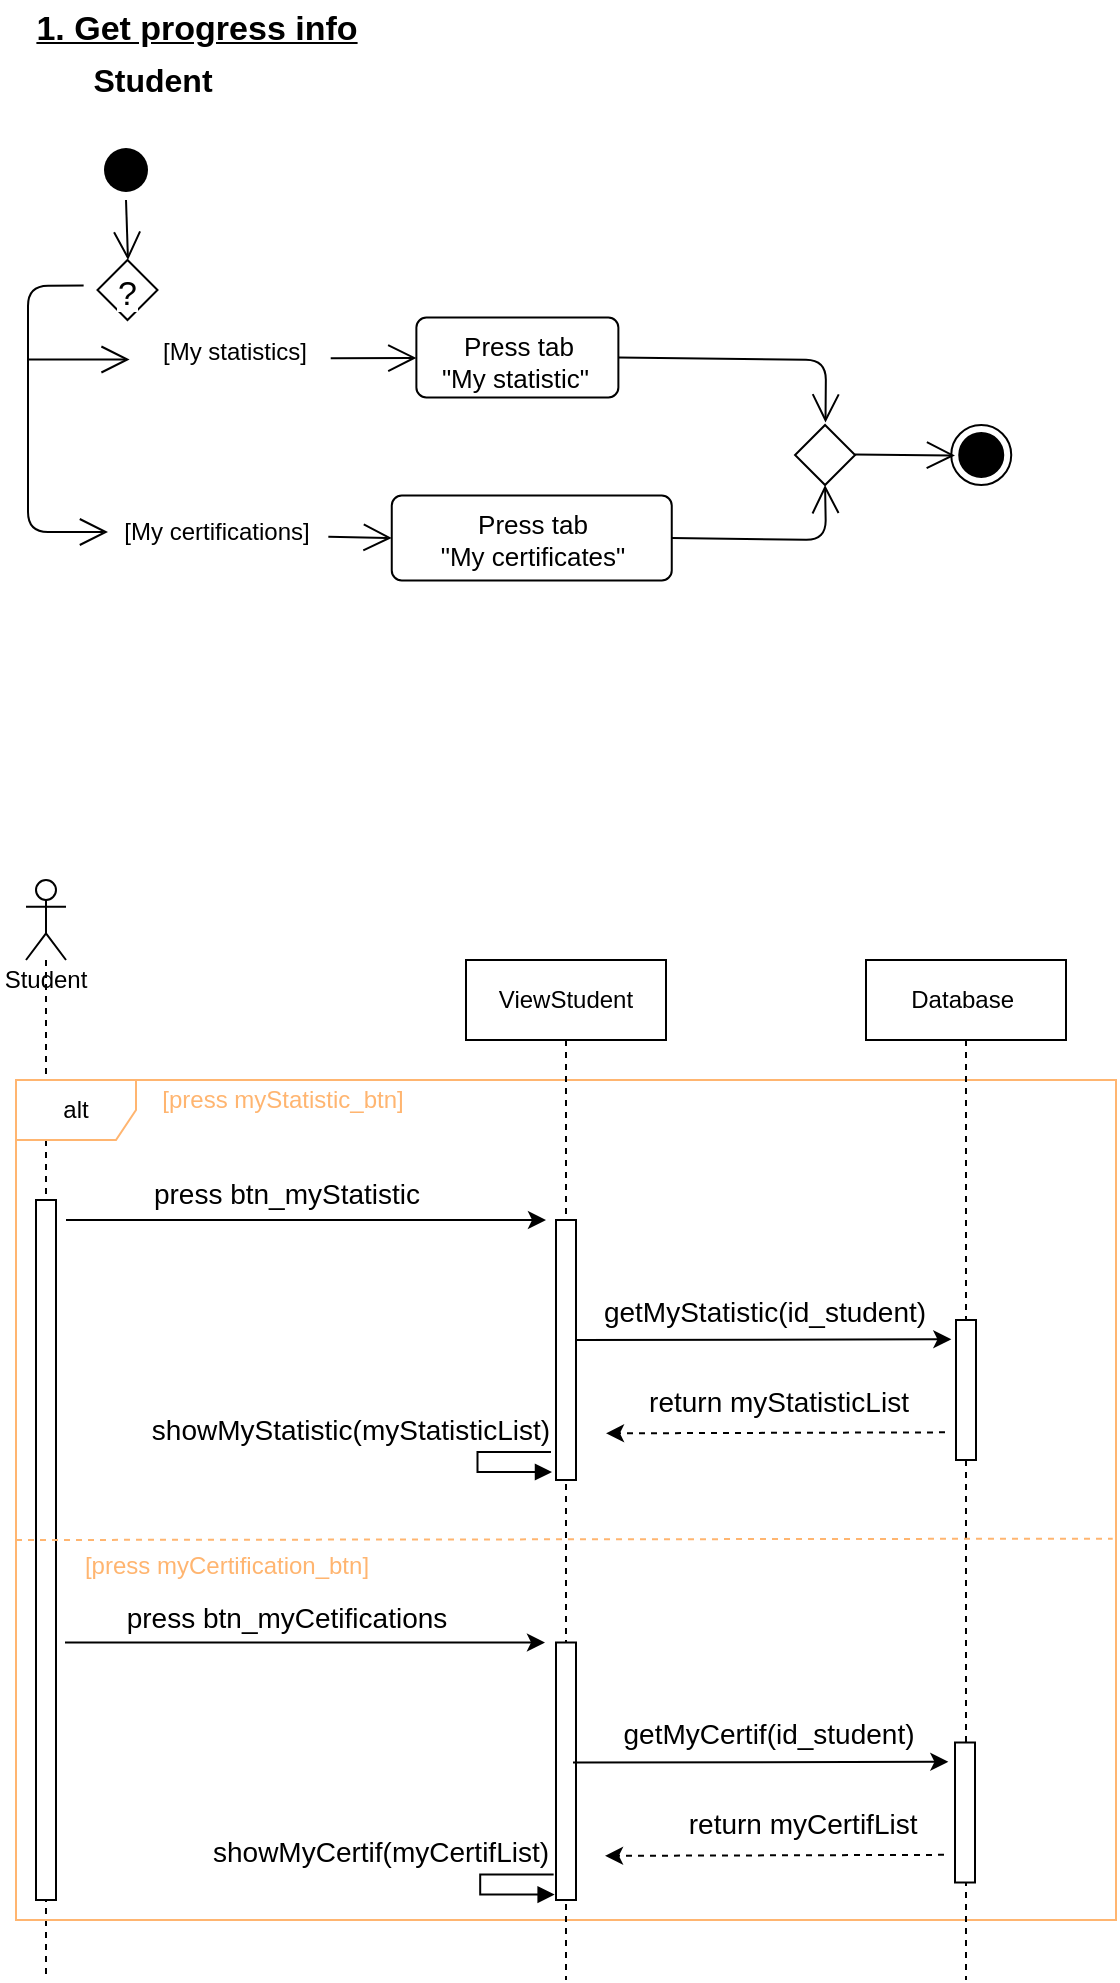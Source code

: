 <mxfile version="13.9.9" type="device" pages="8"><diagram id="6swuznTGiOaCGZUqBbpp" name="getProgressInfoStudent"><mxGraphModel dx="2340" dy="2841" grid="1" gridSize="10" guides="1" tooltips="1" connect="1" arrows="1" fold="1" page="1" pageScale="1" pageWidth="850" pageHeight="1100" math="0" shadow="0"><root><mxCell id="AJSLN2Wt03iCGx6XEJ14-0"/><mxCell id="AJSLN2Wt03iCGx6XEJ14-1" parent="AJSLN2Wt03iCGx6XEJ14-0"/><mxCell id="9oCdce6C8YdBwwATeqWo-0" value="1. Get progress info" style="text;html=1;align=center;verticalAlign=middle;resizable=0;points=[];autosize=1;fontSize=17;fontStyle=5" parent="AJSLN2Wt03iCGx6XEJ14-1" vertex="1"><mxGeometry x="-720" y="-2130" width="180" height="30" as="geometry"/></mxCell><mxCell id="9oCdce6C8YdBwwATeqWo-1" value="" style="ellipse;html=1;shape=startState;fillColor=#000000;strokeColor=none;" parent="AJSLN2Wt03iCGx6XEJ14-1" vertex="1"><mxGeometry x="-680" y="-2060" width="30" height="30" as="geometry"/></mxCell><mxCell id="9oCdce6C8YdBwwATeqWo-2" value="&lt;span style=&quot;font-size: 13px&quot;&gt;Press tab &lt;br&gt;&quot;My statistic&quot;&amp;nbsp;&lt;br&gt;&lt;/span&gt;" style="html=1;align=center;verticalAlign=top;rounded=1;absoluteArcSize=1;arcSize=10;dashed=0;" parent="AJSLN2Wt03iCGx6XEJ14-1" vertex="1"><mxGeometry x="-519.81" y="-1971.25" width="101" height="40" as="geometry"/></mxCell><mxCell id="9oCdce6C8YdBwwATeqWo-3" value="" style="endArrow=open;endFill=1;endSize=12;html=1;exitX=0.5;exitY=1;exitDx=0;exitDy=0;" parent="AJSLN2Wt03iCGx6XEJ14-1" source="9oCdce6C8YdBwwATeqWo-1" edge="1"><mxGeometry width="160" relative="1" as="geometry"><mxPoint x="-424" y="-1810" as="sourcePoint"/><mxPoint x="-664" y="-2000" as="targetPoint"/><Array as="points"/></mxGeometry></mxCell><mxCell id="9oCdce6C8YdBwwATeqWo-4" value="" style="ellipse;html=1;shape=endState;fillColor=#000000;" parent="AJSLN2Wt03iCGx6XEJ14-1" vertex="1"><mxGeometry x="-252.38" y="-1917.5" width="30" height="30" as="geometry"/></mxCell><mxCell id="9oCdce6C8YdBwwATeqWo-5" value="Student" style="text;html=1;align=center;verticalAlign=middle;resizable=0;points=[];autosize=1;fontSize=16;fontStyle=1" parent="AJSLN2Wt03iCGx6XEJ14-1" vertex="1"><mxGeometry x="-687" y="-2100" width="70" height="20" as="geometry"/></mxCell><mxCell id="9oCdce6C8YdBwwATeqWo-6" value="" style="endArrow=open;endFill=1;endSize=12;html=1;fontSize=17;" parent="AJSLN2Wt03iCGx6XEJ14-1" edge="1"><mxGeometry width="160" relative="1" as="geometry"><mxPoint x="-714.19" y="-1950.25" as="sourcePoint"/><mxPoint x="-663.19" y="-1950.25" as="targetPoint"/><Array as="points"><mxPoint x="-694.19" y="-1950.25"/></Array></mxGeometry></mxCell><mxCell id="9oCdce6C8YdBwwATeqWo-7" value="" style="endArrow=open;endFill=1;endSize=12;html=1;exitX=-0.231;exitY=0.427;exitDx=0;exitDy=0;exitPerimeter=0;" parent="AJSLN2Wt03iCGx6XEJ14-1" source="9oCdce6C8YdBwwATeqWo-13" edge="1"><mxGeometry width="160" relative="1" as="geometry"><mxPoint x="-480" y="-1813.75" as="sourcePoint"/><mxPoint x="-674" y="-1864" as="targetPoint"/><Array as="points"><mxPoint x="-714" y="-1987"/><mxPoint x="-714" y="-1864"/><mxPoint x="-674" y="-1864"/></Array></mxGeometry></mxCell><mxCell id="9oCdce6C8YdBwwATeqWo-8" value="&lt;span style=&quot;font-size: 13px&quot;&gt;Press tab&lt;br&gt;&quot;My certificates&quot;&lt;br&gt;&lt;/span&gt;" style="html=1;align=center;verticalAlign=top;rounded=1;absoluteArcSize=1;arcSize=10;dashed=0;" parent="AJSLN2Wt03iCGx6XEJ14-1" vertex="1"><mxGeometry x="-532.12" y="-1882.25" width="140" height="42.5" as="geometry"/></mxCell><mxCell id="9oCdce6C8YdBwwATeqWo-9" value="" style="endArrow=open;endFill=1;endSize=12;html=1;entryX=0.5;entryY=1;entryDx=0;entryDy=0;exitX=1;exitY=0.5;exitDx=0;exitDy=0;" parent="AJSLN2Wt03iCGx6XEJ14-1" source="9oCdce6C8YdBwwATeqWo-8" target="9oCdce6C8YdBwwATeqWo-10" edge="1"><mxGeometry width="160" relative="1" as="geometry"><mxPoint x="-521.31" y="-1758.25" as="sourcePoint"/><mxPoint x="-255.31" y="-1739" as="targetPoint"/><Array as="points"><mxPoint x="-315" y="-1860"/></Array></mxGeometry></mxCell><mxCell id="9oCdce6C8YdBwwATeqWo-10" value="" style="rhombus;labelBackgroundColor=#FFFFFF;strokeWidth=1;fillColor=none;fontSize=17;" parent="AJSLN2Wt03iCGx6XEJ14-1" vertex="1"><mxGeometry x="-330.47" y="-1917.5" width="30" height="30" as="geometry"/></mxCell><mxCell id="9oCdce6C8YdBwwATeqWo-11" value="" style="endArrow=open;endFill=1;endSize=12;html=1;entryX=0.5;entryY=0;entryDx=0;entryDy=0;exitX=1;exitY=0.5;exitDx=0;exitDy=0;" parent="AJSLN2Wt03iCGx6XEJ14-1" source="9oCdce6C8YdBwwATeqWo-2" edge="1"><mxGeometry width="160" relative="1" as="geometry"><mxPoint x="-418.81" y="-1945.25" as="sourcePoint"/><mxPoint x="-315.25" y="-1918.75" as="targetPoint"/><Array as="points"><mxPoint x="-315" y="-1950"/></Array></mxGeometry></mxCell><mxCell id="9oCdce6C8YdBwwATeqWo-12" value="" style="endArrow=open;endFill=1;endSize=12;html=1;" parent="AJSLN2Wt03iCGx6XEJ14-1" edge="1"><mxGeometry width="160" relative="1" as="geometry"><mxPoint x="-300.51" y="-1902.75" as="sourcePoint"/><mxPoint x="-250.51" y="-1902.25" as="targetPoint"/><Array as="points"/></mxGeometry></mxCell><mxCell id="9oCdce6C8YdBwwATeqWo-13" value="?" style="rhombus;labelBackgroundColor=#FFFFFF;strokeWidth=1;fillColor=none;fontSize=17;" parent="AJSLN2Wt03iCGx6XEJ14-1" vertex="1"><mxGeometry x="-679.25" y="-2000" width="30" height="30" as="geometry"/></mxCell><mxCell id="9oCdce6C8YdBwwATeqWo-14" value="[My statistics]" style="text;html=1;align=center;verticalAlign=middle;resizable=0;points=[];autosize=1;" parent="AJSLN2Wt03iCGx6XEJ14-1" vertex="1"><mxGeometry x="-655.88" y="-1964.25" width="90" height="20" as="geometry"/></mxCell><mxCell id="9oCdce6C8YdBwwATeqWo-15" value="" style="endArrow=open;endFill=1;endSize=12;html=1;exitX=1.036;exitY=0.67;exitDx=0;exitDy=0;exitPerimeter=0;" parent="AJSLN2Wt03iCGx6XEJ14-1" source="9oCdce6C8YdBwwATeqWo-14" target="9oCdce6C8YdBwwATeqWo-2" edge="1"><mxGeometry width="160" relative="1" as="geometry"><mxPoint x="-593.88" y="-1581.25" as="sourcePoint"/><mxPoint x="-593.88" y="-1541.25" as="targetPoint"/></mxGeometry></mxCell><mxCell id="9oCdce6C8YdBwwATeqWo-16" value="[My certifications]" style="text;html=1;align=center;verticalAlign=middle;resizable=0;points=[];autosize=1;" parent="AJSLN2Wt03iCGx6XEJ14-1" vertex="1"><mxGeometry x="-675.04" y="-1874" width="110" height="20" as="geometry"/></mxCell><mxCell id="9oCdce6C8YdBwwATeqWo-17" value="" style="endArrow=open;endFill=1;endSize=12;html=1;exitX=1.011;exitY=0.62;exitDx=0;exitDy=0;exitPerimeter=0;entryX=0;entryY=0.5;entryDx=0;entryDy=0;" parent="AJSLN2Wt03iCGx6XEJ14-1" source="9oCdce6C8YdBwwATeqWo-16" target="9oCdce6C8YdBwwATeqWo-8" edge="1"><mxGeometry width="160" relative="1" as="geometry"><mxPoint x="-553.76" y="-1919.6" as="sourcePoint"/><mxPoint x="-510.93" y="-1919.784" as="targetPoint"/></mxGeometry></mxCell><mxCell id="CO_D8x9b2CgiVwGes8dg-0" value="Student" style="shape=umlLifeline;participant=umlActor;perimeter=lifelinePerimeter;whiteSpace=wrap;html=1;container=1;collapsible=0;recursiveResize=0;verticalAlign=top;spacingTop=36;outlineConnect=0;" parent="AJSLN2Wt03iCGx6XEJ14-1" vertex="1"><mxGeometry x="-715" y="-1690" width="20" height="550" as="geometry"/></mxCell><mxCell id="CO_D8x9b2CgiVwGes8dg-1" value="" style="html=1;points=[];perimeter=orthogonalPerimeter;" parent="CO_D8x9b2CgiVwGes8dg-0" vertex="1"><mxGeometry x="5" y="160" width="10" height="350" as="geometry"/></mxCell><mxCell id="CO_D8x9b2CgiVwGes8dg-2" value="alt" style="shape=umlFrame;whiteSpace=wrap;html=1;strokeColor=#FFB570;" parent="AJSLN2Wt03iCGx6XEJ14-1" vertex="1"><mxGeometry x="-720" y="-1590" width="550" height="420" as="geometry"/></mxCell><mxCell id="CO_D8x9b2CgiVwGes8dg-3" value="ViewStudent" style="shape=umlLifeline;perimeter=lifelinePerimeter;whiteSpace=wrap;html=1;container=1;collapsible=0;recursiveResize=0;outlineConnect=0;" parent="AJSLN2Wt03iCGx6XEJ14-1" vertex="1"><mxGeometry x="-495" y="-1650" width="100" height="510" as="geometry"/></mxCell><mxCell id="CO_D8x9b2CgiVwGes8dg-4" value="" style="html=1;points=[];perimeter=orthogonalPerimeter;" parent="CO_D8x9b2CgiVwGes8dg-3" vertex="1"><mxGeometry x="45" y="130" width="10" height="130" as="geometry"/></mxCell><mxCell id="CO_D8x9b2CgiVwGes8dg-5" value="" style="html=1;points=[];perimeter=orthogonalPerimeter;" parent="CO_D8x9b2CgiVwGes8dg-3" vertex="1"><mxGeometry x="45" y="341.25" width="10" height="128.75" as="geometry"/></mxCell><mxCell id="CO_D8x9b2CgiVwGes8dg-6" value="Database&amp;nbsp;" style="shape=umlLifeline;perimeter=lifelinePerimeter;whiteSpace=wrap;html=1;container=1;collapsible=0;recursiveResize=0;outlineConnect=0;" parent="AJSLN2Wt03iCGx6XEJ14-1" vertex="1"><mxGeometry x="-295" y="-1650" width="100" height="510" as="geometry"/></mxCell><mxCell id="CO_D8x9b2CgiVwGes8dg-7" value="" style="endArrow=none;dashed=1;html=1;entryX=0.997;entryY=0.546;entryDx=0;entryDy=0;entryPerimeter=0;strokeColor=#FFB570;" parent="AJSLN2Wt03iCGx6XEJ14-1" target="CO_D8x9b2CgiVwGes8dg-2" edge="1"><mxGeometry width="50" height="50" relative="1" as="geometry"><mxPoint x="-720" y="-1360" as="sourcePoint"/><mxPoint x="-205" y="-1228" as="targetPoint"/></mxGeometry></mxCell><mxCell id="CO_D8x9b2CgiVwGes8dg-8" value="&lt;font color=&quot;#ffb570&quot;&gt;[press myStatistic_btn]&lt;/font&gt;" style="text;html=1;align=center;verticalAlign=middle;resizable=0;points=[];autosize=1;" parent="AJSLN2Wt03iCGx6XEJ14-1" vertex="1"><mxGeometry x="-657" y="-1590" width="140" height="20" as="geometry"/></mxCell><mxCell id="CO_D8x9b2CgiVwGes8dg-9" value="&lt;font color=&quot;#ffb570&quot;&gt;[press myCertification_btn]&lt;/font&gt;" style="text;html=1;align=center;verticalAlign=middle;resizable=0;points=[];autosize=1;" parent="AJSLN2Wt03iCGx6XEJ14-1" vertex="1"><mxGeometry x="-695" y="-1357.5" width="160" height="20" as="geometry"/></mxCell><mxCell id="CO_D8x9b2CgiVwGes8dg-12" value="" style="endArrow=classic;html=1;" parent="AJSLN2Wt03iCGx6XEJ14-1" edge="1"><mxGeometry width="50" height="50" relative="1" as="geometry"><mxPoint x="-695" y="-1520" as="sourcePoint"/><mxPoint x="-455.0" y="-1520" as="targetPoint"/></mxGeometry></mxCell><mxCell id="CO_D8x9b2CgiVwGes8dg-13" value="&lt;font style=&quot;font-size: 14px&quot;&gt;press btn_myStatistic&lt;/font&gt;" style="edgeLabel;html=1;align=center;verticalAlign=middle;resizable=0;points=[];" parent="CO_D8x9b2CgiVwGes8dg-12" vertex="1" connectable="0"><mxGeometry x="-0.377" y="6" relative="1" as="geometry"><mxPoint x="35" y="-7.5" as="offset"/></mxGeometry></mxCell><mxCell id="CO_D8x9b2CgiVwGes8dg-16" value="" style="endArrow=classic;html=1;entryX=-0.233;entryY=0.138;entryDx=0;entryDy=0;entryPerimeter=0;" parent="AJSLN2Wt03iCGx6XEJ14-1" target="CO_D8x9b2CgiVwGes8dg-20" edge="1"><mxGeometry width="50" height="50" relative="1" as="geometry"><mxPoint x="-440.0" y="-1460" as="sourcePoint"/><mxPoint x="-245" y="-1470" as="targetPoint"/></mxGeometry></mxCell><mxCell id="CO_D8x9b2CgiVwGes8dg-17" value="&lt;font style=&quot;font-size: 14px&quot;&gt;getMyStatistic(id_student)&lt;/font&gt;" style="edgeLabel;html=1;align=center;verticalAlign=middle;resizable=0;points=[];" parent="CO_D8x9b2CgiVwGes8dg-16" vertex="1" connectable="0"><mxGeometry x="-0.377" y="6" relative="1" as="geometry"><mxPoint x="35" y="-8.5" as="offset"/></mxGeometry></mxCell><mxCell id="CO_D8x9b2CgiVwGes8dg-20" value="" style="html=1;points=[];perimeter=orthogonalPerimeter;" parent="AJSLN2Wt03iCGx6XEJ14-1" vertex="1"><mxGeometry x="-250" y="-1470" width="10" height="70" as="geometry"/></mxCell><mxCell id="CO_D8x9b2CgiVwGes8dg-21" value="" style="endArrow=classic;html=1;dashed=1;" parent="AJSLN2Wt03iCGx6XEJ14-1" edge="1"><mxGeometry width="50" height="50" relative="1" as="geometry"><mxPoint x="-255.5" y="-1413.83" as="sourcePoint"/><mxPoint x="-425.0" y="-1413.33" as="targetPoint"/></mxGeometry></mxCell><mxCell id="CO_D8x9b2CgiVwGes8dg-22" value="&lt;font style=&quot;font-size: 14px&quot;&gt;return myStatisticList&lt;/font&gt;" style="edgeLabel;html=1;align=center;verticalAlign=middle;resizable=0;points=[];" parent="CO_D8x9b2CgiVwGes8dg-21" vertex="1" connectable="0"><mxGeometry x="-0.377" y="6" relative="1" as="geometry"><mxPoint x="-30.52" y="-21.41" as="offset"/></mxGeometry></mxCell><mxCell id="CO_D8x9b2CgiVwGes8dg-25" value="" style="endArrow=classic;html=1;" parent="AJSLN2Wt03iCGx6XEJ14-1" edge="1"><mxGeometry width="50" height="50" relative="1" as="geometry"><mxPoint x="-695.5" y="-1308.75" as="sourcePoint"/><mxPoint x="-455.5" y="-1308.75" as="targetPoint"/></mxGeometry></mxCell><mxCell id="CO_D8x9b2CgiVwGes8dg-26" value="&lt;font style=&quot;font-size: 14px&quot;&gt;press btn_myCetifications&lt;/font&gt;" style="edgeLabel;html=1;align=center;verticalAlign=middle;resizable=0;points=[];" parent="CO_D8x9b2CgiVwGes8dg-25" vertex="1" connectable="0"><mxGeometry x="-0.377" y="6" relative="1" as="geometry"><mxPoint x="35" y="-6.5" as="offset"/></mxGeometry></mxCell><mxCell id="CO_D8x9b2CgiVwGes8dg-29" value="" style="endArrow=classic;html=1;entryX=-0.233;entryY=0.138;entryDx=0;entryDy=0;entryPerimeter=0;" parent="AJSLN2Wt03iCGx6XEJ14-1" edge="1"><mxGeometry width="50" height="50" relative="1" as="geometry"><mxPoint x="-441.5" y="-1248.75" as="sourcePoint"/><mxPoint x="-253.83" y="-1249.09" as="targetPoint"/></mxGeometry></mxCell><mxCell id="CO_D8x9b2CgiVwGes8dg-30" value="&lt;font style=&quot;font-size: 14px&quot;&gt;getMyCertif(id_student)&lt;/font&gt;" style="edgeLabel;html=1;align=center;verticalAlign=middle;resizable=0;points=[];" parent="CO_D8x9b2CgiVwGes8dg-29" vertex="1" connectable="0"><mxGeometry x="-0.377" y="6" relative="1" as="geometry"><mxPoint x="39" y="-8.5" as="offset"/></mxGeometry></mxCell><mxCell id="CO_D8x9b2CgiVwGes8dg-33" value="" style="html=1;points=[];perimeter=orthogonalPerimeter;" parent="AJSLN2Wt03iCGx6XEJ14-1" vertex="1"><mxGeometry x="-250.5" y="-1258.75" width="10" height="70" as="geometry"/></mxCell><mxCell id="CO_D8x9b2CgiVwGes8dg-34" value="" style="endArrow=classic;html=1;dashed=1;" parent="AJSLN2Wt03iCGx6XEJ14-1" edge="1"><mxGeometry width="50" height="50" relative="1" as="geometry"><mxPoint x="-256.0" y="-1202.58" as="sourcePoint"/><mxPoint x="-425.5" y="-1202.08" as="targetPoint"/></mxGeometry></mxCell><mxCell id="CO_D8x9b2CgiVwGes8dg-35" value="&lt;font style=&quot;font-size: 14px&quot;&gt;return myCertifList&amp;nbsp;&lt;/font&gt;" style="edgeLabel;html=1;align=center;verticalAlign=middle;resizable=0;points=[];" parent="CO_D8x9b2CgiVwGes8dg-34" vertex="1" connectable="0"><mxGeometry x="-0.377" y="6" relative="1" as="geometry"><mxPoint x="-16.52" y="-21.41" as="offset"/></mxGeometry></mxCell><mxCell id="ucQepBMlRrjJAVjUGb4R-0" value="" style="edgeStyle=orthogonalEdgeStyle;html=1;align=left;spacingLeft=2;endArrow=block;rounded=0;strokeColor=#000000;" parent="AJSLN2Wt03iCGx6XEJ14-1" edge="1"><mxGeometry x="-0.108" y="66" relative="1" as="geometry"><mxPoint x="-451.176" y="-1192.751" as="sourcePoint"/><Array as="points"><mxPoint x="-487.91" y="-1192.75"/><mxPoint x="-487.91" y="-1182.75"/></Array><mxPoint x="-450.68" y="-1182.75" as="targetPoint"/><mxPoint x="-27" y="-53" as="offset"/></mxGeometry></mxCell><mxCell id="ucQepBMlRrjJAVjUGb4R-1" value="&lt;font style=&quot;font-size: 14px&quot;&gt;showMyCertif(myCertifList)&lt;/font&gt;" style="edgeLabel;html=1;align=center;verticalAlign=middle;resizable=0;points=[];" parent="ucQepBMlRrjJAVjUGb4R-0" vertex="1" connectable="0"><mxGeometry x="-0.324" relative="1" as="geometry"><mxPoint x="-58.18" y="-11.21" as="offset"/></mxGeometry></mxCell><mxCell id="ucQepBMlRrjJAVjUGb4R-2" value="" style="edgeStyle=orthogonalEdgeStyle;html=1;align=left;spacingLeft=2;endArrow=block;rounded=0;strokeColor=#000000;" parent="AJSLN2Wt03iCGx6XEJ14-1" edge="1"><mxGeometry x="-0.108" y="66" relative="1" as="geometry"><mxPoint x="-452.496" y="-1404.001" as="sourcePoint"/><Array as="points"><mxPoint x="-489.23" y="-1404"/><mxPoint x="-489.23" y="-1394"/></Array><mxPoint x="-452.0" y="-1394.0" as="targetPoint"/><mxPoint x="-27" y="-53" as="offset"/></mxGeometry></mxCell><mxCell id="ucQepBMlRrjJAVjUGb4R-3" value="&lt;span style=&quot;font-size: 14px&quot;&gt;showMyStatistic(myStatisticList)&lt;/span&gt;" style="edgeLabel;html=1;align=center;verticalAlign=middle;resizable=0;points=[];" parent="ucQepBMlRrjJAVjUGb4R-2" vertex="1" connectable="0"><mxGeometry x="-0.324" relative="1" as="geometry"><mxPoint x="-72.18" y="-11.21" as="offset"/></mxGeometry></mxCell></root></mxGraphModel></diagram><diagram id="4lbmjr5SNzuVxTRNlujy" name="toDoTaskStudent"><mxGraphModel dx="1753" dy="754" grid="1" gridSize="10" guides="1" tooltips="1" connect="1" arrows="1" fold="1" page="1" pageScale="1" pageWidth="850" pageHeight="1100" math="0" shadow="0"><root><mxCell id="ZKS4-W-unSjTTkkGO2tj-0"/><mxCell id="ZKS4-W-unSjTTkkGO2tj-1" parent="ZKS4-W-unSjTTkkGO2tj-0"/><mxCell id="ZNelNX9ky551vQKoEWk_-8" value="alt" style="shape=umlFrame;whiteSpace=wrap;html=1;strokeColor=#FFB570;" parent="ZKS4-W-unSjTTkkGO2tj-1" vertex="1"><mxGeometry x="129.12" y="660" width="950.88" height="555" as="geometry"/></mxCell><mxCell id="ZNelNX9ky551vQKoEWk_-12" value="alt" style="shape=umlFrame;whiteSpace=wrap;html=1;strokeColor=#00994D;" parent="ZKS4-W-unSjTTkkGO2tj-1" vertex="1"><mxGeometry x="150" y="700" width="890" height="220" as="geometry"/></mxCell><mxCell id="ZKS4-W-unSjTTkkGO2tj-2" value="To do task" style="text;html=1;align=center;verticalAlign=middle;resizable=0;points=[];autosize=1;fontSize=17;fontStyle=5" parent="ZKS4-W-unSjTTkkGO2tj-1" vertex="1"><mxGeometry x="70" y="60" width="100" height="30" as="geometry"/></mxCell><mxCell id="ZKS4-W-unSjTTkkGO2tj-3" value="Student" style="text;html=1;align=center;verticalAlign=middle;resizable=0;points=[];autosize=1;fontSize=16;fontStyle=1" parent="ZKS4-W-unSjTTkkGO2tj-1" vertex="1"><mxGeometry x="90" y="100" width="70" height="20" as="geometry"/></mxCell><mxCell id="ZKS4-W-unSjTTkkGO2tj-4" value="" style="ellipse;fillColor=#000000;strokeColor=none;" parent="ZKS4-W-unSjTTkkGO2tj-1" vertex="1"><mxGeometry x="110" y="140" width="30" height="30" as="geometry"/></mxCell><mxCell id="ZKS4-W-unSjTTkkGO2tj-5" value="&lt;span style=&quot;font-size: 13px&quot;&gt;Choose task&lt;/span&gt;" style="html=1;align=center;verticalAlign=top;rounded=1;absoluteArcSize=1;arcSize=10;dashed=0;" parent="ZKS4-W-unSjTTkkGO2tj-1" vertex="1"><mxGeometry x="704.25" y="325" width="135" height="40" as="geometry"/></mxCell><mxCell id="ZKS4-W-unSjTTkkGO2tj-6" value="&lt;span style=&quot;font-size: 13px&quot;&gt;To do task&lt;/span&gt;" style="html=1;align=center;verticalAlign=top;rounded=1;absoluteArcSize=1;arcSize=10;dashed=0;" parent="ZKS4-W-unSjTTkkGO2tj-1" vertex="1"><mxGeometry x="704.25" y="405" width="135" height="40" as="geometry"/></mxCell><mxCell id="ZKS4-W-unSjTTkkGO2tj-7" value="" style="endArrow=open;endFill=1;endSize=12;html=1;fontSize=17;exitX=1;exitY=0.5;exitDx=0;exitDy=0;entryX=0.5;entryY=0;entryDx=0;entryDy=0;" parent="ZKS4-W-unSjTTkkGO2tj-1" source="ZKS4-W-unSjTTkkGO2tj-26" target="ZKS4-W-unSjTTkkGO2tj-5" edge="1"><mxGeometry width="160" relative="1" as="geometry"><mxPoint x="674.5" y="250" as="sourcePoint"/><mxPoint x="703.75" y="250" as="targetPoint"/><Array as="points"><mxPoint x="772" y="287"/></Array></mxGeometry></mxCell><mxCell id="ZKS4-W-unSjTTkkGO2tj-8" value="" style="endArrow=open;endFill=1;endSize=12;html=1;fontSize=17;exitX=0.5;exitY=1;exitDx=0;exitDy=0;entryX=0.204;entryY=0.096;entryDx=0;entryDy=0;entryPerimeter=0;" parent="ZKS4-W-unSjTTkkGO2tj-1" edge="1"><mxGeometry width="160" relative="1" as="geometry"><mxPoint x="731.33" y="365" as="sourcePoint"/><mxPoint x="731.37" y="408.84" as="targetPoint"/></mxGeometry></mxCell><mxCell id="ZKS4-W-unSjTTkkGO2tj-9" value="" style="rhombus;labelBackgroundColor=#FFFFFF;strokeWidth=1;fillColor=none;fontSize=17;" parent="ZKS4-W-unSjTTkkGO2tj-1" vertex="1"><mxGeometry x="910" y="410" width="30" height="30" as="geometry"/></mxCell><mxCell id="ZKS4-W-unSjTTkkGO2tj-10" value="" style="endArrow=open;endFill=1;endSize=12;html=1;fontSize=17;exitX=1;exitY=0.5;exitDx=0;exitDy=0;entryX=0;entryY=0.5;entryDx=0;entryDy=0;" parent="ZKS4-W-unSjTTkkGO2tj-1" source="ZKS4-W-unSjTTkkGO2tj-6" target="ZKS4-W-unSjTTkkGO2tj-9" edge="1"><mxGeometry width="160" relative="1" as="geometry"><mxPoint x="866.5" y="430" as="sourcePoint"/><mxPoint x="975.0" y="420" as="targetPoint"/></mxGeometry></mxCell><mxCell id="ZKS4-W-unSjTTkkGO2tj-11" value="&lt;span style=&quot;font-size: 13px&quot;&gt;Get point&lt;/span&gt;" style="html=1;align=center;verticalAlign=top;rounded=1;absoluteArcSize=1;arcSize=10;dashed=0;" parent="ZKS4-W-unSjTTkkGO2tj-1" vertex="1"><mxGeometry x="893" y="275" width="90" height="40" as="geometry"/></mxCell><mxCell id="ZKS4-W-unSjTTkkGO2tj-12" value="" style="endArrow=open;endFill=1;endSize=12;html=1;fontSize=17;exitX=0.5;exitY=0;exitDx=0;exitDy=0;entryX=0.25;entryY=1;entryDx=0;entryDy=0;" parent="ZKS4-W-unSjTTkkGO2tj-1" edge="1"><mxGeometry width="160" relative="1" as="geometry"><mxPoint x="925" y="355" as="sourcePoint"/><mxPoint x="925.5" y="315" as="targetPoint"/></mxGeometry></mxCell><mxCell id="ZKS4-W-unSjTTkkGO2tj-13" value="[pass]" style="text;html=1;align=center;verticalAlign=middle;resizable=0;points=[];autosize=1;" parent="ZKS4-W-unSjTTkkGO2tj-1" vertex="1"><mxGeometry x="896.21" y="350" width="50" height="20" as="geometry"/></mxCell><mxCell id="ZKS4-W-unSjTTkkGO2tj-14" value="" style="endArrow=open;endFill=1;endSize=12;html=1;fontSize=17;exitX=0.5;exitY=0;exitDx=0;exitDy=0;entryX=0.577;entryY=1.058;entryDx=0;entryDy=0;entryPerimeter=0;" parent="ZKS4-W-unSjTTkkGO2tj-1" source="ZKS4-W-unSjTTkkGO2tj-9" edge="1"><mxGeometry width="160" relative="1" as="geometry"><mxPoint x="925" y="410" as="sourcePoint"/><mxPoint x="925.47" y="376.16" as="targetPoint"/></mxGeometry></mxCell><mxCell id="ZKS4-W-unSjTTkkGO2tj-15" value="" style="rhombus;labelBackgroundColor=#FFFFFF;strokeWidth=1;fillColor=none;fontSize=17;" parent="ZKS4-W-unSjTTkkGO2tj-1" vertex="1"><mxGeometry x="1075" y="280" width="30" height="30" as="geometry"/></mxCell><mxCell id="ZKS4-W-unSjTTkkGO2tj-16" value="" style="endArrow=open;endFill=1;endSize=12;html=1;fontSize=17;entryX=0;entryY=0.5;entryDx=0;entryDy=0;exitX=1;exitY=0.5;exitDx=0;exitDy=0;" parent="ZKS4-W-unSjTTkkGO2tj-1" source="ZKS4-W-unSjTTkkGO2tj-11" target="ZKS4-W-unSjTTkkGO2tj-15" edge="1"><mxGeometry width="160" relative="1" as="geometry"><mxPoint x="835" y="305" as="sourcePoint"/><mxPoint x="995.0" y="305" as="targetPoint"/></mxGeometry></mxCell><mxCell id="ZKS4-W-unSjTTkkGO2tj-17" value="" style="endArrow=open;endFill=1;endSize=12;html=1;fontSize=17;exitX=1;exitY=0.5;exitDx=0;exitDy=0;entryX=0.5;entryY=1;entryDx=0;entryDy=0;" parent="ZKS4-W-unSjTTkkGO2tj-1" source="ZKS4-W-unSjTTkkGO2tj-18" target="ZKS4-W-unSjTTkkGO2tj-15" edge="1"><mxGeometry width="160" relative="1" as="geometry"><mxPoint x="835" y="305" as="sourcePoint"/><mxPoint x="995.0" y="305" as="targetPoint"/><Array as="points"><mxPoint x="1089" y="425"/></Array></mxGeometry></mxCell><mxCell id="ZKS4-W-unSjTTkkGO2tj-18" value="[fail]" style="text;html=1;align=center;verticalAlign=middle;resizable=0;points=[];autosize=1;" parent="ZKS4-W-unSjTTkkGO2tj-1" vertex="1"><mxGeometry x="1018.0" y="415" width="40" height="20" as="geometry"/></mxCell><mxCell id="ZKS4-W-unSjTTkkGO2tj-19" value="" style="endArrow=open;endFill=1;endSize=12;html=1;fontSize=17;exitX=1;exitY=0.5;exitDx=0;exitDy=0;entryX=0.011;entryY=0.492;entryDx=0;entryDy=0;entryPerimeter=0;" parent="ZKS4-W-unSjTTkkGO2tj-1" target="ZKS4-W-unSjTTkkGO2tj-18" edge="1"><mxGeometry width="160" relative="1" as="geometry"><mxPoint x="940.0" y="424.58" as="sourcePoint"/><mxPoint x="975.0" y="424.58" as="targetPoint"/><Array as="points"/></mxGeometry></mxCell><mxCell id="ZKS4-W-unSjTTkkGO2tj-20" value="" style="ellipse;html=1;shape=endState;fillColor=#000000;strokeColor=#000000;labelBackgroundColor=#FFFFFF;fontSize=17;" parent="ZKS4-W-unSjTTkkGO2tj-1" vertex="1"><mxGeometry x="1175.0" y="285" width="30" height="30" as="geometry"/></mxCell><mxCell id="ZKS4-W-unSjTTkkGO2tj-21" value="" style="endArrow=open;endFill=1;endSize=12;html=1;fontSize=17;exitX=1;exitY=0.5;exitDx=0;exitDy=0;entryX=0.056;entryY=0.328;entryDx=0;entryDy=0;entryPerimeter=0;" parent="ZKS4-W-unSjTTkkGO2tj-1" source="ZKS4-W-unSjTTkkGO2tj-15" target="ZKS4-W-unSjTTkkGO2tj-20" edge="1"><mxGeometry width="160" relative="1" as="geometry"><mxPoint x="835" y="305" as="sourcePoint"/><mxPoint x="995.0" y="305" as="targetPoint"/></mxGeometry></mxCell><mxCell id="ZKS4-W-unSjTTkkGO2tj-22" value="" style="rhombus;labelBackgroundColor=#FFFFFF;strokeWidth=1;fillColor=none;fontSize=17;" parent="ZKS4-W-unSjTTkkGO2tj-1" vertex="1"><mxGeometry x="155.0" y="270" width="30" height="30" as="geometry"/></mxCell><mxCell id="ZKS4-W-unSjTTkkGO2tj-23" value="&lt;span style=&quot;font-size: 13px&quot;&gt;press &quot;My homework&quot;&lt;br&gt;&lt;/span&gt;" style="html=1;align=center;verticalAlign=top;rounded=1;absoluteArcSize=1;arcSize=10;dashed=0;" parent="ZKS4-W-unSjTTkkGO2tj-1" vertex="1"><mxGeometry x="222" y="230" width="135" height="40" as="geometry"/></mxCell><mxCell id="ZKS4-W-unSjTTkkGO2tj-24" value="" style="endArrow=open;endFill=1;endSize=12;html=1;fontSize=17;entryX=0;entryY=0.5;entryDx=0;entryDy=0;exitX=0.5;exitY=0;exitDx=0;exitDy=0;" parent="ZKS4-W-unSjTTkkGO2tj-1" source="ZKS4-W-unSjTTkkGO2tj-22" target="ZKS4-W-unSjTTkkGO2tj-23" edge="1"><mxGeometry width="160" relative="1" as="geometry"><mxPoint x="148" y="260" as="sourcePoint"/><mxPoint x="163" y="320" as="targetPoint"/><Array as="points"><mxPoint x="168" y="250"/></Array></mxGeometry></mxCell><mxCell id="ZKS4-W-unSjTTkkGO2tj-25" value="" style="endArrow=open;endFill=1;endSize=12;html=1;fontSize=17;entryX=0;entryY=0.5;entryDx=0;entryDy=0;exitX=0.5;exitY=1;exitDx=0;exitDy=0;" parent="ZKS4-W-unSjTTkkGO2tj-1" source="ZKS4-W-unSjTTkkGO2tj-22" target="ZKS4-W-unSjTTkkGO2tj-31" edge="1"><mxGeometry width="160" relative="1" as="geometry"><mxPoint x="163" y="320" as="sourcePoint"/><mxPoint x="219" y="320" as="targetPoint"/><Array as="points"><mxPoint x="170" y="335"/></Array></mxGeometry></mxCell><mxCell id="ZKS4-W-unSjTTkkGO2tj-26" value="" style="rhombus;labelBackgroundColor=#FFFFFF;strokeWidth=1;fillColor=none;fontSize=17;" parent="ZKS4-W-unSjTTkkGO2tj-1" vertex="1"><mxGeometry x="638.95" y="272" width="30" height="30" as="geometry"/></mxCell><mxCell id="ZKS4-W-unSjTTkkGO2tj-27" value="" style="endArrow=open;endFill=1;endSize=12;html=1;exitX=1;exitY=0.5;exitDx=0;exitDy=0;entryX=0.5;entryY=0;entryDx=0;entryDy=0;" parent="ZKS4-W-unSjTTkkGO2tj-1" source="ZKS4-W-unSjTTkkGO2tj-23" target="ZKS4-W-unSjTTkkGO2tj-26" edge="1"><mxGeometry width="160" relative="1" as="geometry"><mxPoint x="621.7" y="250" as="sourcePoint"/><mxPoint x="701.7" y="324.5" as="targetPoint"/><Array as="points"><mxPoint x="653.7" y="252"/></Array></mxGeometry></mxCell><mxCell id="ZKS4-W-unSjTTkkGO2tj-28" value="" style="endArrow=open;endFill=1;endSize=12;html=1;fontSize=17;exitX=0.5;exitY=1;exitDx=0;exitDy=0;entryX=0.5;entryY=1;entryDx=0;entryDy=0;" parent="ZKS4-W-unSjTTkkGO2tj-1" source="ZKS4-W-unSjTTkkGO2tj-40" target="ZKS4-W-unSjTTkkGO2tj-26" edge="1"><mxGeometry width="160" relative="1" as="geometry"><mxPoint x="614.37" y="321.5" as="sourcePoint"/><mxPoint x="697.7" y="321.76" as="targetPoint"/><Array as="points"><mxPoint x="512" y="440"/><mxPoint x="654" y="440"/><mxPoint x="653.7" y="322"/></Array></mxGeometry></mxCell><mxCell id="ZKS4-W-unSjTTkkGO2tj-29" value="" style="endArrow=open;endFill=1;endSize=12;html=1;fontSize=17;exitX=0.5;exitY=1;exitDx=0;exitDy=0;entryX=0;entryY=0.5;entryDx=0;entryDy=0;" parent="ZKS4-W-unSjTTkkGO2tj-1" source="ZKS4-W-unSjTTkkGO2tj-4" target="ZKS4-W-unSjTTkkGO2tj-22" edge="1"><mxGeometry width="160" relative="1" as="geometry"><mxPoint x="125" y="170" as="sourcePoint"/><mxPoint x="125.995" y="203.36" as="targetPoint"/><Array as="points"><mxPoint x="125" y="285"/></Array></mxGeometry></mxCell><mxCell id="ZKS4-W-unSjTTkkGO2tj-30" value="&lt;span style=&quot;font-size: 13px&quot;&gt;press &quot;Global tasks&quot;&lt;/span&gt;" style="html=1;align=center;verticalAlign=top;rounded=1;absoluteArcSize=1;arcSize=10;dashed=0;" parent="ZKS4-W-unSjTTkkGO2tj-1" vertex="1"><mxGeometry x="237.75" y="350" width="135" height="40" as="geometry"/></mxCell><mxCell id="ZKS4-W-unSjTTkkGO2tj-31" value="" style="rhombus;labelBackgroundColor=#FFFFFF;strokeWidth=1;fillColor=none;fontSize=17;" parent="ZKS4-W-unSjTTkkGO2tj-1" vertex="1"><mxGeometry x="194.0" y="320" width="30" height="30" as="geometry"/></mxCell><mxCell id="ZKS4-W-unSjTTkkGO2tj-32" value="&lt;span style=&quot;font-size: 13px&quot;&gt;press &quot;My subjects&quot;&lt;br&gt;&lt;/span&gt;" style="html=1;align=center;verticalAlign=top;rounded=1;absoluteArcSize=1;arcSize=10;dashed=0;" parent="ZKS4-W-unSjTTkkGO2tj-1" vertex="1"><mxGeometry x="237.5" y="280" width="135" height="40" as="geometry"/></mxCell><mxCell id="ZKS4-W-unSjTTkkGO2tj-33" value="" style="endArrow=open;endFill=1;endSize=12;html=1;fontSize=17;entryX=0;entryY=0.5;entryDx=0;entryDy=0;exitX=0.5;exitY=0;exitDx=0;exitDy=0;" parent="ZKS4-W-unSjTTkkGO2tj-1" source="ZKS4-W-unSjTTkkGO2tj-31" target="ZKS4-W-unSjTTkkGO2tj-32" edge="1"><mxGeometry width="160" relative="1" as="geometry"><mxPoint x="187" y="310" as="sourcePoint"/><mxPoint x="202" y="370" as="targetPoint"/><Array as="points"><mxPoint x="207" y="300"/></Array></mxGeometry></mxCell><mxCell id="ZKS4-W-unSjTTkkGO2tj-34" value="" style="endArrow=open;endFill=1;endSize=12;html=1;fontSize=17;entryX=0;entryY=0.5;entryDx=0;entryDy=0;exitX=0.5;exitY=1;exitDx=0;exitDy=0;" parent="ZKS4-W-unSjTTkkGO2tj-1" source="ZKS4-W-unSjTTkkGO2tj-31" target="ZKS4-W-unSjTTkkGO2tj-30" edge="1"><mxGeometry width="160" relative="1" as="geometry"><mxPoint x="202" y="370" as="sourcePoint"/><mxPoint x="271" y="310" as="targetPoint"/><Array as="points"><mxPoint x="209" y="370"/></Array></mxGeometry></mxCell><mxCell id="ZKS4-W-unSjTTkkGO2tj-35" value="" style="rhombus;labelBackgroundColor=#FFFFFF;strokeWidth=1;fillColor=none;fontSize=17;" parent="ZKS4-W-unSjTTkkGO2tj-1" vertex="1"><mxGeometry x="386.38" y="317" width="30" height="30" as="geometry"/></mxCell><mxCell id="ZKS4-W-unSjTTkkGO2tj-36" value="" style="endArrow=open;endFill=1;endSize=12;html=1;exitX=1;exitY=0.5;exitDx=0;exitDy=0;entryX=0.5;entryY=0;entryDx=0;entryDy=0;" parent="ZKS4-W-unSjTTkkGO2tj-1" source="ZKS4-W-unSjTTkkGO2tj-32" target="ZKS4-W-unSjTTkkGO2tj-35" edge="1"><mxGeometry width="160" relative="1" as="geometry"><mxPoint x="398" y="298" as="sourcePoint"/><mxPoint x="478" y="372.5" as="targetPoint"/><Array as="points"><mxPoint x="401" y="300"/></Array></mxGeometry></mxCell><mxCell id="ZKS4-W-unSjTTkkGO2tj-37" value="" style="endArrow=open;endFill=1;endSize=12;html=1;fontSize=17;exitX=1;exitY=0.5;exitDx=0;exitDy=0;entryX=0.5;entryY=1;entryDx=0;entryDy=0;" parent="ZKS4-W-unSjTTkkGO2tj-1" source="ZKS4-W-unSjTTkkGO2tj-30" target="ZKS4-W-unSjTTkkGO2tj-35" edge="1"><mxGeometry width="160" relative="1" as="geometry"><mxPoint x="390.67" y="369.5" as="sourcePoint"/><mxPoint x="474.0" y="369.76" as="targetPoint"/><Array as="points"><mxPoint x="401" y="370"/></Array></mxGeometry></mxCell><mxCell id="ZKS4-W-unSjTTkkGO2tj-38" value="&lt;span style=&quot;font-size: 13px&quot;&gt;Choose Subject&lt;/span&gt;" style="html=1;align=center;verticalAlign=top;rounded=1;absoluteArcSize=1;arcSize=10;dashed=0;" parent="ZKS4-W-unSjTTkkGO2tj-1" vertex="1"><mxGeometry x="444.18" y="312" width="135" height="40" as="geometry"/></mxCell><mxCell id="ZKS4-W-unSjTTkkGO2tj-39" value="" style="endArrow=open;endFill=1;endSize=12;html=1;fontSize=17;exitX=1;exitY=0.5;exitDx=0;exitDy=0;entryX=0;entryY=0.5;entryDx=0;entryDy=0;" parent="ZKS4-W-unSjTTkkGO2tj-1" source="ZKS4-W-unSjTTkkGO2tj-35" target="ZKS4-W-unSjTTkkGO2tj-38" edge="1"><mxGeometry width="160" relative="1" as="geometry"><mxPoint x="337.38" y="522" as="sourcePoint"/><mxPoint x="366.63" y="522" as="targetPoint"/><Array as="points"/></mxGeometry></mxCell><mxCell id="ZKS4-W-unSjTTkkGO2tj-40" value="&lt;span style=&quot;font-size: 13px&quot;&gt;Choose Task's folder&lt;/span&gt;" style="html=1;align=center;verticalAlign=top;rounded=1;absoluteArcSize=1;arcSize=10;dashed=0;" parent="ZKS4-W-unSjTTkkGO2tj-1" vertex="1"><mxGeometry x="444.18" y="372" width="135" height="40" as="geometry"/></mxCell><mxCell id="ZKS4-W-unSjTTkkGO2tj-41" value="" style="endArrow=open;endFill=1;endSize=12;html=1;fontSize=17;exitX=0.5;exitY=1;exitDx=0;exitDy=0;" parent="ZKS4-W-unSjTTkkGO2tj-1" source="ZKS4-W-unSjTTkkGO2tj-38" target="ZKS4-W-unSjTTkkGO2tj-40" edge="1"><mxGeometry width="160" relative="1" as="geometry"><mxPoint x="580.13" y="332" as="sourcePoint"/><mxPoint x="530.84" y="516" as="targetPoint"/><Array as="points"/></mxGeometry></mxCell><mxCell id="ZKS4-W-unSjTTkkGO2tj-42" value="&lt;font color=&quot;#67ab9f&quot;&gt;here you can see all tasks from teachers&amp;nbsp; with the status &quot;Not completed&quot;&lt;/font&gt;" style="shape=note;size=20;whiteSpace=wrap;html=1;strokeColor=#67AB9F;" parent="ZKS4-W-unSjTTkkGO2tj-1" vertex="1"><mxGeometry x="313" y="90" width="100" height="100" as="geometry"/></mxCell><mxCell id="ZKS4-W-unSjTTkkGO2tj-43" value="" style="endArrow=open;endFill=1;endSize=12;html=1;fontSize=17;exitX=0.5;exitY=1;exitDx=0;exitDy=0;entryX=0.75;entryY=0;entryDx=0;entryDy=0;exitPerimeter=0;strokeColor=#67AB9F;" parent="ZKS4-W-unSjTTkkGO2tj-1" source="ZKS4-W-unSjTTkkGO2tj-42" target="ZKS4-W-unSjTTkkGO2tj-23" edge="1"><mxGeometry width="160" relative="1" as="geometry"><mxPoint x="741.33" y="375" as="sourcePoint"/><mxPoint x="741.37" y="418.84" as="targetPoint"/></mxGeometry></mxCell><mxCell id="ZNelNX9ky551vQKoEWk_-1" value="Student" style="shape=umlLifeline;participant=umlActor;perimeter=lifelinePerimeter;whiteSpace=wrap;html=1;container=1;collapsible=0;recursiveResize=0;verticalAlign=top;spacingTop=36;outlineConnect=0;" parent="ZKS4-W-unSjTTkkGO2tj-1" vertex="1"><mxGeometry x="170" y="595" width="20" height="990" as="geometry"/></mxCell><mxCell id="ZNelNX9ky551vQKoEWk_-2" value="" style="html=1;points=[];perimeter=orthogonalPerimeter;" parent="ZNelNX9ky551vQKoEWk_-1" vertex="1"><mxGeometry x="5" y="140" width="10" height="830" as="geometry"/></mxCell><mxCell id="ZNelNX9ky551vQKoEWk_-3" value="ViewTask" style="shape=umlLifeline;perimeter=lifelinePerimeter;whiteSpace=wrap;html=1;container=1;collapsible=0;recursiveResize=0;outlineConnect=0;" parent="ZKS4-W-unSjTTkkGO2tj-1" vertex="1"><mxGeometry x="694.12" y="605" width="100" height="980" as="geometry"/></mxCell><mxCell id="ZNelNX9ky551vQKoEWk_-4" value="" style="html=1;points=[];perimeter=orthogonalPerimeter;" parent="ZNelNX9ky551vQKoEWk_-3" vertex="1"><mxGeometry x="45" y="710" width="10" height="250" as="geometry"/></mxCell><mxCell id="ZNelNX9ky551vQKoEWk_-5" value="Database&amp;nbsp;" style="shape=umlLifeline;perimeter=lifelinePerimeter;whiteSpace=wrap;html=1;container=1;collapsible=0;recursiveResize=0;outlineConnect=0;" parent="ZKS4-W-unSjTTkkGO2tj-1" vertex="1"><mxGeometry x="960" y="605" width="100" height="980" as="geometry"/></mxCell><mxCell id="ZNelNX9ky551vQKoEWk_-6" value="" style="html=1;points=[];perimeter=orthogonalPerimeter;" parent="ZNelNX9ky551vQKoEWk_-5" vertex="1"><mxGeometry x="1215" y="690" width="10" height="100" as="geometry"/></mxCell><mxCell id="ZNelNX9ky551vQKoEWk_-7" value="" style="html=1;points=[];perimeter=orthogonalPerimeter;" parent="ZNelNX9ky551vQKoEWk_-5" vertex="1"><mxGeometry x="45" y="860" width="10" height="80" as="geometry"/></mxCell><mxCell id="uCczRH46q-2gmwo8j5qz-2" value="" style="html=1;points=[];perimeter=orthogonalPerimeter;" parent="ZNelNX9ky551vQKoEWk_-5" vertex="1"><mxGeometry x="45" y="145" width="10" height="45" as="geometry"/></mxCell><mxCell id="uCczRH46q-2gmwo8j5qz-3" value="" style="html=1;points=[];perimeter=orthogonalPerimeter;" parent="ZNelNX9ky551vQKoEWk_-5" vertex="1"><mxGeometry x="45" y="225" width="10" height="45" as="geometry"/></mxCell><mxCell id="uCczRH46q-2gmwo8j5qz-6" value="" style="html=1;points=[];perimeter=orthogonalPerimeter;" parent="ZNelNX9ky551vQKoEWk_-5" vertex="1"><mxGeometry x="45" y="495" width="10" height="45" as="geometry"/></mxCell><mxCell id="uCczRH46q-2gmwo8j5qz-7" value="" style="html=1;points=[];perimeter=orthogonalPerimeter;" parent="ZNelNX9ky551vQKoEWk_-5" vertex="1"><mxGeometry x="45" y="405" width="10" height="45" as="geometry"/></mxCell><mxCell id="uCczRH46q-2gmwo8j5qz-10" value="" style="html=1;points=[];perimeter=orthogonalPerimeter;" parent="ZNelNX9ky551vQKoEWk_-5" vertex="1"><mxGeometry x="45" y="573" width="10" height="35" as="geometry"/></mxCell><mxCell id="uCczRH46q-2gmwo8j5qz-11" value="" style="html=1;points=[];perimeter=orthogonalPerimeter;" parent="ZNelNX9ky551vQKoEWk_-5" vertex="1"><mxGeometry x="45" y="755" width="10" height="45" as="geometry"/></mxCell><mxCell id="ZNelNX9ky551vQKoEWk_-9" value="" style="endArrow=none;dashed=1;html=1;strokeColor=#FFB570;" parent="ZKS4-W-unSjTTkkGO2tj-1" edge="1"><mxGeometry width="50" height="50" relative="1" as="geometry"><mxPoint x="140.0" y="1139" as="sourcePoint"/><mxPoint x="1070" y="1139" as="targetPoint"/></mxGeometry></mxCell><mxCell id="ZNelNX9ky551vQKoEWk_-10" value="" style="endArrow=classic;html=1;entryX=0.905;entryY=0.129;entryDx=0;entryDy=0;entryPerimeter=0;" parent="ZKS4-W-unSjTTkkGO2tj-1" edge="1"><mxGeometry width="50" height="50" relative="1" as="geometry"><mxPoint x="475.0" y="840.0" as="sourcePoint"/><mxPoint x="989.666" y="840.168" as="targetPoint"/></mxGeometry></mxCell><mxCell id="ZNelNX9ky551vQKoEWk_-11" value="&lt;font style=&quot;font-size: 14px&quot;&gt;getSbjs(id_student, isGlbTasks)&lt;/font&gt;" style="edgeLabel;html=1;align=center;verticalAlign=middle;resizable=0;points=[];" parent="ZNelNX9ky551vQKoEWk_-10" vertex="1" connectable="0"><mxGeometry x="-0.377" y="6" relative="1" as="geometry"><mxPoint x="45" y="-4" as="offset"/></mxGeometry></mxCell><mxCell id="ZNelNX9ky551vQKoEWk_-13" value="" style="endArrow=none;dashed=1;html=1;exitX=-0.002;exitY=0.509;exitDx=0;exitDy=0;exitPerimeter=0;strokeColor=#00994D;" parent="ZKS4-W-unSjTTkkGO2tj-1" edge="1"><mxGeometry width="50" height="50" relative="1" as="geometry"><mxPoint x="150.0" y="791.0" as="sourcePoint"/><mxPoint x="1040" y="793" as="targetPoint"/></mxGeometry></mxCell><mxCell id="ZNelNX9ky551vQKoEWk_-14" value="&lt;font color=&quot;#00994d&quot;&gt;[press my_subjects_btn]&lt;/font&gt;" style="text;html=1;align=center;verticalAlign=middle;resizable=0;points=[];autosize=1;" parent="ZKS4-W-unSjTTkkGO2tj-1" vertex="1"><mxGeometry x="213.5" y="703" width="150" height="20" as="geometry"/></mxCell><mxCell id="ZNelNX9ky551vQKoEWk_-16" value="&lt;font color=&quot;#00994d&quot;&gt;[press global_tasks_btn]&lt;/font&gt;" style="text;html=1;align=center;verticalAlign=middle;resizable=0;points=[];autosize=1;" parent="ZKS4-W-unSjTTkkGO2tj-1" vertex="1"><mxGeometry x="180" y="792" width="150" height="20" as="geometry"/></mxCell><mxCell id="ZNelNX9ky551vQKoEWk_-17" value="" style="endArrow=classic;html=1;" parent="ZKS4-W-unSjTTkkGO2tj-1" edge="1"><mxGeometry width="50" height="50" relative="1" as="geometry"><mxPoint x="205.0" y="828.82" as="sourcePoint"/><mxPoint x="445.0" y="828.82" as="targetPoint"/></mxGeometry></mxCell><mxCell id="ZNelNX9ky551vQKoEWk_-18" value="&lt;font style=&quot;font-size: 14px&quot;&gt;press btn_glbTasks&lt;/font&gt;" style="edgeLabel;html=1;align=center;verticalAlign=middle;resizable=0;points=[];" parent="ZNelNX9ky551vQKoEWk_-17" vertex="1" connectable="0"><mxGeometry x="-0.377" y="6" relative="1" as="geometry"><mxPoint x="45" y="-4" as="offset"/></mxGeometry></mxCell><mxCell id="ZNelNX9ky551vQKoEWk_-23" value="" style="endArrow=classic;html=1;dashed=1;" parent="ZKS4-W-unSjTTkkGO2tj-1" edge="1"><mxGeometry width="50" height="50" relative="1" as="geometry"><mxPoint x="998" y="781.0" as="sourcePoint"/><mxPoint x="477.324" y="781.0" as="targetPoint"/></mxGeometry></mxCell><mxCell id="ZNelNX9ky551vQKoEWk_-24" value="&lt;font style=&quot;font-size: 14px&quot;&gt;return sbjsList&lt;/font&gt;" style="edgeLabel;html=1;align=center;verticalAlign=middle;resizable=0;points=[];" parent="ZNelNX9ky551vQKoEWk_-23" vertex="1" connectable="0"><mxGeometry x="-0.377" y="6" relative="1" as="geometry"><mxPoint x="-36.41" y="-16.16" as="offset"/></mxGeometry></mxCell><mxCell id="ZNelNX9ky551vQKoEWk_-25" value="" style="endArrow=classic;html=1;" parent="ZKS4-W-unSjTTkkGO2tj-1" edge="1"><mxGeometry width="50" height="50" relative="1" as="geometry"><mxPoint x="210.0" y="1003.0" as="sourcePoint"/><mxPoint x="450.0" y="1003.0" as="targetPoint"/></mxGeometry></mxCell><mxCell id="ZNelNX9ky551vQKoEWk_-26" value="&lt;font style=&quot;font-size: 14px&quot;&gt;press btn_sbj&lt;/font&gt;" style="edgeLabel;html=1;align=center;verticalAlign=middle;resizable=0;points=[];" parent="ZNelNX9ky551vQKoEWk_-25" vertex="1" connectable="0"><mxGeometry x="-0.377" y="6" relative="1" as="geometry"><mxPoint x="45" y="-4" as="offset"/></mxGeometry></mxCell><mxCell id="ZNelNX9ky551vQKoEWk_-27" value="&lt;font color=&quot;#67ab9f&quot;&gt;sbjs - my subjects&amp;nbsp;&lt;br&gt;sbj - subject&amp;nbsp;&lt;br&gt;glbTasks - global Tasks&lt;br&gt;tskFldrs - task's folders&lt;br&gt;tasksNoDone- tasks not complete&lt;br&gt;&lt;/font&gt;" style="shape=note;size=20;whiteSpace=wrap;html=1;strokeColor=#67AB9F;" parent="ZKS4-W-unSjTTkkGO2tj-1" vertex="1"><mxGeometry x="235" y="500" width="205.5" height="100" as="geometry"/></mxCell><mxCell id="ZNelNX9ky551vQKoEWk_-30" value="" style="endArrow=classic;html=1;entryX=0.905;entryY=0.129;entryDx=0;entryDy=0;entryPerimeter=0;" parent="ZKS4-W-unSjTTkkGO2tj-1" edge="1"><mxGeometry width="50" height="50" relative="1" as="geometry"><mxPoint x="475.0" y="1017.0" as="sourcePoint"/><mxPoint x="989.666" y="1017.168" as="targetPoint"/></mxGeometry></mxCell><mxCell id="ZNelNX9ky551vQKoEWk_-31" value="&lt;font style=&quot;font-size: 14px&quot;&gt;getTasksFolders(id_student, id_sbj)&lt;/font&gt;" style="edgeLabel;html=1;align=center;verticalAlign=middle;resizable=0;points=[];" parent="ZNelNX9ky551vQKoEWk_-30" vertex="1" connectable="0"><mxGeometry x="-0.377" y="6" relative="1" as="geometry"><mxPoint x="45" y="-4" as="offset"/></mxGeometry></mxCell><mxCell id="ZNelNX9ky551vQKoEWk_-34" value="" style="endArrow=classic;html=1;" parent="ZKS4-W-unSjTTkkGO2tj-1" edge="1"><mxGeometry width="50" height="50" relative="1" as="geometry"><mxPoint x="190.0" y="740" as="sourcePoint"/><mxPoint x="430.0" y="740" as="targetPoint"/></mxGeometry></mxCell><mxCell id="ZNelNX9ky551vQKoEWk_-35" value="&lt;font style=&quot;font-size: 14px&quot;&gt;press btn_mysbjs&lt;/font&gt;" style="edgeLabel;html=1;align=center;verticalAlign=middle;resizable=0;points=[];" parent="ZNelNX9ky551vQKoEWk_-34" vertex="1" connectable="0"><mxGeometry x="-0.377" y="6" relative="1" as="geometry"><mxPoint x="45" y="-4" as="offset"/></mxGeometry></mxCell><mxCell id="ZNelNX9ky551vQKoEWk_-36" value="" style="endArrow=classic;html=1;" parent="ZKS4-W-unSjTTkkGO2tj-1" edge="1"><mxGeometry width="50" height="50" relative="1" as="geometry"><mxPoint x="200.0" y="1175" as="sourcePoint"/><mxPoint x="440.0" y="1175" as="targetPoint"/></mxGeometry></mxCell><mxCell id="ZNelNX9ky551vQKoEWk_-37" value="&lt;font style=&quot;font-size: 14px&quot;&gt;press btn_myHw&lt;/font&gt;" style="edgeLabel;html=1;align=center;verticalAlign=middle;resizable=0;points=[];" parent="ZNelNX9ky551vQKoEWk_-36" vertex="1" connectable="0"><mxGeometry x="-0.377" y="6" relative="1" as="geometry"><mxPoint x="45" y="-4" as="offset"/></mxGeometry></mxCell><mxCell id="ZNelNX9ky551vQKoEWk_-40" value="" style="endArrow=classic;html=1;entryX=0.905;entryY=0.129;entryDx=0;entryDy=0;entryPerimeter=0;" parent="ZKS4-W-unSjTTkkGO2tj-1" edge="1"><mxGeometry width="50" height="50" relative="1" as="geometry"><mxPoint x="475.0" y="1184.0" as="sourcePoint"/><mxPoint x="989.666" y="1184.168" as="targetPoint"/></mxGeometry></mxCell><mxCell id="ZNelNX9ky551vQKoEWk_-41" value="&lt;font style=&quot;font-size: 14px&quot;&gt;getTasksNoDone(id_student)&lt;/font&gt;" style="edgeLabel;html=1;align=center;verticalAlign=middle;resizable=0;points=[];" parent="ZNelNX9ky551vQKoEWk_-40" vertex="1" connectable="0"><mxGeometry x="-0.377" y="6" relative="1" as="geometry"><mxPoint x="45" y="-4" as="offset"/></mxGeometry></mxCell><mxCell id="ZNelNX9ky551vQKoEWk_-44" value="" style="endArrow=classic;html=1;dashed=1;" parent="ZKS4-W-unSjTTkkGO2tj-1" edge="1"><mxGeometry width="50" height="50" relative="1" as="geometry"><mxPoint x="1004.46" y="1209.0" as="sourcePoint"/><mxPoint x="483.784" y="1209.0" as="targetPoint"/></mxGeometry></mxCell><mxCell id="ZNelNX9ky551vQKoEWk_-45" value="&lt;font style=&quot;font-size: 14px&quot;&gt;&amp;nbsp;return tasksList&lt;/font&gt;" style="edgeLabel;html=1;align=center;verticalAlign=middle;resizable=0;points=[];" parent="ZNelNX9ky551vQKoEWk_-44" vertex="1" connectable="0"><mxGeometry x="-0.377" y="6" relative="1" as="geometry"><mxPoint x="-36.41" y="-16.16" as="offset"/></mxGeometry></mxCell><mxCell id="ZNelNX9ky551vQKoEWk_-48" value="&lt;font color=&quot;#ffb570&quot;&gt;[press my_hw_btn]&lt;/font&gt;" style="text;html=1;align=center;verticalAlign=middle;resizable=0;points=[];autosize=1;" parent="ZKS4-W-unSjTTkkGO2tj-1" vertex="1"><mxGeometry x="190" y="1139" width="120" height="20" as="geometry"/></mxCell><mxCell id="ZNelNX9ky551vQKoEWk_-49" value="" style="endArrow=classic;html=1;" parent="ZKS4-W-unSjTTkkGO2tj-1" edge="1"><mxGeometry width="50" height="50" relative="1" as="geometry"><mxPoint x="210.0" y="1322.41" as="sourcePoint"/><mxPoint x="730.0" y="1322" as="targetPoint"/></mxGeometry></mxCell><mxCell id="ZNelNX9ky551vQKoEWk_-50" value="&lt;font style=&quot;font-size: 14px&quot;&gt;press btn_task&lt;/font&gt;" style="edgeLabel;html=1;align=center;verticalAlign=middle;resizable=0;points=[];" parent="ZNelNX9ky551vQKoEWk_-49" vertex="1" connectable="0"><mxGeometry x="-0.377" y="6" relative="1" as="geometry"><mxPoint x="45" y="-4" as="offset"/></mxGeometry></mxCell><mxCell id="ZNelNX9ky551vQKoEWk_-53" value="ViewStudent" style="shape=umlLifeline;perimeter=lifelinePerimeter;whiteSpace=wrap;html=1;container=1;collapsible=0;recursiveResize=0;outlineConnect=0;" parent="ZKS4-W-unSjTTkkGO2tj-1" vertex="1"><mxGeometry x="415" y="605" width="100" height="980" as="geometry"/></mxCell><mxCell id="ZNelNX9ky551vQKoEWk_-54" value="" style="html=1;points=[];perimeter=orthogonalPerimeter;" parent="ZNelNX9ky551vQKoEWk_-53" vertex="1"><mxGeometry x="45" y="130" width="10" height="540" as="geometry"/></mxCell><mxCell id="ZNelNX9ky551vQKoEWk_-55" value="" style="endArrow=classic;html=1;dashed=1;" parent="ZKS4-W-unSjTTkkGO2tj-1" edge="1"><mxGeometry width="50" height="50" relative="1" as="geometry"><mxPoint x="1004.46" y="1045.0" as="sourcePoint"/><mxPoint x="483.784" y="1045.0" as="targetPoint"/></mxGeometry></mxCell><mxCell id="ZNelNX9ky551vQKoEWk_-56" value="&lt;font style=&quot;font-size: 14px&quot;&gt;return tasksFoldresList&lt;/font&gt;" style="edgeLabel;html=1;align=center;verticalAlign=middle;resizable=0;points=[];" parent="ZNelNX9ky551vQKoEWk_-55" vertex="1" connectable="0"><mxGeometry x="-0.377" y="6" relative="1" as="geometry"><mxPoint x="-36.41" y="-16.16" as="offset"/></mxGeometry></mxCell><mxCell id="ZNelNX9ky551vQKoEWk_-59" value="" style="endArrow=classic;html=1;" parent="ZKS4-W-unSjTTkkGO2tj-1" edge="1"><mxGeometry width="50" height="50" relative="1" as="geometry"><mxPoint x="210.0" y="1093.0" as="sourcePoint"/><mxPoint x="450.0" y="1093.0" as="targetPoint"/></mxGeometry></mxCell><mxCell id="ZNelNX9ky551vQKoEWk_-60" value="&lt;font style=&quot;font-size: 14px&quot;&gt;press tasksFolder&lt;/font&gt;" style="edgeLabel;html=1;align=center;verticalAlign=middle;resizable=0;points=[];" parent="ZNelNX9ky551vQKoEWk_-59" vertex="1" connectable="0"><mxGeometry x="-0.377" y="6" relative="1" as="geometry"><mxPoint x="45" y="-4" as="offset"/></mxGeometry></mxCell><mxCell id="ZNelNX9ky551vQKoEWk_-63" value="" style="endArrow=classic;html=1;entryX=0.905;entryY=0.129;entryDx=0;entryDy=0;entryPerimeter=0;" parent="ZKS4-W-unSjTTkkGO2tj-1" edge="1"><mxGeometry width="50" height="50" relative="1" as="geometry"><mxPoint x="470.0" y="1105.41" as="sourcePoint"/><mxPoint x="984.666" y="1105.578" as="targetPoint"/></mxGeometry></mxCell><mxCell id="ZNelNX9ky551vQKoEWk_-64" value="&lt;font style=&quot;font-size: 14px&quot;&gt;getTasks(id_student, id_folder)&lt;/font&gt;" style="edgeLabel;html=1;align=center;verticalAlign=middle;resizable=0;points=[];" parent="ZNelNX9ky551vQKoEWk_-63" vertex="1" connectable="0"><mxGeometry x="-0.377" y="6" relative="1" as="geometry"><mxPoint x="45" y="-4" as="offset"/></mxGeometry></mxCell><mxCell id="ZNelNX9ky551vQKoEWk_-65" value="" style="endArrow=classic;html=1;" parent="ZKS4-W-unSjTTkkGO2tj-1" edge="1"><mxGeometry width="50" height="50" relative="1" as="geometry"><mxPoint x="750.0" y="1365.0" as="sourcePoint"/><mxPoint x="990" y="1365.0" as="targetPoint"/></mxGeometry></mxCell><mxCell id="ZNelNX9ky551vQKoEWk_-66" value="&lt;font style=&quot;font-size: 14px&quot;&gt;getTask(id_task)&lt;/font&gt;" style="edgeLabel;html=1;align=center;verticalAlign=middle;resizable=0;points=[];" parent="ZNelNX9ky551vQKoEWk_-65" vertex="1" connectable="0"><mxGeometry x="-0.377" y="6" relative="1" as="geometry"><mxPoint x="45" y="-4" as="offset"/></mxGeometry></mxCell><mxCell id="ZNelNX9ky551vQKoEWk_-69" value="" style="endArrow=classic;html=1;dashed=1;" parent="ZKS4-W-unSjTTkkGO2tj-1" edge="1"><mxGeometry width="50" height="50" relative="1" as="geometry"><mxPoint x="1005.68" y="1398.0" as="sourcePoint"/><mxPoint x="760.0" y="1398" as="targetPoint"/></mxGeometry></mxCell><mxCell id="ZNelNX9ky551vQKoEWk_-70" value="&lt;font style=&quot;font-size: 14px&quot;&gt;return task&lt;/font&gt;" style="edgeLabel;html=1;align=center;verticalAlign=middle;resizable=0;points=[];" parent="ZNelNX9ky551vQKoEWk_-69" vertex="1" connectable="0"><mxGeometry x="-0.377" y="6" relative="1" as="geometry"><mxPoint x="-36.41" y="-18.16" as="offset"/></mxGeometry></mxCell><mxCell id="ZNelNX9ky551vQKoEWk_-73" value="" style="endArrow=classic;html=1;" parent="ZKS4-W-unSjTTkkGO2tj-1" edge="1"><mxGeometry width="50" height="50" relative="1" as="geometry"><mxPoint x="210.0" y="1435.41" as="sourcePoint"/><mxPoint x="730.0" y="1435" as="targetPoint"/></mxGeometry></mxCell><mxCell id="ZNelNX9ky551vQKoEWk_-74" value="&lt;font style=&quot;font-size: 14px&quot;&gt;fill task and press btn_check&lt;/font&gt;" style="edgeLabel;html=1;align=center;verticalAlign=middle;resizable=0;points=[];" parent="ZNelNX9ky551vQKoEWk_-73" vertex="1" connectable="0"><mxGeometry x="-0.377" y="6" relative="1" as="geometry"><mxPoint x="45" y="-4" as="offset"/></mxGeometry></mxCell><mxCell id="ZNelNX9ky551vQKoEWk_-77" value="" style="endArrow=classic;html=1;" parent="ZKS4-W-unSjTTkkGO2tj-1" edge="1"><mxGeometry width="50" height="50" relative="1" as="geometry"><mxPoint x="750.0" y="1474.0" as="sourcePoint"/><mxPoint x="990" y="1474.0" as="targetPoint"/></mxGeometry></mxCell><mxCell id="ZNelNX9ky551vQKoEWk_-78" value="&lt;font style=&quot;font-size: 14px&quot;&gt;&amp;nbsp;checkTask(id_task)&lt;/font&gt;" style="edgeLabel;html=1;align=center;verticalAlign=middle;resizable=0;points=[];" parent="ZNelNX9ky551vQKoEWk_-77" vertex="1" connectable="0"><mxGeometry x="-0.377" y="6" relative="1" as="geometry"><mxPoint x="45" y="-4" as="offset"/></mxGeometry></mxCell><mxCell id="ZNelNX9ky551vQKoEWk_-81" value="" style="endArrow=classic;html=1;dashed=1;" parent="ZKS4-W-unSjTTkkGO2tj-1" edge="1"><mxGeometry width="50" height="50" relative="1" as="geometry"><mxPoint x="1005" y="1510.0" as="sourcePoint"/><mxPoint x="759.32" y="1510.0" as="targetPoint"/></mxGeometry></mxCell><mxCell id="ZNelNX9ky551vQKoEWk_-82" value="&lt;font style=&quot;font-size: 14px&quot;&gt;return flag_is_done&lt;/font&gt;" style="edgeLabel;html=1;align=center;verticalAlign=middle;resizable=0;points=[];" parent="ZNelNX9ky551vQKoEWk_-81" vertex="1" connectable="0"><mxGeometry x="-0.377" y="6" relative="1" as="geometry"><mxPoint x="-36.41" y="-18.16" as="offset"/></mxGeometry></mxCell><mxCell id="ZNelNX9ky551vQKoEWk_-83" value="" style="edgeStyle=orthogonalEdgeStyle;html=1;align=left;spacingLeft=2;endArrow=block;rounded=0;strokeColor=#000000;" parent="ZKS4-W-unSjTTkkGO2tj-1" edge="1"><mxGeometry x="-0.108" y="66" relative="1" as="geometry"><mxPoint x="1015.004" y="1490.019" as="sourcePoint"/><Array as="points"><mxPoint x="1075" y="1490.03"/><mxPoint x="1075" y="1500.03"/></Array><mxPoint x="1015" y="1500.02" as="targetPoint"/><mxPoint x="-27" y="-53" as="offset"/></mxGeometry></mxCell><mxCell id="ZNelNX9ky551vQKoEWk_-84" value="&lt;font style=&quot;font-size: 14px&quot;&gt;&amp;nbsp;updatePoints(count_points, id_student)&lt;/font&gt;" style="edgeLabel;html=1;align=center;verticalAlign=middle;resizable=0;points=[];" parent="ZNelNX9ky551vQKoEWk_-83" vertex="1" connectable="0"><mxGeometry x="-0.388" y="2" relative="1" as="geometry"><mxPoint x="85" y="-8" as="offset"/></mxGeometry></mxCell><mxCell id="ZNelNX9ky551vQKoEWk_-91" value="To do task" style="text;html=1;align=center;verticalAlign=middle;resizable=0;points=[];autosize=1;fontSize=17;fontStyle=5" parent="ZKS4-W-unSjTTkkGO2tj-1" vertex="1"><mxGeometry x="90" y="515" width="100" height="30" as="geometry"/></mxCell><mxCell id="ZNelNX9ky551vQKoEWk_-92" value="Student" style="text;html=1;align=center;verticalAlign=middle;resizable=0;points=[];autosize=1;fontSize=16;fontStyle=1" parent="ZKS4-W-unSjTTkkGO2tj-1" vertex="1"><mxGeometry x="110" y="555" width="70" height="20" as="geometry"/></mxCell><mxCell id="uCczRH46q-2gmwo8j5qz-0" value="" style="endArrow=classic;html=1;entryX=0.905;entryY=0.129;entryDx=0;entryDy=0;entryPerimeter=0;" parent="ZKS4-W-unSjTTkkGO2tj-1" edge="1"><mxGeometry width="50" height="50" relative="1" as="geometry"><mxPoint x="485.0" y="749.0" as="sourcePoint"/><mxPoint x="999.666" y="749.168" as="targetPoint"/></mxGeometry></mxCell><mxCell id="uCczRH46q-2gmwo8j5qz-1" value="&lt;font style=&quot;font-size: 14px&quot;&gt;getSbjs(id_student, isGlbTasks)&lt;/font&gt;" style="edgeLabel;html=1;align=center;verticalAlign=middle;resizable=0;points=[];" parent="uCczRH46q-2gmwo8j5qz-0" vertex="1" connectable="0"><mxGeometry x="-0.377" y="6" relative="1" as="geometry"><mxPoint x="45" y="-4" as="offset"/></mxGeometry></mxCell><mxCell id="uCczRH46q-2gmwo8j5qz-4" value="" style="endArrow=classic;html=1;dashed=1;" parent="ZKS4-W-unSjTTkkGO2tj-1" edge="1"><mxGeometry width="50" height="50" relative="1" as="geometry"><mxPoint x="1000.68" y="870.0" as="sourcePoint"/><mxPoint x="480.004" y="870.0" as="targetPoint"/></mxGeometry></mxCell><mxCell id="uCczRH46q-2gmwo8j5qz-5" value="&lt;font style=&quot;font-size: 14px&quot;&gt;return sbjsList&lt;/font&gt;" style="edgeLabel;html=1;align=center;verticalAlign=middle;resizable=0;points=[];" parent="uCczRH46q-2gmwo8j5qz-4" vertex="1" connectable="0"><mxGeometry x="-0.377" y="6" relative="1" as="geometry"><mxPoint x="-36.41" y="-16.16" as="offset"/></mxGeometry></mxCell><mxCell id="uCczRH46q-2gmwo8j5qz-8" value="" style="endArrow=classic;html=1;dashed=1;" parent="ZKS4-W-unSjTTkkGO2tj-1" edge="1"><mxGeometry width="50" height="50" relative="1" as="geometry"><mxPoint x="990.68" y="1130.0" as="sourcePoint"/><mxPoint x="470.004" y="1130.0" as="targetPoint"/></mxGeometry></mxCell><mxCell id="uCczRH46q-2gmwo8j5qz-9" value="&lt;font style=&quot;font-size: 14px&quot;&gt;&amp;nbsp;return tasksList&lt;/font&gt;" style="edgeLabel;html=1;align=center;verticalAlign=middle;resizable=0;points=[];" parent="uCczRH46q-2gmwo8j5qz-8" vertex="1" connectable="0"><mxGeometry x="-0.377" y="6" relative="1" as="geometry"><mxPoint x="-36.41" y="-15.16" as="offset"/></mxGeometry></mxCell><mxCell id="ldo5B_tcv03-t54zWXgR-0" value="" style="edgeStyle=orthogonalEdgeStyle;html=1;align=left;spacingLeft=2;endArrow=block;rounded=0;strokeColor=#000000;" parent="ZKS4-W-unSjTTkkGO2tj-1" edge="1"><mxGeometry x="-0.108" y="66" relative="1" as="geometry"><mxPoint x="738.624" y="1404.999" as="sourcePoint"/><Array as="points"><mxPoint x="701.89" y="1405.0"/><mxPoint x="701.89" y="1415.0"/></Array><mxPoint x="739.12" y="1415.0" as="targetPoint"/><mxPoint x="-27" y="-53" as="offset"/></mxGeometry></mxCell><mxCell id="ldo5B_tcv03-t54zWXgR-1" value="&lt;span style=&quot;font-size: 14px&quot;&gt;showTask(task)&lt;/span&gt;" style="edgeLabel;html=1;align=center;verticalAlign=middle;resizable=0;points=[];" parent="ldo5B_tcv03-t54zWXgR-0" vertex="1" connectable="0"><mxGeometry x="-0.324" relative="1" as="geometry"><mxPoint x="-25.18" y="-11.21" as="offset"/></mxGeometry></mxCell><mxCell id="ldo5B_tcv03-t54zWXgR-2" value="" style="edgeStyle=orthogonalEdgeStyle;html=1;align=left;spacingLeft=2;endArrow=block;rounded=0;strokeColor=#000000;" parent="ZKS4-W-unSjTTkkGO2tj-1" edge="1"><mxGeometry x="-0.108" y="66" relative="1" as="geometry"><mxPoint x="459.504" y="959.999" as="sourcePoint"/><Array as="points"><mxPoint x="422.77" y="960.0"/><mxPoint x="422.77" y="970.0"/></Array><mxPoint x="460.0" y="970.0" as="targetPoint"/><mxPoint x="-27" y="-53" as="offset"/></mxGeometry></mxCell><mxCell id="ldo5B_tcv03-t54zWXgR-3" value="&lt;span style=&quot;font-size: 14px&quot;&gt;showSbjs(SbjsList)&lt;/span&gt;" style="edgeLabel;html=1;align=center;verticalAlign=middle;resizable=0;points=[];" parent="ldo5B_tcv03-t54zWXgR-2" vertex="1" connectable="0"><mxGeometry x="-0.324" relative="1" as="geometry"><mxPoint x="-39.18" y="-11.21" as="offset"/></mxGeometry></mxCell><mxCell id="ldo5B_tcv03-t54zWXgR-4" value="" style="edgeStyle=orthogonalEdgeStyle;html=1;align=left;spacingLeft=2;endArrow=block;rounded=0;strokeColor=#000000;" parent="ZKS4-W-unSjTTkkGO2tj-1" edge="1"><mxGeometry x="-0.108" y="66" relative="1" as="geometry"><mxPoint x="459.504" y="1054.999" as="sourcePoint"/><Array as="points"><mxPoint x="422.77" y="1055.0"/><mxPoint x="422.77" y="1065.0"/></Array><mxPoint x="460.0" y="1065.0" as="targetPoint"/><mxPoint x="-27" y="-53" as="offset"/></mxGeometry></mxCell><mxCell id="ldo5B_tcv03-t54zWXgR-5" value="&lt;span style=&quot;font-size: 14px&quot;&gt;showTasksFolders(tasksFoldersList)&lt;/span&gt;" style="edgeLabel;html=1;align=center;verticalAlign=middle;resizable=0;points=[];" parent="ldo5B_tcv03-t54zWXgR-4" vertex="1" connectable="0"><mxGeometry x="-0.324" relative="1" as="geometry"><mxPoint x="-87.18" y="-11.21" as="offset"/></mxGeometry></mxCell><mxCell id="ldo5B_tcv03-t54zWXgR-6" value="" style="edgeStyle=orthogonalEdgeStyle;html=1;align=left;spacingLeft=2;endArrow=block;rounded=0;strokeColor=#000000;" parent="ZKS4-W-unSjTTkkGO2tj-1" edge="1"><mxGeometry x="-0.108" y="66" relative="1" as="geometry"><mxPoint x="458.764" y="1239.999" as="sourcePoint"/><Array as="points"><mxPoint x="422.03" y="1240.0"/><mxPoint x="422.03" y="1250.0"/></Array><mxPoint x="459.26" y="1250.0" as="targetPoint"/><mxPoint x="-27" y="-53" as="offset"/></mxGeometry></mxCell><mxCell id="ldo5B_tcv03-t54zWXgR-7" value="&lt;span style=&quot;font-size: 14px&quot;&gt;showTasks(TasksList)&lt;/span&gt;" style="edgeLabel;html=1;align=center;verticalAlign=middle;resizable=0;points=[];" parent="ldo5B_tcv03-t54zWXgR-6" vertex="1" connectable="0"><mxGeometry x="-0.324" relative="1" as="geometry"><mxPoint x="-42.18" y="-11.21" as="offset"/></mxGeometry></mxCell><mxCell id="ldo5B_tcv03-t54zWXgR-8" value="" style="edgeStyle=orthogonalEdgeStyle;html=1;align=left;spacingLeft=2;endArrow=block;rounded=0;strokeColor=#000000;" parent="ZKS4-W-unSjTTkkGO2tj-1" edge="1"><mxGeometry x="-0.108" y="66" relative="1" as="geometry"><mxPoint x="738.624" y="1534.999" as="sourcePoint"/><Array as="points"><mxPoint x="701.89" y="1535.0"/><mxPoint x="701.89" y="1545.0"/></Array><mxPoint x="739.12" y="1545.0" as="targetPoint"/><mxPoint x="-27" y="-53" as="offset"/></mxGeometry></mxCell><mxCell id="ldo5B_tcv03-t54zWXgR-9" value="&lt;span style=&quot;font-size: 14px&quot;&gt;&amp;nbsp;showMsgTask(flag_is_done)&lt;/span&gt;" style="edgeLabel;html=1;align=center;verticalAlign=middle;resizable=0;points=[];" parent="ldo5B_tcv03-t54zWXgR-8" vertex="1" connectable="0"><mxGeometry x="-0.324" relative="1" as="geometry"><mxPoint x="-66.18" y="-11.21" as="offset"/></mxGeometry></mxCell><mxCell id="ldo5B_tcv03-t54zWXgR-10" value="&lt;font color=&quot;#ffb570&quot;&gt;[press my_subjects_btn or btn_ glbTasks]&lt;/font&gt;" style="text;html=1;align=center;verticalAlign=middle;resizable=0;points=[];autosize=1;" parent="ZKS4-W-unSjTTkkGO2tj-1" vertex="1"><mxGeometry x="194" y="665" width="240" height="20" as="geometry"/></mxCell></root></mxGraphModel></diagram><diagram id="lOi2AihZmYM_pw_o3wD4" name="taskManageTeacher"><mxGraphModel dx="3333" dy="-2232" grid="1" gridSize="10" guides="1" tooltips="1" connect="1" arrows="1" fold="1" page="1" pageScale="1" pageWidth="850" pageHeight="1100" math="0" shadow="0"><root><mxCell id="vtV9SPbgdisYzRrLQ_-o-0"/><mxCell id="vtV9SPbgdisYzRrLQ_-o-1" parent="vtV9SPbgdisYzRrLQ_-o-0"/><mxCell id="jLpjs4WYBZ67J4GW3AsA-63" value="alt" style="shape=umlFrame;whiteSpace=wrap;html=1;strokeColor=#00994D;" parent="vtV9SPbgdisYzRrLQ_-o-1" vertex="1"><mxGeometry x="-708.74" y="4840" width="748.74" height="510" as="geometry"/></mxCell><mxCell id="vtV9SPbgdisYzRrLQ_-o-2" value="Tasks managment" style="text;html=1;align=center;verticalAlign=middle;resizable=0;points=[];autosize=1;fontSize=17;fontStyle=5" parent="vtV9SPbgdisYzRrLQ_-o-1" vertex="1"><mxGeometry x="-640" y="3360" width="160" height="30" as="geometry"/></mxCell><mxCell id="vtV9SPbgdisYzRrLQ_-o-3" value="" style="ellipse;html=1;shape=startState;fillColor=#000000;" parent="vtV9SPbgdisYzRrLQ_-o-1" vertex="1"><mxGeometry x="-599.79" y="3420" width="30" height="30" as="geometry"/></mxCell><mxCell id="vtV9SPbgdisYzRrLQ_-o-4" value="[create/edit/delete task]" style="text;html=1;align=center;verticalAlign=middle;resizable=0;points=[];autosize=1;" parent="vtV9SPbgdisYzRrLQ_-o-1" vertex="1"><mxGeometry x="-542.25" y="4211" width="140" height="20" as="geometry"/></mxCell><mxCell id="vtV9SPbgdisYzRrLQ_-o-5" value="" style="endArrow=open;endFill=1;endSize=12;html=1;exitX=0.998;exitY=0.521;exitDx=0;exitDy=0;exitPerimeter=0;" parent="vtV9SPbgdisYzRrLQ_-o-1" source="vtV9SPbgdisYzRrLQ_-o-4" edge="1"><mxGeometry width="160" relative="1" as="geometry"><mxPoint x="-430.25" y="4221" as="sourcePoint"/><mxPoint x="-370" y="4221.25" as="targetPoint"/><Array as="points"/></mxGeometry></mxCell><mxCell id="vtV9SPbgdisYzRrLQ_-o-6" value="Teacher" style="text;html=1;align=center;verticalAlign=middle;resizable=0;points=[];autosize=1;fontSize=16;fontStyle=1" parent="vtV9SPbgdisYzRrLQ_-o-1" vertex="1"><mxGeometry x="-624.75" y="3390" width="80" height="20" as="geometry"/></mxCell><mxCell id="vtV9SPbgdisYzRrLQ_-o-7" value="" style="rhombus;labelBackgroundColor=#FFFFFF;strokeWidth=1;fillColor=none;fontSize=17;" parent="vtV9SPbgdisYzRrLQ_-o-1" vertex="1"><mxGeometry x="-599.25" y="3565" width="30" height="30" as="geometry"/></mxCell><mxCell id="vtV9SPbgdisYzRrLQ_-o-8" value="" style="endArrow=open;endFill=1;endSize=12;html=1;fontSize=17;exitX=0.5;exitY=1;exitDx=0;exitDy=0;entryX=0.5;entryY=0;entryDx=0;entryDy=0;" parent="vtV9SPbgdisYzRrLQ_-o-1" source="vtV9SPbgdisYzRrLQ_-o-11" target="vtV9SPbgdisYzRrLQ_-o-7" edge="1"><mxGeometry width="160" relative="1" as="geometry"><mxPoint x="-497" y="3535.0" as="sourcePoint"/><mxPoint x="-586.34" y="3583.45" as="targetPoint"/><Array as="points"><mxPoint x="-583.75" y="3536.6"/></Array></mxGeometry></mxCell><mxCell id="vtV9SPbgdisYzRrLQ_-o-9" value="?" style="edgeLabel;html=1;align=center;verticalAlign=middle;resizable=0;points=[];fontSize=14;" parent="vtV9SPbgdisYzRrLQ_-o-8" vertex="1" connectable="0"><mxGeometry x="1" y="-17" relative="1" as="geometry"><mxPoint x="16" y="17" as="offset"/></mxGeometry></mxCell><mxCell id="vtV9SPbgdisYzRrLQ_-o-10" value="" style="endArrow=open;endFill=1;endSize=12;html=1;exitX=0;exitY=0.5;exitDx=0;exitDy=0;entryX=-0.002;entryY=0.725;entryDx=0;entryDy=0;entryPerimeter=0;" parent="vtV9SPbgdisYzRrLQ_-o-1" source="vtV9SPbgdisYzRrLQ_-o-7" target="vtV9SPbgdisYzRrLQ_-o-38" edge="1"><mxGeometry width="160" relative="1" as="geometry"><mxPoint x="-393.25" y="3430" as="sourcePoint"/><mxPoint x="-633.5" y="3950" as="targetPoint"/><Array as="points"><mxPoint x="-633.25" y="3580"/><mxPoint x="-633.5" y="3863"/></Array></mxGeometry></mxCell><mxCell id="vtV9SPbgdisYzRrLQ_-o-11" value="&lt;span style=&quot;font-size: 13px&quot;&gt;options&lt;br&gt;&lt;/span&gt;" style="html=1;align=center;verticalAlign=top;rounded=1;absoluteArcSize=1;arcSize=10;dashed=0;" parent="vtV9SPbgdisYzRrLQ_-o-1" vertex="1"><mxGeometry x="-621.25" y="3485" width="75" height="40" as="geometry"/></mxCell><mxCell id="vtV9SPbgdisYzRrLQ_-o-12" value="" style="endArrow=open;endFill=1;endSize=12;html=1;fontSize=17;exitX=0.5;exitY=1;exitDx=0;exitDy=0;entryX=0.5;entryY=0;entryDx=0;entryDy=0;" parent="vtV9SPbgdisYzRrLQ_-o-1" source="vtV9SPbgdisYzRrLQ_-o-3" target="vtV9SPbgdisYzRrLQ_-o-11" edge="1"><mxGeometry width="160" relative="1" as="geometry"><mxPoint x="-582.682" y="3450.84" as="sourcePoint"/><mxPoint x="-577.25" y="3530.25" as="targetPoint"/><Array as="points"/></mxGeometry></mxCell><mxCell id="vtV9SPbgdisYzRrLQ_-o-13" value="" style="endArrow=open;endFill=1;endSize=12;html=1;fontSize=17;exitX=1;exitY=0.5;exitDx=0;exitDy=0;" parent="vtV9SPbgdisYzRrLQ_-o-1" source="vtV9SPbgdisYzRrLQ_-o-42" edge="1"><mxGeometry width="160" relative="1" as="geometry"><mxPoint x="-283" y="3860" as="sourcePoint"/><mxPoint x="-535.5" y="4222" as="targetPoint"/><Array as="points"><mxPoint x="-295.5" y="3860"/><mxPoint x="-295.5" y="3890"/><mxPoint x="-572.5" y="3890"/><mxPoint x="-572.5" y="4222"/></Array></mxGeometry></mxCell><mxCell id="vtV9SPbgdisYzRrLQ_-o-14" value="[manage category]" style="text;html=1;align=center;verticalAlign=middle;resizable=0;points=[];autosize=1;" parent="vtV9SPbgdisYzRrLQ_-o-1" vertex="1"><mxGeometry x="-603.29" y="3607" width="110" height="20" as="geometry"/></mxCell><mxCell id="vtV9SPbgdisYzRrLQ_-o-15" value="" style="endArrow=open;endFill=1;endSize=12;html=1;" parent="vtV9SPbgdisYzRrLQ_-o-1" source="vtV9SPbgdisYzRrLQ_-o-14" edge="1"><mxGeometry width="160" relative="1" as="geometry"><mxPoint x="-480.25" y="3617.1" as="sourcePoint"/><mxPoint x="-457.29" y="3617.5" as="targetPoint"/><Array as="points"/></mxGeometry></mxCell><mxCell id="vtV9SPbgdisYzRrLQ_-o-16" value="&lt;span style=&quot;font-size: 13px&quot;&gt;press&amp;nbsp;&lt;/span&gt;&lt;br style=&quot;font-size: 13px&quot;&gt;&lt;span style=&quot;font-size: 13px&quot;&gt;&quot;My Categories&quot;&lt;/span&gt;&lt;span style=&quot;font-size: 13px&quot;&gt;&lt;br&gt;&lt;/span&gt;" style="html=1;align=center;verticalAlign=top;rounded=1;absoluteArcSize=1;arcSize=10;dashed=0;" parent="vtV9SPbgdisYzRrLQ_-o-1" vertex="1"><mxGeometry x="-454.79" y="3597" width="114" height="41" as="geometry"/></mxCell><mxCell id="vtV9SPbgdisYzRrLQ_-o-17" value="" style="endArrow=open;endFill=1;endSize=12;html=1;exitX=1;exitY=0.5;exitDx=0;exitDy=0;entryX=0;entryY=0.5;entryDx=0;entryDy=0;" parent="vtV9SPbgdisYzRrLQ_-o-1" source="vtV9SPbgdisYzRrLQ_-o-16" target="vtV9SPbgdisYzRrLQ_-o-24" edge="1"><mxGeometry width="160" relative="1" as="geometry"><mxPoint x="-130.25" y="3619.5" as="sourcePoint"/><mxPoint x="-305.5" y="3616" as="targetPoint"/><Array as="points"/></mxGeometry></mxCell><mxCell id="vtV9SPbgdisYzRrLQ_-o-18" value="" style="endArrow=open;endFill=1;endSize=12;html=1;fontSize=17;" parent="vtV9SPbgdisYzRrLQ_-o-1" edge="1"><mxGeometry width="160" relative="1" as="geometry"><mxPoint x="-633.25" y="3614.93" as="sourcePoint"/><mxPoint x="-603.25" y="3614.93" as="targetPoint"/></mxGeometry></mxCell><mxCell id="vtV9SPbgdisYzRrLQ_-o-19" value="" style="rhombus;labelBackgroundColor=#FFFFFF;strokeWidth=1;fillColor=none;fontSize=17;" parent="vtV9SPbgdisYzRrLQ_-o-1" vertex="1"><mxGeometry x="-5.44" y="3603" width="30" height="30" as="geometry"/></mxCell><mxCell id="vtV9SPbgdisYzRrLQ_-o-20" value="" style="endArrow=open;endFill=1;endSize=12;html=1;fontSize=17;exitX=1;exitY=0.5;exitDx=0;exitDy=0;entryX=0.5;entryY=0;entryDx=0;entryDy=0;" parent="vtV9SPbgdisYzRrLQ_-o-1" edge="1"><mxGeometry width="160" relative="1" as="geometry"><mxPoint x="-15.57" y="3578" as="sourcePoint"/><mxPoint x="9.68" y="3603" as="targetPoint"/><Array as="points"><mxPoint x="9.43" y="3578"/></Array></mxGeometry></mxCell><mxCell id="vtV9SPbgdisYzRrLQ_-o-21" value="" style="endArrow=open;endFill=1;endSize=12;html=1;fontSize=17;entryX=0.5;entryY=1;entryDx=0;entryDy=0;exitX=1;exitY=0.5;exitDx=0;exitDy=0;" parent="vtV9SPbgdisYzRrLQ_-o-1" source="vtV9SPbgdisYzRrLQ_-o-27" edge="1"><mxGeometry width="160" relative="1" as="geometry"><mxPoint x="8.56" y="3784" as="sourcePoint"/><mxPoint x="8.68" y="3633" as="targetPoint"/><Array as="points"><mxPoint x="8.56" y="3784"/></Array></mxGeometry></mxCell><mxCell id="vtV9SPbgdisYzRrLQ_-o-22" value="" style="endArrow=open;endFill=1;endSize=12;html=1;fontSize=17;exitX=0.5;exitY=1;exitDx=0;exitDy=0;entryX=0;entryY=0.5;entryDx=0;entryDy=0;" parent="vtV9SPbgdisYzRrLQ_-o-1" target="vtV9SPbgdisYzRrLQ_-o-32" edge="1"><mxGeometry width="160" relative="1" as="geometry"><mxPoint x="-286.31" y="3633" as="sourcePoint"/><mxPoint x="-263.91" y="3658" as="targetPoint"/><Array as="points"><mxPoint x="-286.44" y="3672"/></Array></mxGeometry></mxCell><mxCell id="vtV9SPbgdisYzRrLQ_-o-23" value="" style="endArrow=open;endFill=1;endSize=12;html=1;fontSize=17;exitX=0.5;exitY=0;exitDx=0;exitDy=0;entryX=0;entryY=0.5;entryDx=0;entryDy=0;" parent="vtV9SPbgdisYzRrLQ_-o-1" target="vtV9SPbgdisYzRrLQ_-o-26" edge="1"><mxGeometry width="160" relative="1" as="geometry"><mxPoint x="-287.31" y="3603" as="sourcePoint"/><mxPoint x="-263.91" y="3578" as="targetPoint"/><Array as="points"><mxPoint x="-287.31" y="3578"/></Array></mxGeometry></mxCell><mxCell id="vtV9SPbgdisYzRrLQ_-o-24" value="" style="rhombus;labelBackgroundColor=#FFFFFF;strokeWidth=1;fillColor=none;fontSize=17;" parent="vtV9SPbgdisYzRrLQ_-o-1" vertex="1"><mxGeometry x="-302.56" y="3603" width="30" height="30" as="geometry"/></mxCell><mxCell id="vtV9SPbgdisYzRrLQ_-o-25" value="" style="endArrow=open;endFill=1;endSize=12;html=1;fontSize=17;entryX=0.5;entryY=0;entryDx=0;entryDy=0;exitX=1;exitY=0.5;exitDx=0;exitDy=0;" parent="vtV9SPbgdisYzRrLQ_-o-1" source="vtV9SPbgdisYzRrLQ_-o-34" target="vtV9SPbgdisYzRrLQ_-o-37" edge="1"><mxGeometry width="160" relative="1" as="geometry"><mxPoint x="-239.28" y="3762" as="sourcePoint"/><mxPoint x="-287.57" y="3600" as="targetPoint"/><Array as="points"><mxPoint x="-31.44" y="3671"/><mxPoint x="-31.44" y="3744"/><mxPoint x="-177.56" y="3744"/></Array></mxGeometry></mxCell><mxCell id="vtV9SPbgdisYzRrLQ_-o-26" value="&lt;span style=&quot;font-size: 13px&quot;&gt;press &quot;Delete&quot; &lt;br&gt;of specific category&lt;br&gt;&lt;/span&gt;" style="html=1;align=center;verticalAlign=top;rounded=1;absoluteArcSize=1;arcSize=10;dashed=0;" parent="vtV9SPbgdisYzRrLQ_-o-1" vertex="1"><mxGeometry x="-158.56" y="3558" width="145.08" height="40" as="geometry"/></mxCell><mxCell id="vtV9SPbgdisYzRrLQ_-o-27" value="&lt;span style=&quot;font-size: 13px&quot;&gt;press &quot;Save&quot;&lt;br&gt;&lt;/span&gt;" style="html=1;align=center;verticalAlign=top;rounded=1;absoluteArcSize=1;arcSize=10;dashed=0;" parent="vtV9SPbgdisYzRrLQ_-o-1" vertex="1"><mxGeometry x="-103.48" y="3767" width="84" height="40" as="geometry"/></mxCell><mxCell id="vtV9SPbgdisYzRrLQ_-o-28" value="" style="endArrow=open;endFill=1;endSize=12;html=1;fontSize=17;exitX=1;exitY=0.5;exitDx=0;exitDy=0;entryX=0;entryY=0.5;entryDx=0;entryDy=0;" parent="vtV9SPbgdisYzRrLQ_-o-1" source="vtV9SPbgdisYzRrLQ_-o-37" target="vtV9SPbgdisYzRrLQ_-o-27" edge="1"><mxGeometry width="160" relative="1" as="geometry"><mxPoint x="-229.28" y="3702" as="sourcePoint"/><mxPoint x="-189.28" y="3702" as="targetPoint"/></mxGeometry></mxCell><mxCell id="vtV9SPbgdisYzRrLQ_-o-29" value="" style="endArrow=open;endFill=1;endSize=12;html=1;fontSize=17;exitX=0.5;exitY=1;exitDx=0;exitDy=0;entryX=0;entryY=0.5;entryDx=0;entryDy=0;" parent="vtV9SPbgdisYzRrLQ_-o-1" target="vtV9SPbgdisYzRrLQ_-o-30" edge="1"><mxGeometry width="160" relative="1" as="geometry"><mxPoint x="-245.19" y="3687" as="sourcePoint"/><mxPoint x="-220.19" y="3632" as="targetPoint"/><Array as="points"><mxPoint x="-245.19" y="3712"/></Array></mxGeometry></mxCell><mxCell id="vtV9SPbgdisYzRrLQ_-o-30" value="&lt;span style=&quot;font-size: 13px&quot;&gt;press&amp;nbsp;&quot;Add &lt;br&gt;new category&quot;&lt;br&gt;&lt;/span&gt;" style="html=1;align=center;verticalAlign=top;rounded=1;absoluteArcSize=1;arcSize=10;dashed=0;" parent="vtV9SPbgdisYzRrLQ_-o-1" vertex="1"><mxGeometry x="-222.79" y="3692" width="116.47" height="40" as="geometry"/></mxCell><mxCell id="vtV9SPbgdisYzRrLQ_-o-31" value="" style="endArrow=open;endFill=1;endSize=12;html=1;fontSize=17;exitX=0.5;exitY=0;exitDx=0;exitDy=0;entryX=0;entryY=0.5;entryDx=0;entryDy=0;" parent="vtV9SPbgdisYzRrLQ_-o-1" target="vtV9SPbgdisYzRrLQ_-o-33" edge="1"><mxGeometry width="160" relative="1" as="geometry"><mxPoint x="-246.19" y="3657" as="sourcePoint"/><mxPoint x="-213.19" y="3632" as="targetPoint"/><Array as="points"><mxPoint x="-246.19" y="3632"/></Array></mxGeometry></mxCell><mxCell id="vtV9SPbgdisYzRrLQ_-o-32" value="" style="rhombus;labelBackgroundColor=#FFFFFF;strokeWidth=1;fillColor=none;fontSize=17;" parent="vtV9SPbgdisYzRrLQ_-o-1" vertex="1"><mxGeometry x="-261.44" y="3657" width="30" height="30" as="geometry"/></mxCell><mxCell id="vtV9SPbgdisYzRrLQ_-o-33" value="&lt;span style=&quot;font-size: 13px&quot;&gt;press &quot;Edit&quot; of &lt;br&gt;specific category&lt;/span&gt;" style="html=1;align=center;verticalAlign=top;rounded=1;absoluteArcSize=1;arcSize=10;dashed=0;" parent="vtV9SPbgdisYzRrLQ_-o-1" vertex="1"><mxGeometry x="-222.79" y="3612" width="131.35" height="40" as="geometry"/></mxCell><mxCell id="vtV9SPbgdisYzRrLQ_-o-34" value="" style="rhombus;labelBackgroundColor=#FFFFFF;strokeWidth=1;fillColor=none;fontSize=17;" parent="vtV9SPbgdisYzRrLQ_-o-1" vertex="1"><mxGeometry x="-81.44" y="3656" width="30" height="30" as="geometry"/></mxCell><mxCell id="vtV9SPbgdisYzRrLQ_-o-35" value="" style="endArrow=open;endFill=1;endSize=12;html=1;fontSize=17;exitX=1;exitY=0.5;exitDx=0;exitDy=0;entryX=0.5;entryY=0;entryDx=0;entryDy=0;" parent="vtV9SPbgdisYzRrLQ_-o-1" source="vtV9SPbgdisYzRrLQ_-o-33" target="vtV9SPbgdisYzRrLQ_-o-34" edge="1"><mxGeometry width="160" relative="1" as="geometry"><mxPoint x="-81.44" y="3631" as="sourcePoint"/><mxPoint x="-56.19" y="3656" as="targetPoint"/><Array as="points"><mxPoint x="-66.44" y="3631"/></Array></mxGeometry></mxCell><mxCell id="vtV9SPbgdisYzRrLQ_-o-36" value="" style="endArrow=open;endFill=1;endSize=12;html=1;fontSize=17;exitX=1;exitY=0.5;exitDx=0;exitDy=0;entryX=0.5;entryY=1;entryDx=0;entryDy=0;" parent="vtV9SPbgdisYzRrLQ_-o-1" source="vtV9SPbgdisYzRrLQ_-o-30" target="vtV9SPbgdisYzRrLQ_-o-34" edge="1"><mxGeometry width="160" relative="1" as="geometry"><mxPoint x="-80.35" y="3772" as="sourcePoint"/><mxPoint x="-57.19" y="3686" as="targetPoint"/><Array as="points"><mxPoint x="-66.44" y="3712"/></Array></mxGeometry></mxCell><mxCell id="vtV9SPbgdisYzRrLQ_-o-37" value="&lt;span style=&quot;font-size: 13px&quot;&gt;enter &lt;br&gt;category name&lt;br&gt;&lt;/span&gt;" style="html=1;align=center;verticalAlign=top;rounded=1;absoluteArcSize=1;arcSize=10;dashed=0;" parent="vtV9SPbgdisYzRrLQ_-o-1" vertex="1"><mxGeometry x="-228.56" y="3767" width="101.12" height="40" as="geometry"/></mxCell><mxCell id="vtV9SPbgdisYzRrLQ_-o-38" value="[manage task]" style="text;html=1;align=center;verticalAlign=middle;resizable=0;points=[];autosize=1;" parent="vtV9SPbgdisYzRrLQ_-o-1" vertex="1"><mxGeometry x="-607.29" y="3848" width="90" height="20" as="geometry"/></mxCell><mxCell id="vtV9SPbgdisYzRrLQ_-o-39" value="" style="endArrow=open;endFill=1;endSize=12;html=1;" parent="vtV9SPbgdisYzRrLQ_-o-1" source="vtV9SPbgdisYzRrLQ_-o-38" target="vtV9SPbgdisYzRrLQ_-o-40" edge="1"><mxGeometry width="160" relative="1" as="geometry"><mxPoint x="-480.25" y="3860.1" as="sourcePoint"/><mxPoint x="-457.5" y="3860" as="targetPoint"/><Array as="points"/></mxGeometry></mxCell><mxCell id="vtV9SPbgdisYzRrLQ_-o-40" value="&lt;span style=&quot;font-size: 13px&quot;&gt;press&amp;nbsp;&lt;/span&gt;&lt;br style=&quot;font-size: 13px&quot;&gt;&lt;span style=&quot;font-size: 13px&quot;&gt;&quot;My Tasks&quot;&lt;/span&gt;&lt;span style=&quot;font-size: 13px&quot;&gt;&lt;br&gt;&lt;/span&gt;" style="html=1;align=center;verticalAlign=top;rounded=1;absoluteArcSize=1;arcSize=10;dashed=0;" parent="vtV9SPbgdisYzRrLQ_-o-1" vertex="1"><mxGeometry x="-491.5" y="3839.5" width="114" height="41" as="geometry"/></mxCell><mxCell id="vtV9SPbgdisYzRrLQ_-o-41" value="" style="endArrow=open;endFill=1;endSize=12;html=1;exitX=1;exitY=0.5;exitDx=0;exitDy=0;" parent="vtV9SPbgdisYzRrLQ_-o-1" source="vtV9SPbgdisYzRrLQ_-o-40" edge="1"><mxGeometry width="160" relative="1" as="geometry"><mxPoint x="-502.46" y="4066.641" as="sourcePoint"/><mxPoint x="-345.5" y="3861" as="targetPoint"/><Array as="points"/></mxGeometry></mxCell><mxCell id="vtV9SPbgdisYzRrLQ_-o-42" value="?" style="rhombus;labelBackgroundColor=#FFFFFF;strokeWidth=1;fillColor=none;fontSize=17;" parent="vtV9SPbgdisYzRrLQ_-o-1" vertex="1"><mxGeometry x="-346" y="3845" width="30" height="30" as="geometry"/></mxCell><mxCell id="vtV9SPbgdisYzRrLQ_-o-43" value="" style="endArrow=open;endFill=1;endSize=12;html=1;" parent="vtV9SPbgdisYzRrLQ_-o-1" edge="1"><mxGeometry width="160" relative="1" as="geometry"><mxPoint x="-567.5" y="3940.0" as="sourcePoint"/><mxPoint x="-537.5" y="3940.0" as="targetPoint"/><Array as="points"/></mxGeometry></mxCell><mxCell id="vtV9SPbgdisYzRrLQ_-o-44" value="[filter tasks]" style="text;html=1;align=center;verticalAlign=middle;resizable=0;points=[];autosize=1;" parent="vtV9SPbgdisYzRrLQ_-o-1" vertex="1"><mxGeometry x="-542.54" y="3925.85" width="80" height="20" as="geometry"/></mxCell><mxCell id="vtV9SPbgdisYzRrLQ_-o-45" value="" style="endArrow=open;endFill=1;endSize=12;html=1;" parent="vtV9SPbgdisYzRrLQ_-o-1" source="vtV9SPbgdisYzRrLQ_-o-44" edge="1"><mxGeometry width="160" relative="1" as="geometry"><mxPoint x="-411.25" y="3937.6" as="sourcePoint"/><mxPoint x="-411.5" y="3938" as="targetPoint"/><Array as="points"/></mxGeometry></mxCell><mxCell id="vtV9SPbgdisYzRrLQ_-o-46" value="&lt;span style=&quot;font-size: 13px&quot;&gt;apply filter/s&amp;nbsp;&lt;br&gt;for show tasks&lt;br&gt;&lt;/span&gt;" style="html=1;align=center;verticalAlign=top;rounded=1;absoluteArcSize=1;arcSize=10;dashed=0;" parent="vtV9SPbgdisYzRrLQ_-o-1" vertex="1"><mxGeometry x="-412.0" y="3920" width="114" height="41" as="geometry"/></mxCell><mxCell id="vtV9SPbgdisYzRrLQ_-o-47" value="&lt;span style=&quot;font-size: 13px&quot;&gt;press &quot;Show&quot;&lt;br&gt;&lt;/span&gt;" style="html=1;align=center;verticalAlign=top;rounded=1;absoluteArcSize=1;arcSize=10;dashed=0;" parent="vtV9SPbgdisYzRrLQ_-o-1" vertex="1"><mxGeometry x="-256.45" y="3920" width="114" height="41" as="geometry"/></mxCell><mxCell id="vtV9SPbgdisYzRrLQ_-o-48" value="" style="endArrow=open;endFill=1;endSize=12;html=1;exitX=1;exitY=0.5;exitDx=0;exitDy=0;entryX=0;entryY=0.5;entryDx=0;entryDy=0;" parent="vtV9SPbgdisYzRrLQ_-o-1" source="vtV9SPbgdisYzRrLQ_-o-46" target="vtV9SPbgdisYzRrLQ_-o-47" edge="1"><mxGeometry width="160" relative="1" as="geometry"><mxPoint x="-61.25" y="3940" as="sourcePoint"/><mxPoint x="-29.25" y="3997.25" as="targetPoint"/><Array as="points"/></mxGeometry></mxCell><mxCell id="vtV9SPbgdisYzRrLQ_-o-49" value="" style="endArrow=open;endFill=1;endSize=12;html=1;" parent="vtV9SPbgdisYzRrLQ_-o-1" edge="1"><mxGeometry width="160" relative="1" as="geometry"><mxPoint x="-571" y="4090.0" as="sourcePoint"/><mxPoint x="-541" y="4090.0" as="targetPoint"/><Array as="points"/></mxGeometry></mxCell><mxCell id="vtV9SPbgdisYzRrLQ_-o-50" value="[quick edit task]" style="text;html=1;align=center;verticalAlign=middle;resizable=0;points=[];autosize=1;" parent="vtV9SPbgdisYzRrLQ_-o-1" vertex="1"><mxGeometry x="-543.04" y="4075.85" width="100" height="20" as="geometry"/></mxCell><mxCell id="vtV9SPbgdisYzRrLQ_-o-51" value="" style="endArrow=open;endFill=1;endSize=12;html=1;" parent="vtV9SPbgdisYzRrLQ_-o-1" edge="1"><mxGeometry width="160" relative="1" as="geometry"><mxPoint x="-442.04" y="4087.031" as="sourcePoint"/><mxPoint x="-401" y="4088.0" as="targetPoint"/><Array as="points"/></mxGeometry></mxCell><mxCell id="vtV9SPbgdisYzRrLQ_-o-52" value="&lt;span style=&quot;font-size: 13px&quot;&gt;press &quot;Quick edit&quot;&lt;br&gt;for specific task&lt;br&gt;&lt;/span&gt;" style="html=1;align=center;verticalAlign=top;rounded=1;absoluteArcSize=1;arcSize=10;dashed=0;" parent="vtV9SPbgdisYzRrLQ_-o-1" vertex="1"><mxGeometry x="-401.5" y="4070" width="114" height="41" as="geometry"/></mxCell><mxCell id="vtV9SPbgdisYzRrLQ_-o-53" value="&lt;span style=&quot;font-size: 13px&quot;&gt;select options&lt;br&gt;of task&lt;br&gt;&lt;/span&gt;" style="html=1;align=center;verticalAlign=top;rounded=1;absoluteArcSize=1;arcSize=10;dashed=0;" parent="vtV9SPbgdisYzRrLQ_-o-1" vertex="1"><mxGeometry x="-245.95" y="4070" width="114" height="41" as="geometry"/></mxCell><mxCell id="vtV9SPbgdisYzRrLQ_-o-54" value="" style="endArrow=open;endFill=1;endSize=12;html=1;exitX=1;exitY=0.5;exitDx=0;exitDy=0;entryX=0;entryY=0.5;entryDx=0;entryDy=0;" parent="vtV9SPbgdisYzRrLQ_-o-1" source="vtV9SPbgdisYzRrLQ_-o-52" target="vtV9SPbgdisYzRrLQ_-o-53" edge="1"><mxGeometry width="160" relative="1" as="geometry"><mxPoint x="-50.75" y="4090" as="sourcePoint"/><mxPoint x="-18.75" y="4147.25" as="targetPoint"/><Array as="points"/></mxGeometry></mxCell><mxCell id="vtV9SPbgdisYzRrLQ_-o-55" value="&lt;span style=&quot;font-size: 13px&quot;&gt;press &quot;Save&quot;&lt;br&gt;&lt;/span&gt;" style="html=1;align=center;verticalAlign=top;rounded=1;absoluteArcSize=1;arcSize=10;dashed=0;" parent="vtV9SPbgdisYzRrLQ_-o-1" vertex="1"><mxGeometry x="-89.95" y="4070" width="114" height="41" as="geometry"/></mxCell><mxCell id="vtV9SPbgdisYzRrLQ_-o-56" value="" style="endArrow=open;endFill=1;endSize=12;html=1;exitX=1;exitY=0.5;exitDx=0;exitDy=0;entryX=0;entryY=0.5;entryDx=0;entryDy=0;" parent="vtV9SPbgdisYzRrLQ_-o-1" target="vtV9SPbgdisYzRrLQ_-o-55" edge="1"><mxGeometry width="160" relative="1" as="geometry"><mxPoint x="-131.5" y="4090.5" as="sourcePoint"/><mxPoint x="137.25" y="4147.25" as="targetPoint"/><Array as="points"/></mxGeometry></mxCell><mxCell id="vtV9SPbgdisYzRrLQ_-o-57" value="" style="rhombus;labelBackgroundColor=#FFFFFF;strokeWidth=1;fillColor=none;fontSize=17;" parent="vtV9SPbgdisYzRrLQ_-o-1" vertex="1"><mxGeometry x="-71.13" y="4206" width="30" height="30" as="geometry"/></mxCell><mxCell id="vtV9SPbgdisYzRrLQ_-o-58" value="" style="endArrow=open;endFill=1;endSize=12;html=1;fontSize=17;exitX=1;exitY=0.5;exitDx=0;exitDy=0;entryX=0.5;entryY=0;entryDx=0;entryDy=0;" parent="vtV9SPbgdisYzRrLQ_-o-1" edge="1"><mxGeometry width="160" relative="1" as="geometry"><mxPoint x="-81.26" y="4181" as="sourcePoint"/><mxPoint x="-56.01" y="4206" as="targetPoint"/><Array as="points"><mxPoint x="-56.26" y="4181"/></Array></mxGeometry></mxCell><mxCell id="vtV9SPbgdisYzRrLQ_-o-59" value="" style="endArrow=open;endFill=1;endSize=12;html=1;fontSize=17;entryX=0.5;entryY=1;entryDx=0;entryDy=0;exitX=1;exitY=0.5;exitDx=0;exitDy=0;" parent="vtV9SPbgdisYzRrLQ_-o-1" source="vtV9SPbgdisYzRrLQ_-o-65" edge="1"><mxGeometry width="160" relative="1" as="geometry"><mxPoint x="-57.13" y="4387" as="sourcePoint"/><mxPoint x="-57.01" y="4236" as="targetPoint"/><Array as="points"><mxPoint x="-57.13" y="4387"/></Array></mxGeometry></mxCell><mxCell id="vtV9SPbgdisYzRrLQ_-o-60" value="" style="endArrow=open;endFill=1;endSize=12;html=1;fontSize=17;exitX=0.5;exitY=1;exitDx=0;exitDy=0;entryX=0;entryY=0.5;entryDx=0;entryDy=0;" parent="vtV9SPbgdisYzRrLQ_-o-1" target="vtV9SPbgdisYzRrLQ_-o-70" edge="1"><mxGeometry width="160" relative="1" as="geometry"><mxPoint x="-352" y="4236" as="sourcePoint"/><mxPoint x="-329.6" y="4261" as="targetPoint"/><Array as="points"><mxPoint x="-352.13" y="4275"/></Array></mxGeometry></mxCell><mxCell id="vtV9SPbgdisYzRrLQ_-o-61" value="" style="endArrow=open;endFill=1;endSize=12;html=1;fontSize=17;exitX=0.5;exitY=0;exitDx=0;exitDy=0;entryX=0;entryY=0.5;entryDx=0;entryDy=0;" parent="vtV9SPbgdisYzRrLQ_-o-1" target="vtV9SPbgdisYzRrLQ_-o-64" edge="1"><mxGeometry width="160" relative="1" as="geometry"><mxPoint x="-353" y="4206" as="sourcePoint"/><mxPoint x="-329.6" y="4181" as="targetPoint"/><Array as="points"><mxPoint x="-353" y="4181"/></Array></mxGeometry></mxCell><mxCell id="vtV9SPbgdisYzRrLQ_-o-62" value="" style="rhombus;labelBackgroundColor=#FFFFFF;strokeWidth=1;fillColor=none;fontSize=17;" parent="vtV9SPbgdisYzRrLQ_-o-1" vertex="1"><mxGeometry x="-368.25" y="4206" width="30" height="30" as="geometry"/></mxCell><mxCell id="vtV9SPbgdisYzRrLQ_-o-63" value="" style="endArrow=open;endFill=1;endSize=12;html=1;fontSize=17;entryX=0.5;entryY=0;entryDx=0;entryDy=0;exitX=1;exitY=0.5;exitDx=0;exitDy=0;" parent="vtV9SPbgdisYzRrLQ_-o-1" source="vtV9SPbgdisYzRrLQ_-o-72" target="vtV9SPbgdisYzRrLQ_-o-75" edge="1"><mxGeometry width="160" relative="1" as="geometry"><mxPoint x="-304.97" y="4365" as="sourcePoint"/><mxPoint x="-353.26" y="4203" as="targetPoint"/><Array as="points"><mxPoint x="-97.13" y="4274"/><mxPoint x="-97.13" y="4347"/><mxPoint x="-243.25" y="4347"/></Array></mxGeometry></mxCell><mxCell id="vtV9SPbgdisYzRrLQ_-o-64" value="&lt;span style=&quot;font-size: 13px&quot;&gt;press &quot;Delete&quot;&lt;/span&gt;&lt;br style=&quot;font-size: 13px&quot;&gt;&lt;span style=&quot;font-size: 13px&quot;&gt;for specific task&lt;/span&gt;&lt;span style=&quot;font-size: 13px&quot;&gt;&lt;br&gt;&lt;/span&gt;" style="html=1;align=center;verticalAlign=top;rounded=1;absoluteArcSize=1;arcSize=10;dashed=0;" parent="vtV9SPbgdisYzRrLQ_-o-1" vertex="1"><mxGeometry x="-224.25" y="4161" width="145.08" height="40" as="geometry"/></mxCell><mxCell id="vtV9SPbgdisYzRrLQ_-o-65" value="&lt;span style=&quot;font-size: 13px&quot;&gt;press &quot;Save&quot;&lt;br&gt;&lt;/span&gt;" style="html=1;align=center;verticalAlign=top;rounded=1;absoluteArcSize=1;arcSize=10;dashed=0;" parent="vtV9SPbgdisYzRrLQ_-o-1" vertex="1"><mxGeometry x="-169.17" y="4370" width="84" height="40" as="geometry"/></mxCell><mxCell id="vtV9SPbgdisYzRrLQ_-o-66" value="" style="endArrow=open;endFill=1;endSize=12;html=1;fontSize=17;exitX=1;exitY=0.5;exitDx=0;exitDy=0;entryX=0;entryY=0.5;entryDx=0;entryDy=0;" parent="vtV9SPbgdisYzRrLQ_-o-1" source="vtV9SPbgdisYzRrLQ_-o-75" target="vtV9SPbgdisYzRrLQ_-o-65" edge="1"><mxGeometry width="160" relative="1" as="geometry"><mxPoint x="-294.97" y="4305" as="sourcePoint"/><mxPoint x="-254.97" y="4305" as="targetPoint"/></mxGeometry></mxCell><mxCell id="vtV9SPbgdisYzRrLQ_-o-67" value="" style="endArrow=open;endFill=1;endSize=12;html=1;fontSize=17;exitX=0.5;exitY=1;exitDx=0;exitDy=0;entryX=0;entryY=0.5;entryDx=0;entryDy=0;" parent="vtV9SPbgdisYzRrLQ_-o-1" target="vtV9SPbgdisYzRrLQ_-o-68" edge="1"><mxGeometry width="160" relative="1" as="geometry"><mxPoint x="-310.88" y="4290.0" as="sourcePoint"/><mxPoint x="-285.88" y="4235" as="targetPoint"/><Array as="points"><mxPoint x="-310.88" y="4315"/></Array></mxGeometry></mxCell><mxCell id="vtV9SPbgdisYzRrLQ_-o-68" value="&lt;span style=&quot;font-size: 13px&quot;&gt;press&amp;nbsp;&quot;Add &lt;br&gt;new task&quot;&lt;br&gt;&lt;/span&gt;" style="html=1;align=center;verticalAlign=top;rounded=1;absoluteArcSize=1;arcSize=10;dashed=0;" parent="vtV9SPbgdisYzRrLQ_-o-1" vertex="1"><mxGeometry x="-288.48" y="4295" width="116.47" height="40" as="geometry"/></mxCell><mxCell id="vtV9SPbgdisYzRrLQ_-o-69" value="" style="endArrow=open;endFill=1;endSize=12;html=1;fontSize=17;exitX=0.5;exitY=0;exitDx=0;exitDy=0;entryX=0;entryY=0.5;entryDx=0;entryDy=0;" parent="vtV9SPbgdisYzRrLQ_-o-1" target="vtV9SPbgdisYzRrLQ_-o-71" edge="1"><mxGeometry width="160" relative="1" as="geometry"><mxPoint x="-311.88" y="4260.0" as="sourcePoint"/><mxPoint x="-278.88" y="4235" as="targetPoint"/><Array as="points"><mxPoint x="-311.88" y="4235"/></Array></mxGeometry></mxCell><mxCell id="vtV9SPbgdisYzRrLQ_-o-70" value="" style="rhombus;labelBackgroundColor=#FFFFFF;strokeWidth=1;fillColor=none;fontSize=17;" parent="vtV9SPbgdisYzRrLQ_-o-1" vertex="1"><mxGeometry x="-327.13" y="4260" width="30" height="30" as="geometry"/></mxCell><mxCell id="vtV9SPbgdisYzRrLQ_-o-71" value="&lt;span style=&quot;font-size: 13px&quot;&gt;press &quot;Edit&quot; of &lt;br&gt;specific task&lt;/span&gt;" style="html=1;align=center;verticalAlign=top;rounded=1;absoluteArcSize=1;arcSize=10;dashed=0;" parent="vtV9SPbgdisYzRrLQ_-o-1" vertex="1"><mxGeometry x="-288.48" y="4215" width="131.35" height="40" as="geometry"/></mxCell><mxCell id="vtV9SPbgdisYzRrLQ_-o-72" value="" style="rhombus;labelBackgroundColor=#FFFFFF;strokeWidth=1;fillColor=none;fontSize=17;" parent="vtV9SPbgdisYzRrLQ_-o-1" vertex="1"><mxGeometry x="-147.13" y="4259" width="30" height="30" as="geometry"/></mxCell><mxCell id="vtV9SPbgdisYzRrLQ_-o-73" value="" style="endArrow=open;endFill=1;endSize=12;html=1;fontSize=17;exitX=1;exitY=0.5;exitDx=0;exitDy=0;entryX=0.5;entryY=0;entryDx=0;entryDy=0;" parent="vtV9SPbgdisYzRrLQ_-o-1" source="vtV9SPbgdisYzRrLQ_-o-71" target="vtV9SPbgdisYzRrLQ_-o-72" edge="1"><mxGeometry width="160" relative="1" as="geometry"><mxPoint x="-147.13" y="4234" as="sourcePoint"/><mxPoint x="-121.88" y="4259" as="targetPoint"/><Array as="points"><mxPoint x="-132.13" y="4234"/></Array></mxGeometry></mxCell><mxCell id="vtV9SPbgdisYzRrLQ_-o-74" value="" style="endArrow=open;endFill=1;endSize=12;html=1;fontSize=17;exitX=1;exitY=0.5;exitDx=0;exitDy=0;entryX=0.5;entryY=1;entryDx=0;entryDy=0;" parent="vtV9SPbgdisYzRrLQ_-o-1" source="vtV9SPbgdisYzRrLQ_-o-68" target="vtV9SPbgdisYzRrLQ_-o-72" edge="1"><mxGeometry width="160" relative="1" as="geometry"><mxPoint x="-146.04" y="4375" as="sourcePoint"/><mxPoint x="-122.88" y="4289" as="targetPoint"/><Array as="points"><mxPoint x="-132.13" y="4315"/></Array></mxGeometry></mxCell><mxCell id="vtV9SPbgdisYzRrLQ_-o-75" value="&lt;span style=&quot;font-size: 13px&quot;&gt;fill data&amp;nbsp;&lt;br&gt;of task&lt;br&gt;&lt;/span&gt;" style="html=1;align=center;verticalAlign=top;rounded=1;absoluteArcSize=1;arcSize=10;dashed=0;" parent="vtV9SPbgdisYzRrLQ_-o-1" vertex="1"><mxGeometry x="-294.25" y="4370" width="101.12" height="40" as="geometry"/></mxCell><mxCell id="vtV9SPbgdisYzRrLQ_-o-76" value="" style="endArrow=open;endFill=1;endSize=12;html=1;exitX=1;exitY=0.5;exitDx=0;exitDy=0;entryX=0;entryY=0.5;entryDx=0;entryDy=0;" parent="vtV9SPbgdisYzRrLQ_-o-1" source="vtV9SPbgdisYzRrLQ_-o-47" target="vtV9SPbgdisYzRrLQ_-o-81" edge="1"><mxGeometry width="160" relative="1" as="geometry"><mxPoint x="-108.45" y="3940.5" as="sourcePoint"/><mxPoint x="198.5" y="4245" as="targetPoint"/><Array as="points"><mxPoint x="138.5" y="3941"/><mxPoint x="138.5" y="4245"/></Array></mxGeometry></mxCell><mxCell id="vtV9SPbgdisYzRrLQ_-o-77" value="" style="endArrow=open;endFill=1;endSize=12;html=1;exitX=1;exitY=0.5;exitDx=0;exitDy=0;" parent="vtV9SPbgdisYzRrLQ_-o-1" source="vtV9SPbgdisYzRrLQ_-o-55" edge="1"><mxGeometry width="160" relative="1" as="geometry"><mxPoint x="-267.5" y="4110.5" as="sourcePoint"/><mxPoint x="138.5" y="4091" as="targetPoint"/><Array as="points"/></mxGeometry></mxCell><mxCell id="vtV9SPbgdisYzRrLQ_-o-78" value="" style="endArrow=open;endFill=1;endSize=12;html=1;exitX=1;exitY=0.5;exitDx=0;exitDy=0;" parent="vtV9SPbgdisYzRrLQ_-o-1" source="vtV9SPbgdisYzRrLQ_-o-57" edge="1"><mxGeometry width="160" relative="1" as="geometry"><mxPoint x="34.05" y="4100.5" as="sourcePoint"/><mxPoint x="138.5" y="4221" as="targetPoint"/><Array as="points"/></mxGeometry></mxCell><mxCell id="vtV9SPbgdisYzRrLQ_-o-79" value="" style="ellipse;html=1;shape=endState;fillColor=#000000;" parent="vtV9SPbgdisYzRrLQ_-o-1" vertex="1"><mxGeometry x="164.5" y="4420" width="30" height="30" as="geometry"/></mxCell><mxCell id="vtV9SPbgdisYzRrLQ_-o-80" value="" style="endArrow=open;endFill=1;endSize=12;html=1;exitX=1;exitY=0.5;exitDx=0;exitDy=0;" parent="vtV9SPbgdisYzRrLQ_-o-1" source="vtV9SPbgdisYzRrLQ_-o-19" edge="1"><mxGeometry width="160" relative="1" as="geometry"><mxPoint x="24.56" y="3618" as="sourcePoint"/><mxPoint x="179.5" y="4230.0" as="targetPoint"/><Array as="points"><mxPoint x="184.5" y="3618"/></Array></mxGeometry></mxCell><mxCell id="vtV9SPbgdisYzRrLQ_-o-81" value="" style="rhombus;labelBackgroundColor=#FFFFFF;strokeWidth=1;fillColor=none;fontSize=17;" parent="vtV9SPbgdisYzRrLQ_-o-1" vertex="1"><mxGeometry x="164.5" y="4230" width="30" height="30" as="geometry"/></mxCell><mxCell id="vtV9SPbgdisYzRrLQ_-o-82" value="" style="endArrow=open;endFill=1;endSize=12;html=1;exitX=0.5;exitY=1;exitDx=0;exitDy=0;" parent="vtV9SPbgdisYzRrLQ_-o-1" source="vtV9SPbgdisYzRrLQ_-o-81" edge="1"><mxGeometry width="160" relative="1" as="geometry"><mxPoint x="-31.13" y="4231.0" as="sourcePoint"/><mxPoint x="179.5" y="4420.0" as="targetPoint"/><Array as="points"/></mxGeometry></mxCell><mxCell id="jLpjs4WYBZ67J4GW3AsA-0" value="&lt;span style=&quot;font-family: &amp;#34;open sans&amp;#34; , &amp;#34;helvetica&amp;#34; , sans-serif ; font-size: 15px ; background-color: rgb(255 , 255 , 255)&quot;&gt;ViewTeacher&lt;/span&gt;" style="shape=umlLifeline;perimeter=lifelinePerimeter;whiteSpace=wrap;html=1;container=1;collapsible=0;recursiveResize=0;outlineConnect=0;" parent="vtV9SPbgdisYzRrLQ_-o-1" vertex="1"><mxGeometry x="-401.49" y="4580" width="100" height="970" as="geometry"/></mxCell><mxCell id="jLpjs4WYBZ67J4GW3AsA-1" value="" style="html=1;points=[];perimeter=orthogonalPerimeter;" parent="jLpjs4WYBZ67J4GW3AsA-0" vertex="1"><mxGeometry x="45" y="170" width="10" height="760" as="geometry"/></mxCell><mxCell id="jLpjs4WYBZ67J4GW3AsA-2" value="&lt;span style=&quot;font-family: &amp;#34;open sans&amp;#34; , &amp;#34;helvetica&amp;#34; , sans-serif ; font-size: 15px ; background-color: rgb(255 , 255 , 255)&quot;&gt;Database&lt;/span&gt;" style="shape=umlLifeline;perimeter=lifelinePerimeter;whiteSpace=wrap;html=1;container=1;collapsible=0;recursiveResize=0;outlineConnect=0;" parent="vtV9SPbgdisYzRrLQ_-o-1" vertex="1"><mxGeometry x="-51.44" y="4592.03" width="100" height="897.97" as="geometry"/></mxCell><mxCell id="aLH9M_Lgas7lEsUq22Fc-0" value="" style="html=1;points=[];perimeter=orthogonalPerimeter;" parent="jLpjs4WYBZ67J4GW3AsA-2" vertex="1"><mxGeometry x="45" y="167.97" width="10" height="61.5" as="geometry"/></mxCell><mxCell id="xeBanzZyAgWKUJddw_kD-10" value="" style="html=1;points=[];perimeter=orthogonalPerimeter;" parent="jLpjs4WYBZ67J4GW3AsA-2" vertex="1"><mxGeometry x="45" y="314" width="10" height="46" as="geometry"/></mxCell><mxCell id="xeBanzZyAgWKUJddw_kD-11" value="" style="html=1;points=[];perimeter=orthogonalPerimeter;" parent="jLpjs4WYBZ67J4GW3AsA-2" vertex="1"><mxGeometry x="45" y="678.97" width="10" height="71.03" as="geometry"/></mxCell><mxCell id="xeBanzZyAgWKUJddw_kD-12" value="" style="html=1;points=[];perimeter=orthogonalPerimeter;" parent="jLpjs4WYBZ67J4GW3AsA-2" vertex="1"><mxGeometry x="45" y="490.97" width="10" height="69.03" as="geometry"/></mxCell><mxCell id="xeBanzZyAgWKUJddw_kD-27" value="" style="html=1;points=[];perimeter=orthogonalPerimeter;" parent="jLpjs4WYBZ67J4GW3AsA-2" vertex="1"><mxGeometry x="45" y="781.97" width="10" height="48.03" as="geometry"/></mxCell><mxCell id="jLpjs4WYBZ67J4GW3AsA-5" value="" style="endArrow=classic;html=1;" parent="vtV9SPbgdisYzRrLQ_-o-1" edge="1"><mxGeometry width="50" height="50" relative="1" as="geometry"><mxPoint x="-661.49" y="4760" as="sourcePoint"/><mxPoint x="-366.49" y="4760.0" as="targetPoint"/></mxGeometry></mxCell><mxCell id="jLpjs4WYBZ67J4GW3AsA-6" value="&lt;span style=&quot;font-family: &amp;#34;open sans&amp;#34; , &amp;#34;helvetica&amp;#34; , sans-serif ; font-size: 15px ; background-color: rgb(248 , 248 , 248)&quot;&gt;press btn_myCats&lt;/span&gt;" style="edgeLabel;html=1;align=center;verticalAlign=middle;resizable=0;points=[];" parent="jLpjs4WYBZ67J4GW3AsA-5" vertex="1" connectable="0"><mxGeometry x="-0.377" y="6" relative="1" as="geometry"><mxPoint x="35" y="-8.5" as="offset"/></mxGeometry></mxCell><mxCell id="jLpjs4WYBZ67J4GW3AsA-7" value="" style="endArrow=classic;html=1;" parent="vtV9SPbgdisYzRrLQ_-o-1" edge="1"><mxGeometry width="50" height="50" relative="1" as="geometry"><mxPoint x="-346.0" y="4770.58" as="sourcePoint"/><mxPoint x="-8.51" y="4770" as="targetPoint"/></mxGeometry></mxCell><mxCell id="jLpjs4WYBZ67J4GW3AsA-8" value="&lt;span style=&quot;font-family: &amp;#34;open sans&amp;#34; , &amp;#34;helvetica&amp;#34; , sans-serif ; font-size: 15px ; background-color: rgb(248 , 248 , 248)&quot;&gt;&amp;nbsp;getCats(id_teacher)&lt;/span&gt;" style="edgeLabel;html=1;align=center;verticalAlign=middle;resizable=0;points=[];" parent="jLpjs4WYBZ67J4GW3AsA-7" vertex="1" connectable="0"><mxGeometry x="-0.377" y="6" relative="1" as="geometry"><mxPoint x="82.94" y="-8.5" as="offset"/></mxGeometry></mxCell><mxCell id="jLpjs4WYBZ67J4GW3AsA-9" value="" style="endArrow=classic;html=1;dashed=1;" parent="vtV9SPbgdisYzRrLQ_-o-1" edge="1"><mxGeometry width="50" height="50" relative="1" as="geometry"><mxPoint x="-16.76" y="4800" as="sourcePoint"/><mxPoint x="-338.25" y="4800" as="targetPoint"/></mxGeometry></mxCell><mxCell id="jLpjs4WYBZ67J4GW3AsA-10" value="&lt;span style=&quot;font-size: 15px&quot;&gt;return catsList&lt;/span&gt;" style="edgeLabel;html=1;align=center;verticalAlign=middle;resizable=0;points=[];" parent="jLpjs4WYBZ67J4GW3AsA-9" vertex="1" connectable="0"><mxGeometry x="-0.377" y="6" relative="1" as="geometry"><mxPoint x="-16.52" y="-21.41" as="offset"/></mxGeometry></mxCell><mxCell id="jLpjs4WYBZ67J4GW3AsA-15" value="&lt;font color=&quot;#67ab9f&quot;&gt;cats - categories&lt;br&gt;&lt;/font&gt;" style="shape=note;size=20;whiteSpace=wrap;html=1;strokeColor=#67AB9F;" parent="vtV9SPbgdisYzRrLQ_-o-1" vertex="1"><mxGeometry x="-631.49" y="4520" width="205.5" height="100" as="geometry"/></mxCell><mxCell id="jLpjs4WYBZ67J4GW3AsA-16" value="" style="endArrow=none;dashed=1;html=1;exitX=-0.002;exitY=0.509;exitDx=0;exitDy=0;exitPerimeter=0;strokeColor=#00994D;" parent="vtV9SPbgdisYzRrLQ_-o-1" edge="1"><mxGeometry width="50" height="50" relative="1" as="geometry"><mxPoint x="-703.74" y="4973" as="sourcePoint"/><mxPoint x="40" y="4975" as="targetPoint"/></mxGeometry></mxCell><mxCell id="jLpjs4WYBZ67J4GW3AsA-17" value="&lt;font color=&quot;#00994d&quot;&gt;[press delete_cat_btn]&lt;/font&gt;" style="text;html=1;align=center;verticalAlign=middle;resizable=0;points=[];autosize=1;" parent="vtV9SPbgdisYzRrLQ_-o-1" vertex="1"><mxGeometry x="-636.49" y="4843" width="130" height="20" as="geometry"/></mxCell><mxCell id="jLpjs4WYBZ67J4GW3AsA-18" value="" style="endArrow=classic;html=1;" parent="vtV9SPbgdisYzRrLQ_-o-1" edge="1"><mxGeometry width="50" height="50" relative="1" as="geometry"><mxPoint x="-663.49" y="4898.82" as="sourcePoint"/><mxPoint x="-368.49" y="4898.82" as="targetPoint"/></mxGeometry></mxCell><mxCell id="jLpjs4WYBZ67J4GW3AsA-19" value="&lt;span style=&quot;font-family: &amp;#34;open sans&amp;#34; , &amp;#34;helvetica&amp;#34; , sans-serif ; font-size: 15px ; background-color: rgb(248 , 248 , 248)&quot;&gt;press btn_delete_cat&lt;/span&gt;" style="edgeLabel;html=1;align=center;verticalAlign=middle;resizable=0;points=[];" parent="jLpjs4WYBZ67J4GW3AsA-18" vertex="1" connectable="0"><mxGeometry x="-0.377" y="6" relative="1" as="geometry"><mxPoint x="35" y="-7.5" as="offset"/></mxGeometry></mxCell><mxCell id="jLpjs4WYBZ67J4GW3AsA-22" value="" style="endArrow=classic;html=1;" parent="vtV9SPbgdisYzRrLQ_-o-1" edge="1"><mxGeometry width="50" height="50" relative="1" as="geometry"><mxPoint x="-341.49" y="4910.7" as="sourcePoint"/><mxPoint x="-10" y="4910" as="targetPoint"/></mxGeometry></mxCell><mxCell id="jLpjs4WYBZ67J4GW3AsA-23" value="&lt;span style=&quot;font-family: &amp;#34;open sans&amp;#34; , &amp;#34;helvetica&amp;#34; , sans-serif ; font-size: 15px ; background-color: rgb(248 , 248 , 248)&quot;&gt;deleteCat(id_cat)&lt;/span&gt;" style="edgeLabel;html=1;align=center;verticalAlign=middle;resizable=0;points=[];" parent="jLpjs4WYBZ67J4GW3AsA-22" vertex="1" connectable="0"><mxGeometry x="-0.377" y="6" relative="1" as="geometry"><mxPoint x="82.94" y="-8.5" as="offset"/></mxGeometry></mxCell><mxCell id="jLpjs4WYBZ67J4GW3AsA-24" value="" style="endArrow=classic;html=1;dashed=1;" parent="vtV9SPbgdisYzRrLQ_-o-1" edge="1"><mxGeometry width="50" height="50" relative="1" as="geometry"><mxPoint x="-10" y="5410" as="sourcePoint"/><mxPoint x="-338.25" y="5410" as="targetPoint"/></mxGeometry></mxCell><mxCell id="jLpjs4WYBZ67J4GW3AsA-25" value="&lt;font style=&quot;font-size: 14px&quot;&gt;&amp;nbsp;return catsList&lt;/font&gt;" style="edgeLabel;html=1;align=center;verticalAlign=middle;resizable=0;points=[];" parent="jLpjs4WYBZ67J4GW3AsA-24" vertex="1" connectable="0"><mxGeometry x="-0.377" y="6" relative="1" as="geometry"><mxPoint x="-16.52" y="-21.41" as="offset"/></mxGeometry></mxCell><mxCell id="jLpjs4WYBZ67J4GW3AsA-28" value="&lt;font color=&quot;#00994d&quot;&gt;[press add_cat_btn]&lt;/font&gt;" style="text;html=1;align=center;verticalAlign=middle;resizable=0;points=[];autosize=1;" parent="vtV9SPbgdisYzRrLQ_-o-1" vertex="1"><mxGeometry x="-649.22" y="4977.03" width="120" height="20" as="geometry"/></mxCell><mxCell id="jLpjs4WYBZ67J4GW3AsA-29" value="" style="endArrow=classic;html=1;" parent="vtV9SPbgdisYzRrLQ_-o-1" edge="1"><mxGeometry width="50" height="50" relative="1" as="geometry"><mxPoint x="-662.22" y="5028.44" as="sourcePoint"/><mxPoint x="-367.22" y="5028.44" as="targetPoint"/></mxGeometry></mxCell><mxCell id="jLpjs4WYBZ67J4GW3AsA-30" value="&lt;span style=&quot;font-family: &amp;#34;open sans&amp;#34; , &amp;#34;helvetica&amp;#34; , sans-serif ; font-size: 15px ; background-color: rgb(248 , 248 , 248)&quot;&gt;press btn_add_cat&lt;/span&gt;" style="edgeLabel;html=1;align=center;verticalAlign=middle;resizable=0;points=[];" parent="jLpjs4WYBZ67J4GW3AsA-29" vertex="1" connectable="0"><mxGeometry x="-0.377" y="6" relative="1" as="geometry"><mxPoint x="35" y="-8.5" as="offset"/></mxGeometry></mxCell><mxCell id="jLpjs4WYBZ67J4GW3AsA-33" value="" style="endArrow=classic;html=1;" parent="vtV9SPbgdisYzRrLQ_-o-1" edge="1"><mxGeometry width="50" height="50" relative="1" as="geometry"><mxPoint x="-662.22" y="5084.03" as="sourcePoint"/><mxPoint x="-367.22" y="5084.03" as="targetPoint"/></mxGeometry></mxCell><mxCell id="jLpjs4WYBZ67J4GW3AsA-34" value="&lt;span style=&quot;font-family: &amp;#34;open sans&amp;#34; , &amp;#34;helvetica&amp;#34; , sans-serif ; font-size: 15px ; background-color: rgb(248 , 248 , 248)&quot;&gt;enter catName and press btn_save&lt;/span&gt;" style="edgeLabel;html=1;align=center;verticalAlign=middle;resizable=0;points=[];" parent="jLpjs4WYBZ67J4GW3AsA-33" vertex="1" connectable="0"><mxGeometry x="-0.377" y="6" relative="1" as="geometry"><mxPoint x="35" y="-8.5" as="offset"/></mxGeometry></mxCell><mxCell id="jLpjs4WYBZ67J4GW3AsA-35" value="" style="endArrow=classic;html=1;" parent="vtV9SPbgdisYzRrLQ_-o-1" edge="1"><mxGeometry width="50" height="50" relative="1" as="geometry"><mxPoint x="-340.22" y="5092.58" as="sourcePoint"/><mxPoint x="-10" y="5092" as="targetPoint"/></mxGeometry></mxCell><mxCell id="jLpjs4WYBZ67J4GW3AsA-36" value="&lt;span style=&quot;font-family: &amp;#34;open sans&amp;#34; , &amp;#34;helvetica&amp;#34; , sans-serif ; background-color: rgb(248 , 248 , 248)&quot;&gt;&lt;font style=&quot;font-size: 15px&quot;&gt;addNewCat(catName)&lt;/font&gt;&lt;/span&gt;" style="edgeLabel;html=1;align=center;verticalAlign=middle;resizable=0;points=[];" parent="jLpjs4WYBZ67J4GW3AsA-35" vertex="1" connectable="0"><mxGeometry x="-0.377" y="6" relative="1" as="geometry"><mxPoint x="82.94" y="-8.5" as="offset"/></mxGeometry></mxCell><mxCell id="jLpjs4WYBZ67J4GW3AsA-41" value="" style="endArrow=none;dashed=1;html=1;exitX=-0.001;exitY=0.713;exitDx=0;exitDy=0;exitPerimeter=0;strokeColor=#00994D;" parent="vtV9SPbgdisYzRrLQ_-o-1" edge="1"><mxGeometry width="50" height="50" relative="1" as="geometry"><mxPoint x="-708.492" y="5158.79" as="sourcePoint"/><mxPoint x="40" y="5160" as="targetPoint"/></mxGeometry></mxCell><mxCell id="jLpjs4WYBZ67J4GW3AsA-42" value="&lt;font color=&quot;#00994d&quot;&gt;[press edit_cat_btn]&lt;/font&gt;" style="text;html=1;align=center;verticalAlign=middle;resizable=0;points=[];autosize=1;" parent="vtV9SPbgdisYzRrLQ_-o-1" vertex="1"><mxGeometry x="-662.22" y="5165.03" width="120" height="20" as="geometry"/></mxCell><mxCell id="jLpjs4WYBZ67J4GW3AsA-43" value="" style="endArrow=classic;html=1;" parent="vtV9SPbgdisYzRrLQ_-o-1" edge="1"><mxGeometry width="50" height="50" relative="1" as="geometry"><mxPoint x="-662.22" y="5208.03" as="sourcePoint"/><mxPoint x="-367.22" y="5208.03" as="targetPoint"/></mxGeometry></mxCell><mxCell id="jLpjs4WYBZ67J4GW3AsA-44" value="&lt;span style=&quot;font-family: &amp;#34;open sans&amp;#34; , &amp;#34;helvetica&amp;#34; , sans-serif ; font-size: 15px ; background-color: rgb(248 , 248 , 248)&quot;&gt;press btn_edit_cat&lt;/span&gt;" style="edgeLabel;html=1;align=center;verticalAlign=middle;resizable=0;points=[];" parent="jLpjs4WYBZ67J4GW3AsA-43" vertex="1" connectable="0"><mxGeometry x="-0.377" y="6" relative="1" as="geometry"><mxPoint x="35" y="-8.5" as="offset"/></mxGeometry></mxCell><mxCell id="jLpjs4WYBZ67J4GW3AsA-47" value="" style="endArrow=classic;html=1;" parent="vtV9SPbgdisYzRrLQ_-o-1" edge="1"><mxGeometry width="50" height="50" relative="1" as="geometry"><mxPoint x="-660.22" y="5265.03" as="sourcePoint"/><mxPoint x="-365.22" y="5265.03" as="targetPoint"/></mxGeometry></mxCell><mxCell id="jLpjs4WYBZ67J4GW3AsA-48" value="&lt;span style=&quot;font-family: &amp;#34;open sans&amp;#34; , &amp;#34;helvetica&amp;#34; , sans-serif ; font-size: 15px ; background-color: rgb(248 , 248 , 248)&quot;&gt;enter catName and press btn_save&lt;/span&gt;" style="edgeLabel;html=1;align=center;verticalAlign=middle;resizable=0;points=[];" parent="jLpjs4WYBZ67J4GW3AsA-47" vertex="1" connectable="0"><mxGeometry x="-0.377" y="6" relative="1" as="geometry"><mxPoint x="35" y="-8.5" as="offset"/></mxGeometry></mxCell><mxCell id="jLpjs4WYBZ67J4GW3AsA-49" value="" style="endArrow=classic;html=1;" parent="vtV9SPbgdisYzRrLQ_-o-1" edge="1"><mxGeometry width="50" height="50" relative="1" as="geometry"><mxPoint x="-340.22" y="5275.14" as="sourcePoint"/><mxPoint x="-10" y="5275" as="targetPoint"/></mxGeometry></mxCell><mxCell id="jLpjs4WYBZ67J4GW3AsA-50" value="&lt;span style=&quot;font-family: &amp;#34;open sans&amp;#34; , &amp;#34;helvetica&amp;#34; , sans-serif ; font-size: 15px ; background-color: rgb(248 , 248 , 248)&quot;&gt;updateCat(cat_id)&lt;/span&gt;" style="edgeLabel;html=1;align=center;verticalAlign=middle;resizable=0;points=[];" parent="jLpjs4WYBZ67J4GW3AsA-49" vertex="1" connectable="0"><mxGeometry x="-0.377" y="6" relative="1" as="geometry"><mxPoint x="82.94" y="-8.5" as="offset"/></mxGeometry></mxCell><mxCell id="jLpjs4WYBZ67J4GW3AsA-61" value="Teacher" style="shape=umlLifeline;participant=umlActor;perimeter=lifelinePerimeter;whiteSpace=wrap;html=1;container=1;collapsible=0;recursiveResize=0;verticalAlign=top;spacingTop=36;outlineConnect=0;" parent="vtV9SPbgdisYzRrLQ_-o-1" vertex="1"><mxGeometry x="-682.22" y="4580" width="20" height="930" as="geometry"/></mxCell><mxCell id="jLpjs4WYBZ67J4GW3AsA-62" value="" style="html=1;points=[];perimeter=orthogonalPerimeter;" parent="jLpjs4WYBZ67J4GW3AsA-61" vertex="1"><mxGeometry x="5" y="75" width="10" height="805" as="geometry"/></mxCell><mxCell id="jLpjs4WYBZ67J4GW3AsA-64" value="[manage category]" style="text;html=1;align=center;verticalAlign=middle;resizable=0;points=[];autosize=1;" parent="vtV9SPbgdisYzRrLQ_-o-1" vertex="1"><mxGeometry x="-644.22" y="4690" width="110" height="20" as="geometry"/></mxCell><mxCell id="0bT3tBbRtEStimdGarrF-3" value="&lt;span style=&quot;font-family: &amp;#34;open sans&amp;#34; , &amp;#34;helvetica&amp;#34; , sans-serif ; font-size: 15px ; background-color: rgb(255 , 255 , 255)&quot;&gt;ViewTeacher&lt;/span&gt;" style="shape=umlLifeline;perimeter=lifelinePerimeter;whiteSpace=wrap;html=1;container=1;collapsible=0;recursiveResize=0;outlineConnect=0;" parent="vtV9SPbgdisYzRrLQ_-o-1" vertex="1"><mxGeometry x="1029.75" y="4590" width="100" height="1030" as="geometry"/></mxCell><mxCell id="0bT3tBbRtEStimdGarrF-4" value="" style="html=1;points=[];perimeter=orthogonalPerimeter;" parent="0bT3tBbRtEStimdGarrF-3" vertex="1"><mxGeometry x="45" y="178" width="10" height="312" as="geometry"/></mxCell><mxCell id="0bT3tBbRtEStimdGarrF-5" value="" style="html=1;points=[];perimeter=orthogonalPerimeter;" parent="0bT3tBbRtEStimdGarrF-3" vertex="1"><mxGeometry x="45" y="608" width="10" height="70" as="geometry"/></mxCell><mxCell id="0bT3tBbRtEStimdGarrF-6" value="&lt;span style=&quot;font-family: &amp;#34;open sans&amp;#34; , &amp;#34;helvetica&amp;#34; , sans-serif ; font-size: 15px ; background-color: rgb(255 , 255 , 255)&quot;&gt;ViewTask&lt;/span&gt;" style="shape=umlLifeline;perimeter=lifelinePerimeter;whiteSpace=wrap;html=1;container=1;collapsible=0;recursiveResize=0;outlineConnect=0;" parent="vtV9SPbgdisYzRrLQ_-o-1" vertex="1"><mxGeometry x="1349.75" y="4590" width="100" height="1030" as="geometry"/></mxCell><mxCell id="0bT3tBbRtEStimdGarrF-7" value="" style="html=1;points=[];perimeter=orthogonalPerimeter;" parent="0bT3tBbRtEStimdGarrF-6" vertex="1"><mxGeometry x="45" y="678" width="10" height="262" as="geometry"/></mxCell><mxCell id="0bT3tBbRtEStimdGarrF-8" value="&lt;span style=&quot;font-family: &amp;#34;open sans&amp;#34; , &amp;#34;helvetica&amp;#34; , sans-serif ; font-size: 15px ; background-color: rgb(255 , 255 , 255)&quot;&gt;Database&lt;/span&gt;" style="shape=umlLifeline;perimeter=lifelinePerimeter;whiteSpace=wrap;html=1;container=1;collapsible=0;recursiveResize=0;outlineConnect=0;" parent="vtV9SPbgdisYzRrLQ_-o-1" vertex="1"><mxGeometry x="1644.75" y="4590" width="100" height="1020" as="geometry"/></mxCell><mxCell id="0bT3tBbRtEStimdGarrF-9" value="" style="html=1;points=[];perimeter=orthogonalPerimeter;" parent="0bT3tBbRtEStimdGarrF-8" vertex="1"><mxGeometry x="45" y="190" width="10" height="50" as="geometry"/></mxCell><mxCell id="0bT3tBbRtEStimdGarrF-10" value="" style="html=1;points=[];perimeter=orthogonalPerimeter;" parent="0bT3tBbRtEStimdGarrF-8" vertex="1"><mxGeometry x="45" y="660" width="10" height="60" as="geometry"/></mxCell><mxCell id="xeBanzZyAgWKUJddw_kD-30" value="" style="html=1;points=[];perimeter=orthogonalPerimeter;" parent="0bT3tBbRtEStimdGarrF-8" vertex="1"><mxGeometry x="45.25" y="420" width="10" height="50" as="geometry"/></mxCell><mxCell id="WVisjYnOtlSTD10FfpmO-4" value="" style="html=1;points=[];perimeter=orthogonalPerimeter;" vertex="1" parent="0bT3tBbRtEStimdGarrF-8"><mxGeometry x="45.25" y="870" width="10" height="60" as="geometry"/></mxCell><mxCell id="0bT3tBbRtEStimdGarrF-12" value="&lt;font color=&quot;#00994d&quot;&gt;[use filter]&lt;/font&gt;" style="text;html=1;align=center;verticalAlign=middle;resizable=0;points=[];autosize=1;" parent="vtV9SPbgdisYzRrLQ_-o-1" vertex="1"><mxGeometry x="792.75" y="4733" width="70" height="20" as="geometry"/></mxCell><mxCell id="0bT3tBbRtEStimdGarrF-13" value="" style="endArrow=none;dashed=1;html=1;exitX=-0.001;exitY=0.713;exitDx=0;exitDy=0;exitPerimeter=0;strokeColor=#00994D;" parent="vtV9SPbgdisYzRrLQ_-o-1" edge="1"><mxGeometry width="50" height="50" relative="1" as="geometry"><mxPoint x="737.748" y="4873.0" as="sourcePoint"/><mxPoint x="1756.02" y="4874.24" as="targetPoint"/></mxGeometry></mxCell><mxCell id="0bT3tBbRtEStimdGarrF-14" value="" style="endArrow=classic;html=1;" parent="vtV9SPbgdisYzRrLQ_-o-1" edge="1"><mxGeometry width="50" height="50" relative="1" as="geometry"><mxPoint x="767.75" y="4778.0" as="sourcePoint"/><mxPoint x="1062.75" y="4778.0" as="targetPoint"/></mxGeometry></mxCell><mxCell id="0bT3tBbRtEStimdGarrF-15" value="&lt;span style=&quot;font-family: &amp;#34;open sans&amp;#34; , &amp;#34;helvetica&amp;#34; , sans-serif ; font-size: 15px ; background-color: rgb(248 , 248 , 248)&quot;&gt;apply filters and pres btn_show&lt;/span&gt;" style="edgeLabel;html=1;align=center;verticalAlign=middle;resizable=0;points=[];" parent="0bT3tBbRtEStimdGarrF-14" vertex="1" connectable="0"><mxGeometry x="-0.377" y="6" relative="1" as="geometry"><mxPoint x="35" y="-8.5" as="offset"/></mxGeometry></mxCell><mxCell id="0bT3tBbRtEStimdGarrF-18" value="" style="endArrow=classic;html=1;" parent="vtV9SPbgdisYzRrLQ_-o-1" edge="1"><mxGeometry width="50" height="50" relative="1" as="geometry"><mxPoint x="1085.75" y="4793.29" as="sourcePoint"/><mxPoint x="1685.75" y="4793" as="targetPoint"/></mxGeometry></mxCell><mxCell id="0bT3tBbRtEStimdGarrF-19" value="&lt;span style=&quot;font-family: &amp;#34;open sans&amp;#34; , &amp;#34;helvetica&amp;#34; , sans-serif ; font-size: 15px ; background-color: rgb(248 , 248 , 248)&quot;&gt;getTasks(id_cat, level, weight, is_lastCreated)&lt;/span&gt;" style="edgeLabel;html=1;align=center;verticalAlign=middle;resizable=0;points=[];" parent="0bT3tBbRtEStimdGarrF-18" vertex="1" connectable="0"><mxGeometry x="-0.377" y="6" relative="1" as="geometry"><mxPoint x="82.94" y="-8.5" as="offset"/></mxGeometry></mxCell><mxCell id="0bT3tBbRtEStimdGarrF-22" value="" style="endArrow=classic;html=1;dashed=1;" parent="vtV9SPbgdisYzRrLQ_-o-1" edge="1"><mxGeometry width="50" height="50" relative="1" as="geometry"><mxPoint x="1689.25" y="4818.43" as="sourcePoint"/><mxPoint x="1099.75" y="4818" as="targetPoint"/></mxGeometry></mxCell><mxCell id="0bT3tBbRtEStimdGarrF-23" value="&lt;font style=&quot;font-size: 14px&quot;&gt;&amp;nbsp;return tasksList&lt;/font&gt;" style="edgeLabel;html=1;align=center;verticalAlign=middle;resizable=0;points=[];" parent="0bT3tBbRtEStimdGarrF-22" vertex="1" connectable="0"><mxGeometry x="-0.377" y="6" relative="1" as="geometry"><mxPoint x="-16.52" y="-17.41" as="offset"/></mxGeometry></mxCell><mxCell id="0bT3tBbRtEStimdGarrF-26" value="&lt;font color=&quot;#00994d&quot;&gt;[quick edit task]&lt;/font&gt;" style="text;html=1;align=center;verticalAlign=middle;resizable=0;points=[];autosize=1;" parent="vtV9SPbgdisYzRrLQ_-o-1" vertex="1"><mxGeometry x="762.75" y="4879" width="100" height="20" as="geometry"/></mxCell><mxCell id="0bT3tBbRtEStimdGarrF-27" value="" style="endArrow=classic;html=1;" parent="vtV9SPbgdisYzRrLQ_-o-1" edge="1"><mxGeometry width="50" height="50" relative="1" as="geometry"><mxPoint x="769.75" y="4918.0" as="sourcePoint"/><mxPoint x="1064.75" y="4918.0" as="targetPoint"/></mxGeometry></mxCell><mxCell id="0bT3tBbRtEStimdGarrF-28" value="&lt;span style=&quot;font-family: &amp;#34;open sans&amp;#34; , &amp;#34;helvetica&amp;#34; , sans-serif ; font-size: 15px ; background-color: rgb(248 , 248 , 248)&quot;&gt;press btn_quick_edit_task&lt;/span&gt;" style="edgeLabel;html=1;align=center;verticalAlign=middle;resizable=0;points=[];" parent="0bT3tBbRtEStimdGarrF-27" vertex="1" connectable="0"><mxGeometry x="-0.377" y="6" relative="1" as="geometry"><mxPoint x="35" y="-8.5" as="offset"/></mxGeometry></mxCell><mxCell id="0bT3tBbRtEStimdGarrF-33" value="" style="endArrow=classic;html=1;" parent="vtV9SPbgdisYzRrLQ_-o-1" edge="1"><mxGeometry width="50" height="50" relative="1" as="geometry"><mxPoint x="769.75" y="5004.0" as="sourcePoint"/><mxPoint x="1064.75" y="5004.0" as="targetPoint"/></mxGeometry></mxCell><mxCell id="0bT3tBbRtEStimdGarrF-34" value="&lt;font face=&quot;open sans, helvetica, sans-serif&quot;&gt;&lt;span style=&quot;font-size: 15px ; background-color: rgb(248 , 248 , 248)&quot;&gt;input data and press btn_save&lt;/span&gt;&lt;/font&gt;" style="edgeLabel;html=1;align=center;verticalAlign=middle;resizable=0;points=[];" parent="0bT3tBbRtEStimdGarrF-33" vertex="1" connectable="0"><mxGeometry x="-0.377" y="6" relative="1" as="geometry"><mxPoint x="35" y="-8.5" as="offset"/></mxGeometry></mxCell><mxCell id="0bT3tBbRtEStimdGarrF-37" value="" style="endArrow=classic;html=1;" parent="vtV9SPbgdisYzRrLQ_-o-1" edge="1"><mxGeometry width="50" height="50" relative="1" as="geometry"><mxPoint x="1089.75" y="5018.29" as="sourcePoint"/><mxPoint x="1689.75" y="5018" as="targetPoint"/></mxGeometry></mxCell><mxCell id="0bT3tBbRtEStimdGarrF-38" value="&lt;span style=&quot;font-family: &amp;#34;open sans&amp;#34; , &amp;#34;helvetica&amp;#34; , sans-serif ; font-size: 15px ; background-color: rgb(248 , 248 , 248)&quot;&gt;quickUpdateTask(id_task, task_name, weight, level, id_cat)&amp;nbsp;&lt;/span&gt;" style="edgeLabel;html=1;align=center;verticalAlign=middle;resizable=0;points=[];" parent="0bT3tBbRtEStimdGarrF-37" vertex="1" connectable="0"><mxGeometry x="-0.377" y="6" relative="1" as="geometry"><mxPoint x="82.94" y="-8.5" as="offset"/></mxGeometry></mxCell><mxCell id="0bT3tBbRtEStimdGarrF-43" value="" style="endArrow=classic;html=1;dashed=1;" parent="vtV9SPbgdisYzRrLQ_-o-1" edge="1"><mxGeometry width="50" height="50" relative="1" as="geometry"><mxPoint x="1689.25" y="5040.94" as="sourcePoint"/><mxPoint x="1099.75" y="5040.51" as="targetPoint"/></mxGeometry></mxCell><mxCell id="0bT3tBbRtEStimdGarrF-44" value="&lt;font style=&quot;font-size: 14px&quot;&gt;&amp;nbsp;return status&lt;/font&gt;" style="edgeLabel;html=1;align=center;verticalAlign=middle;resizable=0;points=[];" parent="0bT3tBbRtEStimdGarrF-43" vertex="1" connectable="0"><mxGeometry x="-0.377" y="6" relative="1" as="geometry"><mxPoint x="-16.52" y="-17.41" as="offset"/></mxGeometry></mxCell><mxCell id="0bT3tBbRtEStimdGarrF-47" value="" style="endArrow=none;dashed=1;html=1;exitX=-0.001;exitY=0.713;exitDx=0;exitDy=0;exitPerimeter=0;strokeColor=#00994D;" parent="vtV9SPbgdisYzRrLQ_-o-1" edge="1"><mxGeometry width="50" height="50" relative="1" as="geometry"><mxPoint x="731.988" y="5128.0" as="sourcePoint"/><mxPoint x="1750.26" y="5129.24" as="targetPoint"/></mxGeometry></mxCell><mxCell id="0bT3tBbRtEStimdGarrF-48" value="&lt;font color=&quot;#00994d&quot;&gt;[edit / add task]&lt;/font&gt;" style="text;html=1;align=center;verticalAlign=middle;resizable=0;points=[];autosize=1;" parent="vtV9SPbgdisYzRrLQ_-o-1" vertex="1"><mxGeometry x="759.75" y="5134" width="100" height="20" as="geometry"/></mxCell><mxCell id="0bT3tBbRtEStimdGarrF-51" value="" style="endArrow=classic;html=1;" parent="vtV9SPbgdisYzRrLQ_-o-1" edge="1"><mxGeometry width="50" height="50" relative="1" as="geometry"><mxPoint x="764.38" y="5455.0" as="sourcePoint"/><mxPoint x="1385.11" y="5455.0" as="targetPoint"/></mxGeometry></mxCell><mxCell id="0bT3tBbRtEStimdGarrF-52" value="&lt;span style=&quot;font-family: &amp;#34;open sans&amp;#34; , &amp;#34;helvetica&amp;#34; , sans-serif ; font-size: 15px ; background-color: rgb(248 , 248 , 248)&quot;&gt;enter task data and press btn_save&lt;/span&gt;" style="edgeLabel;html=1;align=center;verticalAlign=middle;resizable=0;points=[];" parent="0bT3tBbRtEStimdGarrF-51" vertex="1" connectable="0"><mxGeometry x="-0.377" y="6" relative="1" as="geometry"><mxPoint x="35" y="-8.5" as="offset"/></mxGeometry></mxCell><mxCell id="0bT3tBbRtEStimdGarrF-55" value="" style="endArrow=classic;html=1;" parent="vtV9SPbgdisYzRrLQ_-o-1" edge="1"><mxGeometry width="50" height="50" relative="1" as="geometry"><mxPoint x="1404.75" y="5470.0" as="sourcePoint"/><mxPoint x="1689.75" y="5470.0" as="targetPoint"/></mxGeometry></mxCell><mxCell id="0bT3tBbRtEStimdGarrF-56" value="&lt;span style=&quot;font-family: &amp;#34;open sans&amp;#34; , &amp;#34;helvetica&amp;#34; , sans-serif ; font-size: 15px ; background-color: rgb(248 , 248 , 248)&quot;&gt;updateTask(id_task)&lt;/span&gt;" style="edgeLabel;html=1;align=center;verticalAlign=middle;resizable=0;points=[];" parent="0bT3tBbRtEStimdGarrF-55" vertex="1" connectable="0"><mxGeometry x="-0.377" y="6" relative="1" as="geometry"><mxPoint x="54" y="-5.5" as="offset"/></mxGeometry></mxCell><mxCell id="0bT3tBbRtEStimdGarrF-61" value="" style="endArrow=classic;html=1;dashed=1;" parent="vtV9SPbgdisYzRrLQ_-o-1" edge="1"><mxGeometry width="50" height="50" relative="1" as="geometry"><mxPoint x="1689.25" y="5500.0" as="sourcePoint"/><mxPoint x="1409.75" y="5500.07" as="targetPoint"/></mxGeometry></mxCell><mxCell id="0bT3tBbRtEStimdGarrF-62" value="&lt;font style=&quot;font-size: 14px&quot;&gt;&amp;nbsp;return status&lt;/font&gt;" style="edgeLabel;html=1;align=center;verticalAlign=middle;resizable=0;points=[];" parent="0bT3tBbRtEStimdGarrF-61" vertex="1" connectable="0"><mxGeometry x="-0.377" y="6" relative="1" as="geometry"><mxPoint x="-16.52" y="-17.41" as="offset"/></mxGeometry></mxCell><mxCell id="0bT3tBbRtEStimdGarrF-63" value="" style="endArrow=classic;html=1;" parent="vtV9SPbgdisYzRrLQ_-o-1" edge="1"><mxGeometry width="50" height="50" relative="1" as="geometry"><mxPoint x="1386.63" y="5520.0" as="sourcePoint"/><mxPoint x="772.75" y="5521" as="targetPoint"/></mxGeometry></mxCell><mxCell id="0bT3tBbRtEStimdGarrF-64" value="&lt;font style=&quot;font-size: 14px&quot;&gt;showMsg(status)&lt;/font&gt;" style="edgeLabel;html=1;align=center;verticalAlign=middle;resizable=0;points=[];" parent="0bT3tBbRtEStimdGarrF-63" vertex="1" connectable="0"><mxGeometry x="-0.377" y="6" relative="1" as="geometry"><mxPoint x="-36.41" y="-22.16" as="offset"/></mxGeometry></mxCell><mxCell id="0bT3tBbRtEStimdGarrF-65" value="&lt;font color=&quot;#ff00ff&quot;&gt;[edit task]&lt;/font&gt;" style="text;html=1;align=center;verticalAlign=middle;resizable=0;points=[];autosize=1;" parent="vtV9SPbgdisYzRrLQ_-o-1" vertex="1"><mxGeometry x="822.75" y="5189" width="70" height="20" as="geometry"/></mxCell><mxCell id="0bT3tBbRtEStimdGarrF-66" value="" style="endArrow=classic;html=1;" parent="vtV9SPbgdisYzRrLQ_-o-1" edge="1"><mxGeometry width="50" height="50" relative="1" as="geometry"><mxPoint x="769.02" y="5228.0" as="sourcePoint"/><mxPoint x="1064.02" y="5228.0" as="targetPoint"/></mxGeometry></mxCell><mxCell id="0bT3tBbRtEStimdGarrF-67" value="&lt;span style=&quot;font-family: &amp;#34;open sans&amp;#34; , &amp;#34;helvetica&amp;#34; , sans-serif ; font-size: 15px ; background-color: rgb(248 , 248 , 248)&quot;&gt;press edit task&lt;/span&gt;" style="edgeLabel;html=1;align=center;verticalAlign=middle;resizable=0;points=[];" parent="0bT3tBbRtEStimdGarrF-66" vertex="1" connectable="0"><mxGeometry x="-0.377" y="6" relative="1" as="geometry"><mxPoint x="35" y="-8.5" as="offset"/></mxGeometry></mxCell><mxCell id="0bT3tBbRtEStimdGarrF-70" value="" style="endArrow=classic;html=1;" parent="vtV9SPbgdisYzRrLQ_-o-1" edge="1"><mxGeometry width="50" height="50" relative="1" as="geometry"><mxPoint x="1085.75" y="5258.0" as="sourcePoint"/><mxPoint x="1689.37" y="5258" as="targetPoint"/></mxGeometry></mxCell><mxCell id="0bT3tBbRtEStimdGarrF-71" value="&lt;font face=&quot;open sans, helvetica, sans-serif&quot;&gt;&lt;span style=&quot;font-size: 15px ; background-color: rgb(248 , 248 , 248)&quot;&gt;editTask(id_task)&lt;/span&gt;&lt;/font&gt;" style="edgeLabel;html=1;align=center;verticalAlign=middle;resizable=0;points=[];" parent="0bT3tBbRtEStimdGarrF-70" vertex="1" connectable="0"><mxGeometry x="-0.377" y="6" relative="1" as="geometry"><mxPoint x="35" y="-8.5" as="offset"/></mxGeometry></mxCell><mxCell id="0bT3tBbRtEStimdGarrF-72" value="" style="endArrow=none;dashed=1;html=1;exitX=-0.001;exitY=0.713;exitDx=0;exitDy=0;exitPerimeter=0;strokeColor=#FF66FF;" parent="vtV9SPbgdisYzRrLQ_-o-1" edge="1"><mxGeometry width="50" height="50" relative="1" as="geometry"><mxPoint x="759.738" y="5348.0" as="sourcePoint"/><mxPoint x="1778.01" y="5349.24" as="targetPoint"/></mxGeometry></mxCell><mxCell id="0bT3tBbRtEStimdGarrF-73" value="" style="endArrow=classic;html=1;dashed=1;" parent="vtV9SPbgdisYzRrLQ_-o-1" edge="1"><mxGeometry width="50" height="50" relative="1" as="geometry"><mxPoint x="1689.25" y="5298.0" as="sourcePoint"/><mxPoint x="1409.75" y="5298.07" as="targetPoint"/></mxGeometry></mxCell><mxCell id="0bT3tBbRtEStimdGarrF-74" value="&lt;font style=&quot;font-size: 14px&quot;&gt;return task&lt;/font&gt;" style="edgeLabel;html=1;align=center;verticalAlign=middle;resizable=0;points=[];" parent="0bT3tBbRtEStimdGarrF-73" vertex="1" connectable="0"><mxGeometry x="-0.377" y="6" relative="1" as="geometry"><mxPoint x="-16.52" y="-17.41" as="offset"/></mxGeometry></mxCell><mxCell id="0bT3tBbRtEStimdGarrF-77" value="&lt;font color=&quot;#ff00ff&quot;&gt;[add task]&lt;/font&gt;" style="text;html=1;align=center;verticalAlign=middle;resizable=0;points=[];autosize=1;" parent="vtV9SPbgdisYzRrLQ_-o-1" vertex="1"><mxGeometry x="789.75" y="5348" width="70" height="20" as="geometry"/></mxCell><mxCell id="0bT3tBbRtEStimdGarrF-78" value="" style="endArrow=classic;html=1;" parent="vtV9SPbgdisYzRrLQ_-o-1" edge="1"><mxGeometry width="50" height="50" relative="1" as="geometry"><mxPoint x="766.25" y="5378.0" as="sourcePoint"/><mxPoint x="1393.25" y="5378" as="targetPoint"/></mxGeometry></mxCell><mxCell id="0bT3tBbRtEStimdGarrF-79" value="&lt;span style=&quot;font-family: &amp;#34;open sans&amp;#34; , &amp;#34;helvetica&amp;#34; , sans-serif ; font-size: 15px ; background-color: rgb(248 , 248 , 248)&quot;&gt;press add task&lt;/span&gt;" style="edgeLabel;html=1;align=center;verticalAlign=middle;resizable=0;points=[];" parent="0bT3tBbRtEStimdGarrF-78" vertex="1" connectable="0"><mxGeometry x="-0.377" y="6" relative="1" as="geometry"><mxPoint x="35" y="-8.5" as="offset"/></mxGeometry></mxCell><mxCell id="0bT3tBbRtEStimdGarrF-84" value="Teacher" style="shape=umlLifeline;participant=umlActor;perimeter=lifelinePerimeter;whiteSpace=wrap;html=1;container=1;collapsible=0;recursiveResize=0;verticalAlign=top;spacingTop=36;outlineConnect=0;" parent="vtV9SPbgdisYzRrLQ_-o-1" vertex="1"><mxGeometry x="749.02" y="4590" width="20" height="1030" as="geometry"/></mxCell><mxCell id="0bT3tBbRtEStimdGarrF-85" value="" style="html=1;points=[];perimeter=orthogonalPerimeter;" parent="0bT3tBbRtEStimdGarrF-84" vertex="1"><mxGeometry x="5" y="75" width="10" height="915" as="geometry"/></mxCell><mxCell id="0bT3tBbRtEStimdGarrF-86" value="[manage task]" style="text;html=1;align=center;verticalAlign=middle;resizable=0;points=[];autosize=1;" parent="vtV9SPbgdisYzRrLQ_-o-1" vertex="1"><mxGeometry x="799.75" y="4650" width="90" height="20" as="geometry"/></mxCell><mxCell id="xeBanzZyAgWKUJddw_kD-0" value="" style="edgeStyle=orthogonalEdgeStyle;html=1;align=left;spacingLeft=2;endArrow=block;rounded=0;strokeColor=#000000;" parent="vtV9SPbgdisYzRrLQ_-o-1" edge="1"><mxGeometry x="-0.108" y="66" relative="1" as="geometry"><mxPoint x="-356.986" y="4821.529" as="sourcePoint"/><Array as="points"><mxPoint x="-393.72" y="4821.53"/><mxPoint x="-393.72" y="4831.53"/></Array><mxPoint x="-356.49" y="4831.53" as="targetPoint"/><mxPoint x="-27" y="-53" as="offset"/></mxGeometry></mxCell><mxCell id="xeBanzZyAgWKUJddw_kD-1" value="&lt;span style=&quot;font-size: 14px&quot;&gt;showCats(myCatsList)&lt;/span&gt;" style="edgeLabel;html=1;align=center;verticalAlign=middle;resizable=0;points=[];" parent="xeBanzZyAgWKUJddw_kD-0" vertex="1" connectable="0"><mxGeometry x="-0.324" relative="1" as="geometry"><mxPoint x="-44.18" y="-11.21" as="offset"/></mxGeometry></mxCell><mxCell id="xeBanzZyAgWKUJddw_kD-2" value="" style="edgeStyle=orthogonalEdgeStyle;html=1;align=left;spacingLeft=2;endArrow=block;rounded=0;strokeColor=#000000;" parent="vtV9SPbgdisYzRrLQ_-o-1" edge="1"><mxGeometry x="-0.108" y="66" relative="1" as="geometry"><mxPoint x="1074.254" y="4842.999" as="sourcePoint"/><Array as="points"><mxPoint x="1037.52" y="4843"/><mxPoint x="1037.52" y="4853"/></Array><mxPoint x="1074.75" y="4853.0" as="targetPoint"/><mxPoint x="-27" y="-53" as="offset"/></mxGeometry></mxCell><mxCell id="xeBanzZyAgWKUJddw_kD-3" value="&lt;span style=&quot;font-size: 14px&quot;&gt;showTasks(tasksList)&lt;/span&gt;" style="edgeLabel;html=1;align=center;verticalAlign=middle;resizable=0;points=[];" parent="xeBanzZyAgWKUJddw_kD-2" vertex="1" connectable="0"><mxGeometry x="-0.324" relative="1" as="geometry"><mxPoint x="-44.18" y="-11.21" as="offset"/></mxGeometry></mxCell><mxCell id="xeBanzZyAgWKUJddw_kD-4" value="" style="edgeStyle=orthogonalEdgeStyle;html=1;align=left;spacingLeft=2;endArrow=block;rounded=0;strokeColor=#000000;" parent="vtV9SPbgdisYzRrLQ_-o-1" edge="1"><mxGeometry x="-0.108" y="66" relative="1" as="geometry"><mxPoint x="-356.986" y="5053.939" as="sourcePoint"/><Array as="points"><mxPoint x="-393.72" y="5053.94"/><mxPoint x="-393.72" y="5063.94"/></Array><mxPoint x="-356.49" y="5063.94" as="targetPoint"/><mxPoint x="-27" y="-53" as="offset"/></mxGeometry></mxCell><mxCell id="xeBanzZyAgWKUJddw_kD-5" value="&lt;span style=&quot;font-size: 14px&quot;&gt;addNewLine(myCatsList)&lt;/span&gt;" style="edgeLabel;html=1;align=center;verticalAlign=middle;resizable=0;points=[];" parent="xeBanzZyAgWKUJddw_kD-4" vertex="1" connectable="0"><mxGeometry x="-0.324" relative="1" as="geometry"><mxPoint x="-55.18" y="-11.21" as="offset"/></mxGeometry></mxCell><mxCell id="xeBanzZyAgWKUJddw_kD-6" value="" style="edgeStyle=orthogonalEdgeStyle;html=1;align=left;spacingLeft=2;endArrow=block;rounded=0;strokeColor=#000000;" parent="vtV9SPbgdisYzRrLQ_-o-1" edge="1"><mxGeometry x="-0.108" y="66" relative="1" as="geometry"><mxPoint x="-356.986" y="5233.999" as="sourcePoint"/><Array as="points"><mxPoint x="-393.72" y="5234"/><mxPoint x="-393.72" y="5244"/></Array><mxPoint x="-356.49" y="5244.0" as="targetPoint"/><mxPoint x="-27" y="-53" as="offset"/></mxGeometry></mxCell><mxCell id="xeBanzZyAgWKUJddw_kD-7" value="&lt;span style=&quot;font-size: 14px&quot;&gt;changeViewLine(cat_id)&lt;/span&gt;" style="edgeLabel;html=1;align=center;verticalAlign=middle;resizable=0;points=[];" parent="xeBanzZyAgWKUJddw_kD-6" vertex="1" connectable="0"><mxGeometry x="-0.324" relative="1" as="geometry"><mxPoint x="-50.18" y="-11.21" as="offset"/></mxGeometry></mxCell><mxCell id="xeBanzZyAgWKUJddw_kD-8" value="" style="edgeStyle=orthogonalEdgeStyle;html=1;align=left;spacingLeft=2;endArrow=block;rounded=0;strokeColor=#000000;" parent="vtV9SPbgdisYzRrLQ_-o-1" edge="1"><mxGeometry x="-0.108" y="66" relative="1" as="geometry"><mxPoint x="-356.986" y="5481.999" as="sourcePoint"/><Array as="points"><mxPoint x="-393.72" y="5482"/><mxPoint x="-393.72" y="5492"/></Array><mxPoint x="-356.49" y="5492.0" as="targetPoint"/><mxPoint x="-27" y="-53" as="offset"/></mxGeometry></mxCell><mxCell id="xeBanzZyAgWKUJddw_kD-9" value="&lt;span style=&quot;font-size: 14px&quot;&gt;showCats(myCatsList)&lt;/span&gt;" style="edgeLabel;html=1;align=center;verticalAlign=middle;resizable=0;points=[];" parent="xeBanzZyAgWKUJddw_kD-8" vertex="1" connectable="0"><mxGeometry x="-0.324" relative="1" as="geometry"><mxPoint x="-44.18" y="-11.21" as="offset"/></mxGeometry></mxCell><mxCell id="xeBanzZyAgWKUJddw_kD-13" value="" style="endArrow=classic;html=1;dashed=1;" parent="vtV9SPbgdisYzRrLQ_-o-1" edge="1"><mxGeometry width="50" height="50" relative="1" as="geometry"><mxPoint x="-16.76" y="4937.41" as="sourcePoint"/><mxPoint x="-338.25" y="4937.41" as="targetPoint"/></mxGeometry></mxCell><mxCell id="xeBanzZyAgWKUJddw_kD-14" value="&lt;font style=&quot;font-size: 15px&quot;&gt;return status&lt;/font&gt;" style="edgeLabel;html=1;align=center;verticalAlign=middle;resizable=0;points=[];fontSize=15;" parent="xeBanzZyAgWKUJddw_kD-13" vertex="1" connectable="0"><mxGeometry x="-0.377" y="6" relative="1" as="geometry"><mxPoint x="-16.52" y="-21.41" as="offset"/></mxGeometry></mxCell><mxCell id="xeBanzZyAgWKUJddw_kD-15" value="" style="edgeStyle=orthogonalEdgeStyle;html=1;align=left;spacingLeft=2;endArrow=block;rounded=0;strokeColor=#000000;" parent="vtV9SPbgdisYzRrLQ_-o-1" edge="1"><mxGeometry x="-0.108" y="66" relative="1" as="geometry"><mxPoint x="-356.986" y="5439.969" as="sourcePoint"/><Array as="points"><mxPoint x="-393.72" y="5439.97"/><mxPoint x="-393.72" y="5449.97"/></Array><mxPoint x="-356.49" y="5449.97" as="targetPoint"/><mxPoint x="-27" y="-53" as="offset"/></mxGeometry></mxCell><mxCell id="xeBanzZyAgWKUJddw_kD-16" value="&lt;span style=&quot;font-size: 14px&quot;&gt;showMsg(status)&lt;/span&gt;" style="edgeLabel;html=1;align=center;verticalAlign=middle;resizable=0;points=[];" parent="xeBanzZyAgWKUJddw_kD-15" vertex="1" connectable="0"><mxGeometry x="-0.324" relative="1" as="geometry"><mxPoint x="-44.18" y="-11.21" as="offset"/></mxGeometry></mxCell><mxCell id="xeBanzZyAgWKUJddw_kD-17" value="" style="endArrow=classic;html=1;dashed=1;" parent="vtV9SPbgdisYzRrLQ_-o-1" edge="1"><mxGeometry width="50" height="50" relative="1" as="geometry"><mxPoint x="-13.48" y="5117" as="sourcePoint"/><mxPoint x="-334.97" y="5117" as="targetPoint"/></mxGeometry></mxCell><mxCell id="xeBanzZyAgWKUJddw_kD-18" value="&lt;font style=&quot;font-size: 15px&quot;&gt;return status&lt;/font&gt;" style="edgeLabel;html=1;align=center;verticalAlign=middle;resizable=0;points=[];fontSize=15;" parent="xeBanzZyAgWKUJddw_kD-17" vertex="1" connectable="0"><mxGeometry x="-0.377" y="6" relative="1" as="geometry"><mxPoint x="-16.52" y="-21.41" as="offset"/></mxGeometry></mxCell><mxCell id="xeBanzZyAgWKUJddw_kD-23" value="" style="endArrow=classic;html=1;dashed=1;" parent="vtV9SPbgdisYzRrLQ_-o-1" edge="1"><mxGeometry width="50" height="50" relative="1" as="geometry"><mxPoint x="-19.48" y="5308" as="sourcePoint"/><mxPoint x="-340.97" y="5308" as="targetPoint"/></mxGeometry></mxCell><mxCell id="xeBanzZyAgWKUJddw_kD-24" value="&lt;font style=&quot;font-size: 15px&quot;&gt;return status&lt;/font&gt;" style="edgeLabel;html=1;align=center;verticalAlign=middle;resizable=0;points=[];fontSize=15;" parent="xeBanzZyAgWKUJddw_kD-23" vertex="1" connectable="0"><mxGeometry x="-0.377" y="6" relative="1" as="geometry"><mxPoint x="-16.52" y="-21.41" as="offset"/></mxGeometry></mxCell><mxCell id="xeBanzZyAgWKUJddw_kD-25" value="" style="endArrow=classic;html=1;" parent="vtV9SPbgdisYzRrLQ_-o-1" edge="1"><mxGeometry width="50" height="50" relative="1" as="geometry"><mxPoint x="-342.93" y="5380.58" as="sourcePoint"/><mxPoint x="-10" y="5380" as="targetPoint"/></mxGeometry></mxCell><mxCell id="xeBanzZyAgWKUJddw_kD-26" value="&lt;span style=&quot;font-family: &amp;#34;open sans&amp;#34; , &amp;#34;helvetica&amp;#34; , sans-serif ; font-size: 15px ; background-color: rgb(248 , 248 , 248)&quot;&gt;&amp;nbsp;getCats(id_teacher)&lt;/span&gt;" style="edgeLabel;html=1;align=center;verticalAlign=middle;resizable=0;points=[];" parent="xeBanzZyAgWKUJddw_kD-25" vertex="1" connectable="0"><mxGeometry x="-0.377" y="6" relative="1" as="geometry"><mxPoint x="82.94" y="-8.5" as="offset"/></mxGeometry></mxCell><mxCell id="xeBanzZyAgWKUJddw_kD-31" value="" style="edgeStyle=orthogonalEdgeStyle;html=1;align=left;spacingLeft=2;endArrow=block;rounded=0;strokeColor=#000000;" parent="vtV9SPbgdisYzRrLQ_-o-1" edge="1"><mxGeometry x="-0.108" y="66" relative="1" as="geometry"><mxPoint x="1074.254" y="4952.029" as="sourcePoint"/><Array as="points"><mxPoint x="1037.52" y="4952.03"/><mxPoint x="1037.52" y="4962.03"/></Array><mxPoint x="1074.75" y="4962.03" as="targetPoint"/><mxPoint x="-27" y="-53" as="offset"/></mxGeometry></mxCell><mxCell id="xeBanzZyAgWKUJddw_kD-32" value="&lt;span style=&quot;font-size: 14px&quot;&gt;showQuickEditForm()&lt;/span&gt;" style="edgeLabel;html=1;align=center;verticalAlign=middle;resizable=0;points=[];" parent="xeBanzZyAgWKUJddw_kD-31" vertex="1" connectable="0"><mxGeometry x="-0.324" relative="1" as="geometry"><mxPoint x="-44.18" y="-11.21" as="offset"/></mxGeometry></mxCell><mxCell id="ThdK1wi-IfyKpViQHVN--0" value="" style="edgeStyle=orthogonalEdgeStyle;html=1;align=left;spacingLeft=2;endArrow=block;rounded=0;strokeColor=#000000;" edge="1" parent="vtV9SPbgdisYzRrLQ_-o-1"><mxGeometry x="-0.108" y="66" relative="1" as="geometry"><mxPoint x="1074.254" y="5060.029" as="sourcePoint"/><Array as="points"><mxPoint x="1037.52" y="5060.03"/><mxPoint x="1037.52" y="5070.03"/></Array><mxPoint x="1074.75" y="5070.03" as="targetPoint"/><mxPoint x="-27" y="-53" as="offset"/></mxGeometry></mxCell><mxCell id="ThdK1wi-IfyKpViQHVN--1" value="&lt;span style=&quot;font-size: 14px&quot;&gt;showMsg(status)&lt;/span&gt;" style="edgeLabel;html=1;align=center;verticalAlign=middle;resizable=0;points=[];" vertex="1" connectable="0" parent="ThdK1wi-IfyKpViQHVN--0"><mxGeometry x="-0.324" relative="1" as="geometry"><mxPoint x="-44.18" y="-11.21" as="offset"/></mxGeometry></mxCell><mxCell id="WVisjYnOtlSTD10FfpmO-0" value="" style="edgeStyle=orthogonalEdgeStyle;html=1;align=left;spacingLeft=2;endArrow=block;rounded=0;strokeColor=#000000;" edge="1" parent="vtV9SPbgdisYzRrLQ_-o-1"><mxGeometry x="-0.108" y="66" relative="1" as="geometry"><mxPoint x="1394.254" y="5310.019" as="sourcePoint"/><Array as="points"><mxPoint x="1357.5" y="5310.5"/><mxPoint x="1357.5" y="5320.5"/></Array><mxPoint x="1394.75" y="5320.02" as="targetPoint"/><mxPoint x="-27" y="-53" as="offset"/></mxGeometry></mxCell><mxCell id="WVisjYnOtlSTD10FfpmO-1" value="&lt;span style=&quot;font-size: 14px&quot;&gt;showTaskForm(task)&lt;/span&gt;" style="edgeLabel;html=1;align=center;verticalAlign=middle;resizable=0;points=[];" vertex="1" connectable="0" parent="WVisjYnOtlSTD10FfpmO-0"><mxGeometry x="-0.324" relative="1" as="geometry"><mxPoint x="-44.18" y="-11.21" as="offset"/></mxGeometry></mxCell><mxCell id="WVisjYnOtlSTD10FfpmO-2" value="" style="edgeStyle=orthogonalEdgeStyle;html=1;align=left;spacingLeft=2;endArrow=block;rounded=0;strokeColor=#000000;" edge="1" parent="vtV9SPbgdisYzRrLQ_-o-1"><mxGeometry x="-0.108" y="66" relative="1" as="geometry"><mxPoint x="1394.254" y="5400.019" as="sourcePoint"/><Array as="points"><mxPoint x="1357.5" y="5400.5"/><mxPoint x="1357.5" y="5410.5"/></Array><mxPoint x="1394.75" y="5410.02" as="targetPoint"/><mxPoint x="-27" y="-53" as="offset"/></mxGeometry></mxCell><mxCell id="WVisjYnOtlSTD10FfpmO-3" value="&lt;span style=&quot;font-size: 14px&quot;&gt;showTaskForm()&lt;/span&gt;" style="edgeLabel;html=1;align=center;verticalAlign=middle;resizable=0;points=[];" vertex="1" connectable="0" parent="WVisjYnOtlSTD10FfpmO-2"><mxGeometry x="-0.324" relative="1" as="geometry"><mxPoint x="-44.18" y="-11.21" as="offset"/></mxGeometry></mxCell><mxCell id="0bT3tBbRtEStimdGarrF-2" value="alt" style="shape=umlFrame;whiteSpace=wrap;html=1;strokeColor=#FF00FF;" parent="vtV9SPbgdisYzRrLQ_-o-1" vertex="1"><mxGeometry x="737.75" y="5185" width="1002" height="243" as="geometry"/></mxCell><mxCell id="0bT3tBbRtEStimdGarrF-1" value="alt" style="shape=umlFrame;whiteSpace=wrap;html=1;strokeColor=#00994D;" parent="vtV9SPbgdisYzRrLQ_-o-1" vertex="1"><mxGeometry x="730" y="4729" width="1022.25" height="821" as="geometry"/></mxCell><mxCell id="RmyV4kYvGmP0VeYTwtfA-0" value="Tasks managment" style="text;html=1;align=center;verticalAlign=middle;resizable=0;points=[];autosize=1;fontSize=17;fontStyle=5" vertex="1" parent="vtV9SPbgdisYzRrLQ_-o-1"><mxGeometry x="-640" y="4635" width="160" height="30" as="geometry"/></mxCell><mxCell id="RmyV4kYvGmP0VeYTwtfA-1" value="Teacher" style="text;html=1;align=center;verticalAlign=middle;resizable=0;points=[];autosize=1;fontSize=16;fontStyle=1" vertex="1" parent="vtV9SPbgdisYzRrLQ_-o-1"><mxGeometry x="-624.75" y="4665" width="80" height="20" as="geometry"/></mxCell><mxCell id="RmyV4kYvGmP0VeYTwtfA-2" value="Tasks managment" style="text;html=1;align=center;verticalAlign=middle;resizable=0;points=[];autosize=1;fontSize=17;fontStyle=5" vertex="1" parent="vtV9SPbgdisYzRrLQ_-o-1"><mxGeometry x="777.75" y="4590" width="160" height="30" as="geometry"/></mxCell><mxCell id="RmyV4kYvGmP0VeYTwtfA-3" value="Teacher" style="text;html=1;align=center;verticalAlign=middle;resizable=0;points=[];autosize=1;fontSize=16;fontStyle=1" vertex="1" parent="vtV9SPbgdisYzRrLQ_-o-1"><mxGeometry x="793" y="4620" width="80" height="20" as="geometry"/></mxCell></root></mxGraphModel></diagram><diagram id="0NaaTqZfz_qvH8s6yC7i" name="manageAppAdmin"><mxGraphModel dx="7583" dy="1068" grid="1" gridSize="10" guides="1" tooltips="1" connect="1" arrows="1" fold="1" page="1" pageScale="1" pageWidth="850" pageHeight="1100" math="0" shadow="0"><root><mxCell id="0959I7P0i1YgSerDdwk8-0"/><mxCell id="0959I7P0i1YgSerDdwk8-1" parent="0959I7P0i1YgSerDdwk8-0"/><mxCell id="KNg1ET34ojAHT6C7JP8z-37" value="alt" style="shape=umlFrame;whiteSpace=wrap;html=1;strokeColor=#00994D;" parent="0959I7P0i1YgSerDdwk8-1" vertex="1"><mxGeometry x="-4328" y="2560" width="788" height="300" as="geometry"/></mxCell><mxCell id="vr0yuPw_G5ekJ4xAXqZt-0" value="Manage app" style="text;html=1;align=center;verticalAlign=middle;resizable=0;points=[];autosize=1;fontSize=17;fontStyle=5" parent="0959I7P0i1YgSerDdwk8-1" vertex="1"><mxGeometry x="-3765.5" y="1088" width="120" height="30" as="geometry"/></mxCell><mxCell id="vr0yuPw_G5ekJ4xAXqZt-1" value="" style="ellipse;fillColor=#000000;strokeColor=none;labelBackgroundColor=#FFFFFF;fontSize=17;" parent="0959I7P0i1YgSerDdwk8-1" vertex="1"><mxGeometry x="-3845" y="1088" width="30" height="30" as="geometry"/></mxCell><mxCell id="vr0yuPw_G5ekJ4xAXqZt-2" value="&lt;span style=&quot;font-size: 13px&quot;&gt;options&lt;br&gt;&lt;/span&gt;" style="html=1;align=center;verticalAlign=top;rounded=1;absoluteArcSize=1;arcSize=10;dashed=0;" parent="0959I7P0i1YgSerDdwk8-1" vertex="1"><mxGeometry x="-3866" y="1170" width="75" height="40" as="geometry"/></mxCell><mxCell id="vr0yuPw_G5ekJ4xAXqZt-3" value="" style="endArrow=open;endFill=1;endSize=12;html=1;fontSize=17;exitX=0.5;exitY=1;exitDx=0;exitDy=0;" parent="0959I7P0i1YgSerDdwk8-1" edge="1"><mxGeometry width="160" relative="1" as="geometry"><mxPoint x="-3830" y="1118" as="sourcePoint"/><mxPoint x="-3830" y="1168" as="targetPoint"/></mxGeometry></mxCell><mxCell id="vr0yuPw_G5ekJ4xAXqZt-4" value="Admin" style="text;html=1;align=center;verticalAlign=middle;resizable=0;points=[];autosize=1;fontSize=16;fontStyle=1" parent="0959I7P0i1YgSerDdwk8-1" vertex="1"><mxGeometry x="-3740.5" y="1118" width="70" height="30" as="geometry"/></mxCell><mxCell id="vr0yuPw_G5ekJ4xAXqZt-5" value="" style="endArrow=open;endFill=1;endSize=12;html=1;fontSize=17;exitX=0;exitY=0.5;exitDx=0;exitDy=0;entryX=-0.005;entryY=0.699;entryDx=0;entryDy=0;entryPerimeter=0;" parent="0959I7P0i1YgSerDdwk8-1" source="vr0yuPw_G5ekJ4xAXqZt-32" target="vr0yuPw_G5ekJ4xAXqZt-9" edge="1"><mxGeometry width="160" relative="1" as="geometry"><mxPoint x="-3829.75" y="1395" as="sourcePoint"/><mxPoint x="-3830.25" y="1604" as="targetPoint"/><Array as="points"><mxPoint x="-3862" y="1255"/><mxPoint x="-3862.25" y="1653"/><mxPoint x="-3862" y="1768"/></Array></mxGeometry></mxCell><mxCell id="vr0yuPw_G5ekJ4xAXqZt-6" value="[manage all tasks]" style="text;html=1;align=center;verticalAlign=middle;resizable=0;points=[];autosize=1;" parent="0959I7P0i1YgSerDdwk8-1" vertex="1"><mxGeometry x="-3828.25" y="1458" width="110" height="20" as="geometry"/></mxCell><mxCell id="vr0yuPw_G5ekJ4xAXqZt-7" value="" style="endArrow=open;endFill=1;endSize=12;html=1;fontSize=17;" parent="0959I7P0i1YgSerDdwk8-1" edge="1"><mxGeometry width="160" relative="1" as="geometry"><mxPoint x="-3862" y="1470" as="sourcePoint"/><mxPoint x="-3828.25" y="1470" as="targetPoint"/></mxGeometry></mxCell><mxCell id="vr0yuPw_G5ekJ4xAXqZt-8" value="" style="endArrow=open;endFill=1;endSize=12;html=1;fontSize=17;" parent="0959I7P0i1YgSerDdwk8-1" edge="1"><mxGeometry width="160" relative="1" as="geometry"><mxPoint x="-3591.88" y="1468" as="sourcePoint"/><mxPoint x="-3568.25" y="1468" as="targetPoint"/></mxGeometry></mxCell><mxCell id="vr0yuPw_G5ekJ4xAXqZt-9" value="[manage certification]" style="text;html=1;align=center;verticalAlign=middle;resizable=0;points=[];autosize=1;" parent="0959I7P0i1YgSerDdwk8-1" vertex="1"><mxGeometry x="-3850" y="1754" width="130" height="20" as="geometry"/></mxCell><mxCell id="vr0yuPw_G5ekJ4xAXqZt-10" value="" style="endArrow=open;endFill=1;endSize=12;html=1;fontSize=17;exitX=1;exitY=0.5;exitDx=0;exitDy=0;entryX=0;entryY=0.5;entryDx=0;entryDy=0;" parent="0959I7P0i1YgSerDdwk8-1" source="vr0yuPw_G5ekJ4xAXqZt-60" target="vr0yuPw_G5ekJ4xAXqZt-65" edge="1"><mxGeometry width="160" relative="1" as="geometry"><mxPoint x="-3633.13" y="1717" as="sourcePoint"/><mxPoint x="-3555.5" y="1721.0" as="targetPoint"/></mxGeometry></mxCell><mxCell id="vr0yuPw_G5ekJ4xAXqZt-11" value="" style="ellipse;html=1;shape=endState;fillColor=#000000;strokeColor=#000000;" parent="0959I7P0i1YgSerDdwk8-1" vertex="1"><mxGeometry x="-3050" y="1860" width="30" height="30" as="geometry"/></mxCell><mxCell id="vr0yuPw_G5ekJ4xAXqZt-12" value="" style="rhombus;labelBackgroundColor=#FFFFFF;strokeWidth=1;fillColor=none;fontSize=17;" parent="0959I7P0i1YgSerDdwk8-1" vertex="1"><mxGeometry x="-3138.75" y="1770" width="30" height="30" as="geometry"/></mxCell><mxCell id="vr0yuPw_G5ekJ4xAXqZt-13" value="" style="rhombus;labelBackgroundColor=#FFFFFF;strokeWidth=1;fillColor=none;fontSize=17;" parent="0959I7P0i1YgSerDdwk8-1" vertex="1"><mxGeometry x="-3229.25" y="1465" width="30" height="30" as="geometry"/></mxCell><mxCell id="vr0yuPw_G5ekJ4xAXqZt-14" value="" style="endArrow=open;endFill=1;endSize=12;html=1;fontSize=17;entryX=0.5;entryY=0;entryDx=0;entryDy=0;exitX=1;exitY=0.5;exitDx=0;exitDy=0;" parent="0959I7P0i1YgSerDdwk8-1" source="vr0yuPw_G5ekJ4xAXqZt-45" target="vr0yuPw_G5ekJ4xAXqZt-13" edge="1"><mxGeometry width="160" relative="1" as="geometry"><mxPoint x="-3268.25" y="1440" as="sourcePoint"/><mxPoint x="-3399.25" y="1440" as="targetPoint"/><Array as="points"><mxPoint x="-3214.25" y="1433"/></Array></mxGeometry></mxCell><mxCell id="vr0yuPw_G5ekJ4xAXqZt-15" value="" style="endArrow=open;endFill=1;endSize=12;html=1;fontSize=17;exitX=1;exitY=0.5;exitDx=0;exitDy=0;entryX=0.5;entryY=1;entryDx=0;entryDy=0;" parent="0959I7P0i1YgSerDdwk8-1" source="vr0yuPw_G5ekJ4xAXqZt-49" target="vr0yuPw_G5ekJ4xAXqZt-13" edge="1"><mxGeometry width="160" relative="1" as="geometry"><mxPoint x="-3262.25" y="1520" as="sourcePoint"/><mxPoint x="-3399.25" y="1440" as="targetPoint"/><Array as="points"><mxPoint x="-3214.25" y="1520"/></Array></mxGeometry></mxCell><mxCell id="vr0yuPw_G5ekJ4xAXqZt-16" value="" style="endArrow=open;endFill=1;endSize=12;html=1;fontSize=17;exitX=0.5;exitY=1;exitDx=0;exitDy=0;" parent="0959I7P0i1YgSerDdwk8-1" edge="1"><mxGeometry width="160" relative="1" as="geometry"><mxPoint x="-3553.25" y="1483" as="sourcePoint"/><mxPoint x="-3518.25" y="1520" as="targetPoint"/><Array as="points"><mxPoint x="-3553.25" y="1520"/></Array></mxGeometry></mxCell><mxCell id="vr0yuPw_G5ekJ4xAXqZt-17" value="" style="rhombus;labelBackgroundColor=#FFFFFF;strokeWidth=1;fillColor=none;fontSize=17;" parent="0959I7P0i1YgSerDdwk8-1" vertex="1"><mxGeometry x="-3568.25" y="1453" width="30" height="30" as="geometry"/></mxCell><mxCell id="vr0yuPw_G5ekJ4xAXqZt-18" value="" style="endArrow=open;endFill=1;endSize=12;html=1;fontSize=17;exitX=0.5;exitY=0;exitDx=0;exitDy=0;entryX=0;entryY=0.5;entryDx=0;entryDy=0;" parent="0959I7P0i1YgSerDdwk8-1" source="vr0yuPw_G5ekJ4xAXqZt-17" edge="1"><mxGeometry width="160" relative="1" as="geometry"><mxPoint x="-3680.25" y="1428" as="sourcePoint"/><mxPoint x="-3520.25" y="1428" as="targetPoint"/><Array as="points"><mxPoint x="-3553.25" y="1428"/></Array></mxGeometry></mxCell><mxCell id="vr0yuPw_G5ekJ4xAXqZt-19" value="" style="endArrow=open;endFill=1;endSize=12;html=1;fontSize=17;" parent="0959I7P0i1YgSerDdwk8-1" edge="1"><mxGeometry width="160" relative="1" as="geometry"><mxPoint x="-3862" y="1326.0" as="sourcePoint"/><mxPoint x="-3828.25" y="1326.0" as="targetPoint"/></mxGeometry></mxCell><mxCell id="vr0yuPw_G5ekJ4xAXqZt-20" value="[manage users]" style="edgeLabel;html=1;align=center;verticalAlign=middle;resizable=0;points=[];fontSize=12;" parent="vr0yuPw_G5ekJ4xAXqZt-19" vertex="1" connectable="0"><mxGeometry x="1" y="18" relative="1" as="geometry"><mxPoint x="42.5" y="18" as="offset"/></mxGeometry></mxCell><mxCell id="vr0yuPw_G5ekJ4xAXqZt-21" value="[manage users]" style="edgeLabel;html=1;align=center;verticalAlign=middle;resizable=0;points=[];fontSize=12;" parent="vr0yuPw_G5ekJ4xAXqZt-19" vertex="1" connectable="0"><mxGeometry x="1" y="18" relative="1" as="geometry"><mxPoint x="-352.0" y="822" as="offset"/></mxGeometry></mxCell><mxCell id="vr0yuPw_G5ekJ4xAXqZt-22" value="" style="endArrow=open;endFill=1;endSize=12;html=1;fontSize=17;entryX=0;entryY=0.5;entryDx=0;entryDy=0;" parent="0959I7P0i1YgSerDdwk8-1" edge="1"><mxGeometry width="160" relative="1" as="geometry"><mxPoint x="-3741.25" y="1327" as="sourcePoint"/><mxPoint x="-3699.25" y="1326.5" as="targetPoint"/><Array as="points"><mxPoint x="-3721.25" y="1327"/></Array></mxGeometry></mxCell><mxCell id="vr0yuPw_G5ekJ4xAXqZt-23" value="" style="rhombus;labelBackgroundColor=#FFFFFF;strokeWidth=1;fillColor=none;fontSize=17;" parent="0959I7P0i1YgSerDdwk8-1" vertex="1"><mxGeometry x="-3504.07" y="1311" width="30" height="30" as="geometry"/></mxCell><mxCell id="vr0yuPw_G5ekJ4xAXqZt-24" value="" style="endArrow=open;endFill=1;endSize=12;html=1;fontSize=17;exitX=1;exitY=0.5;exitDx=0;exitDy=0;" parent="0959I7P0i1YgSerDdwk8-1" edge="1"><mxGeometry width="160" relative="1" as="geometry"><mxPoint x="-3511.5" y="1286.0" as="sourcePoint"/><mxPoint x="-3488.25" y="1311.0" as="targetPoint"/><Array as="points"><mxPoint x="-3488.25" y="1286"/></Array></mxGeometry></mxCell><mxCell id="vr0yuPw_G5ekJ4xAXqZt-25" value="" style="endArrow=open;endFill=1;endSize=12;html=1;fontSize=17;exitX=1;exitY=0.5;exitDx=0;exitDy=0;" parent="0959I7P0i1YgSerDdwk8-1" edge="1"><mxGeometry width="160" relative="1" as="geometry"><mxPoint x="-3509.5" y="1366.0" as="sourcePoint"/><mxPoint x="-3488.25" y="1341.0" as="targetPoint"/><Array as="points"><mxPoint x="-3488.25" y="1366"/></Array></mxGeometry></mxCell><mxCell id="vr0yuPw_G5ekJ4xAXqZt-26" value="" style="endArrow=open;endFill=1;endSize=12;html=1;fontSize=17;exitX=0.5;exitY=1;exitDx=0;exitDy=0;entryX=0;entryY=0.5;entryDx=0;entryDy=0;" parent="0959I7P0i1YgSerDdwk8-1" target="vr0yuPw_G5ekJ4xAXqZt-27" edge="1"><mxGeometry width="160" relative="1" as="geometry"><mxPoint x="-3679.5" y="1341.0" as="sourcePoint"/><mxPoint x="-3646.5" y="1286" as="targetPoint"/><Array as="points"><mxPoint x="-3679.5" y="1366"/></Array></mxGeometry></mxCell><mxCell id="vr0yuPw_G5ekJ4xAXqZt-27" value="&lt;span style=&quot;font-size: 13px&quot;&gt;press &quot;Students&quot;&lt;br&gt;&lt;/span&gt;" style="html=1;align=center;verticalAlign=top;rounded=1;absoluteArcSize=1;arcSize=10;dashed=0;" parent="0959I7P0i1YgSerDdwk8-1" vertex="1"><mxGeometry x="-3644.5" y="1346" width="135" height="40" as="geometry"/></mxCell><mxCell id="vr0yuPw_G5ekJ4xAXqZt-28" value="&lt;span style=&quot;font-size: 13px&quot;&gt;press &quot;Teachers&quot;&lt;/span&gt;" style="html=1;align=center;verticalAlign=top;rounded=1;absoluteArcSize=1;arcSize=10;dashed=0;" parent="0959I7P0i1YgSerDdwk8-1" vertex="1"><mxGeometry x="-3645.5" y="1270" width="135" height="40" as="geometry"/></mxCell><mxCell id="vr0yuPw_G5ekJ4xAXqZt-29" value="" style="rhombus;labelBackgroundColor=#FFFFFF;strokeWidth=1;fillColor=none;fontSize=17;" parent="0959I7P0i1YgSerDdwk8-1" vertex="1"><mxGeometry x="-3694.5" y="1311" width="30" height="30" as="geometry"/></mxCell><mxCell id="vr0yuPw_G5ekJ4xAXqZt-30" value="" style="endArrow=open;endFill=1;endSize=12;html=1;fontSize=17;exitX=0.5;exitY=0;exitDx=0;exitDy=0;entryX=0;entryY=0.5;entryDx=0;entryDy=0;" parent="0959I7P0i1YgSerDdwk8-1" source="vr0yuPw_G5ekJ4xAXqZt-29" edge="1"><mxGeometry width="160" relative="1" as="geometry"><mxPoint x="-3806.5" y="1286" as="sourcePoint"/><mxPoint x="-3646.5" y="1286.0" as="targetPoint"/><Array as="points"><mxPoint x="-3679.5" y="1286"/></Array></mxGeometry></mxCell><mxCell id="vr0yuPw_G5ekJ4xAXqZt-31" value="" style="endArrow=open;endFill=1;endSize=12;html=1;fontSize=17;exitX=1;exitY=0.5;exitDx=0;exitDy=0;" parent="0959I7P0i1YgSerDdwk8-1" source="vr0yuPw_G5ekJ4xAXqZt-23" edge="1"><mxGeometry width="160" relative="1" as="geometry"><mxPoint x="-3403.25" y="1472" as="sourcePoint"/><mxPoint x="-3448.25" y="1326.0" as="targetPoint"/><Array as="points"/></mxGeometry></mxCell><mxCell id="vr0yuPw_G5ekJ4xAXqZt-32" value="" style="rhombus;labelBackgroundColor=#FFFFFF;strokeWidth=1;fillColor=none;fontSize=17;" parent="0959I7P0i1YgSerDdwk8-1" vertex="1"><mxGeometry x="-3845" y="1240" width="30" height="30" as="geometry"/></mxCell><mxCell id="vr0yuPw_G5ekJ4xAXqZt-33" value="" style="endArrow=open;endFill=1;endSize=12;html=1;fontSize=17;exitX=0.5;exitY=1;exitDx=0;exitDy=0;" parent="0959I7P0i1YgSerDdwk8-1" source="vr0yuPw_G5ekJ4xAXqZt-2" target="vr0yuPw_G5ekJ4xAXqZt-32" edge="1"><mxGeometry width="160" relative="1" as="geometry"><mxPoint x="-3828.5" y="1210" as="sourcePoint"/><mxPoint x="-3806.89" y="1603.66" as="targetPoint"/><Array as="points"/></mxGeometry></mxCell><mxCell id="vr0yuPw_G5ekJ4xAXqZt-34" value="?" style="edgeLabel;html=1;align=center;verticalAlign=middle;resizable=0;points=[];fontSize=14;" parent="vr0yuPw_G5ekJ4xAXqZt-33" vertex="1" connectable="0"><mxGeometry x="1" y="-16" relative="1" as="geometry"><mxPoint x="14" y="16" as="offset"/></mxGeometry></mxCell><mxCell id="vr0yuPw_G5ekJ4xAXqZt-35" value="" style="rhombus;labelBackgroundColor=#FFFFFF;strokeWidth=1;fillColor=none;fontSize=17;" parent="0959I7P0i1YgSerDdwk8-1" vertex="1"><mxGeometry x="-3101.5" y="1311" width="30" height="30" as="geometry"/></mxCell><mxCell id="vr0yuPw_G5ekJ4xAXqZt-36" value="" style="endArrow=open;endFill=1;endSize=12;html=1;fontSize=17;exitX=1;exitY=0.5;exitDx=0;exitDy=0;entryX=0.5;entryY=0;entryDx=0;entryDy=0;" parent="0959I7P0i1YgSerDdwk8-1" target="vr0yuPw_G5ekJ4xAXqZt-35" edge="1"><mxGeometry width="160" relative="1" as="geometry"><mxPoint x="-3136.5" y="1286.0" as="sourcePoint"/><mxPoint x="-3271.5" y="1286" as="targetPoint"/><Array as="points"><mxPoint x="-3086.5" y="1286"/></Array></mxGeometry></mxCell><mxCell id="vr0yuPw_G5ekJ4xAXqZt-37" value="" style="endArrow=open;endFill=1;endSize=12;html=1;fontSize=17;exitX=1;exitY=0.5;exitDx=0;exitDy=0;entryX=0.5;entryY=1;entryDx=0;entryDy=0;" parent="0959I7P0i1YgSerDdwk8-1" target="vr0yuPw_G5ekJ4xAXqZt-35" edge="1"><mxGeometry width="160" relative="1" as="geometry"><mxPoint x="-3134.5" y="1366.0" as="sourcePoint"/><mxPoint x="-3271.5" y="1286" as="targetPoint"/><Array as="points"><mxPoint x="-3086.5" y="1366"/></Array></mxGeometry></mxCell><mxCell id="vr0yuPw_G5ekJ4xAXqZt-38" value="" style="endArrow=open;endFill=1;endSize=12;html=1;fontSize=17;exitX=0.5;exitY=1;exitDx=0;exitDy=0;entryX=0;entryY=0.5;entryDx=0;entryDy=0;" parent="0959I7P0i1YgSerDdwk8-1" target="vr0yuPw_G5ekJ4xAXqZt-39" edge="1"><mxGeometry width="160" relative="1" as="geometry"><mxPoint x="-3304.5" y="1341.0" as="sourcePoint"/><mxPoint x="-3271.5" y="1286" as="targetPoint"/><Array as="points"><mxPoint x="-3304.5" y="1366"/></Array></mxGeometry></mxCell><mxCell id="vr0yuPw_G5ekJ4xAXqZt-39" value="&lt;span style=&quot;font-size: 13px&quot;&gt;press &quot;block&quot;&lt;br&gt;&lt;/span&gt;" style="html=1;align=center;verticalAlign=top;rounded=1;absoluteArcSize=1;arcSize=10;dashed=0;" parent="0959I7P0i1YgSerDdwk8-1" vertex="1"><mxGeometry x="-3269.5" y="1346" width="135" height="40" as="geometry"/></mxCell><mxCell id="vr0yuPw_G5ekJ4xAXqZt-40" value="&lt;span style=&quot;font-size: 13px&quot;&gt;press &quot;details&quot;&lt;/span&gt;" style="html=1;align=center;verticalAlign=top;rounded=1;absoluteArcSize=1;arcSize=10;dashed=0;" parent="0959I7P0i1YgSerDdwk8-1" vertex="1"><mxGeometry x="-3270.5" y="1270" width="135" height="40" as="geometry"/></mxCell><mxCell id="vr0yuPw_G5ekJ4xAXqZt-41" value="" style="rhombus;labelBackgroundColor=#FFFFFF;strokeWidth=1;fillColor=none;fontSize=17;" parent="0959I7P0i1YgSerDdwk8-1" vertex="1"><mxGeometry x="-3319.5" y="1311" width="30" height="30" as="geometry"/></mxCell><mxCell id="vr0yuPw_G5ekJ4xAXqZt-42" value="" style="endArrow=open;endFill=1;endSize=12;html=1;fontSize=17;exitX=0.5;exitY=0;exitDx=0;exitDy=0;entryX=0;entryY=0.5;entryDx=0;entryDy=0;" parent="0959I7P0i1YgSerDdwk8-1" source="vr0yuPw_G5ekJ4xAXqZt-41" edge="1"><mxGeometry width="160" relative="1" as="geometry"><mxPoint x="-3431.5" y="1286" as="sourcePoint"/><mxPoint x="-3271.5" y="1286.0" as="targetPoint"/><Array as="points"><mxPoint x="-3304.5" y="1286"/></Array></mxGeometry></mxCell><mxCell id="vr0yuPw_G5ekJ4xAXqZt-43" value="" style="endArrow=open;endFill=1;endSize=12;html=1;fontSize=17;exitX=1;exitY=0.5;exitDx=0;exitDy=0;entryX=0;entryY=0;entryDx=0;entryDy=0;" parent="0959I7P0i1YgSerDdwk8-1" source="vr0yuPw_G5ekJ4xAXqZt-35" target="vr0yuPw_G5ekJ4xAXqZt-11" edge="1"><mxGeometry width="160" relative="1" as="geometry"><mxPoint x="-3114.94" y="1472" as="sourcePoint"/><mxPoint x="-3079.94" y="1326" as="targetPoint"/><Array as="points"><mxPoint x="-3047.25" y="1326"/></Array></mxGeometry></mxCell><mxCell id="vr0yuPw_G5ekJ4xAXqZt-44" value="&lt;span style=&quot;font-size: 13px&quot;&gt;apply filter&lt;br&gt;&lt;/span&gt;" style="html=1;align=center;verticalAlign=top;rounded=1;absoluteArcSize=1;arcSize=10;dashed=0;" parent="0959I7P0i1YgSerDdwk8-1" vertex="1"><mxGeometry x="-3518.25" y="1412" width="114" height="41" as="geometry"/></mxCell><mxCell id="vr0yuPw_G5ekJ4xAXqZt-45" value="&lt;span style=&quot;font-size: 13px&quot;&gt;press &quot;Show&quot;&lt;br&gt;&lt;/span&gt;" style="html=1;align=center;verticalAlign=top;rounded=1;absoluteArcSize=1;arcSize=10;dashed=0;" parent="0959I7P0i1YgSerDdwk8-1" vertex="1"><mxGeometry x="-3378.25" y="1412" width="90" height="41" as="geometry"/></mxCell><mxCell id="vr0yuPw_G5ekJ4xAXqZt-46" value="" style="endArrow=open;endFill=1;endSize=12;html=1;exitX=1;exitY=0.5;exitDx=0;exitDy=0;" parent="0959I7P0i1YgSerDdwk8-1" source="vr0yuPw_G5ekJ4xAXqZt-44" edge="1"><mxGeometry width="160" relative="1" as="geometry"><mxPoint x="-3167.5" y="1432" as="sourcePoint"/><mxPoint x="-3378.25" y="1433" as="targetPoint"/><Array as="points"/></mxGeometry></mxCell><mxCell id="vr0yuPw_G5ekJ4xAXqZt-47" value="&lt;span style=&quot;font-size: 13px&quot;&gt;press &quot;Tasks&quot;&lt;/span&gt;" style="html=1;align=center;verticalAlign=top;rounded=1;absoluteArcSize=1;arcSize=10;dashed=0;" parent="0959I7P0i1YgSerDdwk8-1" vertex="1"><mxGeometry x="-3690.25" y="1450" width="92.04" height="40" as="geometry"/></mxCell><mxCell id="vr0yuPw_G5ekJ4xAXqZt-48" value="" style="endArrow=open;endFill=1;endSize=12;html=1;fontSize=17;entryX=0;entryY=0.5;entryDx=0;entryDy=0;exitX=1.005;exitY=0.558;exitDx=0;exitDy=0;exitPerimeter=0;" parent="0959I7P0i1YgSerDdwk8-1" source="vr0yuPw_G5ekJ4xAXqZt-6" target="vr0yuPw_G5ekJ4xAXqZt-47" edge="1"><mxGeometry width="160" relative="1" as="geometry"><mxPoint x="-3691.5" y="1337" as="sourcePoint"/><mxPoint x="-3649.5" y="1336.5" as="targetPoint"/><Array as="points"/></mxGeometry></mxCell><mxCell id="vr0yuPw_G5ekJ4xAXqZt-49" value="" style="rhombus;labelBackgroundColor=#FFFFFF;strokeWidth=1;fillColor=none;fontSize=17;" parent="0959I7P0i1YgSerDdwk8-1" vertex="1"><mxGeometry x="-3297.62" y="1503" width="30" height="30" as="geometry"/></mxCell><mxCell id="vr0yuPw_G5ekJ4xAXqZt-50" value="" style="endArrow=open;endFill=1;endSize=12;html=1;fontSize=17;exitX=1;exitY=0.5;exitDx=0;exitDy=0;entryX=0.5;entryY=0;entryDx=0;entryDy=0;" parent="0959I7P0i1YgSerDdwk8-1" target="vr0yuPw_G5ekJ4xAXqZt-49" edge="1"><mxGeometry width="160" relative="1" as="geometry"><mxPoint x="-3332.62" y="1478" as="sourcePoint"/><mxPoint x="-3467.62" y="1478" as="targetPoint"/><Array as="points"><mxPoint x="-3282.62" y="1478"/></Array></mxGeometry></mxCell><mxCell id="vr0yuPw_G5ekJ4xAXqZt-51" value="" style="endArrow=open;endFill=1;endSize=12;html=1;fontSize=17;exitX=1;exitY=0.5;exitDx=0;exitDy=0;entryX=0.5;entryY=1;entryDx=0;entryDy=0;" parent="0959I7P0i1YgSerDdwk8-1" target="vr0yuPw_G5ekJ4xAXqZt-49" edge="1"><mxGeometry width="160" relative="1" as="geometry"><mxPoint x="-3330.62" y="1558" as="sourcePoint"/><mxPoint x="-3467.62" y="1478" as="targetPoint"/><Array as="points"><mxPoint x="-3282.62" y="1558"/></Array></mxGeometry></mxCell><mxCell id="vr0yuPw_G5ekJ4xAXqZt-52" value="" style="endArrow=open;endFill=1;endSize=12;html=1;fontSize=17;exitX=0.5;exitY=1;exitDx=0;exitDy=0;entryX=0;entryY=0.5;entryDx=0;entryDy=0;" parent="0959I7P0i1YgSerDdwk8-1" edge="1"><mxGeometry width="160" relative="1" as="geometry"><mxPoint x="-3500.62" y="1533" as="sourcePoint"/><mxPoint x="-3465.62" y="1558" as="targetPoint"/><Array as="points"><mxPoint x="-3500.62" y="1558"/></Array></mxGeometry></mxCell><mxCell id="vr0yuPw_G5ekJ4xAXqZt-53" value="&lt;span style=&quot;font-size: 13px&quot;&gt;press &quot;details&quot;&lt;/span&gt;&lt;span style=&quot;font-size: 13px&quot;&gt;&lt;br&gt;&lt;/span&gt;" style="html=1;align=center;verticalAlign=top;rounded=1;absoluteArcSize=1;arcSize=10;dashed=0;" parent="0959I7P0i1YgSerDdwk8-1" vertex="1"><mxGeometry x="-3465.62" y="1534" width="135" height="40" as="geometry"/></mxCell><mxCell id="vr0yuPw_G5ekJ4xAXqZt-54" value="&lt;span style=&quot;font-size: 13px&quot;&gt;press &quot;block&quot;&lt;/span&gt;" style="html=1;align=center;verticalAlign=top;rounded=1;absoluteArcSize=1;arcSize=10;dashed=0;" parent="0959I7P0i1YgSerDdwk8-1" vertex="1"><mxGeometry x="-3466.62" y="1462" width="135" height="40" as="geometry"/></mxCell><mxCell id="vr0yuPw_G5ekJ4xAXqZt-55" value="" style="rhombus;labelBackgroundColor=#FFFFFF;strokeWidth=1;fillColor=none;fontSize=17;" parent="0959I7P0i1YgSerDdwk8-1" vertex="1"><mxGeometry x="-3515.62" y="1505" width="30" height="30" as="geometry"/></mxCell><mxCell id="vr0yuPw_G5ekJ4xAXqZt-56" value="" style="endArrow=open;endFill=1;endSize=12;html=1;fontSize=17;exitX=0.5;exitY=0;exitDx=0;exitDy=0;entryX=0;entryY=0.5;entryDx=0;entryDy=0;" parent="0959I7P0i1YgSerDdwk8-1" edge="1"><mxGeometry width="160" relative="1" as="geometry"><mxPoint x="-3500.62" y="1503" as="sourcePoint"/><mxPoint x="-3467.62" y="1478" as="targetPoint"/><Array as="points"><mxPoint x="-3500.62" y="1478"/></Array></mxGeometry></mxCell><mxCell id="vr0yuPw_G5ekJ4xAXqZt-57" value="" style="endArrow=open;endFill=1;endSize=12;html=1;fontSize=17;" parent="0959I7P0i1YgSerDdwk8-1" edge="1"><mxGeometry width="160" relative="1" as="geometry"><mxPoint x="-3199.25" y="1479.58" as="sourcePoint"/><mxPoint x="-3048.25" y="1480" as="targetPoint"/></mxGeometry></mxCell><mxCell id="vr0yuPw_G5ekJ4xAXqZt-58" value="&lt;span style=&quot;font-size: 13px&quot;&gt;apply filter&lt;br&gt;&lt;/span&gt;" style="html=1;align=center;verticalAlign=top;rounded=1;absoluteArcSize=1;arcSize=10;dashed=0;" parent="0959I7P0i1YgSerDdwk8-1" vertex="1"><mxGeometry x="-3446.87" y="1305.5" width="88.62" height="41" as="geometry"/></mxCell><mxCell id="vr0yuPw_G5ekJ4xAXqZt-59" value="" style="endArrow=open;endFill=1;endSize=12;html=1;fontSize=17;exitX=1;exitY=0.5;exitDx=0;exitDy=0;entryX=-0.069;entryY=0.478;entryDx=0;entryDy=0;entryPerimeter=0;" parent="0959I7P0i1YgSerDdwk8-1" source="vr0yuPw_G5ekJ4xAXqZt-58" target="vr0yuPw_G5ekJ4xAXqZt-41" edge="1"><mxGeometry width="160" relative="1" as="geometry"><mxPoint x="-3464.07" y="1336" as="sourcePoint"/><mxPoint x="-3438.25" y="1336" as="targetPoint"/><Array as="points"/></mxGeometry></mxCell><mxCell id="vr0yuPw_G5ekJ4xAXqZt-60" value="&lt;span style=&quot;font-size: 13px&quot;&gt;press &lt;br&gt;&quot;Certifications&quot;&lt;/span&gt;" style="html=1;align=center;verticalAlign=top;rounded=1;absoluteArcSize=1;arcSize=10;dashed=0;" parent="0959I7P0i1YgSerDdwk8-1" vertex="1"><mxGeometry x="-3704.5" y="1746" width="106" height="40" as="geometry"/></mxCell><mxCell id="vr0yuPw_G5ekJ4xAXqZt-61" value="" style="endArrow=open;endFill=1;endSize=12;html=1;fontSize=17;exitX=0.994;exitY=0.6;exitDx=0;exitDy=0;exitPerimeter=0;entryX=0;entryY=0.5;entryDx=0;entryDy=0;" parent="0959I7P0i1YgSerDdwk8-1" source="vr0yuPw_G5ekJ4xAXqZt-9" target="vr0yuPw_G5ekJ4xAXqZt-60" edge="1"><mxGeometry width="160" relative="1" as="geometry"><mxPoint x="-3729.7" y="1638.66" as="sourcePoint"/><mxPoint x="-3680.25" y="1749.5" as="targetPoint"/><Array as="points"/></mxGeometry></mxCell><mxCell id="vr0yuPw_G5ekJ4xAXqZt-62" value="" style="endArrow=open;endFill=1;endSize=12;html=1;fontSize=17;entryX=0.5;entryY=0;entryDx=0;entryDy=0;" parent="0959I7P0i1YgSerDdwk8-1" target="vr0yuPw_G5ekJ4xAXqZt-12" edge="1"><mxGeometry width="160" relative="1" as="geometry"><mxPoint x="-3406.38" y="1731.0" as="sourcePoint"/><mxPoint x="-3046.38" y="1769" as="targetPoint"/><Array as="points"><mxPoint x="-3125.5" y="1731"/></Array></mxGeometry></mxCell><mxCell id="vr0yuPw_G5ekJ4xAXqZt-63" value="" style="endArrow=open;endFill=1;endSize=12;html=1;fontSize=17;entryX=0.5;entryY=1;entryDx=0;entryDy=0;exitX=1;exitY=0.5;exitDx=0;exitDy=0;" parent="0959I7P0i1YgSerDdwk8-1" source="vr0yuPw_G5ekJ4xAXqZt-77" target="vr0yuPw_G5ekJ4xAXqZt-12" edge="1"><mxGeometry width="160" relative="1" as="geometry"><mxPoint x="-3067.92" y="1819" as="sourcePoint"/><mxPoint x="-3039.63" y="1794" as="targetPoint"/><Array as="points"><mxPoint x="-3123.5" y="1845"/></Array></mxGeometry></mxCell><mxCell id="vr0yuPw_G5ekJ4xAXqZt-64" value="" style="endArrow=open;endFill=1;endSize=12;html=1;fontSize=17;exitX=0.5;exitY=1;exitDx=0;exitDy=0;" parent="0959I7P0i1YgSerDdwk8-1" edge="1"><mxGeometry width="160" relative="1" as="geometry"><mxPoint x="-3557.09" y="1781.0" as="sourcePoint"/><mxPoint x="-3522.09" y="1818" as="targetPoint"/><Array as="points"><mxPoint x="-3557.09" y="1818"/></Array></mxGeometry></mxCell><mxCell id="vr0yuPw_G5ekJ4xAXqZt-65" value="" style="rhombus;labelBackgroundColor=#FFFFFF;strokeWidth=1;fillColor=none;fontSize=17;" parent="0959I7P0i1YgSerDdwk8-1" vertex="1"><mxGeometry x="-3572.09" y="1751" width="30" height="30" as="geometry"/></mxCell><mxCell id="vr0yuPw_G5ekJ4xAXqZt-66" value="" style="endArrow=open;endFill=1;endSize=12;html=1;fontSize=17;exitX=0.5;exitY=0;exitDx=0;exitDy=0;entryX=0;entryY=0.5;entryDx=0;entryDy=0;" parent="0959I7P0i1YgSerDdwk8-1" source="vr0yuPw_G5ekJ4xAXqZt-65" edge="1"><mxGeometry width="160" relative="1" as="geometry"><mxPoint x="-3684.09" y="1726" as="sourcePoint"/><mxPoint x="-3524.09" y="1726.0" as="targetPoint"/><Array as="points"><mxPoint x="-3557.09" y="1726"/></Array></mxGeometry></mxCell><mxCell id="vr0yuPw_G5ekJ4xAXqZt-67" value="&lt;span style=&quot;font-size: 13px&quot;&gt;press &quot;delete&quot;&lt;br&gt;&lt;/span&gt;" style="html=1;align=center;verticalAlign=top;rounded=1;absoluteArcSize=1;arcSize=10;dashed=0;" parent="0959I7P0i1YgSerDdwk8-1" vertex="1"><mxGeometry x="-3522.09" y="1710" width="114" height="41" as="geometry"/></mxCell><mxCell id="vr0yuPw_G5ekJ4xAXqZt-68" value="" style="rhombus;labelBackgroundColor=#FFFFFF;strokeWidth=1;fillColor=none;fontSize=17;" parent="0959I7P0i1YgSerDdwk8-1" vertex="1"><mxGeometry x="-3330.38" y="1802" width="30" height="30" as="geometry"/></mxCell><mxCell id="vr0yuPw_G5ekJ4xAXqZt-69" value="" style="endArrow=open;endFill=1;endSize=12;html=1;fontSize=17;exitX=0.996;exitY=0.395;exitDx=0;exitDy=0;entryX=0.5;entryY=0;entryDx=0;entryDy=0;exitPerimeter=0;" parent="0959I7P0i1YgSerDdwk8-1" source="vr0yuPw_G5ekJ4xAXqZt-73" target="vr0yuPw_G5ekJ4xAXqZt-68" edge="1"><mxGeometry width="160" relative="1" as="geometry"><mxPoint x="-3336.46" y="1776" as="sourcePoint"/><mxPoint x="-3471.46" y="1776" as="targetPoint"/><Array as="points"><mxPoint x="-3316.38" y="1776"/></Array></mxGeometry></mxCell><mxCell id="vr0yuPw_G5ekJ4xAXqZt-70" value="" style="endArrow=open;endFill=1;endSize=12;html=1;fontSize=17;exitX=1.01;exitY=0.606;exitDx=0;exitDy=0;entryX=0.5;entryY=1;entryDx=0;entryDy=0;exitPerimeter=0;" parent="0959I7P0i1YgSerDdwk8-1" source="vr0yuPw_G5ekJ4xAXqZt-72" target="vr0yuPw_G5ekJ4xAXqZt-68" edge="1"><mxGeometry width="160" relative="1" as="geometry"><mxPoint x="-3334.46" y="1856" as="sourcePoint"/><mxPoint x="-3471.46" y="1776" as="targetPoint"/><Array as="points"><mxPoint x="-3316.38" y="1856"/></Array></mxGeometry></mxCell><mxCell id="vr0yuPw_G5ekJ4xAXqZt-71" value="" style="endArrow=open;endFill=1;endSize=12;html=1;fontSize=17;exitX=0.5;exitY=1;exitDx=0;exitDy=0;entryX=0;entryY=0.5;entryDx=0;entryDy=0;" parent="0959I7P0i1YgSerDdwk8-1" edge="1"><mxGeometry width="160" relative="1" as="geometry"><mxPoint x="-3504.46" y="1831.0" as="sourcePoint"/><mxPoint x="-3469.46" y="1856.0" as="targetPoint"/><Array as="points"><mxPoint x="-3504.46" y="1856"/></Array></mxGeometry></mxCell><mxCell id="vr0yuPw_G5ekJ4xAXqZt-72" value="&lt;span style=&quot;font-size: 13px&quot;&gt;press &quot;create new&quot;&lt;/span&gt;&lt;span style=&quot;font-size: 13px&quot;&gt;&lt;br&gt;&lt;/span&gt;" style="html=1;align=center;verticalAlign=top;rounded=1;absoluteArcSize=1;arcSize=10;dashed=0;" parent="0959I7P0i1YgSerDdwk8-1" vertex="1"><mxGeometry x="-3469.46" y="1832" width="123.08" height="40" as="geometry"/></mxCell><mxCell id="vr0yuPw_G5ekJ4xAXqZt-73" value="&lt;span style=&quot;font-size: 13px&quot;&gt;press &quot;edit&quot;&lt;/span&gt;" style="html=1;align=center;verticalAlign=top;rounded=1;absoluteArcSize=1;arcSize=10;dashed=0;" parent="0959I7P0i1YgSerDdwk8-1" vertex="1"><mxGeometry x="-3470.46" y="1760" width="124.08" height="40" as="geometry"/></mxCell><mxCell id="vr0yuPw_G5ekJ4xAXqZt-74" value="" style="rhombus;labelBackgroundColor=#FFFFFF;strokeWidth=1;fillColor=none;fontSize=17;" parent="0959I7P0i1YgSerDdwk8-1" vertex="1"><mxGeometry x="-3519.46" y="1803" width="30" height="30" as="geometry"/></mxCell><mxCell id="vr0yuPw_G5ekJ4xAXqZt-75" value="" style="endArrow=open;endFill=1;endSize=12;html=1;fontSize=17;exitX=0.5;exitY=0;exitDx=0;exitDy=0;entryX=0;entryY=0.5;entryDx=0;entryDy=0;" parent="0959I7P0i1YgSerDdwk8-1" edge="1"><mxGeometry width="160" relative="1" as="geometry"><mxPoint x="-3504.46" y="1801.0" as="sourcePoint"/><mxPoint x="-3471.46" y="1776.0" as="targetPoint"/><Array as="points"><mxPoint x="-3504.46" y="1776"/></Array></mxGeometry></mxCell><mxCell id="vr0yuPw_G5ekJ4xAXqZt-76" value="&lt;span style=&quot;font-size: 13px&quot;&gt;enter data&amp;nbsp;&lt;br&gt;of certificate&amp;nbsp;&lt;br&gt;&lt;/span&gt;" style="html=1;align=center;verticalAlign=top;rounded=1;absoluteArcSize=1;arcSize=10;dashed=0;" parent="0959I7P0i1YgSerDdwk8-1" vertex="1"><mxGeometry x="-3266.52" y="1746" width="96.04" height="40" as="geometry"/></mxCell><mxCell id="vr0yuPw_G5ekJ4xAXqZt-77" value="&lt;span style=&quot;font-size: 13px&quot;&gt;press &quot;save&quot;&lt;br&gt;&lt;/span&gt;" style="html=1;align=center;verticalAlign=top;rounded=1;absoluteArcSize=1;arcSize=10;dashed=0;" parent="0959I7P0i1YgSerDdwk8-1" vertex="1"><mxGeometry x="-3266.04" y="1825" width="96.04" height="40" as="geometry"/></mxCell><mxCell id="vr0yuPw_G5ekJ4xAXqZt-78" value="" style="endArrow=open;endFill=1;endSize=12;html=1;fontSize=17;entryX=-0.004;entryY=0.401;entryDx=0;entryDy=0;entryPerimeter=0;" parent="0959I7P0i1YgSerDdwk8-1" target="vr0yuPw_G5ekJ4xAXqZt-76" edge="1"><mxGeometry width="160" relative="1" as="geometry"><mxPoint x="-3299.88" y="1816.71" as="sourcePoint"/><mxPoint x="-3249.88" y="1817.21" as="targetPoint"/><Array as="points"><mxPoint x="-3285.5" y="1817"/><mxPoint x="-3285.5" y="1761"/></Array></mxGeometry></mxCell><mxCell id="vr0yuPw_G5ekJ4xAXqZt-79" value="" style="endArrow=open;endFill=1;endSize=12;html=1;fontSize=17;exitX=0.5;exitY=1;exitDx=0;exitDy=0;entryX=0.5;entryY=0;entryDx=0;entryDy=0;" parent="0959I7P0i1YgSerDdwk8-1" source="vr0yuPw_G5ekJ4xAXqZt-76" target="vr0yuPw_G5ekJ4xAXqZt-77" edge="1"><mxGeometry width="160" relative="1" as="geometry"><mxPoint x="-3166.38" y="1817.34" as="sourcePoint"/><mxPoint x="-3129.38" y="1817" as="targetPoint"/></mxGeometry></mxCell><mxCell id="vr0yuPw_G5ekJ4xAXqZt-80" value="[show templates]" style="text;html=1;align=center;verticalAlign=middle;resizable=0;points=[];autosize=1;" parent="0959I7P0i1YgSerDdwk8-1" vertex="1"><mxGeometry x="-3828.54" y="1618" width="110" height="20" as="geometry"/></mxCell><mxCell id="vr0yuPw_G5ekJ4xAXqZt-81" value="" style="endArrow=open;endFill=1;endSize=12;html=1;fontSize=17;" parent="0959I7P0i1YgSerDdwk8-1" edge="1"><mxGeometry width="160" relative="1" as="geometry"><mxPoint x="-3862.29" y="1630" as="sourcePoint"/><mxPoint x="-3828.54" y="1630" as="targetPoint"/></mxGeometry></mxCell><mxCell id="vr0yuPw_G5ekJ4xAXqZt-82" value="&lt;span style=&quot;font-size: 13px&quot;&gt;press &quot;Templates&quot;&lt;/span&gt;" style="html=1;align=center;verticalAlign=top;rounded=1;absoluteArcSize=1;arcSize=10;dashed=0;" parent="0959I7P0i1YgSerDdwk8-1" vertex="1"><mxGeometry x="-3690.54" y="1610" width="120.54" height="40" as="geometry"/></mxCell><mxCell id="vr0yuPw_G5ekJ4xAXqZt-83" value="" style="endArrow=open;endFill=1;endSize=12;html=1;fontSize=17;entryX=0;entryY=0.5;entryDx=0;entryDy=0;exitX=1.005;exitY=0.558;exitDx=0;exitDy=0;exitPerimeter=0;" parent="0959I7P0i1YgSerDdwk8-1" source="vr0yuPw_G5ekJ4xAXqZt-80" target="vr0yuPw_G5ekJ4xAXqZt-82" edge="1"><mxGeometry width="160" relative="1" as="geometry"><mxPoint x="-3691.79" y="1497" as="sourcePoint"/><mxPoint x="-3649.79" y="1496.5" as="targetPoint"/><Array as="points"/></mxGeometry></mxCell><mxCell id="vr0yuPw_G5ekJ4xAXqZt-84" value="&lt;span style=&quot;font-size: 13px&quot;&gt;open &quot;Templates&quot;&lt;/span&gt;" style="html=1;align=center;verticalAlign=top;rounded=1;absoluteArcSize=1;arcSize=10;dashed=0;" parent="0959I7P0i1YgSerDdwk8-1" vertex="1"><mxGeometry x="-3540.8" y="1608" width="120.54" height="40" as="geometry"/></mxCell><mxCell id="vr0yuPw_G5ekJ4xAXqZt-85" value="" style="endArrow=open;endFill=1;endSize=12;html=1;fontSize=17;entryX=0;entryY=0.5;entryDx=0;entryDy=0;exitX=1.005;exitY=0.558;exitDx=0;exitDy=0;exitPerimeter=0;" parent="0959I7P0i1YgSerDdwk8-1" target="vr0yuPw_G5ekJ4xAXqZt-84" edge="1"><mxGeometry width="160" relative="1" as="geometry"><mxPoint x="-3568.25" y="1627.16" as="sourcePoint"/><mxPoint x="-3500.05" y="1494.5" as="targetPoint"/><Array as="points"/></mxGeometry></mxCell><mxCell id="vr0yuPw_G5ekJ4xAXqZt-86" value="" style="endArrow=open;endFill=1;endSize=12;html=1;fontSize=17;" parent="0959I7P0i1YgSerDdwk8-1" edge="1"><mxGeometry width="160" relative="1" as="geometry"><mxPoint x="-3421.5" y="1629.5" as="sourcePoint"/><mxPoint x="-3050" y="1630" as="targetPoint"/></mxGeometry></mxCell><mxCell id="vr0yuPw_G5ekJ4xAXqZt-87" value="" style="endArrow=open;endFill=1;endSize=12;html=1;fontSize=17;exitX=1;exitY=0.5;exitDx=0;exitDy=0;" parent="0959I7P0i1YgSerDdwk8-1" source="vr0yuPw_G5ekJ4xAXqZt-12" edge="1"><mxGeometry width="160" relative="1" as="geometry"><mxPoint x="-3411.5" y="1639.5" as="sourcePoint"/><mxPoint x="-3040" y="1785" as="targetPoint"/></mxGeometry></mxCell><mxCell id="KNg1ET34ojAHT6C7JP8z-0" value="alt" style="shape=umlFrame;whiteSpace=wrap;html=1;strokeColor=#FFB570;" parent="0959I7P0i1YgSerDdwk8-1" vertex="1"><mxGeometry x="-4328" y="2166" width="790" height="344" as="geometry"/></mxCell><mxCell id="KNg1ET34ojAHT6C7JP8z-1" value="Admin" style="shape=umlLifeline;participant=umlActor;perimeter=lifelinePerimeter;whiteSpace=wrap;html=1;container=1;collapsible=0;recursiveResize=0;verticalAlign=top;spacingTop=36;outlineConnect=0;" parent="0959I7P0i1YgSerDdwk8-1" vertex="1"><mxGeometry x="-4268" y="2067" width="20" height="813" as="geometry"/></mxCell><mxCell id="KNg1ET34ojAHT6C7JP8z-2" value="" style="html=1;points=[];perimeter=orthogonalPerimeter;" parent="KNg1ET34ojAHT6C7JP8z-1" vertex="1"><mxGeometry x="5" y="120" width="10" height="660" as="geometry"/></mxCell><mxCell id="KNg1ET34ojAHT6C7JP8z-3" value="&lt;span style=&quot;font-family: &amp;#34;open sans&amp;#34; , &amp;#34;helvetica&amp;#34; , sans-serif ; font-size: 15px ; background-color: rgb(255 , 255 , 255)&quot;&gt;ViewAdmin&lt;/span&gt;" style="shape=umlLifeline;perimeter=lifelinePerimeter;whiteSpace=wrap;html=1;container=1;collapsible=0;recursiveResize=0;outlineConnect=0;" parent="0959I7P0i1YgSerDdwk8-1" vertex="1"><mxGeometry x="-4018" y="2067" width="100" height="813" as="geometry"/></mxCell><mxCell id="KNg1ET34ojAHT6C7JP8z-4" value="" style="html=1;points=[];perimeter=orthogonalPerimeter;" parent="KNg1ET34ojAHT6C7JP8z-3" vertex="1"><mxGeometry x="45" y="140" width="10" height="300" as="geometry"/></mxCell><mxCell id="KNg1ET34ojAHT6C7JP8z-5" value="Database&amp;nbsp;" style="shape=umlLifeline;perimeter=lifelinePerimeter;whiteSpace=wrap;html=1;container=1;collapsible=0;recursiveResize=0;outlineConnect=0;" parent="0959I7P0i1YgSerDdwk8-1" vertex="1"><mxGeometry x="-3678" y="2070" width="100" height="810" as="geometry"/></mxCell><mxCell id="KNg1ET34ojAHT6C7JP8z-6" value="" style="html=1;points=[];perimeter=orthogonalPerimeter;" parent="KNg1ET34ojAHT6C7JP8z-5" vertex="1"><mxGeometry x="45" y="210" width="10" height="40" as="geometry"/></mxCell><mxCell id="KNg1ET34ojAHT6C7JP8z-7" value="" style="html=1;points=[];perimeter=orthogonalPerimeter;" parent="KNg1ET34ojAHT6C7JP8z-5" vertex="1"><mxGeometry x="45" y="551" width="10" height="39" as="geometry"/></mxCell><mxCell id="IGYGnb2P2z_6TFheMact-2" value="" style="html=1;points=[];perimeter=orthogonalPerimeter;" parent="KNg1ET34ojAHT6C7JP8z-5" vertex="1"><mxGeometry x="45" y="370" width="10" height="40" as="geometry"/></mxCell><mxCell id="IGYGnb2P2z_6TFheMact-3" value="" style="html=1;points=[];perimeter=orthogonalPerimeter;" parent="KNg1ET34ojAHT6C7JP8z-5" vertex="1"><mxGeometry x="45" y="690" width="10" height="50" as="geometry"/></mxCell><mxCell id="KNg1ET34ojAHT6C7JP8z-8" value="" style="endArrow=none;dashed=1;html=1;strokeColor=#FFB570;" parent="0959I7P0i1YgSerDdwk8-1" edge="1"><mxGeometry width="50" height="50" relative="1" as="geometry"><mxPoint x="-4318" y="2347.5" as="sourcePoint"/><mxPoint x="-3538" y="2347.5" as="targetPoint"/></mxGeometry></mxCell><mxCell id="KNg1ET34ojAHT6C7JP8z-9" value="&lt;font color=&quot;#ffb570&quot;&gt;[press teachers]&lt;/font&gt;" style="text;html=1;align=center;verticalAlign=middle;resizable=0;points=[];autosize=1;" parent="0959I7P0i1YgSerDdwk8-1" vertex="1"><mxGeometry x="-4245" y="2167" width="100" height="20" as="geometry"/></mxCell><mxCell id="KNg1ET34ojAHT6C7JP8z-10" value="" style="endArrow=classic;html=1;" parent="0959I7P0i1YgSerDdwk8-1" edge="1"><mxGeometry width="50" height="50" relative="1" as="geometry"><mxPoint x="-4248" y="2218" as="sourcePoint"/><mxPoint x="-3978" y="2218" as="targetPoint"/></mxGeometry></mxCell><mxCell id="KNg1ET34ojAHT6C7JP8z-11" value="&lt;span style=&quot;font-family: &amp;#34;open sans&amp;#34; , &amp;#34;helvetica&amp;#34; , sans-serif ; font-size: 15px ; background-color: rgb(248 , 248 , 248)&quot;&gt;press btn_teachers&lt;/span&gt;" style="edgeLabel;html=1;align=center;verticalAlign=middle;resizable=0;points=[];" parent="KNg1ET34ojAHT6C7JP8z-10" vertex="1" connectable="0"><mxGeometry x="-0.377" y="6" relative="1" as="geometry"><mxPoint x="35" y="-5.5" as="offset"/></mxGeometry></mxCell><mxCell id="KNg1ET34ojAHT6C7JP8z-12" value="" style="endArrow=classic;html=1;" parent="0959I7P0i1YgSerDdwk8-1" edge="1"><mxGeometry width="50" height="50" relative="1" as="geometry"><mxPoint x="-3963" y="2290.29" as="sourcePoint"/><mxPoint x="-3642" y="2290" as="targetPoint"/></mxGeometry></mxCell><mxCell id="KNg1ET34ojAHT6C7JP8z-13" value="&lt;span style=&quot;font-family: &amp;#34;open sans&amp;#34; , &amp;#34;helvetica&amp;#34; , sans-serif ; font-size: 15px ; background-color: rgb(248 , 248 , 248)&quot;&gt;getAllTeachers()&lt;/span&gt;" style="edgeLabel;html=1;align=center;verticalAlign=middle;resizable=0;points=[];" parent="KNg1ET34ojAHT6C7JP8z-12" vertex="1" connectable="0"><mxGeometry x="-0.377" y="6" relative="1" as="geometry"><mxPoint x="82.94" y="-8.5" as="offset"/></mxGeometry></mxCell><mxCell id="KNg1ET34ojAHT6C7JP8z-14" value="" style="endArrow=classic;html=1;dashed=1;" parent="0959I7P0i1YgSerDdwk8-1" edge="1"><mxGeometry width="50" height="50" relative="1" as="geometry"><mxPoint x="-3638.5" y="2473.59" as="sourcePoint"/><mxPoint x="-3958" y="2473.16" as="targetPoint"/></mxGeometry></mxCell><mxCell id="KNg1ET34ojAHT6C7JP8z-15" value="&lt;font style=&quot;font-size: 14px&quot;&gt;&amp;nbsp;return usersList&lt;/font&gt;" style="edgeLabel;html=1;align=center;verticalAlign=middle;resizable=0;points=[];" parent="KNg1ET34ojAHT6C7JP8z-14" vertex="1" connectable="0"><mxGeometry x="-0.377" y="6" relative="1" as="geometry"><mxPoint x="-16.52" y="-21.41" as="offset"/></mxGeometry></mxCell><mxCell id="KNg1ET34ojAHT6C7JP8z-18" value="Manage app" style="text;html=1;align=center;verticalAlign=middle;resizable=0;points=[];autosize=1;fontSize=17;fontStyle=5" parent="0959I7P0i1YgSerDdwk8-1" vertex="1"><mxGeometry x="-4240" y="2045" width="120" height="30" as="geometry"/></mxCell><mxCell id="KNg1ET34ojAHT6C7JP8z-19" value="Admin" style="text;html=1;align=center;verticalAlign=middle;resizable=0;points=[];autosize=1;fontSize=16;fontStyle=1" parent="0959I7P0i1YgSerDdwk8-1" vertex="1"><mxGeometry x="-4215" y="2075" width="70" height="30" as="geometry"/></mxCell><mxCell id="KNg1ET34ojAHT6C7JP8z-22" value="&lt;font color=&quot;#ffb570&quot;&gt;[press students]&lt;/font&gt;" style="text;html=1;align=center;verticalAlign=middle;resizable=0;points=[];autosize=1;" parent="0959I7P0i1YgSerDdwk8-1" vertex="1"><mxGeometry x="-4256" y="2346" width="100" height="20" as="geometry"/></mxCell><mxCell id="KNg1ET34ojAHT6C7JP8z-23" value="" style="endArrow=classic;html=1;" parent="0959I7P0i1YgSerDdwk8-1" edge="1"><mxGeometry width="50" height="50" relative="1" as="geometry"><mxPoint x="-4245" y="2385.41" as="sourcePoint"/><mxPoint x="-3975" y="2385.41" as="targetPoint"/></mxGeometry></mxCell><mxCell id="KNg1ET34ojAHT6C7JP8z-24" value="&lt;span style=&quot;font-family: &amp;#34;open sans&amp;#34; , &amp;#34;helvetica&amp;#34; , sans-serif ; font-size: 15px ; background-color: rgb(248 , 248 , 248)&quot;&gt;press btn_students&lt;/span&gt;" style="edgeLabel;html=1;align=center;verticalAlign=middle;resizable=0;points=[];" parent="KNg1ET34ojAHT6C7JP8z-23" vertex="1" connectable="0"><mxGeometry x="-0.377" y="6" relative="1" as="geometry"><mxPoint x="35" y="-9.5" as="offset"/></mxGeometry></mxCell><mxCell id="KNg1ET34ojAHT6C7JP8z-25" value="" style="endArrow=classic;html=1;" parent="0959I7P0i1YgSerDdwk8-1" edge="1"><mxGeometry width="50" height="50" relative="1" as="geometry"><mxPoint x="-3963" y="2450.29" as="sourcePoint"/><mxPoint x="-3642" y="2450.0" as="targetPoint"/></mxGeometry></mxCell><mxCell id="KNg1ET34ojAHT6C7JP8z-26" value="&lt;span style=&quot;font-family: &amp;#34;open sans&amp;#34; , &amp;#34;helvetica&amp;#34; , sans-serif ; font-size: 15px ; background-color: rgb(248 , 248 , 248)&quot;&gt;getAllStudents()&lt;/span&gt;" style="edgeLabel;html=1;align=center;verticalAlign=middle;resizable=0;points=[];" parent="KNg1ET34ojAHT6C7JP8z-25" vertex="1" connectable="0"><mxGeometry x="-0.377" y="6" relative="1" as="geometry"><mxPoint x="82.94" y="-8.5" as="offset"/></mxGeometry></mxCell><mxCell id="KNg1ET34ojAHT6C7JP8z-31" value="" style="endArrow=classic;html=1;" parent="0959I7P0i1YgSerDdwk8-1" edge="1"><mxGeometry width="50" height="50" relative="1" as="geometry"><mxPoint x="-4245" y="2280" as="sourcePoint"/><mxPoint x="-3975" y="2280" as="targetPoint"/></mxGeometry></mxCell><mxCell id="KNg1ET34ojAHT6C7JP8z-32" value="&lt;span style=&quot;font-family: &amp;#34;open sans&amp;#34; , &amp;#34;helvetica&amp;#34; , sans-serif ; font-size: 15px ; background-color: rgb(248 , 248 , 248)&quot;&gt;apply filter and press btn_show&lt;/span&gt;" style="edgeLabel;html=1;align=center;verticalAlign=middle;resizable=0;points=[];" parent="KNg1ET34ojAHT6C7JP8z-31" vertex="1" connectable="0"><mxGeometry x="-0.377" y="6" relative="1" as="geometry"><mxPoint x="35" y="-7.5" as="offset"/></mxGeometry></mxCell><mxCell id="KNg1ET34ojAHT6C7JP8z-35" value="" style="endArrow=classic;html=1;" parent="0959I7P0i1YgSerDdwk8-1" edge="1"><mxGeometry width="50" height="50" relative="1" as="geometry"><mxPoint x="-4245" y="2440" as="sourcePoint"/><mxPoint x="-3975" y="2440" as="targetPoint"/></mxGeometry></mxCell><mxCell id="KNg1ET34ojAHT6C7JP8z-36" value="&lt;span style=&quot;font-family: &amp;#34;open sans&amp;#34; , &amp;#34;helvetica&amp;#34; , sans-serif ; font-size: 15px ; background-color: rgb(248 , 248 , 248)&quot;&gt;apply filter and press btn_show&lt;/span&gt;" style="edgeLabel;html=1;align=center;verticalAlign=middle;resizable=0;points=[];" parent="KNg1ET34ojAHT6C7JP8z-35" vertex="1" connectable="0"><mxGeometry x="-0.377" y="6" relative="1" as="geometry"><mxPoint x="35" y="-7.5" as="offset"/></mxGeometry></mxCell><mxCell id="KNg1ET34ojAHT6C7JP8z-38" value="" style="endArrow=none;dashed=1;html=1;exitX=-0.002;exitY=0.509;exitDx=0;exitDy=0;exitPerimeter=0;strokeColor=#00994D;" parent="0959I7P0i1YgSerDdwk8-1" edge="1"><mxGeometry width="50" height="50" relative="1" as="geometry"><mxPoint x="-4326" y="2700" as="sourcePoint"/><mxPoint x="-3538" y="2702" as="targetPoint"/></mxGeometry></mxCell><mxCell id="KNg1ET34ojAHT6C7JP8z-39" value="&lt;font color=&quot;#00994d&quot;&gt;[press details btn]&lt;/font&gt;" style="text;html=1;align=center;verticalAlign=middle;resizable=0;points=[];autosize=1;" parent="0959I7P0i1YgSerDdwk8-1" vertex="1"><mxGeometry x="-4245.75" y="2563" width="110" height="20" as="geometry"/></mxCell><mxCell id="KNg1ET34ojAHT6C7JP8z-40" value="" style="endArrow=classic;html=1;" parent="0959I7P0i1YgSerDdwk8-1" edge="1"><mxGeometry width="50" height="50" relative="1" as="geometry"><mxPoint x="-4248" y="2610.0" as="sourcePoint"/><mxPoint x="-3978" y="2610.0" as="targetPoint"/></mxGeometry></mxCell><mxCell id="KNg1ET34ojAHT6C7JP8z-41" value="&lt;span style=&quot;font-family: &amp;#34;open sans&amp;#34; , &amp;#34;helvetica&amp;#34; , sans-serif ; font-size: 15px ; background-color: rgb(248 , 248 , 248)&quot;&gt;press btn_details&lt;/span&gt;" style="edgeLabel;html=1;align=center;verticalAlign=middle;resizable=0;points=[];" parent="KNg1ET34ojAHT6C7JP8z-40" vertex="1" connectable="0"><mxGeometry x="-0.377" y="6" relative="1" as="geometry"><mxPoint x="35" y="-9.5" as="offset"/></mxGeometry></mxCell><mxCell id="KNg1ET34ojAHT6C7JP8z-46" value="" style="endArrow=classic;html=1;" parent="0959I7P0i1YgSerDdwk8-1" edge="1"><mxGeometry width="50" height="50" relative="1" as="geometry"><mxPoint x="-3958" y="2628.7" as="sourcePoint"/><mxPoint x="-3637" y="2628.41" as="targetPoint"/></mxGeometry></mxCell><mxCell id="KNg1ET34ojAHT6C7JP8z-47" value="&lt;span style=&quot;font-family: &amp;#34;open sans&amp;#34; , &amp;#34;helvetica&amp;#34; , sans-serif ; font-size: 15px ; background-color: rgb(248 , 248 , 248)&quot;&gt;getUserInfo(id_user)&lt;/span&gt;" style="edgeLabel;html=1;align=center;verticalAlign=middle;resizable=0;points=[];" parent="KNg1ET34ojAHT6C7JP8z-46" vertex="1" connectable="0"><mxGeometry x="-0.377" y="6" relative="1" as="geometry"><mxPoint x="82.94" y="-8.5" as="offset"/></mxGeometry></mxCell><mxCell id="KNg1ET34ojAHT6C7JP8z-50" value="" style="endArrow=classic;html=1;dashed=1;" parent="0959I7P0i1YgSerDdwk8-1" edge="1"><mxGeometry width="50" height="50" relative="1" as="geometry"><mxPoint x="-3644.5" y="2651" as="sourcePoint"/><mxPoint x="-3954.5" y="2651" as="targetPoint"/></mxGeometry></mxCell><mxCell id="KNg1ET34ojAHT6C7JP8z-51" value="&lt;font style=&quot;font-size: 14px&quot;&gt;&amp;nbsp;return user&lt;/font&gt;" style="edgeLabel;html=1;align=center;verticalAlign=middle;resizable=0;points=[];" parent="KNg1ET34ojAHT6C7JP8z-50" vertex="1" connectable="0"><mxGeometry x="-0.377" y="6" relative="1" as="geometry"><mxPoint x="-16.52" y="-10.41" as="offset"/></mxGeometry></mxCell><mxCell id="KNg1ET34ojAHT6C7JP8z-54" value="&lt;font color=&quot;#00994d&quot;&gt;[press block btn]&lt;/font&gt;" style="text;html=1;align=center;verticalAlign=middle;resizable=0;points=[];autosize=1;" parent="0959I7P0i1YgSerDdwk8-1" vertex="1"><mxGeometry x="-4245.75" y="2710" width="100" height="20" as="geometry"/></mxCell><mxCell id="KNg1ET34ojAHT6C7JP8z-55" value="" style="endArrow=classic;html=1;" parent="0959I7P0i1YgSerDdwk8-1" edge="1"><mxGeometry width="50" height="50" relative="1" as="geometry"><mxPoint x="-4248" y="2761.16" as="sourcePoint"/><mxPoint x="-3978" y="2761.16" as="targetPoint"/></mxGeometry></mxCell><mxCell id="KNg1ET34ojAHT6C7JP8z-56" value="&lt;span style=&quot;font-family: &amp;#34;open sans&amp;#34; , &amp;#34;helvetica&amp;#34; , sans-serif ; font-size: 15px ; background-color: rgb(248 , 248 , 248)&quot;&gt;press btn_block&lt;/span&gt;" style="edgeLabel;html=1;align=center;verticalAlign=middle;resizable=0;points=[];" parent="KNg1ET34ojAHT6C7JP8z-55" vertex="1" connectable="0"><mxGeometry x="-0.377" y="6" relative="1" as="geometry"><mxPoint x="35" y="-9.5" as="offset"/></mxGeometry></mxCell><mxCell id="KNg1ET34ojAHT6C7JP8z-59" value="" style="html=1;points=[];perimeter=orthogonalPerimeter;" parent="0959I7P0i1YgSerDdwk8-1" vertex="1"><mxGeometry x="-3973" y="2600" width="10" height="250" as="geometry"/></mxCell><mxCell id="KNg1ET34ojAHT6C7JP8z-62" value="" style="endArrow=classic;html=1;" parent="0959I7P0i1YgSerDdwk8-1" edge="1"><mxGeometry width="50" height="50" relative="1" as="geometry"><mxPoint x="-3963" y="2770.29" as="sourcePoint"/><mxPoint x="-3642" y="2770" as="targetPoint"/></mxGeometry></mxCell><mxCell id="KNg1ET34ojAHT6C7JP8z-63" value="&lt;span style=&quot;font-family: &amp;#34;open sans&amp;#34; , &amp;#34;helvetica&amp;#34; , sans-serif ; font-size: 15px ; background-color: rgb(248 , 248 , 248)&quot;&gt;blockUser(id_user)&lt;/span&gt;" style="edgeLabel;html=1;align=center;verticalAlign=middle;resizable=0;points=[];" parent="KNg1ET34ojAHT6C7JP8z-62" vertex="1" connectable="0"><mxGeometry x="-0.377" y="6" relative="1" as="geometry"><mxPoint x="82.94" y="-8.5" as="offset"/></mxGeometry></mxCell><mxCell id="KNg1ET34ojAHT6C7JP8z-68" value="" style="endArrow=classic;html=1;dashed=1;" parent="0959I7P0i1YgSerDdwk8-1" edge="1"><mxGeometry width="50" height="50" relative="1" as="geometry"><mxPoint x="-3643.5" y="2800.43" as="sourcePoint"/><mxPoint x="-3963" y="2800" as="targetPoint"/></mxGeometry></mxCell><mxCell id="KNg1ET34ojAHT6C7JP8z-69" value="&lt;font style=&quot;font-size: 14px&quot;&gt;&amp;nbsp;return status&lt;/font&gt;" style="edgeLabel;html=1;align=center;verticalAlign=middle;resizable=0;points=[];" parent="KNg1ET34ojAHT6C7JP8z-68" vertex="1" connectable="0"><mxGeometry x="-0.377" y="6" relative="1" as="geometry"><mxPoint x="-16.52" y="-21.41" as="offset"/></mxGeometry></mxCell><mxCell id="z8F7LFWOV9uuf4QmSLE--0" value="alt" style="shape=umlFrame;whiteSpace=wrap;html=1;strokeColor=#FFB570;" parent="0959I7P0i1YgSerDdwk8-1" vertex="1"><mxGeometry x="-3071.5" y="2271" width="980" height="389" as="geometry"/></mxCell><mxCell id="z8F7LFWOV9uuf4QmSLE--1" value="Admin" style="shape=umlLifeline;participant=umlActor;perimeter=lifelinePerimeter;whiteSpace=wrap;html=1;container=1;collapsible=0;recursiveResize=0;verticalAlign=top;spacingTop=36;outlineConnect=0;" parent="0959I7P0i1YgSerDdwk8-1" vertex="1"><mxGeometry x="-3011.5" y="2077" width="20" height="603" as="geometry"/></mxCell><mxCell id="z8F7LFWOV9uuf4QmSLE--2" value="" style="html=1;points=[];perimeter=orthogonalPerimeter;" parent="z8F7LFWOV9uuf4QmSLE--1" vertex="1"><mxGeometry x="5" y="120" width="10" height="450" as="geometry"/></mxCell><mxCell id="z8F7LFWOV9uuf4QmSLE--3" value="&lt;span style=&quot;font-family: &amp;#34;open sans&amp;#34; , &amp;#34;helvetica&amp;#34; , sans-serif ; font-size: 15px ; background-color: rgb(255 , 255 , 255)&quot;&gt;ViewAdmin&lt;/span&gt;" style="shape=umlLifeline;perimeter=lifelinePerimeter;whiteSpace=wrap;html=1;container=1;collapsible=0;recursiveResize=0;outlineConnect=0;" parent="0959I7P0i1YgSerDdwk8-1" vertex="1"><mxGeometry x="-2761.5" y="2077" width="100" height="603" as="geometry"/></mxCell><mxCell id="z8F7LFWOV9uuf4QmSLE--4" value="" style="html=1;points=[];perimeter=orthogonalPerimeter;" parent="z8F7LFWOV9uuf4QmSLE--3" vertex="1"><mxGeometry x="45" y="123" width="10" height="427" as="geometry"/></mxCell><mxCell id="z8F7LFWOV9uuf4QmSLE--5" value="Database&amp;nbsp;" style="shape=umlLifeline;perimeter=lifelinePerimeter;whiteSpace=wrap;html=1;container=1;collapsible=0;recursiveResize=0;outlineConnect=0;" parent="0959I7P0i1YgSerDdwk8-1" vertex="1"><mxGeometry x="-2421.5" y="2080" width="100" height="600" as="geometry"/></mxCell><mxCell id="z8F7LFWOV9uuf4QmSLE--6" value="" style="html=1;points=[];perimeter=orthogonalPerimeter;" parent="z8F7LFWOV9uuf4QmSLE--5" vertex="1"><mxGeometry x="45" y="234" width="10" height="66" as="geometry"/></mxCell><mxCell id="dW8pWtZbA0MAMMBUT0L5-20" value="" style="html=1;points=[];perimeter=orthogonalPerimeter;" vertex="1" parent="z8F7LFWOV9uuf4QmSLE--5"><mxGeometry x="45" y="380" width="10" height="40" as="geometry"/></mxCell><mxCell id="dW8pWtZbA0MAMMBUT0L5-21" value="" style="html=1;points=[];perimeter=orthogonalPerimeter;" vertex="1" parent="z8F7LFWOV9uuf4QmSLE--5"><mxGeometry x="45" y="510" width="10" height="40" as="geometry"/></mxCell><mxCell id="z8F7LFWOV9uuf4QmSLE--7" value="" style="endArrow=none;dashed=1;html=1;strokeColor=#FFB570;" parent="0959I7P0i1YgSerDdwk8-1" edge="1"><mxGeometry width="50" height="50" relative="1" as="geometry"><mxPoint x="-3061.5" y="2410" as="sourcePoint"/><mxPoint x="-2101.5" y="2410.5" as="targetPoint"/></mxGeometry></mxCell><mxCell id="z8F7LFWOV9uuf4QmSLE--8" value="&lt;font color=&quot;#ffb570&quot;&gt;[apply filter]&lt;/font&gt;" style="text;html=1;align=center;verticalAlign=middle;resizable=0;points=[];autosize=1;" parent="0959I7P0i1YgSerDdwk8-1" vertex="1"><mxGeometry x="-2990.5" y="2272" width="80" height="20" as="geometry"/></mxCell><mxCell id="z8F7LFWOV9uuf4QmSLE--9" value="" style="endArrow=classic;html=1;" parent="0959I7P0i1YgSerDdwk8-1" edge="1"><mxGeometry width="50" height="50" relative="1" as="geometry"><mxPoint x="-2991.5" y="2207.41" as="sourcePoint"/><mxPoint x="-2721.5" y="2207.41" as="targetPoint"/></mxGeometry></mxCell><mxCell id="z8F7LFWOV9uuf4QmSLE--10" value="&lt;span style=&quot;font-family: &amp;#34;open sans&amp;#34; , &amp;#34;helvetica&amp;#34; , sans-serif ; font-size: 15px ; background-color: rgb(248 , 248 , 248)&quot;&gt;press btn_tasks&lt;/span&gt;" style="edgeLabel;html=1;align=center;verticalAlign=middle;resizable=0;points=[];" parent="z8F7LFWOV9uuf4QmSLE--9" vertex="1" connectable="0"><mxGeometry x="-0.377" y="6" relative="1" as="geometry"><mxPoint x="35" y="-5.5" as="offset"/></mxGeometry></mxCell><mxCell id="z8F7LFWOV9uuf4QmSLE--11" value="" style="endArrow=classic;html=1;" parent="0959I7P0i1YgSerDdwk8-1" edge="1"><mxGeometry width="50" height="50" relative="1" as="geometry"><mxPoint x="-2706.5" y="2329.79" as="sourcePoint"/><mxPoint x="-2385.5" y="2329.5" as="targetPoint"/></mxGeometry></mxCell><mxCell id="z8F7LFWOV9uuf4QmSLE--12" value="&lt;span style=&quot;font-family: &amp;#34;open sans&amp;#34; , &amp;#34;helvetica&amp;#34; , sans-serif ; font-size: 15px ; background-color: rgb(248 , 248 , 248)&quot;&gt;getTasks(teacher_id, cat_id,level,weight,is_last)&lt;/span&gt;" style="edgeLabel;html=1;align=center;verticalAlign=middle;resizable=0;points=[];" parent="z8F7LFWOV9uuf4QmSLE--11" vertex="1" connectable="0"><mxGeometry x="-0.377" y="6" relative="1" as="geometry"><mxPoint x="66.94" y="-8.5" as="offset"/></mxGeometry></mxCell><mxCell id="z8F7LFWOV9uuf4QmSLE--13" value="" style="endArrow=classic;html=1;dashed=1;" parent="0959I7P0i1YgSerDdwk8-1" edge="1"><mxGeometry width="50" height="50" relative="1" as="geometry"><mxPoint x="-2382" y="2369.43" as="sourcePoint"/><mxPoint x="-2701.5" y="2369.0" as="targetPoint"/></mxGeometry></mxCell><mxCell id="z8F7LFWOV9uuf4QmSLE--14" value="&lt;font style=&quot;font-size: 14px&quot;&gt;&amp;nbsp;return tasksList&lt;/font&gt;" style="edgeLabel;html=1;align=center;verticalAlign=middle;resizable=0;points=[];" parent="z8F7LFWOV9uuf4QmSLE--13" vertex="1" connectable="0"><mxGeometry x="-0.377" y="6" relative="1" as="geometry"><mxPoint x="-16.52" y="-21.41" as="offset"/></mxGeometry></mxCell><mxCell id="z8F7LFWOV9uuf4QmSLE--17" value="Manage app" style="text;html=1;align=center;verticalAlign=middle;resizable=0;points=[];autosize=1;fontSize=17;fontStyle=5" parent="0959I7P0i1YgSerDdwk8-1" vertex="1"><mxGeometry x="-2961.5" y="2060" width="120" height="30" as="geometry"/></mxCell><mxCell id="z8F7LFWOV9uuf4QmSLE--18" value="Admin" style="text;html=1;align=center;verticalAlign=middle;resizable=0;points=[];autosize=1;fontSize=16;fontStyle=1" parent="0959I7P0i1YgSerDdwk8-1" vertex="1"><mxGeometry x="-2936.5" y="2090" width="70" height="30" as="geometry"/></mxCell><mxCell id="z8F7LFWOV9uuf4QmSLE--21" value="&lt;font color=&quot;#ffb570&quot;&gt;[press block]&lt;/font&gt;" style="text;html=1;align=center;verticalAlign=middle;resizable=0;points=[];autosize=1;" parent="0959I7P0i1YgSerDdwk8-1" vertex="1"><mxGeometry x="-2992.5" y="2412" width="80" height="20" as="geometry"/></mxCell><mxCell id="z8F7LFWOV9uuf4QmSLE--22" value="" style="endArrow=classic;html=1;" parent="0959I7P0i1YgSerDdwk8-1" edge="1"><mxGeometry width="50" height="50" relative="1" as="geometry"><mxPoint x="-2991.5" y="2317" as="sourcePoint"/><mxPoint x="-2721.5" y="2317" as="targetPoint"/></mxGeometry></mxCell><mxCell id="z8F7LFWOV9uuf4QmSLE--23" value="&lt;span style=&quot;font-family: &amp;#34;open sans&amp;#34; , &amp;#34;helvetica&amp;#34; , sans-serif ; font-size: 15px ; background-color: rgb(248 , 248 , 248)&quot;&gt;apply filter and press btn_show&lt;/span&gt;" style="edgeLabel;html=1;align=center;verticalAlign=middle;resizable=0;points=[];" parent="z8F7LFWOV9uuf4QmSLE--22" vertex="1" connectable="0"><mxGeometry x="-0.377" y="6" relative="1" as="geometry"><mxPoint x="35" y="-7.5" as="offset"/></mxGeometry></mxCell><mxCell id="z8F7LFWOV9uuf4QmSLE--26" value="" style="endArrow=classic;html=1;" parent="0959I7P0i1YgSerDdwk8-1" edge="1"><mxGeometry width="50" height="50" relative="1" as="geometry"><mxPoint x="-2990.5" y="2583.0" as="sourcePoint"/><mxPoint x="-2720.5" y="2583.0" as="targetPoint"/></mxGeometry></mxCell><mxCell id="z8F7LFWOV9uuf4QmSLE--27" value="&lt;span style=&quot;font-family: &amp;#34;open sans&amp;#34; , &amp;#34;helvetica&amp;#34; , sans-serif ; font-size: 15px ; background-color: rgb(248 , 248 , 248)&quot;&gt;press btn_details&lt;/span&gt;" style="edgeLabel;html=1;align=center;verticalAlign=middle;resizable=0;points=[];" parent="z8F7LFWOV9uuf4QmSLE--26" vertex="1" connectable="0"><mxGeometry x="-0.377" y="6" relative="1" as="geometry"><mxPoint x="35" y="-9.5" as="offset"/></mxGeometry></mxCell><mxCell id="z8F7LFWOV9uuf4QmSLE--30" value="&lt;span style=&quot;font-family: &amp;#34;open sans&amp;#34; , &amp;#34;helvetica&amp;#34; , sans-serif ; font-size: 15px ; background-color: rgb(255 , 255 , 255)&quot;&gt;ViewTask&lt;br&gt;&lt;/span&gt;" style="shape=umlLifeline;perimeter=lifelinePerimeter;whiteSpace=wrap;html=1;container=1;collapsible=0;recursiveResize=0;outlineConnect=0;" parent="0959I7P0i1YgSerDdwk8-1" vertex="1"><mxGeometry x="-2171.5" y="2079" width="100" height="601" as="geometry"/></mxCell><mxCell id="z8F7LFWOV9uuf4QmSLE--31" value="" style="html=1;points=[];perimeter=orthogonalPerimeter;" parent="z8F7LFWOV9uuf4QmSLE--30" vertex="1"><mxGeometry x="45" y="521" width="10" height="50" as="geometry"/></mxCell><mxCell id="z8F7LFWOV9uuf4QmSLE--32" value="" style="endArrow=classic;html=1;" parent="0959I7P0i1YgSerDdwk8-1" edge="1"><mxGeometry width="50" height="50" relative="1" as="geometry"><mxPoint x="-2704" y="2464.79" as="sourcePoint"/><mxPoint x="-2383" y="2464.5" as="targetPoint"/></mxGeometry></mxCell><mxCell id="z8F7LFWOV9uuf4QmSLE--33" value="&lt;span style=&quot;font-family: &amp;#34;open sans&amp;#34; , &amp;#34;helvetica&amp;#34; , sans-serif ; font-size: 15px ; background-color: rgb(248 , 248 , 248)&quot;&gt;blockTask(id_task)&lt;/span&gt;" style="edgeLabel;html=1;align=center;verticalAlign=middle;resizable=0;points=[];" parent="z8F7LFWOV9uuf4QmSLE--32" vertex="1" connectable="0"><mxGeometry x="-0.377" y="6" relative="1" as="geometry"><mxPoint x="82.94" y="-8.5" as="offset"/></mxGeometry></mxCell><mxCell id="z8F7LFWOV9uuf4QmSLE--36" value="" style="endArrow=classic;html=1;dashed=1;" parent="0959I7P0i1YgSerDdwk8-1" edge="1"><mxGeometry width="50" height="50" relative="1" as="geometry"><mxPoint x="-2355" y="2610.0" as="sourcePoint"/><mxPoint x="-2124.5" y="2610.0" as="targetPoint"/></mxGeometry></mxCell><mxCell id="z8F7LFWOV9uuf4QmSLE--37" value="&lt;font style=&quot;font-size: 14px&quot;&gt;&amp;nbsp;return task&lt;/font&gt;" style="edgeLabel;html=1;align=center;verticalAlign=middle;resizable=0;points=[];" parent="z8F7LFWOV9uuf4QmSLE--36" vertex="1" connectable="0"><mxGeometry x="-0.377" y="6" relative="1" as="geometry"><mxPoint x="-16.52" y="-10.41" as="offset"/></mxGeometry></mxCell><mxCell id="z8F7LFWOV9uuf4QmSLE--40" value="" style="endArrow=classic;html=1;" parent="0959I7P0i1YgSerDdwk8-1" edge="1"><mxGeometry width="50" height="50" relative="1" as="geometry"><mxPoint x="-2990.5" y="2453.0" as="sourcePoint"/><mxPoint x="-2720.5" y="2453.0" as="targetPoint"/></mxGeometry></mxCell><mxCell id="z8F7LFWOV9uuf4QmSLE--41" value="&lt;span style=&quot;font-family: &amp;#34;open sans&amp;#34; , &amp;#34;helvetica&amp;#34; , sans-serif ; font-size: 15px ; background-color: rgb(248 , 248 , 248)&quot;&gt;press btn_block&lt;/span&gt;" style="edgeLabel;html=1;align=center;verticalAlign=middle;resizable=0;points=[];" parent="z8F7LFWOV9uuf4QmSLE--40" vertex="1" connectable="0"><mxGeometry x="-0.377" y="6" relative="1" as="geometry"><mxPoint x="35" y="-9.5" as="offset"/></mxGeometry></mxCell><mxCell id="z8F7LFWOV9uuf4QmSLE--44" value="" style="endArrow=classic;html=1;" parent="0959I7P0i1YgSerDdwk8-1" edge="1"><mxGeometry width="50" height="50" relative="1" as="geometry"><mxPoint x="-2704" y="2600.29" as="sourcePoint"/><mxPoint x="-2383" y="2600.0" as="targetPoint"/></mxGeometry></mxCell><mxCell id="z8F7LFWOV9uuf4QmSLE--45" value="&lt;span style=&quot;font-family: &amp;#34;open sans&amp;#34; , &amp;#34;helvetica&amp;#34; , sans-serif ; font-size: 15px ; background-color: rgb(248 , 248 , 248)&quot;&gt;getTask(id_task)&lt;/span&gt;" style="edgeLabel;html=1;align=center;verticalAlign=middle;resizable=0;points=[];" parent="z8F7LFWOV9uuf4QmSLE--44" vertex="1" connectable="0"><mxGeometry x="-0.377" y="6" relative="1" as="geometry"><mxPoint x="82.94" y="-8.5" as="offset"/></mxGeometry></mxCell><mxCell id="z8F7LFWOV9uuf4QmSLE--50" value="" style="endArrow=classic;html=1;dashed=1;" parent="0959I7P0i1YgSerDdwk8-1" edge="1"><mxGeometry width="50" height="50" relative="1" as="geometry"><mxPoint x="-2382" y="2490.43" as="sourcePoint"/><mxPoint x="-2701.5" y="2490.0" as="targetPoint"/></mxGeometry></mxCell><mxCell id="z8F7LFWOV9uuf4QmSLE--51" value="&lt;font style=&quot;font-size: 14px&quot;&gt;&amp;nbsp;return status&lt;/font&gt;" style="edgeLabel;html=1;align=center;verticalAlign=middle;resizable=0;points=[];" parent="z8F7LFWOV9uuf4QmSLE--50" vertex="1" connectable="0"><mxGeometry x="-0.377" y="6" relative="1" as="geometry"><mxPoint x="-16.52" y="-21.41" as="offset"/></mxGeometry></mxCell><mxCell id="z8F7LFWOV9uuf4QmSLE--54" value="[manage all tasks]" style="text;html=1;align=center;verticalAlign=middle;resizable=0;points=[];autosize=1;" parent="0959I7P0i1YgSerDdwk8-1" vertex="1"><mxGeometry x="-2971.5" y="2150" width="110" height="20" as="geometry"/></mxCell><mxCell id="z8F7LFWOV9uuf4QmSLE--57" value="" style="endArrow=none;dashed=1;html=1;strokeColor=#FFB570;" parent="0959I7P0i1YgSerDdwk8-1" edge="1"><mxGeometry width="50" height="50" relative="1" as="geometry"><mxPoint x="-3071.5" y="2531.5" as="sourcePoint"/><mxPoint x="-2091.5" y="2531.5" as="targetPoint"/></mxGeometry></mxCell><mxCell id="z8F7LFWOV9uuf4QmSLE--58" value="&lt;font color=&quot;#ffb570&quot;&gt;[press details btn]&lt;/font&gt;" style="text;html=1;align=center;verticalAlign=middle;resizable=0;points=[];autosize=1;" parent="0959I7P0i1YgSerDdwk8-1" vertex="1"><mxGeometry x="-2991.5" y="2538" width="110" height="20" as="geometry"/></mxCell><mxCell id="50Hz6tQ_iraXAc1bE_D7-0" value="alt" style="shape=umlFrame;whiteSpace=wrap;html=1;strokeColor=#FFB570;" parent="0959I7P0i1YgSerDdwk8-1" vertex="1"><mxGeometry x="-4340" y="3558" width="900" height="552" as="geometry"/></mxCell><mxCell id="50Hz6tQ_iraXAc1bE_D7-1" value="Admin" style="shape=umlLifeline;participant=umlActor;perimeter=lifelinePerimeter;whiteSpace=wrap;html=1;container=1;collapsible=0;recursiveResize=0;verticalAlign=top;spacingTop=36;outlineConnect=0;" parent="0959I7P0i1YgSerDdwk8-1" vertex="1"><mxGeometry x="-4280" y="3317" width="20" height="783" as="geometry"/></mxCell><mxCell id="50Hz6tQ_iraXAc1bE_D7-3" value="" style="html=1;points=[];perimeter=orthogonalPerimeter;" parent="50Hz6tQ_iraXAc1bE_D7-1" vertex="1"><mxGeometry x="5" y="120" width="10" height="640" as="geometry"/></mxCell><mxCell id="50Hz6tQ_iraXAc1bE_D7-2" value="alt" style="shape=umlFrame;whiteSpace=wrap;html=1;strokeColor=#00994D;" parent="50Hz6tQ_iraXAc1bE_D7-1" vertex="1"><mxGeometry x="-40" y="429" width="860" height="231" as="geometry"/></mxCell><mxCell id="50Hz6tQ_iraXAc1bE_D7-4" value="&lt;font color=&quot;#00994d&quot;&gt;[press edit]&lt;/font&gt;" style="text;html=1;align=center;verticalAlign=middle;resizable=0;points=[];autosize=1;" parent="50Hz6tQ_iraXAc1bE_D7-1" vertex="1"><mxGeometry x="30" y="432" width="70" height="20" as="geometry"/></mxCell><mxCell id="50Hz6tQ_iraXAc1bE_D7-6" value="" style="endArrow=classic;html=1;" parent="50Hz6tQ_iraXAc1bE_D7-1" edge="1"><mxGeometry width="50" height="50" relative="1" as="geometry"><mxPoint x="20.0" y="479.0" as="sourcePoint"/><mxPoint x="290.0" y="479.0" as="targetPoint"/></mxGeometry></mxCell><mxCell id="50Hz6tQ_iraXAc1bE_D7-7" value="&lt;span style=&quot;font-family: &amp;#34;open sans&amp;#34; , &amp;#34;helvetica&amp;#34; , sans-serif ; font-size: 15px ; background-color: rgb(248 , 248 , 248)&quot;&gt;press btn_edit&lt;/span&gt;" style="edgeLabel;html=1;align=center;verticalAlign=middle;resizable=0;points=[];" parent="50Hz6tQ_iraXAc1bE_D7-6" vertex="1" connectable="0"><mxGeometry x="-0.377" y="6" relative="1" as="geometry"><mxPoint x="35" y="-9.5" as="offset"/></mxGeometry></mxCell><mxCell id="dW8pWtZbA0MAMMBUT0L5-32" value="" style="edgeStyle=orthogonalEdgeStyle;html=1;align=left;spacingLeft=2;endArrow=block;rounded=0;strokeColor=#000000;" edge="1" parent="50Hz6tQ_iraXAc1bE_D7-1"><mxGeometry x="-0.108" y="66" relative="1" as="geometry"><mxPoint x="294.504" y="532.999" as="sourcePoint"/><Array as="points"><mxPoint x="257.77" y="533"/><mxPoint x="257.77" y="543"/></Array><mxPoint x="295" y="543.0" as="targetPoint"/><mxPoint x="-27" y="-53" as="offset"/></mxGeometry></mxCell><mxCell id="dW8pWtZbA0MAMMBUT0L5-33" value="&lt;span style=&quot;font-size: 14px&quot;&gt;showCertifEditForm(&lt;/span&gt;&lt;span style=&quot;font-size: 14px&quot;&gt;certif&lt;/span&gt;&lt;span style=&quot;font-size: 14px&quot;&gt;)&lt;/span&gt;" style="edgeLabel;html=1;align=center;verticalAlign=middle;resizable=0;points=[];" vertex="1" connectable="0" parent="dW8pWtZbA0MAMMBUT0L5-32"><mxGeometry x="-0.324" relative="1" as="geometry"><mxPoint x="-56.04" y="-11.5" as="offset"/></mxGeometry></mxCell><mxCell id="dW8pWtZbA0MAMMBUT0L5-36" value="" style="edgeStyle=orthogonalEdgeStyle;html=1;align=left;spacingLeft=2;endArrow=block;rounded=0;strokeColor=#000000;" edge="1" parent="50Hz6tQ_iraXAc1bE_D7-1"><mxGeometry x="-0.108" y="66" relative="1" as="geometry"><mxPoint x="294.504" y="632.999" as="sourcePoint"/><Array as="points"><mxPoint x="257.77" y="633"/><mxPoint x="257.77" y="643"/></Array><mxPoint x="295" y="643.0" as="targetPoint"/><mxPoint x="-27" y="-53" as="offset"/></mxGeometry></mxCell><mxCell id="dW8pWtZbA0MAMMBUT0L5-37" value="&lt;span style=&quot;font-size: 14px&quot;&gt;showCertifEditForm()&lt;/span&gt;" style="edgeLabel;html=1;align=center;verticalAlign=middle;resizable=0;points=[];" vertex="1" connectable="0" parent="dW8pWtZbA0MAMMBUT0L5-36"><mxGeometry x="-0.324" relative="1" as="geometry"><mxPoint x="-46.04" y="-11.5" as="offset"/></mxGeometry></mxCell><mxCell id="50Hz6tQ_iraXAc1bE_D7-23" value="&lt;span style=&quot;font-family: &amp;#34;open sans&amp;#34; , &amp;#34;helvetica&amp;#34; , sans-serif ; font-size: 15px ; background-color: rgb(255 , 255 , 255)&quot;&gt;ViewAdmin&lt;/span&gt;" style="shape=umlLifeline;perimeter=lifelinePerimeter;whiteSpace=wrap;html=1;container=1;collapsible=0;recursiveResize=0;outlineConnect=0;" parent="0959I7P0i1YgSerDdwk8-1" vertex="1"><mxGeometry x="-4030" y="3317" width="100" height="783" as="geometry"/></mxCell><mxCell id="50Hz6tQ_iraXAc1bE_D7-24" value="" style="html=1;points=[];perimeter=orthogonalPerimeter;" parent="50Hz6tQ_iraXAc1bE_D7-23" vertex="1"><mxGeometry x="45" y="123" width="10" height="647" as="geometry"/></mxCell><mxCell id="50Hz6tQ_iraXAc1bE_D7-25" value="Database&amp;nbsp;" style="shape=umlLifeline;perimeter=lifelinePerimeter;whiteSpace=wrap;html=1;container=1;collapsible=0;recursiveResize=0;outlineConnect=0;" parent="0959I7P0i1YgSerDdwk8-1" vertex="1"><mxGeometry x="-3690" y="3320" width="100" height="770" as="geometry"/></mxCell><mxCell id="50Hz6tQ_iraXAc1bE_D7-26" value="" style="html=1;points=[];perimeter=orthogonalPerimeter;" parent="50Hz6tQ_iraXAc1bE_D7-25" vertex="1"><mxGeometry x="45" y="150" width="10" height="50" as="geometry"/></mxCell><mxCell id="dW8pWtZbA0MAMMBUT0L5-34" value="" style="html=1;points=[];perimeter=orthogonalPerimeter;" vertex="1" parent="50Hz6tQ_iraXAc1bE_D7-25"><mxGeometry x="45" y="307" width="10" height="43" as="geometry"/></mxCell><mxCell id="dW8pWtZbA0MAMMBUT0L5-35" value="" style="html=1;points=[];perimeter=orthogonalPerimeter;" vertex="1" parent="50Hz6tQ_iraXAc1bE_D7-25"><mxGeometry x="45" y="480" width="10" height="43" as="geometry"/></mxCell><mxCell id="dW8pWtZbA0MAMMBUT0L5-38" value="" style="html=1;points=[];perimeter=orthogonalPerimeter;" vertex="1" parent="50Hz6tQ_iraXAc1bE_D7-25"><mxGeometry x="45" y="700" width="10" height="43" as="geometry"/></mxCell><mxCell id="50Hz6tQ_iraXAc1bE_D7-27" value="" style="endArrow=none;dashed=1;html=1;strokeColor=#FFB570;" parent="0959I7P0i1YgSerDdwk8-1" edge="1"><mxGeometry width="50" height="50" relative="1" as="geometry"><mxPoint x="-4330" y="3705" as="sourcePoint"/><mxPoint x="-3440" y="3706" as="targetPoint"/></mxGeometry></mxCell><mxCell id="50Hz6tQ_iraXAc1bE_D7-28" value="&lt;font color=&quot;#ffb570&quot;&gt;[press delete]&lt;/font&gt;" style="text;html=1;align=center;verticalAlign=middle;resizable=0;points=[];autosize=1;" parent="0959I7P0i1YgSerDdwk8-1" vertex="1"><mxGeometry x="-4264" y="3559" width="90" height="20" as="geometry"/></mxCell><mxCell id="50Hz6tQ_iraXAc1bE_D7-29" value="" style="endArrow=classic;html=1;" parent="0959I7P0i1YgSerDdwk8-1" edge="1"><mxGeometry width="50" height="50" relative="1" as="geometry"><mxPoint x="-4260" y="3447.41" as="sourcePoint"/><mxPoint x="-3990" y="3447.41" as="targetPoint"/></mxGeometry></mxCell><mxCell id="50Hz6tQ_iraXAc1bE_D7-30" value="&lt;span style=&quot;font-family: &amp;#34;open sans&amp;#34; , &amp;#34;helvetica&amp;#34; , sans-serif ; font-size: 15px ; background-color: rgb(248 , 248 , 248)&quot;&gt;press btn_certifications&lt;/span&gt;" style="edgeLabel;html=1;align=center;verticalAlign=middle;resizable=0;points=[];" parent="50Hz6tQ_iraXAc1bE_D7-29" vertex="1" connectable="0"><mxGeometry x="-0.377" y="6" relative="1" as="geometry"><mxPoint x="35" y="-5.5" as="offset"/></mxGeometry></mxCell><mxCell id="50Hz6tQ_iraXAc1bE_D7-31" value="" style="endArrow=classic;html=1;" parent="0959I7P0i1YgSerDdwk8-1" edge="1"><mxGeometry width="50" height="50" relative="1" as="geometry"><mxPoint x="-3970" y="3635.7" as="sourcePoint"/><mxPoint x="-3649" y="3635.41" as="targetPoint"/></mxGeometry></mxCell><mxCell id="50Hz6tQ_iraXAc1bE_D7-32" value="&lt;font face=&quot;open sans, helvetica, sans-serif&quot;&gt;&lt;span style=&quot;font-size: 15px ; background-color: rgb(248 , 248 , 248)&quot;&gt;deleteCertif(id_certif)&lt;/span&gt;&lt;/font&gt;" style="edgeLabel;html=1;align=center;verticalAlign=middle;resizable=0;points=[];" parent="50Hz6tQ_iraXAc1bE_D7-31" vertex="1" connectable="0"><mxGeometry x="-0.377" y="6" relative="1" as="geometry"><mxPoint x="66.94" y="-8.5" as="offset"/></mxGeometry></mxCell><mxCell id="50Hz6tQ_iraXAc1bE_D7-33" value="" style="endArrow=classic;html=1;dashed=1;" parent="0959I7P0i1YgSerDdwk8-1" edge="1"><mxGeometry width="50" height="50" relative="1" as="geometry"><mxPoint x="-3647.5" y="3512.25" as="sourcePoint"/><mxPoint x="-3967" y="3511.82" as="targetPoint"/></mxGeometry></mxCell><mxCell id="50Hz6tQ_iraXAc1bE_D7-34" value="&lt;font style=&quot;font-size: 14px&quot;&gt;&amp;nbsp;return certifList&lt;/font&gt;" style="edgeLabel;html=1;align=center;verticalAlign=middle;resizable=0;points=[];" parent="50Hz6tQ_iraXAc1bE_D7-33" vertex="1" connectable="0"><mxGeometry x="-0.377" y="6" relative="1" as="geometry"><mxPoint x="-16.52" y="-21.41" as="offset"/></mxGeometry></mxCell><mxCell id="50Hz6tQ_iraXAc1bE_D7-37" value="Manage app" style="text;html=1;align=center;verticalAlign=middle;resizable=0;points=[];autosize=1;fontSize=17;fontStyle=5" parent="0959I7P0i1YgSerDdwk8-1" vertex="1"><mxGeometry x="-4230" y="3300" width="120" height="30" as="geometry"/></mxCell><mxCell id="50Hz6tQ_iraXAc1bE_D7-38" value="Admin" style="text;html=1;align=center;verticalAlign=middle;resizable=0;points=[];autosize=1;fontSize=16;fontStyle=1" parent="0959I7P0i1YgSerDdwk8-1" vertex="1"><mxGeometry x="-4205" y="3330" width="70" height="30" as="geometry"/></mxCell><mxCell id="50Hz6tQ_iraXAc1bE_D7-41" value="&lt;font color=&quot;#ffb570&quot;&gt;[else]&lt;/font&gt;" style="text;html=1;align=center;verticalAlign=middle;resizable=0;points=[];autosize=1;" parent="0959I7P0i1YgSerDdwk8-1" vertex="1"><mxGeometry x="-4260" y="3710" width="40" height="20" as="geometry"/></mxCell><mxCell id="50Hz6tQ_iraXAc1bE_D7-42" value="" style="endArrow=classic;html=1;" parent="0959I7P0i1YgSerDdwk8-1" edge="1"><mxGeometry width="50" height="50" relative="1" as="geometry"><mxPoint x="-4260" y="3604" as="sourcePoint"/><mxPoint x="-3990" y="3604" as="targetPoint"/></mxGeometry></mxCell><mxCell id="50Hz6tQ_iraXAc1bE_D7-43" value="&lt;span style=&quot;font-family: &amp;#34;open sans&amp;#34; , &amp;#34;helvetica&amp;#34; , sans-serif ; font-size: 15px ; background-color: rgb(248 , 248 , 248)&quot;&gt;press btn_delete&lt;/span&gt;" style="edgeLabel;html=1;align=center;verticalAlign=middle;resizable=0;points=[];" parent="50Hz6tQ_iraXAc1bE_D7-42" vertex="1" connectable="0"><mxGeometry x="-0.377" y="6" relative="1" as="geometry"><mxPoint x="35" y="-7.5" as="offset"/></mxGeometry></mxCell><mxCell id="50Hz6tQ_iraXAc1bE_D7-44" value="" style="endArrow=classic;html=1;" parent="0959I7P0i1YgSerDdwk8-1" edge="1"><mxGeometry width="50" height="50" relative="1" as="geometry"><mxPoint x="-3967" y="3480.29" as="sourcePoint"/><mxPoint x="-3646" y="3480" as="targetPoint"/></mxGeometry></mxCell><mxCell id="50Hz6tQ_iraXAc1bE_D7-45" value="&lt;span style=&quot;font-family: &amp;#34;open sans&amp;#34; , &amp;#34;helvetica&amp;#34; , sans-serif ; font-size: 15px ; background-color: rgb(248 , 248 , 248)&quot;&gt;getCertifications()&lt;/span&gt;" style="edgeLabel;html=1;align=center;verticalAlign=middle;resizable=0;points=[];" parent="50Hz6tQ_iraXAc1bE_D7-44" vertex="1" connectable="0"><mxGeometry x="-0.377" y="6" relative="1" as="geometry"><mxPoint x="82.94" y="-8.5" as="offset"/></mxGeometry></mxCell><mxCell id="50Hz6tQ_iraXAc1bE_D7-52" value="" style="endArrow=classic;html=1;dashed=1;" parent="0959I7P0i1YgSerDdwk8-1" edge="1"><mxGeometry width="50" height="50" relative="1" as="geometry"><mxPoint x="-3653.5" y="3660.43" as="sourcePoint"/><mxPoint x="-3973" y="3660.0" as="targetPoint"/></mxGeometry></mxCell><mxCell id="50Hz6tQ_iraXAc1bE_D7-53" value="&lt;font style=&quot;font-size: 14px&quot;&gt;&amp;nbsp;return status&lt;/font&gt;" style="edgeLabel;html=1;align=center;verticalAlign=middle;resizable=0;points=[];" parent="50Hz6tQ_iraXAc1bE_D7-52" vertex="1" connectable="0"><mxGeometry x="-0.377" y="6" relative="1" as="geometry"><mxPoint x="-16.52" y="-21.41" as="offset"/></mxGeometry></mxCell><mxCell id="50Hz6tQ_iraXAc1bE_D7-61" value="" style="endArrow=classic;html=1;" parent="0959I7P0i1YgSerDdwk8-1" edge="1"><mxGeometry width="50" height="50" relative="1" as="geometry"><mxPoint x="-4260" y="4010.0" as="sourcePoint"/><mxPoint x="-3990" y="4010.0" as="targetPoint"/></mxGeometry></mxCell><mxCell id="50Hz6tQ_iraXAc1bE_D7-62" value="&lt;span style=&quot;font-family: &amp;#34;open sans&amp;#34; , &amp;#34;helvetica&amp;#34; , sans-serif ; font-size: 15px ; background-color: rgb(248 , 248 , 248)&quot;&gt;enter data and press btn_save&lt;/span&gt;" style="edgeLabel;html=1;align=center;verticalAlign=middle;resizable=0;points=[];" parent="50Hz6tQ_iraXAc1bE_D7-61" vertex="1" connectable="0"><mxGeometry x="-0.377" y="6" relative="1" as="geometry"><mxPoint x="35" y="-9.5" as="offset"/></mxGeometry></mxCell><mxCell id="50Hz6tQ_iraXAc1bE_D7-65" value="" style="endArrow=classic;html=1;" parent="0959I7P0i1YgSerDdwk8-1" edge="1"><mxGeometry width="50" height="50" relative="1" as="geometry"><mxPoint x="-3973" y="4030.29" as="sourcePoint"/><mxPoint x="-3652" y="4030" as="targetPoint"/></mxGeometry></mxCell><mxCell id="50Hz6tQ_iraXAc1bE_D7-66" value="&lt;span style=&quot;font-family: &amp;#34;open sans&amp;#34; , &amp;#34;helvetica&amp;#34; , sans-serif ; font-size: 15px ; background-color: rgb(248 , 248 , 248)&quot;&gt;updateCertif(certif)&lt;/span&gt;" style="edgeLabel;html=1;align=center;verticalAlign=middle;resizable=0;points=[];" parent="50Hz6tQ_iraXAc1bE_D7-65" vertex="1" connectable="0"><mxGeometry x="-0.377" y="6" relative="1" as="geometry"><mxPoint x="82.94" y="-8.5" as="offset"/></mxGeometry></mxCell><mxCell id="50Hz6tQ_iraXAc1bE_D7-71" value="" style="endArrow=classic;html=1;dashed=1;" parent="0959I7P0i1YgSerDdwk8-1" edge="1"><mxGeometry width="50" height="50" relative="1" as="geometry"><mxPoint x="-3645.5" y="4050.43" as="sourcePoint"/><mxPoint x="-3965" y="4050" as="targetPoint"/></mxGeometry></mxCell><mxCell id="50Hz6tQ_iraXAc1bE_D7-72" value="&lt;font style=&quot;font-size: 14px&quot;&gt;&amp;nbsp;return status&lt;/font&gt;" style="edgeLabel;html=1;align=center;verticalAlign=middle;resizable=0;points=[];" parent="50Hz6tQ_iraXAc1bE_D7-71" vertex="1" connectable="0"><mxGeometry x="-0.377" y="6" relative="1" as="geometry"><mxPoint x="-16.52" y="-17.41" as="offset"/></mxGeometry></mxCell><mxCell id="JXl5JoDq-r9JcJOdYp8R-0" value="Admin" style="shape=umlLifeline;participant=umlActor;perimeter=lifelinePerimeter;whiteSpace=wrap;html=1;container=1;collapsible=0;recursiveResize=0;verticalAlign=top;spacingTop=36;outlineConnect=0;" parent="0959I7P0i1YgSerDdwk8-1" vertex="1"><mxGeometry x="-2779" y="3307" width="20" height="343" as="geometry"/></mxCell><mxCell id="JXl5JoDq-r9JcJOdYp8R-1" value="" style="html=1;points=[];perimeter=orthogonalPerimeter;" parent="JXl5JoDq-r9JcJOdYp8R-0" vertex="1"><mxGeometry x="5" y="120" width="10" height="200" as="geometry"/></mxCell><mxCell id="JXl5JoDq-r9JcJOdYp8R-2" value="&lt;span style=&quot;font-family: &amp;#34;open sans&amp;#34; , &amp;#34;helvetica&amp;#34; , sans-serif ; font-size: 15px ; background-color: rgb(255 , 255 , 255)&quot;&gt;ViewAdmin&lt;/span&gt;" style="shape=umlLifeline;perimeter=lifelinePerimeter;whiteSpace=wrap;html=1;container=1;collapsible=0;recursiveResize=0;outlineConnect=0;" parent="0959I7P0i1YgSerDdwk8-1" vertex="1"><mxGeometry x="-2529" y="3307" width="100" height="343" as="geometry"/></mxCell><mxCell id="JXl5JoDq-r9JcJOdYp8R-3" value="" style="html=1;points=[];perimeter=orthogonalPerimeter;" parent="JXl5JoDq-r9JcJOdYp8R-2" vertex="1"><mxGeometry x="45" y="123" width="10" height="197" as="geometry"/></mxCell><mxCell id="JXl5JoDq-r9JcJOdYp8R-4" value="Database&amp;nbsp;" style="shape=umlLifeline;perimeter=lifelinePerimeter;whiteSpace=wrap;html=1;container=1;collapsible=0;recursiveResize=0;outlineConnect=0;" parent="0959I7P0i1YgSerDdwk8-1" vertex="1"><mxGeometry x="-2189" y="3310" width="100" height="340" as="geometry"/></mxCell><mxCell id="JXl5JoDq-r9JcJOdYp8R-5" value="" style="html=1;points=[];perimeter=orthogonalPerimeter;" parent="JXl5JoDq-r9JcJOdYp8R-4" vertex="1"><mxGeometry x="45" y="130" width="10" height="50" as="geometry"/></mxCell><mxCell id="dW8pWtZbA0MAMMBUT0L5-26" value="" style="html=1;points=[];perimeter=orthogonalPerimeter;" vertex="1" parent="JXl5JoDq-r9JcJOdYp8R-4"><mxGeometry x="45" y="230" width="10" height="50" as="geometry"/></mxCell><mxCell id="JXl5JoDq-r9JcJOdYp8R-6" value="" style="endArrow=classic;html=1;" parent="0959I7P0i1YgSerDdwk8-1" edge="1"><mxGeometry width="50" height="50" relative="1" as="geometry"><mxPoint x="-2759" y="3437.41" as="sourcePoint"/><mxPoint x="-2489" y="3437.41" as="targetPoint"/></mxGeometry></mxCell><mxCell id="JXl5JoDq-r9JcJOdYp8R-7" value="&lt;span style=&quot;font-family: &amp;#34;open sans&amp;#34; , &amp;#34;helvetica&amp;#34; , sans-serif ; font-size: 15px ; background-color: rgb(248 , 248 , 248)&quot;&gt;press btn_templates&lt;/span&gt;" style="edgeLabel;html=1;align=center;verticalAlign=middle;resizable=0;points=[];" parent="JXl5JoDq-r9JcJOdYp8R-6" vertex="1" connectable="0"><mxGeometry x="-0.377" y="6" relative="1" as="geometry"><mxPoint x="35" y="-5.5" as="offset"/></mxGeometry></mxCell><mxCell id="JXl5JoDq-r9JcJOdYp8R-8" value="" style="endArrow=classic;html=1;" parent="0959I7P0i1YgSerDdwk8-1" edge="1"><mxGeometry width="50" height="50" relative="1" as="geometry"><mxPoint x="-2469" y="3550.29" as="sourcePoint"/><mxPoint x="-2148" y="3550" as="targetPoint"/></mxGeometry></mxCell><mxCell id="JXl5JoDq-r9JcJOdYp8R-9" value="&lt;font face=&quot;open sans, helvetica, sans-serif&quot;&gt;&lt;span style=&quot;font-size: 15px ; background-color: rgb(248 , 248 , 248)&quot;&gt;getTempl(id_templ)&lt;/span&gt;&lt;/font&gt;" style="edgeLabel;html=1;align=center;verticalAlign=middle;resizable=0;points=[];" parent="JXl5JoDq-r9JcJOdYp8R-8" vertex="1" connectable="0"><mxGeometry x="-0.377" y="6" relative="1" as="geometry"><mxPoint x="66.94" y="-8.5" as="offset"/></mxGeometry></mxCell><mxCell id="JXl5JoDq-r9JcJOdYp8R-10" value="" style="endArrow=classic;html=1;dashed=1;" parent="0959I7P0i1YgSerDdwk8-1" edge="1"><mxGeometry width="50" height="50" relative="1" as="geometry"><mxPoint x="-2143.5" y="3480.43" as="sourcePoint"/><mxPoint x="-2463" y="3480.0" as="targetPoint"/></mxGeometry></mxCell><mxCell id="JXl5JoDq-r9JcJOdYp8R-11" value="&lt;font style=&quot;font-size: 14px&quot;&gt;&amp;nbsp;return templList&lt;/font&gt;" style="edgeLabel;html=1;align=center;verticalAlign=middle;resizable=0;points=[];" parent="JXl5JoDq-r9JcJOdYp8R-10" vertex="1" connectable="0"><mxGeometry x="-0.377" y="6" relative="1" as="geometry"><mxPoint x="-16.52" y="-21.41" as="offset"/></mxGeometry></mxCell><mxCell id="JXl5JoDq-r9JcJOdYp8R-14" value="Manage app" style="text;html=1;align=center;verticalAlign=middle;resizable=0;points=[];autosize=1;fontSize=17;fontStyle=5" parent="0959I7P0i1YgSerDdwk8-1" vertex="1"><mxGeometry x="-2729" y="3290" width="120" height="30" as="geometry"/></mxCell><mxCell id="JXl5JoDq-r9JcJOdYp8R-15" value="Admin" style="text;html=1;align=center;verticalAlign=middle;resizable=0;points=[];autosize=1;fontSize=16;fontStyle=1" parent="0959I7P0i1YgSerDdwk8-1" vertex="1"><mxGeometry x="-2704" y="3320" width="70" height="30" as="geometry"/></mxCell><mxCell id="JXl5JoDq-r9JcJOdYp8R-18" value="" style="endArrow=classic;html=1;" parent="0959I7P0i1YgSerDdwk8-1" edge="1"><mxGeometry width="50" height="50" relative="1" as="geometry"><mxPoint x="-2759" y="3530" as="sourcePoint"/><mxPoint x="-2489" y="3530" as="targetPoint"/></mxGeometry></mxCell><mxCell id="JXl5JoDq-r9JcJOdYp8R-19" value="&lt;span style=&quot;font-family: &amp;#34;open sans&amp;#34; , &amp;#34;helvetica&amp;#34; , sans-serif ; font-size: 15px ; background-color: rgb(248 , 248 , 248)&quot;&gt;press on template&lt;/span&gt;" style="edgeLabel;html=1;align=center;verticalAlign=middle;resizable=0;points=[];" parent="JXl5JoDq-r9JcJOdYp8R-18" vertex="1" connectable="0"><mxGeometry x="-0.377" y="6" relative="1" as="geometry"><mxPoint x="35" y="-7.5" as="offset"/></mxGeometry></mxCell><mxCell id="JXl5JoDq-r9JcJOdYp8R-20" value="" style="endArrow=classic;html=1;" parent="0959I7P0i1YgSerDdwk8-1" edge="1"><mxGeometry width="50" height="50" relative="1" as="geometry"><mxPoint x="-2465" y="3450.29" as="sourcePoint"/><mxPoint x="-2144" y="3450" as="targetPoint"/></mxGeometry></mxCell><mxCell id="JXl5JoDq-r9JcJOdYp8R-21" value="&lt;span style=&quot;font-family: &amp;#34;open sans&amp;#34; , &amp;#34;helvetica&amp;#34; , sans-serif ; font-size: 15px ; background-color: rgb(248 , 248 , 248)&quot;&gt;getTemplates()&lt;/span&gt;" style="edgeLabel;html=1;align=center;verticalAlign=middle;resizable=0;points=[];" parent="JXl5JoDq-r9JcJOdYp8R-20" vertex="1" connectable="0"><mxGeometry x="-0.377" y="6" relative="1" as="geometry"><mxPoint x="82.94" y="-8.5" as="offset"/></mxGeometry></mxCell><mxCell id="JXl5JoDq-r9JcJOdYp8R-26" value="" style="endArrow=classic;html=1;dashed=1;" parent="0959I7P0i1YgSerDdwk8-1" edge="1"><mxGeometry width="50" height="50" relative="1" as="geometry"><mxPoint x="-2149.5" y="3580.43" as="sourcePoint"/><mxPoint x="-2469" y="3580" as="targetPoint"/></mxGeometry></mxCell><mxCell id="JXl5JoDq-r9JcJOdYp8R-27" value="&lt;font style=&quot;font-size: 14px&quot;&gt;&amp;nbsp;return templ&lt;/font&gt;" style="edgeLabel;html=1;align=center;verticalAlign=middle;resizable=0;points=[];" parent="JXl5JoDq-r9JcJOdYp8R-26" vertex="1" connectable="0"><mxGeometry x="-0.377" y="6" relative="1" as="geometry"><mxPoint x="-16.52" y="-21.41" as="offset"/></mxGeometry></mxCell><mxCell id="JXl5JoDq-r9JcJOdYp8R-32" value="[show templates]" style="text;html=1;align=center;verticalAlign=middle;resizable=0;points=[];autosize=1;" parent="0959I7P0i1YgSerDdwk8-1" vertex="1"><mxGeometry x="-2733" y="3370" width="110" height="20" as="geometry"/></mxCell><mxCell id="IGYGnb2P2z_6TFheMact-0" value="" style="endArrow=classic;html=1;dashed=1;" parent="0959I7P0i1YgSerDdwk8-1" edge="1"><mxGeometry width="50" height="50" relative="1" as="geometry"><mxPoint x="-3643.5" y="2318.43" as="sourcePoint"/><mxPoint x="-3963" y="2318" as="targetPoint"/></mxGeometry></mxCell><mxCell id="IGYGnb2P2z_6TFheMact-1" value="&lt;font style=&quot;font-size: 14px&quot;&gt;&amp;nbsp;return usersList&lt;/font&gt;" style="edgeLabel;html=1;align=center;verticalAlign=middle;resizable=0;points=[];" parent="IGYGnb2P2z_6TFheMact-0" vertex="1" connectable="0"><mxGeometry x="-0.377" y="6" relative="1" as="geometry"><mxPoint x="-16.52" y="-21.41" as="offset"/></mxGeometry></mxCell><mxCell id="dW8pWtZbA0MAMMBUT0L5-0" value="" style="edgeStyle=orthogonalEdgeStyle;html=1;align=left;spacingLeft=2;endArrow=block;rounded=0;strokeColor=#000000;" edge="1" parent="0959I7P0i1YgSerDdwk8-1"><mxGeometry x="-0.108" y="66" relative="1" as="geometry"><mxPoint x="-3973.496" y="2239.999" as="sourcePoint"/><Array as="points"><mxPoint x="-4010.23" y="2240"/><mxPoint x="-4010.23" y="2250"/></Array><mxPoint x="-3973.0" y="2250.0" as="targetPoint"/><mxPoint x="-27" y="-53" as="offset"/></mxGeometry></mxCell><mxCell id="dW8pWtZbA0MAMMBUT0L5-1" value="&lt;span style=&quot;font-size: 14px&quot;&gt;showFilters(subject)&lt;/span&gt;" style="edgeLabel;html=1;align=center;verticalAlign=middle;resizable=0;points=[];" vertex="1" connectable="0" parent="dW8pWtZbA0MAMMBUT0L5-0"><mxGeometry x="-0.324" relative="1" as="geometry"><mxPoint x="-37.18" y="-11.21" as="offset"/></mxGeometry></mxCell><mxCell id="dW8pWtZbA0MAMMBUT0L5-2" value="" style="edgeStyle=orthogonalEdgeStyle;html=1;align=left;spacingLeft=2;endArrow=block;rounded=0;strokeColor=#000000;" edge="1" parent="0959I7P0i1YgSerDdwk8-1"><mxGeometry x="-0.108" y="66" relative="1" as="geometry"><mxPoint x="-3973.496" y="2328.999" as="sourcePoint"/><Array as="points"><mxPoint x="-4010.23" y="2329"/><mxPoint x="-4010.23" y="2339"/></Array><mxPoint x="-3973.0" y="2339.0" as="targetPoint"/><mxPoint x="-27" y="-53" as="offset"/></mxGeometry></mxCell><mxCell id="dW8pWtZbA0MAMMBUT0L5-3" value="&lt;span style=&quot;font-size: 14px&quot;&gt;showUsers(usersList)&lt;/span&gt;" style="edgeLabel;html=1;align=center;verticalAlign=middle;resizable=0;points=[];" vertex="1" connectable="0" parent="dW8pWtZbA0MAMMBUT0L5-2"><mxGeometry x="-0.324" relative="1" as="geometry"><mxPoint x="-42.18" y="-11.21" as="offset"/></mxGeometry></mxCell><mxCell id="dW8pWtZbA0MAMMBUT0L5-4" value="" style="edgeStyle=orthogonalEdgeStyle;html=1;align=left;spacingLeft=2;endArrow=block;rounded=0;strokeColor=#000000;" edge="1" parent="0959I7P0i1YgSerDdwk8-1"><mxGeometry x="-0.108" y="66" relative="1" as="geometry"><mxPoint x="-3973.496" y="2409.999" as="sourcePoint"/><Array as="points"><mxPoint x="-4010.23" y="2410"/><mxPoint x="-4010.23" y="2420"/></Array><mxPoint x="-3973.0" y="2420.0" as="targetPoint"/><mxPoint x="-27" y="-53" as="offset"/></mxGeometry></mxCell><mxCell id="dW8pWtZbA0MAMMBUT0L5-5" value="&lt;span style=&quot;font-size: 14px&quot;&gt;showFilters(class)&lt;/span&gt;" style="edgeLabel;html=1;align=center;verticalAlign=middle;resizable=0;points=[];" vertex="1" connectable="0" parent="dW8pWtZbA0MAMMBUT0L5-4"><mxGeometry x="-0.324" relative="1" as="geometry"><mxPoint x="-37.18" y="-11.21" as="offset"/></mxGeometry></mxCell><mxCell id="dW8pWtZbA0MAMMBUT0L5-6" value="" style="edgeStyle=orthogonalEdgeStyle;html=1;align=left;spacingLeft=2;endArrow=block;rounded=0;strokeColor=#000000;" edge="1" parent="0959I7P0i1YgSerDdwk8-1"><mxGeometry x="-0.108" y="66" relative="1" as="geometry"><mxPoint x="-3973.496" y="2489.969" as="sourcePoint"/><Array as="points"><mxPoint x="-4010.23" y="2489.97"/><mxPoint x="-4010.23" y="2499.97"/></Array><mxPoint x="-3973.0" y="2499.97" as="targetPoint"/><mxPoint x="-27" y="-53" as="offset"/></mxGeometry></mxCell><mxCell id="dW8pWtZbA0MAMMBUT0L5-7" value="&lt;span style=&quot;font-size: 14px&quot;&gt;showUsers(usersList)&lt;/span&gt;" style="edgeLabel;html=1;align=center;verticalAlign=middle;resizable=0;points=[];" vertex="1" connectable="0" parent="dW8pWtZbA0MAMMBUT0L5-6"><mxGeometry x="-0.324" relative="1" as="geometry"><mxPoint x="-42.18" y="-11.21" as="offset"/></mxGeometry></mxCell><mxCell id="dW8pWtZbA0MAMMBUT0L5-8" value="" style="edgeStyle=orthogonalEdgeStyle;html=1;align=left;spacingLeft=2;endArrow=block;rounded=0;strokeColor=#000000;" edge="1" parent="0959I7P0i1YgSerDdwk8-1"><mxGeometry x="-0.108" y="66" relative="1" as="geometry"><mxPoint x="-3973.496" y="2670.999" as="sourcePoint"/><Array as="points"><mxPoint x="-4010.23" y="2671"/><mxPoint x="-4010.23" y="2681"/></Array><mxPoint x="-3973.0" y="2681.0" as="targetPoint"/><mxPoint x="-27" y="-53" as="offset"/></mxGeometry></mxCell><mxCell id="dW8pWtZbA0MAMMBUT0L5-9" value="&lt;span style=&quot;font-size: 14px&quot;&gt;showUserInfo(user)&lt;/span&gt;" style="edgeLabel;html=1;align=center;verticalAlign=middle;resizable=0;points=[];" vertex="1" connectable="0" parent="dW8pWtZbA0MAMMBUT0L5-8"><mxGeometry x="-0.324" relative="1" as="geometry"><mxPoint x="-42.18" y="-11.21" as="offset"/></mxGeometry></mxCell><mxCell id="dW8pWtZbA0MAMMBUT0L5-10" value="" style="edgeStyle=orthogonalEdgeStyle;html=1;align=left;spacingLeft=2;endArrow=block;rounded=0;strokeColor=#000000;" edge="1" parent="0959I7P0i1YgSerDdwk8-1"><mxGeometry x="-0.108" y="66" relative="1" as="geometry"><mxPoint x="-3973.496" y="2818.969" as="sourcePoint"/><Array as="points"><mxPoint x="-4010.23" y="2818.97"/><mxPoint x="-4010.23" y="2828.97"/></Array><mxPoint x="-3973.0" y="2828.97" as="targetPoint"/><mxPoint x="-27" y="-53" as="offset"/></mxGeometry></mxCell><mxCell id="dW8pWtZbA0MAMMBUT0L5-11" value="&lt;span style=&quot;font-size: 14px&quot;&gt;showMsg(status)&lt;/span&gt;" style="edgeLabel;html=1;align=center;verticalAlign=middle;resizable=0;points=[];" vertex="1" connectable="0" parent="dW8pWtZbA0MAMMBUT0L5-10"><mxGeometry x="-0.324" relative="1" as="geometry"><mxPoint x="-42.18" y="-11.21" as="offset"/></mxGeometry></mxCell><mxCell id="dW8pWtZbA0MAMMBUT0L5-12" value="" style="edgeStyle=orthogonalEdgeStyle;html=1;align=left;spacingLeft=2;endArrow=block;rounded=0;strokeColor=#000000;" edge="1" parent="0959I7P0i1YgSerDdwk8-1"><mxGeometry x="-0.108" y="66" relative="1" as="geometry"><mxPoint x="-2716.996" y="2506.999" as="sourcePoint"/><Array as="points"><mxPoint x="-2753.73" y="2507"/><mxPoint x="-2753.73" y="2517"/></Array><mxPoint x="-2716.5" y="2517.0" as="targetPoint"/><mxPoint x="-27" y="-53" as="offset"/></mxGeometry></mxCell><mxCell id="dW8pWtZbA0MAMMBUT0L5-13" value="&lt;span style=&quot;font-size: 14px&quot;&gt;showMsg(status)&lt;/span&gt;" style="edgeLabel;html=1;align=center;verticalAlign=middle;resizable=0;points=[];" vertex="1" connectable="0" parent="dW8pWtZbA0MAMMBUT0L5-12"><mxGeometry x="-0.324" relative="1" as="geometry"><mxPoint x="-30.18" y="-11.21" as="offset"/></mxGeometry></mxCell><mxCell id="dW8pWtZbA0MAMMBUT0L5-14" value="" style="edgeStyle=orthogonalEdgeStyle;html=1;align=left;spacingLeft=2;endArrow=block;rounded=0;strokeColor=#000000;" edge="1" parent="0959I7P0i1YgSerDdwk8-1"><mxGeometry x="-0.108" y="66" relative="1" as="geometry"><mxPoint x="-2722.296" y="2239.999" as="sourcePoint"/><Array as="points"><mxPoint x="-2759.03" y="2240"/><mxPoint x="-2759.03" y="2250"/></Array><mxPoint x="-2721.8" y="2250.0" as="targetPoint"/><mxPoint x="-27" y="-53" as="offset"/></mxGeometry></mxCell><mxCell id="dW8pWtZbA0MAMMBUT0L5-15" value="&lt;span style=&quot;font-size: 14px&quot;&gt;showFilters(teacher, cats,level,weight,is_last)&lt;/span&gt;" style="edgeLabel;html=1;align=center;verticalAlign=middle;resizable=0;points=[];" vertex="1" connectable="0" parent="dW8pWtZbA0MAMMBUT0L5-14"><mxGeometry x="-0.324" relative="1" as="geometry"><mxPoint x="-114.18" y="-11.21" as="offset"/></mxGeometry></mxCell><mxCell id="dW8pWtZbA0MAMMBUT0L5-16" value="" style="edgeStyle=orthogonalEdgeStyle;html=1;align=left;spacingLeft=2;endArrow=block;rounded=0;strokeColor=#000000;" edge="1" parent="0959I7P0i1YgSerDdwk8-1"><mxGeometry x="-0.108" y="66" relative="1" as="geometry"><mxPoint x="-2716.996" y="2379.999" as="sourcePoint"/><Array as="points"><mxPoint x="-2753.73" y="2380"/><mxPoint x="-2753.73" y="2390"/></Array><mxPoint x="-2716.5" y="2390.0" as="targetPoint"/><mxPoint x="-27" y="-53" as="offset"/></mxGeometry></mxCell><mxCell id="dW8pWtZbA0MAMMBUT0L5-17" value="&lt;span style=&quot;font-size: 14px&quot;&gt;showTasks(tasksList)&lt;/span&gt;" style="edgeLabel;html=1;align=center;verticalAlign=middle;resizable=0;points=[];" vertex="1" connectable="0" parent="dW8pWtZbA0MAMMBUT0L5-16"><mxGeometry x="-0.324" relative="1" as="geometry"><mxPoint x="-45.0" y="-12" as="offset"/></mxGeometry></mxCell><mxCell id="dW8pWtZbA0MAMMBUT0L5-18" value="" style="edgeStyle=orthogonalEdgeStyle;html=1;align=left;spacingLeft=2;endArrow=block;rounded=0;strokeColor=#000000;" edge="1" parent="0959I7P0i1YgSerDdwk8-1"><mxGeometry x="-0.108" y="66" relative="1" as="geometry"><mxPoint x="-2126.996" y="2635.499" as="sourcePoint"/><Array as="points"><mxPoint x="-2163.73" y="2635.5"/><mxPoint x="-2163.73" y="2645.5"/></Array><mxPoint x="-2126.5" y="2645.5" as="targetPoint"/><mxPoint x="-27" y="-53" as="offset"/></mxGeometry></mxCell><mxCell id="dW8pWtZbA0MAMMBUT0L5-19" value="&lt;span style=&quot;font-size: 14px&quot;&gt;showTask(task)&lt;/span&gt;" style="edgeLabel;html=1;align=center;verticalAlign=middle;resizable=0;points=[];" vertex="1" connectable="0" parent="dW8pWtZbA0MAMMBUT0L5-18"><mxGeometry x="-0.324" relative="1" as="geometry"><mxPoint x="-30.18" y="-11.21" as="offset"/></mxGeometry></mxCell><mxCell id="dW8pWtZbA0MAMMBUT0L5-22" value="" style="edgeStyle=orthogonalEdgeStyle;html=1;align=left;spacingLeft=2;endArrow=block;rounded=0;strokeColor=#000000;" edge="1" parent="0959I7P0i1YgSerDdwk8-1"><mxGeometry x="-0.108" y="66" relative="1" as="geometry"><mxPoint x="-2484.496" y="3489.999" as="sourcePoint"/><Array as="points"><mxPoint x="-2521.23" y="3490"/><mxPoint x="-2521.23" y="3500"/></Array><mxPoint x="-2484" y="3500.0" as="targetPoint"/><mxPoint x="-27" y="-53" as="offset"/></mxGeometry></mxCell><mxCell id="dW8pWtZbA0MAMMBUT0L5-23" value="&lt;span style=&quot;font-size: 14px&quot;&gt;showTemplates(templList)&lt;/span&gt;" style="edgeLabel;html=1;align=center;verticalAlign=middle;resizable=0;points=[];" vertex="1" connectable="0" parent="dW8pWtZbA0MAMMBUT0L5-22"><mxGeometry x="-0.324" relative="1" as="geometry"><mxPoint x="-59.18" y="-11.21" as="offset"/></mxGeometry></mxCell><mxCell id="dW8pWtZbA0MAMMBUT0L5-24" value="" style="edgeStyle=orthogonalEdgeStyle;html=1;align=left;spacingLeft=2;endArrow=block;rounded=0;strokeColor=#000000;" edge="1" parent="0959I7P0i1YgSerDdwk8-1"><mxGeometry x="-0.108" y="66" relative="1" as="geometry"><mxPoint x="-2484.496" y="3599.999" as="sourcePoint"/><Array as="points"><mxPoint x="-2521.23" y="3600"/><mxPoint x="-2521.23" y="3610"/></Array><mxPoint x="-2484" y="3610.0" as="targetPoint"/><mxPoint x="-27" y="-53" as="offset"/></mxGeometry></mxCell><mxCell id="dW8pWtZbA0MAMMBUT0L5-25" value="&lt;span style=&quot;font-size: 14px&quot;&gt;showTempl(templ)&lt;/span&gt;" style="edgeLabel;html=1;align=center;verticalAlign=middle;resizable=0;points=[];" vertex="1" connectable="0" parent="dW8pWtZbA0MAMMBUT0L5-24"><mxGeometry x="-0.324" relative="1" as="geometry"><mxPoint x="-37.5" y="-11.21" as="offset"/></mxGeometry></mxCell><mxCell id="dW8pWtZbA0MAMMBUT0L5-27" value="" style="edgeStyle=orthogonalEdgeStyle;html=1;align=left;spacingLeft=2;endArrow=block;rounded=0;strokeColor=#000000;" edge="1" parent="0959I7P0i1YgSerDdwk8-1"><mxGeometry x="-0.108" y="66" relative="1" as="geometry"><mxPoint x="-3985.496" y="3523.499" as="sourcePoint"/><Array as="points"><mxPoint x="-4022.23" y="3523.5"/><mxPoint x="-4022.23" y="3533.5"/></Array><mxPoint x="-3985" y="3533.5" as="targetPoint"/><mxPoint x="-27" y="-53" as="offset"/></mxGeometry></mxCell><mxCell id="dW8pWtZbA0MAMMBUT0L5-28" value="&lt;span style=&quot;font-size: 14px&quot;&gt;showCertifications(certifList)&lt;/span&gt;" style="edgeLabel;html=1;align=center;verticalAlign=middle;resizable=0;points=[];" vertex="1" connectable="0" parent="dW8pWtZbA0MAMMBUT0L5-27"><mxGeometry x="-0.324" relative="1" as="geometry"><mxPoint x="-66.5" y="-11.21" as="offset"/></mxGeometry></mxCell><mxCell id="dW8pWtZbA0MAMMBUT0L5-29" value="[manage certification]" style="text;html=1;align=center;verticalAlign=middle;resizable=0;points=[];autosize=1;" vertex="1" parent="0959I7P0i1YgSerDdwk8-1"><mxGeometry x="-4245" y="3370" width="130" height="20" as="geometry"/></mxCell><mxCell id="dW8pWtZbA0MAMMBUT0L5-30" value="" style="edgeStyle=orthogonalEdgeStyle;html=1;align=left;spacingLeft=2;endArrow=block;rounded=0;strokeColor=#000000;" edge="1" parent="0959I7P0i1YgSerDdwk8-1"><mxGeometry x="-0.108" y="66" relative="1" as="geometry"><mxPoint x="-3985.496" y="3669.999" as="sourcePoint"/><Array as="points"><mxPoint x="-4022.23" y="3670"/><mxPoint x="-4022.23" y="3680"/></Array><mxPoint x="-3985" y="3680.0" as="targetPoint"/><mxPoint x="-27" y="-53" as="offset"/></mxGeometry></mxCell><mxCell id="dW8pWtZbA0MAMMBUT0L5-31" value="&lt;span style=&quot;font-size: 14px&quot;&gt;showMsg(status)&lt;/span&gt;" style="edgeLabel;html=1;align=center;verticalAlign=middle;resizable=0;points=[];" vertex="1" connectable="0" parent="dW8pWtZbA0MAMMBUT0L5-30"><mxGeometry x="-0.324" relative="1" as="geometry"><mxPoint x="-26.04" y="-11.21" as="offset"/></mxGeometry></mxCell><mxCell id="50Hz6tQ_iraXAc1bE_D7-10" value="" style="endArrow=classic;html=1;" parent="0959I7P0i1YgSerDdwk8-1" edge="1"><mxGeometry width="50" height="50" relative="1" as="geometry"><mxPoint x="-3970.0" y="3810.29" as="sourcePoint"/><mxPoint x="-3649" y="3810" as="targetPoint"/></mxGeometry></mxCell><mxCell id="50Hz6tQ_iraXAc1bE_D7-11" value="&lt;span style=&quot;font-family: &amp;#34;open sans&amp;#34; , &amp;#34;helvetica&amp;#34; , sans-serif ; font-size: 15px ; background-color: rgb(248 , 248 , 248)&quot;&gt;editCertif(id_certif)&lt;/span&gt;" style="edgeLabel;html=1;align=center;verticalAlign=middle;resizable=0;points=[];" parent="50Hz6tQ_iraXAc1bE_D7-10" vertex="1" connectable="0"><mxGeometry x="-0.377" y="6" relative="1" as="geometry"><mxPoint x="82.94" y="-8.5" as="offset"/></mxGeometry></mxCell><mxCell id="50Hz6tQ_iraXAc1bE_D7-14" value="" style="endArrow=classic;html=1;dashed=1;" parent="0959I7P0i1YgSerDdwk8-1" edge="1"><mxGeometry width="50" height="50" relative="1" as="geometry"><mxPoint x="-3650.5" y="3836.62" as="sourcePoint"/><mxPoint x="-3970" y="3836.62" as="targetPoint"/></mxGeometry></mxCell><mxCell id="50Hz6tQ_iraXAc1bE_D7-15" value="&lt;font style=&quot;font-size: 14px&quot;&gt;&amp;nbsp;return certif&lt;/font&gt;" style="edgeLabel;html=1;align=center;verticalAlign=middle;resizable=0;points=[];" parent="50Hz6tQ_iraXAc1bE_D7-14" vertex="1" connectable="0"><mxGeometry x="-0.377" y="6" relative="1" as="geometry"><mxPoint x="-16.52" y="-16.41" as="offset"/></mxGeometry></mxCell><mxCell id="50Hz6tQ_iraXAc1bE_D7-5" value="" style="endArrow=none;dashed=1;html=1;exitX=-0.002;exitY=0.509;exitDx=0;exitDy=0;exitPerimeter=0;strokeColor=#00994D;" parent="0959I7P0i1YgSerDdwk8-1" edge="1"><mxGeometry width="50" height="50" relative="1" as="geometry"><mxPoint x="-4320" y="3880" as="sourcePoint"/><mxPoint x="-3470" y="3882" as="targetPoint"/></mxGeometry></mxCell><mxCell id="50Hz6tQ_iraXAc1bE_D7-22" value="&lt;font color=&quot;#00994d&quot;&gt;[press add]&lt;/font&gt;" style="text;html=1;align=center;verticalAlign=middle;resizable=0;points=[];autosize=1;" parent="0959I7P0i1YgSerDdwk8-1" vertex="1"><mxGeometry x="-4260" y="3884.5" width="70" height="20" as="geometry"/></mxCell><mxCell id="50Hz6tQ_iraXAc1bE_D7-16" value="" style="endArrow=classic;html=1;" parent="0959I7P0i1YgSerDdwk8-1" edge="1"><mxGeometry width="50" height="50" relative="1" as="geometry"><mxPoint x="-4260" y="3920.0" as="sourcePoint"/><mxPoint x="-3990.0" y="3920.0" as="targetPoint"/></mxGeometry></mxCell><mxCell id="50Hz6tQ_iraXAc1bE_D7-17" value="&lt;span style=&quot;font-family: &amp;#34;open sans&amp;#34; , &amp;#34;helvetica&amp;#34; , sans-serif ; font-size: 15px ; background-color: rgb(248 , 248 , 248)&quot;&gt;press btn_add&lt;/span&gt;" style="edgeLabel;html=1;align=center;verticalAlign=middle;resizable=0;points=[];" parent="50Hz6tQ_iraXAc1bE_D7-16" vertex="1" connectable="0"><mxGeometry x="-0.377" y="6" relative="1" as="geometry"><mxPoint x="35" y="-9.5" as="offset"/></mxGeometry></mxCell><mxCell id="dW8pWtZbA0MAMMBUT0L5-39" value="" style="edgeStyle=orthogonalEdgeStyle;html=1;align=left;spacingLeft=2;endArrow=block;rounded=0;strokeColor=#000000;" edge="1" parent="0959I7P0i1YgSerDdwk8-1"><mxGeometry x="-0.108" y="66" relative="1" as="geometry"><mxPoint x="-3985.496" y="4062.999" as="sourcePoint"/><Array as="points"><mxPoint x="-4022.23" y="4063"/><mxPoint x="-4022.23" y="4073"/></Array><mxPoint x="-3985" y="4073.0" as="targetPoint"/><mxPoint x="-27" y="-53" as="offset"/></mxGeometry></mxCell><mxCell id="dW8pWtZbA0MAMMBUT0L5-40" value="&lt;span style=&quot;font-size: 14px&quot;&gt;showMsg(status)&lt;/span&gt;" style="edgeLabel;html=1;align=center;verticalAlign=middle;resizable=0;points=[];" vertex="1" connectable="0" parent="dW8pWtZbA0MAMMBUT0L5-39"><mxGeometry x="-0.324" relative="1" as="geometry"><mxPoint x="-26.04" y="-11.21" as="offset"/></mxGeometry></mxCell></root></mxGraphModel></diagram><diagram id="XGumWEjqqR99m-o6mDhD" name="studentManagTeacher"><mxGraphModel dx="3333" dy="1068" grid="1" gridSize="10" guides="1" tooltips="1" connect="1" arrows="1" fold="1" page="1" pageScale="1" pageWidth="850" pageHeight="1100" math="0" shadow="0"><root><mxCell id="RT70rCyyONqIe_4P5uSs-0"/><mxCell id="RT70rCyyONqIe_4P5uSs-1" parent="RT70rCyyONqIe_4P5uSs-0"/><mxCell id="RT70rCyyONqIe_4P5uSs-2" value="Student management&amp;nbsp;" style="text;html=1;align=center;verticalAlign=middle;resizable=0;points=[];autosize=1;fontSize=17;fontStyle=5" parent="RT70rCyyONqIe_4P5uSs-1" vertex="1"><mxGeometry x="-160" y="420" width="190" height="30" as="geometry"/></mxCell><mxCell id="RT70rCyyONqIe_4P5uSs-3" value="" style="ellipse;fillColor=#000000;strokeColor=none;labelBackgroundColor=#FFFFFF;fontSize=17;" parent="RT70rCyyONqIe_4P5uSs-1" vertex="1"><mxGeometry x="-97.96" y="490" width="30" height="30" as="geometry"/></mxCell><mxCell id="RT70rCyyONqIe_4P5uSs-4" value="" style="endArrow=open;endFill=1;endSize=12;html=1;fontSize=17;" parent="RT70rCyyONqIe_4P5uSs-1" source="RT70rCyyONqIe_4P5uSs-5" edge="1"><mxGeometry width="160" relative="1" as="geometry"><mxPoint x="-140.96" y="880" as="sourcePoint"/><mxPoint x="32.04" y="880" as="targetPoint"/></mxGeometry></mxCell><mxCell id="RT70rCyyONqIe_4P5uSs-5" value="[create account&lt;br&gt;&amp;nbsp;for student ]&amp;nbsp;" style="text;html=1;align=center;verticalAlign=middle;resizable=0;points=[];autosize=1;" parent="RT70rCyyONqIe_4P5uSs-1" vertex="1"><mxGeometry x="-100.96" y="865" width="100" height="30" as="geometry"/></mxCell><mxCell id="RT70rCyyONqIe_4P5uSs-6" value="" style="endArrow=open;endFill=1;endSize=12;html=1;fontSize=17;" parent="RT70rCyyONqIe_4P5uSs-1" target="RT70rCyyONqIe_4P5uSs-5" edge="1"><mxGeometry width="160" relative="1" as="geometry"><mxPoint x="-140.96" y="880" as="sourcePoint"/><mxPoint x="59.04" y="880" as="targetPoint"/></mxGeometry></mxCell><mxCell id="RT70rCyyONqIe_4P5uSs-7" value="" style="endArrow=open;endFill=1;endSize=12;html=1;fontSize=17;" parent="RT70rCyyONqIe_4P5uSs-1" edge="1"><mxGeometry width="160" relative="1" as="geometry"><mxPoint x="-148.96" y="880" as="sourcePoint"/><mxPoint x="-100.96" y="880" as="targetPoint"/></mxGeometry></mxCell><mxCell id="RT70rCyyONqIe_4P5uSs-8" value="" style="endArrow=open;endFill=1;endSize=12;html=1;fontSize=17;entryX=0;entryY=0.5;entryDx=0;entryDy=0;" parent="RT70rCyyONqIe_4P5uSs-1" target="RT70rCyyONqIe_4P5uSs-16" edge="1"><mxGeometry width="160" relative="1" as="geometry"><mxPoint x="-1.96" y="1145" as="sourcePoint"/><mxPoint x="58.04" y="1145" as="targetPoint"/></mxGeometry></mxCell><mxCell id="RT70rCyyONqIe_4P5uSs-9" value="" style="endArrow=open;endFill=1;endSize=12;html=1;fontSize=17;" parent="RT70rCyyONqIe_4P5uSs-1" target="RT70rCyyONqIe_4P5uSs-10" edge="1"><mxGeometry width="160" relative="1" as="geometry"><mxPoint x="-148.96" y="1145" as="sourcePoint"/><mxPoint x="58.04" y="1145" as="targetPoint"/></mxGeometry></mxCell><mxCell id="RT70rCyyONqIe_4P5uSs-10" value="[delete &lt;br&gt;student's account]" style="text;html=1;align=center;verticalAlign=middle;resizable=0;points=[];autosize=1;" parent="RT70rCyyONqIe_4P5uSs-1" vertex="1"><mxGeometry x="-106.96" y="1130" width="110" height="30" as="geometry"/></mxCell><mxCell id="RT70rCyyONqIe_4P5uSs-11" value="" style="endArrow=open;endFill=1;endSize=12;html=1;fontSize=17;" parent="RT70rCyyONqIe_4P5uSs-1" target="RT70rCyyONqIe_4P5uSs-12" edge="1"><mxGeometry width="160" relative="1" as="geometry"><mxPoint x="-148.96" y="1266.0" as="sourcePoint"/><mxPoint x="58.04" y="1266" as="targetPoint"/></mxGeometry></mxCell><mxCell id="RT70rCyyONqIe_4P5uSs-12" value="[show all &lt;br&gt;student's list]" style="text;html=1;align=center;verticalAlign=middle;resizable=0;points=[];autosize=1;" parent="RT70rCyyONqIe_4P5uSs-1" vertex="1"><mxGeometry x="-91.96" y="1251" width="80" height="30" as="geometry"/></mxCell><mxCell id="RT70rCyyONqIe_4P5uSs-13" value="&lt;span style=&quot;font-size: 13px&quot;&gt;press &quot;Delete&quot;&lt;br&gt;&amp;nbsp;specific student&lt;br&gt;&lt;/span&gt;" style="html=1;align=center;verticalAlign=top;rounded=1;absoluteArcSize=1;arcSize=10;dashed=0;" parent="RT70rCyyONqIe_4P5uSs-1" vertex="1"><mxGeometry x="278.04" y="1126" width="135" height="40" as="geometry"/></mxCell><mxCell id="RT70rCyyONqIe_4P5uSs-14" value="&lt;span style=&quot;font-size: 13px&quot;&gt;Send email&amp;nbsp;&lt;br&gt;to student&lt;br&gt;&lt;/span&gt;" style="html=1;align=center;verticalAlign=top;rounded=1;absoluteArcSize=1;arcSize=10;dashed=0;" parent="RT70rCyyONqIe_4P5uSs-1" vertex="1"><mxGeometry x="338.04" y="920" width="109" height="40" as="geometry"/></mxCell><mxCell id="RT70rCyyONqIe_4P5uSs-15" value="" style="endArrow=open;endFill=1;endSize=12;html=1;fontSize=17;exitX=0.5;exitY=1;exitDx=0;exitDy=0;entryX=0.5;entryY=0;entryDx=0;entryDy=0;" parent="RT70rCyyONqIe_4P5uSs-1" target="RT70rCyyONqIe_4P5uSs-14" edge="1"><mxGeometry width="160" relative="1" as="geometry"><mxPoint x="393.04" y="880" as="sourcePoint"/><mxPoint x="357" y="850" as="targetPoint"/></mxGeometry></mxCell><mxCell id="RT70rCyyONqIe_4P5uSs-16" value="&lt;span style=&quot;font-size: 13px&quot;&gt;press &quot;Accounts&quot;&lt;/span&gt;&lt;br style=&quot;font-size: 13px&quot;&gt;&lt;span style=&quot;font-size: 13px&quot;&gt;of specific class&lt;/span&gt;&lt;span style=&quot;font-size: 13px&quot;&gt;&lt;br&gt;&lt;/span&gt;" style="html=1;align=center;verticalAlign=top;rounded=1;absoluteArcSize=1;arcSize=10;dashed=0;" parent="RT70rCyyONqIe_4P5uSs-1" vertex="1"><mxGeometry x="68.04" y="1126" width="135" height="40" as="geometry"/></mxCell><mxCell id="RT70rCyyONqIe_4P5uSs-17" value="" style="endArrow=open;endFill=1;endSize=12;html=1;fontSize=17;exitX=1;exitY=0.5;exitDx=0;exitDy=0;entryX=0;entryY=0.5;entryDx=0;entryDy=0;" parent="RT70rCyyONqIe_4P5uSs-1" source="RT70rCyyONqIe_4P5uSs-16" target="RT70rCyyONqIe_4P5uSs-13" edge="1"><mxGeometry width="160" relative="1" as="geometry"><mxPoint x="-11.96" y="1061" as="sourcePoint"/><mxPoint x="148.04" y="1061" as="targetPoint"/></mxGeometry></mxCell><mxCell id="RT70rCyyONqIe_4P5uSs-18" value="" style="endArrow=open;endFill=1;endSize=12;html=1;fontSize=17;" parent="RT70rCyyONqIe_4P5uSs-1" edge="1"><mxGeometry width="160" relative="1" as="geometry"><mxPoint x="-1.96" y="1722" as="sourcePoint"/><mxPoint x="21.04" y="1722" as="targetPoint"/></mxGeometry></mxCell><mxCell id="RT70rCyyONqIe_4P5uSs-19" value="" style="endArrow=open;endFill=1;endSize=12;html=1;fontSize=17;" parent="RT70rCyyONqIe_4P5uSs-1" edge="1"><mxGeometry width="160" relative="1" as="geometry"><mxPoint x="-148.96" y="1722" as="sourcePoint"/><mxPoint x="-118.96" y="1722" as="targetPoint"/></mxGeometry></mxCell><mxCell id="RT70rCyyONqIe_4P5uSs-20" value="[add tasks to &lt;br&gt;taks's folder]" style="text;html=1;align=center;verticalAlign=middle;resizable=0;points=[];autosize=1;" parent="RT70rCyyONqIe_4P5uSs-1" vertex="1"><mxGeometry x="-104.96" y="1706" width="80" height="30" as="geometry"/></mxCell><mxCell id="RT70rCyyONqIe_4P5uSs-21" value="" style="endArrow=open;endFill=1;endSize=12;html=1;fontSize=17;" parent="RT70rCyyONqIe_4P5uSs-1" edge="1"><mxGeometry width="160" relative="1" as="geometry"><mxPoint x="-1.96" y="2014" as="sourcePoint"/><mxPoint x="58.04" y="2014" as="targetPoint"/></mxGeometry></mxCell><mxCell id="RT70rCyyONqIe_4P5uSs-22" value="" style="endArrow=open;endFill=1;endSize=12;html=1;fontSize=17;exitX=0;exitY=0.5;exitDx=0;exitDy=0;" parent="RT70rCyyONqIe_4P5uSs-1" source="RT70rCyyONqIe_4P5uSs-47" target="RT70rCyyONqIe_4P5uSs-23" edge="1"><mxGeometry width="160" relative="1" as="geometry"><mxPoint x="-141.96" y="1955" as="sourcePoint"/><mxPoint x="58.04" y="1955" as="targetPoint"/><Array as="points"><mxPoint x="-148.96" y="702"/><mxPoint x="-148.96" y="2014"/></Array></mxGeometry></mxCell><mxCell id="RT70rCyyONqIe_4P5uSs-23" value="[get statistics]" style="text;html=1;align=center;verticalAlign=middle;resizable=0;points=[];autosize=1;" parent="RT70rCyyONqIe_4P5uSs-1" vertex="1"><mxGeometry x="-96.96" y="2004" width="90" height="20" as="geometry"/></mxCell><mxCell id="RT70rCyyONqIe_4P5uSs-24" value="&lt;span style=&quot;font-size: 13px&quot;&gt;press &quot;Class folder&quot;&lt;br&gt;of specific class&lt;br&gt;&lt;/span&gt;" style="html=1;align=center;verticalAlign=top;rounded=1;absoluteArcSize=1;arcSize=10;dashed=0;" parent="RT70rCyyONqIe_4P5uSs-1" vertex="1"><mxGeometry x="21.04" y="1707" width="127" height="40" as="geometry"/></mxCell><mxCell id="RT70rCyyONqIe_4P5uSs-25" value="&lt;span style=&quot;font-size: 13px&quot;&gt;open specific &lt;br&gt;folder with tasks&lt;br&gt;&lt;/span&gt;" style="html=1;align=center;verticalAlign=top;rounded=1;absoluteArcSize=1;arcSize=10;dashed=0;" parent="RT70rCyyONqIe_4P5uSs-1" vertex="1"><mxGeometry x="185.04" y="1649" width="116" height="40" as="geometry"/></mxCell><mxCell id="RT70rCyyONqIe_4P5uSs-26" value="" style="endArrow=open;endFill=1;endSize=12;html=1;fontSize=17;exitX=1;exitY=0.5;exitDx=0;exitDy=0;entryX=0;entryY=0.5;entryDx=0;entryDy=0;" parent="RT70rCyyONqIe_4P5uSs-1" source="RT70rCyyONqIe_4P5uSs-24" target="RT70rCyyONqIe_4P5uSs-25" edge="1"><mxGeometry width="160" relative="1" as="geometry"><mxPoint x="157.04" y="1721.58" as="sourcePoint"/><mxPoint x="198.04" y="1722" as="targetPoint"/><Array as="points"><mxPoint x="161.04" y="1727"/><mxPoint x="161.04" y="1669"/></Array></mxGeometry></mxCell><mxCell id="RT70rCyyONqIe_4P5uSs-27" value="&lt;span style=&quot;font-size: 13px&quot;&gt;press &quot;Add new&lt;br&gt;tasks to this folder&quot;&lt;br&gt;&lt;/span&gt;" style="html=1;align=center;verticalAlign=top;rounded=1;absoluteArcSize=1;arcSize=10;dashed=0;" parent="RT70rCyyONqIe_4P5uSs-1" vertex="1"><mxGeometry x="185.04" y="1707" width="116" height="40" as="geometry"/></mxCell><mxCell id="RT70rCyyONqIe_4P5uSs-28" value="" style="endArrow=open;endFill=1;endSize=12;html=1;fontSize=17;exitX=0.5;exitY=1;exitDx=0;exitDy=0;" parent="RT70rCyyONqIe_4P5uSs-1" source="RT70rCyyONqIe_4P5uSs-25" target="RT70rCyyONqIe_4P5uSs-27" edge="1"><mxGeometry width="160" relative="1" as="geometry"><mxPoint x="302.04" y="1721.58" as="sourcePoint"/><mxPoint x="343.04" y="1722" as="targetPoint"/></mxGeometry></mxCell><mxCell id="RT70rCyyONqIe_4P5uSs-29" value="" style="rhombus;labelBackgroundColor=#FFFFFF;strokeWidth=1;fillColor=none;fontSize=17;" parent="RT70rCyyONqIe_4P5uSs-1" vertex="1"><mxGeometry x="477.04" y="2010" width="30" height="30" as="geometry"/></mxCell><mxCell id="RT70rCyyONqIe_4P5uSs-30" value="" style="endArrow=open;endFill=1;endSize=12;html=1;fontSize=17;exitX=1;exitY=0.5;exitDx=0;exitDy=0;entryX=0.5;entryY=0;entryDx=0;entryDy=0;" parent="RT70rCyyONqIe_4P5uSs-1" source="RT70rCyyONqIe_4P5uSs-118" target="RT70rCyyONqIe_4P5uSs-29" edge="1"><mxGeometry width="160" relative="1" as="geometry"><mxPoint x="442.04" y="1985" as="sourcePoint"/><mxPoint x="307.04" y="1985" as="targetPoint"/><Array as="points"><mxPoint x="492.04" y="1974"/></Array></mxGeometry></mxCell><mxCell id="RT70rCyyONqIe_4P5uSs-31" value="" style="endArrow=open;endFill=1;endSize=12;html=1;fontSize=17;exitX=0.5;exitY=1;exitDx=0;exitDy=0;entryX=0.5;entryY=1;entryDx=0;entryDy=0;" parent="RT70rCyyONqIe_4P5uSs-1" target="RT70rCyyONqIe_4P5uSs-29" edge="1"><mxGeometry width="160" relative="1" as="geometry"><mxPoint x="196.04" y="2027.5" as="sourcePoint"/><mxPoint x="231.04" y="2052.5" as="targetPoint"/><Array as="points"><mxPoint x="196.04" y="2064"/><mxPoint x="491.04" y="2064"/></Array></mxGeometry></mxCell><mxCell id="RT70rCyyONqIe_4P5uSs-32" value="" style="endArrow=open;endFill=1;endSize=12;html=1;fontSize=17;exitX=0.5;exitY=0;exitDx=0;exitDy=0;entryX=0;entryY=0.5;entryDx=0;entryDy=0;" parent="RT70rCyyONqIe_4P5uSs-1" source="RT70rCyyONqIe_4P5uSs-33" edge="1"><mxGeometry width="160" relative="1" as="geometry"><mxPoint x="69.04" y="1972.5" as="sourcePoint"/><mxPoint x="229.04" y="1972.5" as="targetPoint"/><Array as="points"><mxPoint x="196.04" y="1972.5"/></Array></mxGeometry></mxCell><mxCell id="RT70rCyyONqIe_4P5uSs-33" value="" style="rhombus;labelBackgroundColor=#FFFFFF;strokeWidth=1;fillColor=none;fontSize=17;" parent="RT70rCyyONqIe_4P5uSs-1" vertex="1"><mxGeometry x="181.04" y="1997.5" width="30" height="30" as="geometry"/></mxCell><mxCell id="RT70rCyyONqIe_4P5uSs-34" value="&lt;span style=&quot;font-size: 13px&quot;&gt;Press &lt;br&gt;&quot;Download statistic&quot;&lt;/span&gt;" style="html=1;align=center;verticalAlign=top;rounded=1;absoluteArcSize=1;arcSize=10;dashed=0;" parent="RT70rCyyONqIe_4P5uSs-1" vertex="1"><mxGeometry x="230.04" y="1954.5" width="121" height="40" as="geometry"/></mxCell><mxCell id="RT70rCyyONqIe_4P5uSs-35" value="&lt;span style=&quot;font-size: 13px&quot;&gt;press &quot;Statistic&quot;&lt;/span&gt;&lt;br style=&quot;font-size: 13px&quot;&gt;&lt;span style=&quot;font-size: 13px&quot;&gt;of specific class&lt;/span&gt;&lt;span style=&quot;font-size: 13px&quot;&gt;&lt;br&gt;&lt;/span&gt;" style="html=1;align=center;verticalAlign=top;rounded=1;absoluteArcSize=1;arcSize=10;dashed=0;" parent="RT70rCyyONqIe_4P5uSs-1" vertex="1"><mxGeometry x="57.04" y="1994" width="101" height="40" as="geometry"/></mxCell><mxCell id="RT70rCyyONqIe_4P5uSs-36" value="" style="endArrow=open;endFill=1;endSize=12;html=1;fontSize=17;exitX=0.997;exitY=0.394;exitDx=0;exitDy=0;exitPerimeter=0;" parent="RT70rCyyONqIe_4P5uSs-1" source="RT70rCyyONqIe_4P5uSs-120" target="RT70rCyyONqIe_4P5uSs-41" edge="1"><mxGeometry width="160" relative="1" as="geometry"><mxPoint x="289.04" y="940" as="sourcePoint"/><mxPoint x="539.04" y="1490" as="targetPoint"/><Array as="points"><mxPoint x="538.04" y="736"/></Array></mxGeometry></mxCell><mxCell id="RT70rCyyONqIe_4P5uSs-37" value="" style="endArrow=open;endFill=1;endSize=12;html=1;fontSize=17;" parent="RT70rCyyONqIe_4P5uSs-1" edge="1"><mxGeometry width="160" relative="1" as="geometry"><mxPoint x="413.04" y="1145.5" as="sourcePoint"/><mxPoint x="538.04" y="1146.0" as="targetPoint"/></mxGeometry></mxCell><mxCell id="RT70rCyyONqIe_4P5uSs-38" value="" style="endArrow=open;endFill=1;endSize=12;html=1;fontSize=17;exitX=1;exitY=0.5;exitDx=0;exitDy=0;" parent="RT70rCyyONqIe_4P5uSs-1" source="RT70rCyyONqIe_4P5uSs-80" edge="1"><mxGeometry width="160" relative="1" as="geometry"><mxPoint x="428.04" y="1266" as="sourcePoint"/><mxPoint x="538.04" y="1266.0" as="targetPoint"/></mxGeometry></mxCell><mxCell id="RT70rCyyONqIe_4P5uSs-39" value="" style="endArrow=open;endFill=1;endSize=12;html=1;fontSize=17;exitX=0.5;exitY=1;exitDx=0;exitDy=0;entryX=0.5;entryY=0;entryDx=0;entryDy=0;" parent="RT70rCyyONqIe_4P5uSs-1" source="RT70rCyyONqIe_4P5uSs-43" target="RT70rCyyONqIe_4P5uSs-106" edge="1"><mxGeometry width="160" relative="1" as="geometry"><mxPoint x="453.04" y="1784.71" as="sourcePoint"/><mxPoint x="542.04" y="1790" as="targetPoint"/></mxGeometry></mxCell><mxCell id="RT70rCyyONqIe_4P5uSs-40" value="" style="endArrow=open;endFill=1;endSize=12;html=1;fontSize=17;exitX=1;exitY=0.5;exitDx=0;exitDy=0;" parent="RT70rCyyONqIe_4P5uSs-1" source="RT70rCyyONqIe_4P5uSs-29" edge="1"><mxGeometry width="160" relative="1" as="geometry"><mxPoint x="501.04" y="2025" as="sourcePoint"/><mxPoint x="538.04" y="2025" as="targetPoint"/></mxGeometry></mxCell><mxCell id="RT70rCyyONqIe_4P5uSs-41" value="" style="ellipse;html=1;shape=endState;fillColor=#000000;strokeColor=#000000;" parent="RT70rCyyONqIe_4P5uSs-1" vertex="1"><mxGeometry x="522.04" y="2087" width="30" height="30" as="geometry"/></mxCell><mxCell id="RT70rCyyONqIe_4P5uSs-42" value="Teacher" style="text;html=1;align=center;verticalAlign=middle;resizable=0;points=[];autosize=1;fontSize=16;fontStyle=1" parent="RT70rCyyONqIe_4P5uSs-1" vertex="1"><mxGeometry x="-133.25" y="460" width="80" height="20" as="geometry"/></mxCell><mxCell id="RT70rCyyONqIe_4P5uSs-43" value="&lt;span style=&quot;font-size: 13px&quot;&gt;choose tasks&amp;nbsp;&lt;br&gt;&lt;/span&gt;" style="html=1;align=center;verticalAlign=top;rounded=1;absoluteArcSize=1;arcSize=10;dashed=0;" parent="RT70rCyyONqIe_4P5uSs-1" vertex="1"><mxGeometry x="340.04" y="1712" width="118" height="40" as="geometry"/></mxCell><mxCell id="RT70rCyyONqIe_4P5uSs-44" value="" style="endArrow=open;endFill=1;endSize=12;html=1;fontSize=17;exitX=1;exitY=0.5;exitDx=0;exitDy=0;entryX=0;entryY=0.5;entryDx=0;entryDy=0;" parent="RT70rCyyONqIe_4P5uSs-1" source="RT70rCyyONqIe_4P5uSs-27" target="RT70rCyyONqIe_4P5uSs-139" edge="1"><mxGeometry width="160" relative="1" as="geometry"><mxPoint x="448.04" y="1721.71" as="sourcePoint"/><mxPoint x="538.04" y="1722.0" as="targetPoint"/><Array as="points"><mxPoint x="311.04" y="1727"/><mxPoint x="311.04" y="1669"/></Array></mxGeometry></mxCell><mxCell id="RT70rCyyONqIe_4P5uSs-45" value="" style="rhombus;labelBackgroundColor=#FFFFFF;strokeWidth=1;fillColor=none;fontSize=17;" parent="RT70rCyyONqIe_4P5uSs-1" vertex="1"><mxGeometry x="181.04" y="1997.5" width="30" height="30" as="geometry"/></mxCell><mxCell id="RT70rCyyONqIe_4P5uSs-46" value="" style="endArrow=open;endFill=1;endSize=12;html=1;fontSize=17;exitX=0.5;exitY=0;exitDx=0;exitDy=0;entryX=0;entryY=0.5;entryDx=0;entryDy=0;" parent="RT70rCyyONqIe_4P5uSs-1" source="RT70rCyyONqIe_4P5uSs-45" edge="1"><mxGeometry width="160" relative="1" as="geometry"><mxPoint x="69.04" y="1972.5" as="sourcePoint"/><mxPoint x="229.04" y="1972.5" as="targetPoint"/><Array as="points"><mxPoint x="196.04" y="1972.5"/></Array></mxGeometry></mxCell><mxCell id="RT70rCyyONqIe_4P5uSs-47" value="?" style="rhombus;labelBackgroundColor=#FFFFFF;strokeWidth=1;fillColor=none;fontSize=17;" parent="RT70rCyyONqIe_4P5uSs-1" vertex="1"><mxGeometry x="-99.96" y="687" width="30" height="30" as="geometry"/></mxCell><mxCell id="RT70rCyyONqIe_4P5uSs-48" value="&lt;span style=&quot;font-size: 13px&quot;&gt;Option&lt;/span&gt;" style="html=1;align=center;verticalAlign=top;rounded=1;absoluteArcSize=1;arcSize=10;dashed=0;" parent="RT70rCyyONqIe_4P5uSs-1" vertex="1"><mxGeometry x="-121.96" y="620" width="75" height="40" as="geometry"/></mxCell><mxCell id="RT70rCyyONqIe_4P5uSs-49" value="" style="endArrow=open;endFill=1;endSize=12;html=1;fontSize=17;exitX=0.5;exitY=1;exitDx=0;exitDy=0;" parent="RT70rCyyONqIe_4P5uSs-1" edge="1"><mxGeometry width="160" relative="1" as="geometry"><mxPoint x="-82.96" y="520" as="sourcePoint"/><mxPoint x="-84.96" y="560" as="targetPoint"/></mxGeometry></mxCell><mxCell id="RT70rCyyONqIe_4P5uSs-50" value="" style="endArrow=open;endFill=1;endSize=12;html=1;fontSize=17;" parent="RT70rCyyONqIe_4P5uSs-1" edge="1"><mxGeometry width="160" relative="1" as="geometry"><mxPoint x="-84.96" y="660" as="sourcePoint"/><mxPoint x="-84.96" y="688" as="targetPoint"/></mxGeometry></mxCell><mxCell id="RT70rCyyONqIe_4P5uSs-51" value="&lt;span style=&quot;font-size: 13px&quot;&gt;press btn&amp;nbsp;&lt;br&gt;&quot;My Classes&quot;&lt;br&gt;&lt;/span&gt;" style="html=1;align=center;verticalAlign=top;rounded=1;absoluteArcSize=1;arcSize=10;dashed=0;" parent="RT70rCyyONqIe_4P5uSs-1" vertex="1"><mxGeometry x="-153.96" y="560" width="140" height="40" as="geometry"/></mxCell><mxCell id="RT70rCyyONqIe_4P5uSs-52" value="" style="endArrow=open;endFill=1;endSize=12;html=1;fontSize=17;exitX=0.5;exitY=1;exitDx=0;exitDy=0;entryX=0.5;entryY=0;entryDx=0;entryDy=0;" parent="RT70rCyyONqIe_4P5uSs-1" source="RT70rCyyONqIe_4P5uSs-51" target="RT70rCyyONqIe_4P5uSs-48" edge="1"><mxGeometry width="160" relative="1" as="geometry"><mxPoint x="-74.96" y="670" as="sourcePoint"/><mxPoint x="-74.96" y="698" as="targetPoint"/></mxGeometry></mxCell><mxCell id="RT70rCyyONqIe_4P5uSs-53" value="" style="endArrow=open;endFill=1;endSize=12;html=1;fontSize=17;" parent="RT70rCyyONqIe_4P5uSs-1" edge="1"><mxGeometry width="160" relative="1" as="geometry"><mxPoint x="-148.96" y="740" as="sourcePoint"/><mxPoint x="-100.96" y="740" as="targetPoint"/></mxGeometry></mxCell><mxCell id="RT70rCyyONqIe_4P5uSs-54" value="[create/edit class ]&amp;nbsp;" style="text;html=1;align=center;verticalAlign=middle;resizable=0;points=[];autosize=1;" parent="RT70rCyyONqIe_4P5uSs-1" vertex="1"><mxGeometry x="-104.21" y="730" width="120" height="20" as="geometry"/></mxCell><mxCell id="RT70rCyyONqIe_4P5uSs-55" value="" style="endArrow=open;endFill=1;endSize=12;html=1;fontSize=17;" parent="RT70rCyyONqIe_4P5uSs-1" edge="1"><mxGeometry width="160" relative="1" as="geometry"><mxPoint x="8.79" y="739.66" as="sourcePoint"/><mxPoint x="41.79" y="739.66" as="targetPoint"/></mxGeometry></mxCell><mxCell id="RT70rCyyONqIe_4P5uSs-56" value="&lt;span style=&quot;font-size: 13px&quot;&gt;Enter name of class&lt;/span&gt;" style="html=1;align=center;verticalAlign=top;rounded=1;absoluteArcSize=1;arcSize=10;dashed=0;" parent="RT70rCyyONqIe_4P5uSs-1" vertex="1"><mxGeometry x="261.04" y="723" width="118" height="40" as="geometry"/></mxCell><mxCell id="RT70rCyyONqIe_4P5uSs-57" value="" style="endArrow=open;endFill=1;endSize=12;html=1;fontSize=17;entryX=0;entryY=0.5;entryDx=0;entryDy=0;exitX=1;exitY=0.5;exitDx=0;exitDy=0;" parent="RT70rCyyONqIe_4P5uSs-1" source="RT70rCyyONqIe_4P5uSs-122" target="RT70rCyyONqIe_4P5uSs-56" edge="1"><mxGeometry width="160" relative="1" as="geometry"><mxPoint x="211.04" y="780" as="sourcePoint"/><mxPoint x="194.04" y="739.66" as="targetPoint"/></mxGeometry></mxCell><mxCell id="RT70rCyyONqIe_4P5uSs-58" value="&lt;span style=&quot;font-size: 13px&quot;&gt;press &quot;Accounts&quot;&lt;br&gt;of specific class&lt;br&gt;&lt;/span&gt;" style="html=1;align=center;verticalAlign=top;rounded=1;absoluteArcSize=1;arcSize=10;dashed=0;" parent="RT70rCyyONqIe_4P5uSs-1" vertex="1"><mxGeometry x="34.54" y="860" width="116.5" height="40" as="geometry"/></mxCell><mxCell id="RT70rCyyONqIe_4P5uSs-59" value="" style="endArrow=open;endFill=1;endSize=12;html=1;fontSize=17;" parent="RT70rCyyONqIe_4P5uSs-1" edge="1"><mxGeometry width="160" relative="1" as="geometry"><mxPoint x="152.04" y="879.66" as="sourcePoint"/><mxPoint x="171.04" y="880" as="targetPoint"/></mxGeometry></mxCell><mxCell id="RT70rCyyONqIe_4P5uSs-60" value="" style="endArrow=open;endFill=1;endSize=12;html=1;fontSize=17;exitX=1;exitY=0.5;exitDx=0;exitDy=0;" parent="RT70rCyyONqIe_4P5uSs-1" source="RT70rCyyONqIe_4P5uSs-14" edge="1"><mxGeometry width="160" relative="1" as="geometry"><mxPoint x="822.54" y="650" as="sourcePoint"/><mxPoint x="541.04" y="940" as="targetPoint"/></mxGeometry></mxCell><mxCell id="RT70rCyyONqIe_4P5uSs-61" value="&lt;span style=&quot;font-size: 13px&quot;&gt;press&amp;nbsp;&lt;/span&gt;&lt;br style=&quot;font-size: 13px&quot;&gt;&lt;span style=&quot;font-size: 13px&quot;&gt;&quot;Add new student&quot;&lt;/span&gt;" style="html=1;align=center;verticalAlign=top;rounded=1;absoluteArcSize=1;arcSize=10;dashed=0;" parent="RT70rCyyONqIe_4P5uSs-1" vertex="1"><mxGeometry x="172.13" y="860" width="121.91" height="40" as="geometry"/></mxCell><mxCell id="RT70rCyyONqIe_4P5uSs-62" value="&lt;span style=&quot;font-size: 13px&quot;&gt;Enter data &lt;br&gt;of student&lt;/span&gt;" style="html=1;align=center;verticalAlign=top;rounded=1;absoluteArcSize=1;arcSize=10;dashed=0;" parent="RT70rCyyONqIe_4P5uSs-1" vertex="1"><mxGeometry x="336.04" y="800" width="112" height="40" as="geometry"/></mxCell><mxCell id="RT70rCyyONqIe_4P5uSs-63" value="&lt;span style=&quot;font-size: 13px&quot;&gt;press &lt;br&gt;&quot;Create account&quot;&lt;/span&gt;" style="html=1;align=center;verticalAlign=top;rounded=1;absoluteArcSize=1;arcSize=10;dashed=0;" parent="RT70rCyyONqIe_4P5uSs-1" vertex="1"><mxGeometry x="337.04" y="860" width="110" height="40" as="geometry"/></mxCell><mxCell id="RT70rCyyONqIe_4P5uSs-64" value="" style="endArrow=open;endFill=1;endSize=12;html=1;fontSize=17;entryX=0;entryY=0.5;entryDx=0;entryDy=0;exitX=1;exitY=0.5;exitDx=0;exitDy=0;" parent="RT70rCyyONqIe_4P5uSs-1" edge="1"><mxGeometry width="160" relative="1" as="geometry"><mxPoint x="293.5" y="880" as="sourcePoint"/><mxPoint x="335" y="810" as="targetPoint"/><Array as="points"><mxPoint x="307" y="880"/><mxPoint x="307" y="810"/></Array></mxGeometry></mxCell><mxCell id="RT70rCyyONqIe_4P5uSs-65" value="" style="endArrow=open;endFill=1;endSize=12;html=1;fontSize=17;exitX=0.5;exitY=1;exitDx=0;exitDy=0;" parent="RT70rCyyONqIe_4P5uSs-1" source="RT70rCyyONqIe_4P5uSs-62" target="RT70rCyyONqIe_4P5uSs-63" edge="1"><mxGeometry width="160" relative="1" as="geometry"><mxPoint x="908.29" y="800" as="sourcePoint"/><mxPoint x="908.89" y="830" as="targetPoint"/></mxGeometry></mxCell><mxCell id="RT70rCyyONqIe_4P5uSs-66" value="" style="endArrow=open;endFill=1;endSize=12;html=1;fontSize=17;" parent="RT70rCyyONqIe_4P5uSs-1" source="RT70rCyyONqIe_4P5uSs-67" edge="1"><mxGeometry width="160" relative="1" as="geometry"><mxPoint x="-140.96" y="1039" as="sourcePoint"/><mxPoint x="32.04" y="1039" as="targetPoint"/></mxGeometry></mxCell><mxCell id="RT70rCyyONqIe_4P5uSs-67" value="[edit account&lt;br&gt;&amp;nbsp;of student ]&amp;nbsp;" style="text;html=1;align=center;verticalAlign=middle;resizable=0;points=[];autosize=1;" parent="RT70rCyyONqIe_4P5uSs-1" vertex="1"><mxGeometry x="-90.96" y="1024" width="80" height="30" as="geometry"/></mxCell><mxCell id="RT70rCyyONqIe_4P5uSs-68" value="" style="endArrow=open;endFill=1;endSize=12;html=1;fontSize=17;" parent="RT70rCyyONqIe_4P5uSs-1" target="RT70rCyyONqIe_4P5uSs-67" edge="1"><mxGeometry width="160" relative="1" as="geometry"><mxPoint x="-148.96" y="1039" as="sourcePoint"/><mxPoint x="59.04" y="1039" as="targetPoint"/></mxGeometry></mxCell><mxCell id="RT70rCyyONqIe_4P5uSs-69" value="&lt;span style=&quot;font-size: 13px&quot;&gt;press &quot;Accounts&quot;&lt;br&gt;of specific class&lt;br&gt;&lt;/span&gt;" style="html=1;align=center;verticalAlign=top;rounded=1;absoluteArcSize=1;arcSize=10;dashed=0;" parent="RT70rCyyONqIe_4P5uSs-1" vertex="1"><mxGeometry x="34.54" y="1019" width="116.5" height="40" as="geometry"/></mxCell><mxCell id="RT70rCyyONqIe_4P5uSs-70" value="" style="endArrow=open;endFill=1;endSize=12;html=1;fontSize=17;" parent="RT70rCyyONqIe_4P5uSs-1" edge="1"><mxGeometry width="160" relative="1" as="geometry"><mxPoint x="152.04" y="1038.66" as="sourcePoint"/><mxPoint x="171.04" y="1039" as="targetPoint"/></mxGeometry></mxCell><mxCell id="RT70rCyyONqIe_4P5uSs-71" value="" style="endArrow=open;endFill=1;endSize=12;html=1;fontSize=17;exitX=1;exitY=0.5;exitDx=0;exitDy=0;" parent="RT70rCyyONqIe_4P5uSs-1" edge="1"><mxGeometry width="160" relative="1" as="geometry"><mxPoint x="445.04" y="1068.66" as="sourcePoint"/><mxPoint x="539.04" y="1068.66" as="targetPoint"/></mxGeometry></mxCell><mxCell id="RT70rCyyONqIe_4P5uSs-72" value="&lt;span style=&quot;font-size: 13px&quot;&gt;press &quot;Edit&quot;&lt;/span&gt;&lt;br style=&quot;font-size: 13px&quot;&gt;&lt;span style=&quot;font-size: 13px&quot;&gt;specific student&lt;/span&gt;" style="html=1;align=center;verticalAlign=top;rounded=1;absoluteArcSize=1;arcSize=10;dashed=0;" parent="RT70rCyyONqIe_4P5uSs-1" vertex="1"><mxGeometry x="172.13" y="1019" width="121.91" height="40" as="geometry"/></mxCell><mxCell id="RT70rCyyONqIe_4P5uSs-73" value="&lt;span style=&quot;font-size: 13px&quot;&gt;Enter data &lt;br&gt;of student&lt;/span&gt;" style="html=1;align=center;verticalAlign=top;rounded=1;absoluteArcSize=1;arcSize=10;dashed=0;" parent="RT70rCyyONqIe_4P5uSs-1" vertex="1"><mxGeometry x="338.33" y="989" width="112" height="40" as="geometry"/></mxCell><mxCell id="RT70rCyyONqIe_4P5uSs-74" value="&lt;span style=&quot;font-size: 13px&quot;&gt;press &quot;Save&quot;&lt;/span&gt;" style="html=1;align=center;verticalAlign=top;rounded=1;absoluteArcSize=1;arcSize=10;dashed=0;" parent="RT70rCyyONqIe_4P5uSs-1" vertex="1"><mxGeometry x="339.33" y="1049" width="110" height="40" as="geometry"/></mxCell><mxCell id="RT70rCyyONqIe_4P5uSs-75" value="" style="endArrow=open;endFill=1;endSize=12;html=1;fontSize=17;entryX=0;entryY=0.5;entryDx=0;entryDy=0;" parent="RT70rCyyONqIe_4P5uSs-1" edge="1"><mxGeometry width="160" relative="1" as="geometry"><mxPoint x="296.04" y="1039" as="sourcePoint"/><mxPoint x="337.29" y="999" as="targetPoint"/><Array as="points"><mxPoint x="309.04" y="1039"/><mxPoint x="309.29" y="999"/></Array></mxGeometry></mxCell><mxCell id="RT70rCyyONqIe_4P5uSs-76" value="" style="endArrow=open;endFill=1;endSize=12;html=1;fontSize=17;exitX=0.5;exitY=1;exitDx=0;exitDy=0;" parent="RT70rCyyONqIe_4P5uSs-1" source="RT70rCyyONqIe_4P5uSs-73" target="RT70rCyyONqIe_4P5uSs-74" edge="1"><mxGeometry width="160" relative="1" as="geometry"><mxPoint x="910.58" y="989" as="sourcePoint"/><mxPoint x="911.18" y="1019" as="targetPoint"/></mxGeometry></mxCell><mxCell id="RT70rCyyONqIe_4P5uSs-77" value="" style="endArrow=open;endFill=1;endSize=12;html=1;fontSize=17;entryX=0;entryY=0.5;entryDx=0;entryDy=0;" parent="RT70rCyyONqIe_4P5uSs-1" target="RT70rCyyONqIe_4P5uSs-78" edge="1"><mxGeometry width="160" relative="1" as="geometry"><mxPoint x="8.04" y="1266.0" as="sourcePoint"/><mxPoint x="68.04" y="1266" as="targetPoint"/></mxGeometry></mxCell><mxCell id="RT70rCyyONqIe_4P5uSs-78" value="&lt;span style=&quot;font-size: 13px&quot;&gt;press &lt;br&gt;&quot;All Student's list&quot;&lt;/span&gt;&lt;br style=&quot;font-size: 13px&quot;&gt;&lt;span style=&quot;font-size: 13px&quot;&gt;&lt;br&gt;&lt;/span&gt;" style="html=1;align=center;verticalAlign=top;rounded=1;absoluteArcSize=1;arcSize=10;dashed=0;" parent="RT70rCyyONqIe_4P5uSs-1" vertex="1"><mxGeometry x="78.04" y="1247" width="135" height="40" as="geometry"/></mxCell><mxCell id="RT70rCyyONqIe_4P5uSs-79" value="" style="endArrow=open;endFill=1;endSize=12;html=1;fontSize=17;exitX=1;exitY=0.5;exitDx=0;exitDy=0;entryX=0;entryY=0.5;entryDx=0;entryDy=0;" parent="RT70rCyyONqIe_4P5uSs-1" source="RT70rCyyONqIe_4P5uSs-78" target="RT70rCyyONqIe_4P5uSs-86" edge="1"><mxGeometry width="160" relative="1" as="geometry"><mxPoint x="-1.96" y="1182" as="sourcePoint"/><mxPoint x="241.04" y="1267" as="targetPoint"/></mxGeometry></mxCell><mxCell id="RT70rCyyONqIe_4P5uSs-80" value="" style="rhombus;labelBackgroundColor=#FFFFFF;strokeWidth=1;fillColor=none;fontSize=17;" parent="RT70rCyyONqIe_4P5uSs-1" vertex="1"><mxGeometry x="440.5" y="1251" width="30" height="30" as="geometry"/></mxCell><mxCell id="RT70rCyyONqIe_4P5uSs-81" value="" style="endArrow=open;endFill=1;endSize=12;html=1;fontSize=17;exitX=1;exitY=0.5;exitDx=0;exitDy=0;entryX=0.5;entryY=0;entryDx=0;entryDy=0;" parent="RT70rCyyONqIe_4P5uSs-1" edge="1"><mxGeometry width="160" relative="1" as="geometry"><mxPoint x="430.37" y="1226.0" as="sourcePoint"/><mxPoint x="455.62" y="1251.0" as="targetPoint"/><Array as="points"><mxPoint x="455.37" y="1226"/></Array></mxGeometry></mxCell><mxCell id="RT70rCyyONqIe_4P5uSs-82" value="" style="endArrow=open;endFill=1;endSize=12;html=1;fontSize=17;exitX=1;exitY=0.5;exitDx=0;exitDy=0;entryX=0.5;entryY=1;entryDx=0;entryDy=0;" parent="RT70rCyyONqIe_4P5uSs-1" edge="1"><mxGeometry width="160" relative="1" as="geometry"><mxPoint x="431.37" y="1306.0" as="sourcePoint"/><mxPoint x="454.62" y="1281.0" as="targetPoint"/><Array as="points"><mxPoint x="454.37" y="1306"/></Array></mxGeometry></mxCell><mxCell id="RT70rCyyONqIe_4P5uSs-83" value="" style="endArrow=open;endFill=1;endSize=12;html=1;fontSize=17;exitX=0.5;exitY=1;exitDx=0;exitDy=0;entryX=0;entryY=0.5;entryDx=0;entryDy=0;" parent="RT70rCyyONqIe_4P5uSs-1" target="RT70rCyyONqIe_4P5uSs-84" edge="1"><mxGeometry width="160" relative="1" as="geometry"><mxPoint x="289.0" y="1281.0" as="sourcePoint"/><mxPoint x="314" y="1226" as="targetPoint"/><Array as="points"><mxPoint x="289" y="1306"/></Array></mxGeometry></mxCell><mxCell id="RT70rCyyONqIe_4P5uSs-84" value="&lt;span style=&quot;font-size: 13px&quot;&gt;press&lt;br&gt;&quot;Filter by Lastname&quot;&lt;br&gt;&lt;/span&gt;" style="html=1;align=center;verticalAlign=top;rounded=1;absoluteArcSize=1;arcSize=10;dashed=0;" parent="RT70rCyyONqIe_4P5uSs-1" vertex="1"><mxGeometry x="311.4" y="1286" width="120.37" height="40" as="geometry"/></mxCell><mxCell id="RT70rCyyONqIe_4P5uSs-85" value="" style="endArrow=open;endFill=1;endSize=12;html=1;fontSize=17;exitX=0.5;exitY=0;exitDx=0;exitDy=0;entryX=0;entryY=0.5;entryDx=0;entryDy=0;" parent="RT70rCyyONqIe_4P5uSs-1" target="RT70rCyyONqIe_4P5uSs-87" edge="1"><mxGeometry width="160" relative="1" as="geometry"><mxPoint x="288.0" y="1251.0" as="sourcePoint"/><mxPoint x="321" y="1226" as="targetPoint"/><Array as="points"><mxPoint x="288" y="1226"/></Array></mxGeometry></mxCell><mxCell id="RT70rCyyONqIe_4P5uSs-86" value="" style="rhombus;labelBackgroundColor=#FFFFFF;strokeWidth=1;fillColor=none;fontSize=17;" parent="RT70rCyyONqIe_4P5uSs-1" vertex="1"><mxGeometry x="272.75" y="1251" width="30" height="30" as="geometry"/></mxCell><mxCell id="RT70rCyyONqIe_4P5uSs-87" value="&lt;span style=&quot;font-size: 13px&quot;&gt;press&amp;nbsp;&lt;/span&gt;&lt;br style=&quot;font-size: 13px&quot;&gt;&lt;span style=&quot;font-size: 13px&quot;&gt;&quot;Filter by class&quot;&lt;/span&gt;" style="html=1;align=center;verticalAlign=top;rounded=1;absoluteArcSize=1;arcSize=10;dashed=0;" parent="RT70rCyyONqIe_4P5uSs-1" vertex="1"><mxGeometry x="311.4" y="1206" width="121.91" height="40" as="geometry"/></mxCell><mxCell id="RT70rCyyONqIe_4P5uSs-88" value="" style="endArrow=open;endFill=1;endSize=12;html=1;fontSize=17;" parent="RT70rCyyONqIe_4P5uSs-1" edge="1"><mxGeometry width="160" relative="1" as="geometry"><mxPoint x="-1.96" y="1419" as="sourcePoint"/><mxPoint x="21.04" y="1419" as="targetPoint"/></mxGeometry></mxCell><mxCell id="RT70rCyyONqIe_4P5uSs-89" value="" style="endArrow=open;endFill=1;endSize=12;html=1;fontSize=17;" parent="RT70rCyyONqIe_4P5uSs-1" target="RT70rCyyONqIe_4P5uSs-90" edge="1"><mxGeometry width="160" relative="1" as="geometry"><mxPoint x="-148.96" y="1419" as="sourcePoint"/><mxPoint x="58.04" y="1419" as="targetPoint"/></mxGeometry></mxCell><mxCell id="RT70rCyyONqIe_4P5uSs-90" value="[create/delete/edit&amp;nbsp;&lt;br&gt;task's folder]" style="text;html=1;align=center;verticalAlign=middle;resizable=0;points=[];autosize=1;" parent="RT70rCyyONqIe_4P5uSs-1" vertex="1"><mxGeometry x="-106.96" y="1404" width="110" height="30" as="geometry"/></mxCell><mxCell id="RT70rCyyONqIe_4P5uSs-91" value="&lt;span style=&quot;font-size: 13px&quot;&gt;press &quot;Class folder&quot;&lt;br&gt;of specific class&lt;br&gt;&lt;/span&gt;" style="html=1;align=center;verticalAlign=top;rounded=1;absoluteArcSize=1;arcSize=10;dashed=0;" parent="RT70rCyyONqIe_4P5uSs-1" vertex="1"><mxGeometry x="21.04" y="1404" width="127" height="40" as="geometry"/></mxCell><mxCell id="RT70rCyyONqIe_4P5uSs-92" value="" style="endArrow=open;endFill=1;endSize=12;html=1;fontSize=17;exitX=1;exitY=0.5;exitDx=0;exitDy=0;" parent="RT70rCyyONqIe_4P5uSs-1" source="RT70rCyyONqIe_4P5uSs-91" edge="1"><mxGeometry width="160" relative="1" as="geometry"><mxPoint x="157.04" y="1418.58" as="sourcePoint"/><mxPoint x="174.54" y="1424" as="targetPoint"/></mxGeometry></mxCell><mxCell id="RT70rCyyONqIe_4P5uSs-93" value="" style="endArrow=open;endFill=1;endSize=12;html=1;fontSize=17;" parent="RT70rCyyONqIe_4P5uSs-1" edge="1"><mxGeometry width="160" relative="1" as="geometry"><mxPoint x="503.04" y="1424" as="sourcePoint"/><mxPoint x="537.04" y="1424" as="targetPoint"/></mxGeometry></mxCell><mxCell id="RT70rCyyONqIe_4P5uSs-94" value="" style="rhombus;labelBackgroundColor=#FFFFFF;strokeWidth=1;fillColor=none;fontSize=17;" parent="RT70rCyyONqIe_4P5uSs-1" vertex="1"><mxGeometry x="473.04" y="1409" width="30" height="30" as="geometry"/></mxCell><mxCell id="RT70rCyyONqIe_4P5uSs-95" value="" style="endArrow=open;endFill=1;endSize=12;html=1;fontSize=17;exitX=1;exitY=0.5;exitDx=0;exitDy=0;entryX=0.5;entryY=0;entryDx=0;entryDy=0;" parent="RT70rCyyONqIe_4P5uSs-1" edge="1"><mxGeometry width="160" relative="1" as="geometry"><mxPoint x="462.91" y="1384" as="sourcePoint"/><mxPoint x="488.16" y="1409" as="targetPoint"/><Array as="points"><mxPoint x="487.91" y="1384"/></Array></mxGeometry></mxCell><mxCell id="RT70rCyyONqIe_4P5uSs-96" value="" style="endArrow=open;endFill=1;endSize=12;html=1;fontSize=17;entryX=0.5;entryY=1;entryDx=0;entryDy=0;exitX=1;exitY=0.5;exitDx=0;exitDy=0;" parent="RT70rCyyONqIe_4P5uSs-1" source="RT70rCyyONqIe_4P5uSs-104" edge="1"><mxGeometry width="160" relative="1" as="geometry"><mxPoint x="487.04" y="1590" as="sourcePoint"/><mxPoint x="487.16" y="1439" as="targetPoint"/><Array as="points"><mxPoint x="487.04" y="1590"/></Array></mxGeometry></mxCell><mxCell id="RT70rCyyONqIe_4P5uSs-97" value="" style="endArrow=open;endFill=1;endSize=12;html=1;fontSize=17;exitX=0.5;exitY=1;exitDx=0;exitDy=0;entryX=0;entryY=0.5;entryDx=0;entryDy=0;" parent="RT70rCyyONqIe_4P5uSs-1" target="RT70rCyyONqIe_4P5uSs-133" edge="1"><mxGeometry width="160" relative="1" as="geometry"><mxPoint x="192.17" y="1439" as="sourcePoint"/><mxPoint x="214.57" y="1464" as="targetPoint"/><Array as="points"><mxPoint x="192.04" y="1478"/></Array></mxGeometry></mxCell><mxCell id="RT70rCyyONqIe_4P5uSs-98" value="" style="endArrow=open;endFill=1;endSize=12;html=1;fontSize=17;exitX=0.5;exitY=0;exitDx=0;exitDy=0;entryX=0;entryY=0.5;entryDx=0;entryDy=0;" parent="RT70rCyyONqIe_4P5uSs-1" target="RT70rCyyONqIe_4P5uSs-100" edge="1"><mxGeometry width="160" relative="1" as="geometry"><mxPoint x="191.17" y="1409" as="sourcePoint"/><mxPoint x="224.17" y="1384" as="targetPoint"/><Array as="points"><mxPoint x="191.17" y="1384"/></Array></mxGeometry></mxCell><mxCell id="RT70rCyyONqIe_4P5uSs-99" value="" style="rhombus;labelBackgroundColor=#FFFFFF;strokeWidth=1;fillColor=none;fontSize=17;" parent="RT70rCyyONqIe_4P5uSs-1" vertex="1"><mxGeometry x="175.92" y="1409" width="30" height="30" as="geometry"/></mxCell><mxCell id="RT70rCyyONqIe_4P5uSs-100" value="&lt;span style=&quot;font-size: 13px&quot;&gt;press&amp;nbsp;&lt;/span&gt;by &lt;br&gt;specific folder" style="html=1;align=center;verticalAlign=top;rounded=1;absoluteArcSize=1;arcSize=10;dashed=0;" parent="RT70rCyyONqIe_4P5uSs-1" vertex="1"><mxGeometry x="214.57" y="1364" width="106.47" height="40" as="geometry"/></mxCell><mxCell id="RT70rCyyONqIe_4P5uSs-101" value="" style="endArrow=open;endFill=1;endSize=12;html=1;fontSize=17;entryX=0.5;entryY=0;entryDx=0;entryDy=0;exitX=1;exitY=0.5;exitDx=0;exitDy=0;" parent="RT70rCyyONqIe_4P5uSs-1" source="RT70rCyyONqIe_4P5uSs-135" target="RT70rCyyONqIe_4P5uSs-138" edge="1"><mxGeometry width="160" relative="1" as="geometry"><mxPoint x="239.2" y="1568" as="sourcePoint"/><mxPoint x="190.91" y="1406" as="targetPoint"/><Array as="points"><mxPoint x="447.04" y="1477"/><mxPoint x="447.04" y="1550"/><mxPoint x="314.04" y="1550"/></Array></mxGeometry></mxCell><mxCell id="RT70rCyyONqIe_4P5uSs-102" value="&lt;span style=&quot;font-size: 13px&quot;&gt;press&lt;br&gt;&quot;Delete folder&quot;&lt;br&gt;&lt;/span&gt;" style="html=1;align=center;verticalAlign=top;rounded=1;absoluteArcSize=1;arcSize=10;dashed=0;" parent="RT70rCyyONqIe_4P5uSs-1" vertex="1"><mxGeometry x="359.05" y="1364" width="105.95" height="40" as="geometry"/></mxCell><mxCell id="RT70rCyyONqIe_4P5uSs-103" value="" style="endArrow=open;endFill=1;endSize=12;html=1;fontSize=17;exitX=1;exitY=0.5;exitDx=0;exitDy=0;entryX=0;entryY=0.5;entryDx=0;entryDy=0;" parent="RT70rCyyONqIe_4P5uSs-1" source="RT70rCyyONqIe_4P5uSs-100" target="RT70rCyyONqIe_4P5uSs-102" edge="1"><mxGeometry width="160" relative="1" as="geometry"><mxPoint x="331.04" y="1394" as="sourcePoint"/><mxPoint x="292.75" y="1312" as="targetPoint"/></mxGeometry></mxCell><mxCell id="RT70rCyyONqIe_4P5uSs-104" value="&lt;span style=&quot;font-size: 13px&quot;&gt;press &quot;Save&quot;&lt;br&gt;&lt;/span&gt;" style="html=1;align=center;verticalAlign=top;rounded=1;absoluteArcSize=1;arcSize=10;dashed=0;" parent="RT70rCyyONqIe_4P5uSs-1" vertex="1"><mxGeometry x="375" y="1573" width="84" height="40" as="geometry"/></mxCell><mxCell id="RT70rCyyONqIe_4P5uSs-105" value="" style="endArrow=open;endFill=1;endSize=12;html=1;fontSize=17;exitX=1;exitY=0.5;exitDx=0;exitDy=0;entryX=0;entryY=0.5;entryDx=0;entryDy=0;" parent="RT70rCyyONqIe_4P5uSs-1" source="RT70rCyyONqIe_4P5uSs-138" target="RT70rCyyONqIe_4P5uSs-104" edge="1"><mxGeometry width="160" relative="1" as="geometry"><mxPoint x="249.2" y="1508" as="sourcePoint"/><mxPoint x="289.2" y="1508" as="targetPoint"/></mxGeometry></mxCell><mxCell id="RT70rCyyONqIe_4P5uSs-106" value="&lt;span style=&quot;font-size: 13px&quot;&gt;press &quot;Add&lt;br&gt;selected tasks&quot;&lt;br&gt;&lt;/span&gt;" style="html=1;align=center;verticalAlign=top;rounded=1;absoluteArcSize=1;arcSize=10;dashed=0;" parent="RT70rCyyONqIe_4P5uSs-1" vertex="1"><mxGeometry x="340.04" y="1774" width="118" height="40" as="geometry"/></mxCell><mxCell id="RT70rCyyONqIe_4P5uSs-107" value="" style="endArrow=open;endFill=1;endSize=12;html=1;fontSize=17;exitX=1;exitY=0.5;exitDx=0;exitDy=0;" parent="RT70rCyyONqIe_4P5uSs-1" source="RT70rCyyONqIe_4P5uSs-106" edge="1"><mxGeometry width="160" relative="1" as="geometry"><mxPoint x="513.04" y="1518" as="sourcePoint"/><mxPoint x="541.04" y="1794" as="targetPoint"/></mxGeometry></mxCell><mxCell id="RT70rCyyONqIe_4P5uSs-108" value="" style="endArrow=open;endFill=1;endSize=12;html=1;fontSize=17;entryX=0;entryY=0.5;entryDx=0;entryDy=0;exitX=1.04;exitY=0.472;exitDx=0;exitDy=0;exitPerimeter=0;" parent="RT70rCyyONqIe_4P5uSs-1" source="RT70rCyyONqIe_4P5uSs-110" target="RT70rCyyONqIe_4P5uSs-111" edge="1"><mxGeometry width="160" relative="1" as="geometry"><mxPoint x="-0.96" y="1876" as="sourcePoint"/><mxPoint x="59.04" y="1876" as="targetPoint"/></mxGeometry></mxCell><mxCell id="RT70rCyyONqIe_4P5uSs-109" value="" style="endArrow=open;endFill=1;endSize=12;html=1;fontSize=17;" parent="RT70rCyyONqIe_4P5uSs-1" target="RT70rCyyONqIe_4P5uSs-110" edge="1"><mxGeometry width="160" relative="1" as="geometry"><mxPoint x="-148.96" y="1876" as="sourcePoint"/><mxPoint x="59.04" y="1876" as="targetPoint"/></mxGeometry></mxCell><mxCell id="RT70rCyyONqIe_4P5uSs-110" value="[delete tasks from &lt;br&gt;task's folder]" style="text;html=1;align=center;verticalAlign=middle;resizable=0;points=[];autosize=1;" parent="RT70rCyyONqIe_4P5uSs-1" vertex="1"><mxGeometry x="-89.46" y="1862" width="110" height="30" as="geometry"/></mxCell><mxCell id="RT70rCyyONqIe_4P5uSs-111" value="&lt;span style=&quot;font-size: 13px&quot;&gt;press &quot;Class folder&quot;&lt;/span&gt;&lt;br style=&quot;font-size: 13px&quot;&gt;&lt;span style=&quot;font-size: 13px&quot;&gt;of specific class&lt;/span&gt;&lt;span style=&quot;font-size: 13px&quot;&gt;&lt;br&gt;&lt;/span&gt;" style="html=1;align=center;verticalAlign=top;rounded=1;absoluteArcSize=1;arcSize=10;dashed=0;" parent="RT70rCyyONqIe_4P5uSs-1" vertex="1"><mxGeometry x="69.04" y="1857" width="135" height="40" as="geometry"/></mxCell><mxCell id="RT70rCyyONqIe_4P5uSs-112" value="" style="endArrow=open;endFill=1;endSize=12;html=1;fontSize=17;exitX=1;exitY=0.5;exitDx=0;exitDy=0;" parent="RT70rCyyONqIe_4P5uSs-1" source="RT70rCyyONqIe_4P5uSs-115" edge="1"><mxGeometry width="160" relative="1" as="geometry"><mxPoint x="495.79" y="1875" as="sourcePoint"/><mxPoint x="539.04" y="1879" as="targetPoint"/></mxGeometry></mxCell><mxCell id="RT70rCyyONqIe_4P5uSs-113" value="&lt;span style=&quot;font-size: 13px&quot;&gt;open specific &lt;br&gt;folder with tasks&lt;br&gt;&lt;/span&gt;" style="html=1;align=center;verticalAlign=top;rounded=1;absoluteArcSize=1;arcSize=10;dashed=0;" parent="RT70rCyyONqIe_4P5uSs-1" vertex="1"><mxGeometry x="234.0" y="1857" width="116" height="40" as="geometry"/></mxCell><mxCell id="RT70rCyyONqIe_4P5uSs-114" value="" style="endArrow=open;endFill=1;endSize=12;html=1;fontSize=17;exitX=1;exitY=0.5;exitDx=0;exitDy=0;entryX=0;entryY=0.5;entryDx=0;entryDy=0;" parent="RT70rCyyONqIe_4P5uSs-1" target="RT70rCyyONqIe_4P5uSs-113" edge="1"><mxGeometry width="160" relative="1" as="geometry"><mxPoint x="204.04" y="1877" as="sourcePoint"/><mxPoint x="254.04" y="1872" as="targetPoint"/><Array as="points"><mxPoint x="217.04" y="1877"/></Array></mxGeometry></mxCell><mxCell id="RT70rCyyONqIe_4P5uSs-115" value="&lt;span style=&quot;font-size: 13px&quot;&gt;press &quot;Delete&quot; &lt;br&gt;of specific task&lt;br&gt;&lt;/span&gt;" style="html=1;align=center;verticalAlign=top;rounded=1;absoluteArcSize=1;arcSize=10;dashed=0;" parent="RT70rCyyONqIe_4P5uSs-1" vertex="1"><mxGeometry x="379.79" y="1858" width="116" height="40" as="geometry"/></mxCell><mxCell id="RT70rCyyONqIe_4P5uSs-116" value="" style="endArrow=open;endFill=1;endSize=12;html=1;fontSize=17;exitX=1;exitY=0.5;exitDx=0;exitDy=0;entryX=0;entryY=0.5;entryDx=0;entryDy=0;" parent="RT70rCyyONqIe_4P5uSs-1" source="RT70rCyyONqIe_4P5uSs-113" target="RT70rCyyONqIe_4P5uSs-115" edge="1"><mxGeometry width="160" relative="1" as="geometry"><mxPoint x="358.04" y="1871.58" as="sourcePoint"/><mxPoint x="399.04" y="1872" as="targetPoint"/></mxGeometry></mxCell><mxCell id="RT70rCyyONqIe_4P5uSs-117" value="" style="endArrow=open;endFill=1;endSize=12;html=1;fontSize=17;entryX=0;entryY=0.5;entryDx=0;entryDy=0;exitX=1;exitY=0.5;exitDx=0;exitDy=0;" parent="RT70rCyyONqIe_4P5uSs-1" source="RT70rCyyONqIe_4P5uSs-35" target="RT70rCyyONqIe_4P5uSs-45" edge="1"><mxGeometry width="160" relative="1" as="geometry"><mxPoint x="56.54" y="1906.16" as="sourcePoint"/><mxPoint x="79.04" y="1907" as="targetPoint"/></mxGeometry></mxCell><mxCell id="RT70rCyyONqIe_4P5uSs-118" value="&lt;span style=&quot;font-size: 13px&quot;&gt;download file&lt;br&gt;&lt;/span&gt;with statistic" style="html=1;align=center;verticalAlign=top;rounded=1;absoluteArcSize=1;arcSize=10;dashed=0;" parent="RT70rCyyONqIe_4P5uSs-1" vertex="1"><mxGeometry x="379" y="1954" width="92.04" height="40" as="geometry"/></mxCell><mxCell id="RT70rCyyONqIe_4P5uSs-119" value="" style="endArrow=open;endFill=1;endSize=12;html=1;fontSize=17;exitX=1;exitY=0.5;exitDx=0;exitDy=0;" parent="RT70rCyyONqIe_4P5uSs-1" source="RT70rCyyONqIe_4P5uSs-34" edge="1"><mxGeometry width="160" relative="1" as="geometry"><mxPoint x="56.54" y="1906.16" as="sourcePoint"/><mxPoint x="379.04" y="1974" as="targetPoint"/></mxGeometry></mxCell><mxCell id="RT70rCyyONqIe_4P5uSs-120" value="&lt;span style=&quot;font-size: 13px&quot;&gt;press &quot;Save&quot;&lt;/span&gt;" style="html=1;align=center;verticalAlign=top;rounded=1;absoluteArcSize=1;arcSize=10;dashed=0;" parent="RT70rCyyONqIe_4P5uSs-1" vertex="1"><mxGeometry x="405" y="720" width="110" height="40" as="geometry"/></mxCell><mxCell id="RT70rCyyONqIe_4P5uSs-121" value="" style="endArrow=open;endFill=1;endSize=12;html=1;fontSize=17;exitX=0.997;exitY=0.394;exitDx=0;exitDy=0;exitPerimeter=0;" parent="RT70rCyyONqIe_4P5uSs-1" source="RT70rCyyONqIe_4P5uSs-56" target="RT70rCyyONqIe_4P5uSs-120" edge="1"><mxGeometry width="160" relative="1" as="geometry"><mxPoint x="328.635" y="735.76" as="sourcePoint"/><mxPoint x="537.051" y="2029.0" as="targetPoint"/><Array as="points"/></mxGeometry></mxCell><mxCell id="RT70rCyyONqIe_4P5uSs-122" value="" style="rhombus;labelBackgroundColor=#FFFFFF;strokeWidth=1;fillColor=none;fontSize=17;" parent="RT70rCyyONqIe_4P5uSs-1" vertex="1"><mxGeometry x="209.04" y="725" width="30" height="30" as="geometry"/></mxCell><mxCell id="RT70rCyyONqIe_4P5uSs-123" value="" style="endArrow=open;endFill=1;endSize=12;html=1;fontSize=17;exitX=1;exitY=0.5;exitDx=0;exitDy=0;entryX=0.5;entryY=0;entryDx=0;entryDy=0;" parent="RT70rCyyONqIe_4P5uSs-1" edge="1"><mxGeometry width="160" relative="1" as="geometry"><mxPoint x="198.91" y="700" as="sourcePoint"/><mxPoint x="224.16" y="725" as="targetPoint"/><Array as="points"><mxPoint x="223.91" y="700"/></Array></mxGeometry></mxCell><mxCell id="RT70rCyyONqIe_4P5uSs-124" value="" style="endArrow=open;endFill=1;endSize=12;html=1;fontSize=17;exitX=1;exitY=0.5;exitDx=0;exitDy=0;entryX=0.5;entryY=1;entryDx=0;entryDy=0;" parent="RT70rCyyONqIe_4P5uSs-1" edge="1"><mxGeometry width="160" relative="1" as="geometry"><mxPoint x="199.91" y="780" as="sourcePoint"/><mxPoint x="223.16" y="755" as="targetPoint"/><Array as="points"><mxPoint x="222.91" y="780"/></Array></mxGeometry></mxCell><mxCell id="RT70rCyyONqIe_4P5uSs-125" value="" style="endArrow=open;endFill=1;endSize=12;html=1;fontSize=17;exitX=0.5;exitY=1;exitDx=0;exitDy=0;entryX=0;entryY=0.5;entryDx=0;entryDy=0;" parent="RT70rCyyONqIe_4P5uSs-1" target="RT70rCyyONqIe_4P5uSs-126" edge="1"><mxGeometry width="160" relative="1" as="geometry"><mxPoint x="57.54" y="755" as="sourcePoint"/><mxPoint x="82.54" y="700" as="targetPoint"/><Array as="points"><mxPoint x="57.54" y="780"/></Array></mxGeometry></mxCell><mxCell id="RT70rCyyONqIe_4P5uSs-126" value="&lt;span style=&quot;font-size: 13px&quot;&gt;press&amp;nbsp;&lt;/span&gt;&lt;br style=&quot;font-size: 13px&quot;&gt;&lt;span style=&quot;font-size: 13px&quot;&gt;&quot;Add new class&quot;&lt;/span&gt;&lt;span style=&quot;font-size: 13px&quot;&gt;&lt;br&gt;&lt;/span&gt;" style="html=1;align=center;verticalAlign=top;rounded=1;absoluteArcSize=1;arcSize=10;dashed=0;" parent="RT70rCyyONqIe_4P5uSs-1" vertex="1"><mxGeometry x="79.94" y="760" width="120.37" height="40" as="geometry"/></mxCell><mxCell id="RT70rCyyONqIe_4P5uSs-127" value="" style="endArrow=open;endFill=1;endSize=12;html=1;fontSize=17;exitX=0.5;exitY=0;exitDx=0;exitDy=0;entryX=0;entryY=0.5;entryDx=0;entryDy=0;" parent="RT70rCyyONqIe_4P5uSs-1" target="RT70rCyyONqIe_4P5uSs-129" edge="1"><mxGeometry width="160" relative="1" as="geometry"><mxPoint x="56.54" y="725" as="sourcePoint"/><mxPoint x="89.54" y="700" as="targetPoint"/><Array as="points"><mxPoint x="56.54" y="700"/></Array></mxGeometry></mxCell><mxCell id="RT70rCyyONqIe_4P5uSs-128" value="" style="rhombus;labelBackgroundColor=#FFFFFF;strokeWidth=1;fillColor=none;fontSize=17;" parent="RT70rCyyONqIe_4P5uSs-1" vertex="1"><mxGeometry x="41.29" y="725" width="30" height="30" as="geometry"/></mxCell><mxCell id="RT70rCyyONqIe_4P5uSs-129" value="&lt;span style=&quot;font-size: 13px&quot;&gt;press&amp;nbsp;&lt;/span&gt;&lt;br style=&quot;font-size: 13px&quot;&gt;&lt;span style=&quot;font-size: 13px&quot;&gt;&quot;Edit class&quot;&lt;/span&gt;" style="html=1;align=center;verticalAlign=top;rounded=1;absoluteArcSize=1;arcSize=10;dashed=0;" parent="RT70rCyyONqIe_4P5uSs-1" vertex="1"><mxGeometry x="79.94" y="680" width="121.91" height="40" as="geometry"/></mxCell><mxCell id="RT70rCyyONqIe_4P5uSs-130" value="" style="endArrow=open;endFill=1;endSize=12;html=1;fontSize=17;exitX=0.5;exitY=1;exitDx=0;exitDy=0;entryX=0;entryY=0.5;entryDx=0;entryDy=0;" parent="RT70rCyyONqIe_4P5uSs-1" target="RT70rCyyONqIe_4P5uSs-131" edge="1"><mxGeometry width="160" relative="1" as="geometry"><mxPoint x="233.29" y="1493" as="sourcePoint"/><mxPoint x="258.29" y="1438" as="targetPoint"/><Array as="points"><mxPoint x="233.29" y="1518"/></Array></mxGeometry></mxCell><mxCell id="RT70rCyyONqIe_4P5uSs-131" value="&lt;span style=&quot;font-size: 13px&quot;&gt;press&amp;nbsp;&lt;br&gt;&quot;Add new folder&quot;&lt;br&gt;&lt;/span&gt;" style="html=1;align=center;verticalAlign=top;rounded=1;absoluteArcSize=1;arcSize=10;dashed=0;" parent="RT70rCyyONqIe_4P5uSs-1" vertex="1"><mxGeometry x="255.69" y="1498" width="116.47" height="40" as="geometry"/></mxCell><mxCell id="RT70rCyyONqIe_4P5uSs-132" value="" style="endArrow=open;endFill=1;endSize=12;html=1;fontSize=17;exitX=0.5;exitY=0;exitDx=0;exitDy=0;entryX=0;entryY=0.5;entryDx=0;entryDy=0;" parent="RT70rCyyONqIe_4P5uSs-1" target="RT70rCyyONqIe_4P5uSs-134" edge="1"><mxGeometry width="160" relative="1" as="geometry"><mxPoint x="232.29" y="1463" as="sourcePoint"/><mxPoint x="265.29" y="1438" as="targetPoint"/><Array as="points"><mxPoint x="232.29" y="1438"/></Array></mxGeometry></mxCell><mxCell id="RT70rCyyONqIe_4P5uSs-133" value="" style="rhombus;labelBackgroundColor=#FFFFFF;strokeWidth=1;fillColor=none;fontSize=17;" parent="RT70rCyyONqIe_4P5uSs-1" vertex="1"><mxGeometry x="217.04" y="1463" width="30" height="30" as="geometry"/></mxCell><mxCell id="RT70rCyyONqIe_4P5uSs-134" value="&lt;span style=&quot;font-size: 13px&quot;&gt;press &quot;Edit&quot; of &lt;br&gt;specific task's folder&lt;/span&gt;" style="html=1;align=center;verticalAlign=top;rounded=1;absoluteArcSize=1;arcSize=10;dashed=0;" parent="RT70rCyyONqIe_4P5uSs-1" vertex="1"><mxGeometry x="255.69" y="1418" width="131.35" height="40" as="geometry"/></mxCell><mxCell id="RT70rCyyONqIe_4P5uSs-135" value="" style="rhombus;labelBackgroundColor=#FFFFFF;strokeWidth=1;fillColor=none;fontSize=17;" parent="RT70rCyyONqIe_4P5uSs-1" vertex="1"><mxGeometry x="397.04" y="1462" width="30" height="30" as="geometry"/></mxCell><mxCell id="RT70rCyyONqIe_4P5uSs-136" value="" style="endArrow=open;endFill=1;endSize=12;html=1;fontSize=17;exitX=1;exitY=0.5;exitDx=0;exitDy=0;entryX=0.5;entryY=0;entryDx=0;entryDy=0;" parent="RT70rCyyONqIe_4P5uSs-1" source="RT70rCyyONqIe_4P5uSs-134" target="RT70rCyyONqIe_4P5uSs-135" edge="1"><mxGeometry width="160" relative="1" as="geometry"><mxPoint x="397.04" y="1437" as="sourcePoint"/><mxPoint x="422.29" y="1462" as="targetPoint"/><Array as="points"><mxPoint x="412.04" y="1437"/></Array></mxGeometry></mxCell><mxCell id="RT70rCyyONqIe_4P5uSs-137" value="" style="endArrow=open;endFill=1;endSize=12;html=1;fontSize=17;exitX=1;exitY=0.5;exitDx=0;exitDy=0;entryX=0.5;entryY=1;entryDx=0;entryDy=0;" parent="RT70rCyyONqIe_4P5uSs-1" source="RT70rCyyONqIe_4P5uSs-131" target="RT70rCyyONqIe_4P5uSs-135" edge="1"><mxGeometry width="160" relative="1" as="geometry"><mxPoint x="398.13" y="1578" as="sourcePoint"/><mxPoint x="421.29" y="1492" as="targetPoint"/><Array as="points"><mxPoint x="412.04" y="1518"/></Array></mxGeometry></mxCell><mxCell id="RT70rCyyONqIe_4P5uSs-138" value="&lt;span style=&quot;font-size: 13px&quot;&gt;enter &lt;br&gt;folder name&lt;br&gt;&lt;/span&gt;" style="html=1;align=center;verticalAlign=top;rounded=1;absoluteArcSize=1;arcSize=10;dashed=0;" parent="RT70rCyyONqIe_4P5uSs-1" vertex="1"><mxGeometry x="264.29" y="1573" width="86.75" height="40" as="geometry"/></mxCell><mxCell id="RT70rCyyONqIe_4P5uSs-139" value="&lt;span style=&quot;font-size: 13px&quot;&gt;apply filter &lt;br&gt;for search tasks&lt;br&gt;&lt;/span&gt;" style="html=1;align=center;verticalAlign=top;rounded=1;absoluteArcSize=1;arcSize=10;dashed=0;" parent="RT70rCyyONqIe_4P5uSs-1" vertex="1"><mxGeometry x="334.79" y="1649" width="118" height="40" as="geometry"/></mxCell><mxCell id="RT70rCyyONqIe_4P5uSs-140" value="" style="endArrow=open;endFill=1;endSize=12;html=1;fontSize=17;exitX=0.5;exitY=1;exitDx=0;exitDy=0;entryX=0.456;entryY=-0.054;entryDx=0;entryDy=0;entryPerimeter=0;" parent="RT70rCyyONqIe_4P5uSs-1" source="RT70rCyyONqIe_4P5uSs-139" target="RT70rCyyONqIe_4P5uSs-43" edge="1"><mxGeometry width="160" relative="1" as="geometry"><mxPoint x="253.04" y="1699" as="sourcePoint"/><mxPoint x="253.04" y="1717" as="targetPoint"/></mxGeometry></mxCell><mxCell id="8TRwaLc5R64IWnfR7aDB-0" value="Teacher" style="shape=umlLifeline;participant=umlActor;perimeter=lifelinePerimeter;whiteSpace=wrap;html=1;container=1;collapsible=0;recursiveResize=0;verticalAlign=top;spacingTop=36;outlineConnect=0;" parent="RT70rCyyONqIe_4P5uSs-1" vertex="1"><mxGeometry x="-278" y="2180" width="20" height="740" as="geometry"/></mxCell><mxCell id="8TRwaLc5R64IWnfR7aDB-1" value="" style="html=1;points=[];perimeter=orthogonalPerimeter;" parent="8TRwaLc5R64IWnfR7aDB-0" vertex="1"><mxGeometry x="5" y="75" width="10" height="645" as="geometry"/></mxCell><mxCell id="8TRwaLc5R64IWnfR7aDB-2" value="&lt;span style=&quot;font-family: &amp;#34;open sans&amp;#34; , &amp;#34;helvetica&amp;#34; , sans-serif ; font-size: 15px ; background-color: rgb(255 , 255 , 255)&quot;&gt;ViewTeacher&lt;/span&gt;" style="shape=umlLifeline;perimeter=lifelinePerimeter;whiteSpace=wrap;html=1;container=1;collapsible=0;recursiveResize=0;outlineConnect=0;" parent="RT70rCyyONqIe_4P5uSs-1" vertex="1"><mxGeometry x="27" y="2180" width="100" height="730" as="geometry"/></mxCell><mxCell id="8TRwaLc5R64IWnfR7aDB-3" value="" style="html=1;points=[];perimeter=orthogonalPerimeter;" parent="8TRwaLc5R64IWnfR7aDB-2" vertex="1"><mxGeometry x="45" y="115" width="10" height="59.5" as="geometry"/></mxCell><mxCell id="8TRwaLc5R64IWnfR7aDB-4" value="ViewTeacher:&lt;br&gt;Classes" style="shape=umlLifeline;perimeter=lifelinePerimeter;whiteSpace=wrap;html=1;container=1;collapsible=0;recursiveResize=0;outlineConnect=0;" parent="RT70rCyyONqIe_4P5uSs-1" vertex="1"><mxGeometry x="332" y="2180" width="100" height="770" as="geometry"/></mxCell><mxCell id="8TRwaLc5R64IWnfR7aDB-5" value="" style="html=1;points=[];perimeter=orthogonalPerimeter;" parent="8TRwaLc5R64IWnfR7aDB-4" vertex="1"><mxGeometry x="45" y="160" width="10" height="570" as="geometry"/></mxCell><mxCell id="8TRwaLc5R64IWnfR7aDB-6" value="Database&amp;nbsp;" style="shape=umlLifeline;perimeter=lifelinePerimeter;whiteSpace=wrap;html=1;container=1;collapsible=0;recursiveResize=0;outlineConnect=0;" parent="RT70rCyyONqIe_4P5uSs-1" vertex="1"><mxGeometry x="662" y="2180" width="100" height="740" as="geometry"/></mxCell><mxCell id="8TRwaLc5R64IWnfR7aDB-7" value="" style="html=1;points=[];perimeter=orthogonalPerimeter;" parent="8TRwaLc5R64IWnfR7aDB-6" vertex="1"><mxGeometry x="45" y="568" width="10" height="40" as="geometry"/></mxCell><mxCell id="8TRwaLc5R64IWnfR7aDB-8" value="" style="html=1;points=[];perimeter=orthogonalPerimeter;" parent="8TRwaLc5R64IWnfR7aDB-6" vertex="1"><mxGeometry x="44" y="120" width="10" height="61" as="geometry"/></mxCell><mxCell id="2Gh0y4d9Fnbm9o24mR9y-5" value="" style="html=1;points=[];perimeter=orthogonalPerimeter;" vertex="1" parent="8TRwaLc5R64IWnfR7aDB-6"><mxGeometry x="45" y="337.5" width="10" height="40" as="geometry"/></mxCell><mxCell id="8TRwaLc5R64IWnfR7aDB-9" value="alt" style="shape=umlFrame;whiteSpace=wrap;html=1;strokeColor=#FFB570;" parent="RT70rCyyONqIe_4P5uSs-1" vertex="1"><mxGeometry x="-300" y="2390" width="1112.5" height="430" as="geometry"/></mxCell><mxCell id="8TRwaLc5R64IWnfR7aDB-10" value="" style="endArrow=none;dashed=1;html=1;exitX=0;exitY=0.749;exitDx=0;exitDy=0;exitPerimeter=0;entryX=0.999;entryY=0.758;entryDx=0;entryDy=0;entryPerimeter=0;strokeColor=#FFB570;" parent="RT70rCyyONqIe_4P5uSs-1" edge="1"><mxGeometry width="50" height="50" relative="1" as="geometry"><mxPoint x="-296.85" y="2587.996" as="sourcePoint"/><mxPoint x="814.537" y="2592.172" as="targetPoint"/></mxGeometry></mxCell><mxCell id="8TRwaLc5R64IWnfR7aDB-11" value="&lt;font color=&quot;#ffb570&quot;&gt;[press edit_class]&lt;/font&gt;" style="text;html=1;align=center;verticalAlign=middle;resizable=0;points=[];autosize=1;" parent="RT70rCyyONqIe_4P5uSs-1" vertex="1"><mxGeometry x="-253.21" y="2591" width="110" height="20" as="geometry"/></mxCell><mxCell id="8TRwaLc5R64IWnfR7aDB-12" value="&lt;font color=&quot;#ffb570&quot;&gt;[press add_new_class]&lt;/font&gt;" style="text;html=1;align=center;verticalAlign=middle;resizable=0;points=[];autosize=1;" parent="RT70rCyyONqIe_4P5uSs-1" vertex="1"><mxGeometry x="-228.0" y="2400" width="140" height="20" as="geometry"/></mxCell><mxCell id="8TRwaLc5R64IWnfR7aDB-13" value="" style="endArrow=classic;html=1;" parent="RT70rCyyONqIe_4P5uSs-1" edge="1"><mxGeometry width="50" height="50" relative="1" as="geometry"><mxPoint x="-247.5" y="2299.0" as="sourcePoint"/><mxPoint x="62.5" y="2299" as="targetPoint"/></mxGeometry></mxCell><mxCell id="8TRwaLc5R64IWnfR7aDB-14" value="&lt;span style=&quot;font-family: &amp;#34;open sans&amp;#34; , &amp;#34;helvetica&amp;#34; , sans-serif ; font-size: 15px ; background-color: rgb(248 , 248 , 248)&quot;&gt;press btn_myClasses&lt;/span&gt;" style="edgeLabel;html=1;align=center;verticalAlign=middle;resizable=0;points=[];" parent="8TRwaLc5R64IWnfR7aDB-13" vertex="1" connectable="0"><mxGeometry x="-0.377" y="6" relative="1" as="geometry"><mxPoint x="35" y="-14.5" as="offset"/></mxGeometry></mxCell><mxCell id="8TRwaLc5R64IWnfR7aDB-15" value="" style="endArrow=classic;html=1;" parent="RT70rCyyONqIe_4P5uSs-1" edge="1"><mxGeometry width="50" height="50" relative="1" as="geometry"><mxPoint x="90.54" y="2310.29" as="sourcePoint"/><mxPoint x="690.54" y="2310" as="targetPoint"/></mxGeometry></mxCell><mxCell id="8TRwaLc5R64IWnfR7aDB-16" value="&lt;span style=&quot;font-family: &amp;#34;open sans&amp;#34; , &amp;#34;helvetica&amp;#34; , sans-serif ; font-size: 15px ; background-color: rgb(248 , 248 , 248)&quot;&gt;getMyClasses(id_teacher)&lt;/span&gt;" style="edgeLabel;html=1;align=center;verticalAlign=middle;resizable=0;points=[];" parent="8TRwaLc5R64IWnfR7aDB-15" vertex="1" connectable="0"><mxGeometry x="-0.377" y="6" relative="1" as="geometry"><mxPoint x="82.94" y="-8.5" as="offset"/></mxGeometry></mxCell><mxCell id="8TRwaLc5R64IWnfR7aDB-17" value="" style="endArrow=classic;html=1;dashed=1;" parent="RT70rCyyONqIe_4P5uSs-1" edge="1"><mxGeometry width="50" height="50" relative="1" as="geometry"><mxPoint x="690.54" y="2350.43" as="sourcePoint"/><mxPoint x="401.04" y="2350" as="targetPoint"/></mxGeometry></mxCell><mxCell id="8TRwaLc5R64IWnfR7aDB-18" value="&lt;font style=&quot;font-size: 14px&quot;&gt;&amp;nbsp;return classList&lt;/font&gt;" style="edgeLabel;html=1;align=center;verticalAlign=middle;resizable=0;points=[];" parent="8TRwaLc5R64IWnfR7aDB-17" vertex="1" connectable="0"><mxGeometry x="-0.377" y="6" relative="1" as="geometry"><mxPoint x="-16.52" y="-21.41" as="offset"/></mxGeometry></mxCell><mxCell id="8TRwaLc5R64IWnfR7aDB-21" value="" style="endArrow=classic;html=1;" parent="RT70rCyyONqIe_4P5uSs-1" edge="1"><mxGeometry width="50" height="50" relative="1" as="geometry"><mxPoint x="-253.0" y="2443" as="sourcePoint"/><mxPoint x="364.5" y="2443" as="targetPoint"/></mxGeometry></mxCell><mxCell id="8TRwaLc5R64IWnfR7aDB-22" value="&lt;span style=&quot;font-family: &amp;#34;open sans&amp;#34; , &amp;#34;helvetica&amp;#34; , sans-serif ; font-size: 15px ; background-color: rgb(248 , 248 , 248)&quot;&gt;&amp;nbsp;press btn_addClass&lt;/span&gt;" style="edgeLabel;html=1;align=center;verticalAlign=middle;resizable=0;points=[];" parent="8TRwaLc5R64IWnfR7aDB-21" vertex="1" connectable="0"><mxGeometry x="-0.377" y="6" relative="1" as="geometry"><mxPoint x="36" y="-14.5" as="offset"/></mxGeometry></mxCell><mxCell id="8TRwaLc5R64IWnfR7aDB-35" value="" style="endArrow=classic;html=1;" parent="RT70rCyyONqIe_4P5uSs-1" edge="1"><mxGeometry width="50" height="50" relative="1" as="geometry"><mxPoint x="-253.96" y="2630.46" as="sourcePoint"/><mxPoint x="363.54" y="2630.46" as="targetPoint"/></mxGeometry></mxCell><mxCell id="8TRwaLc5R64IWnfR7aDB-36" value="&lt;span style=&quot;font-family: &amp;#34;open sans&amp;#34; , &amp;#34;helvetica&amp;#34; , sans-serif ; font-size: 15px ; background-color: rgb(248 , 248 , 248)&quot;&gt;press btn_editClass&lt;/span&gt;" style="edgeLabel;html=1;align=center;verticalAlign=middle;resizable=0;points=[];" parent="8TRwaLc5R64IWnfR7aDB-35" vertex="1" connectable="0"><mxGeometry x="-0.377" y="6" relative="1" as="geometry"><mxPoint x="36" y="-14.5" as="offset"/></mxGeometry></mxCell><mxCell id="8TRwaLc5R64IWnfR7aDB-45" value="" style="endArrow=classic;html=1;" parent="RT70rCyyONqIe_4P5uSs-1" edge="1"><mxGeometry width="50" height="50" relative="1" as="geometry"><mxPoint x="-245.34" y="2503" as="sourcePoint"/><mxPoint x="372.16" y="2503" as="targetPoint"/></mxGeometry></mxCell><mxCell id="8TRwaLc5R64IWnfR7aDB-46" value="&lt;span style=&quot;font-family: &amp;#34;open sans&amp;#34; , &amp;#34;helvetica&amp;#34; , sans-serif ; font-size: 15px ; background-color: rgb(248 , 248 , 248)&quot;&gt;enter className and press btn_save&lt;/span&gt;" style="edgeLabel;html=1;align=center;verticalAlign=middle;resizable=0;points=[];" parent="8TRwaLc5R64IWnfR7aDB-45" vertex="1" connectable="0"><mxGeometry x="-0.377" y="6" relative="1" as="geometry"><mxPoint x="36" y="-7.5" as="offset"/></mxGeometry></mxCell><mxCell id="8TRwaLc5R64IWnfR7aDB-49" value="" style="endArrow=classic;html=1;" parent="RT70rCyyONqIe_4P5uSs-1" edge="1"><mxGeometry width="50" height="50" relative="1" as="geometry"><mxPoint x="390.79" y="2750.0" as="sourcePoint"/><mxPoint x="700.79" y="2750.0" as="targetPoint"/></mxGeometry></mxCell><mxCell id="8TRwaLc5R64IWnfR7aDB-50" value="&lt;span style=&quot;font-family: &amp;#34;open sans&amp;#34; , &amp;#34;helvetica&amp;#34; , sans-serif ; font-size: 15px ; background-color: rgb(248 , 248 , 248)&quot;&gt;editClass(id_class, class_name)&lt;/span&gt;" style="edgeLabel;html=1;align=center;verticalAlign=middle;resizable=0;points=[];" parent="8TRwaLc5R64IWnfR7aDB-49" vertex="1" connectable="0"><mxGeometry x="-0.377" y="6" relative="1" as="geometry"><mxPoint x="39" y="-9.5" as="offset"/></mxGeometry></mxCell><mxCell id="8TRwaLc5R64IWnfR7aDB-55" value="" style="endArrow=classic;html=1;dashed=1;" parent="RT70rCyyONqIe_4P5uSs-1" edge="1"><mxGeometry width="50" height="50" relative="1" as="geometry"><mxPoint x="702.54" y="2780.43" as="sourcePoint"/><mxPoint x="413.04" y="2780.0" as="targetPoint"/></mxGeometry></mxCell><mxCell id="8TRwaLc5R64IWnfR7aDB-56" value="&lt;font style=&quot;font-size: 14px&quot;&gt;&amp;nbsp;return status&lt;/font&gt;" style="edgeLabel;html=1;align=center;verticalAlign=middle;resizable=0;points=[];" parent="8TRwaLc5R64IWnfR7aDB-55" vertex="1" connectable="0"><mxGeometry x="-0.377" y="6" relative="1" as="geometry"><mxPoint x="-16.52" y="-21.41" as="offset"/></mxGeometry></mxCell><mxCell id="8TRwaLc5R64IWnfR7aDB-59" value="[create/edit class ]&amp;nbsp;" style="text;html=1;align=center;verticalAlign=middle;resizable=0;points=[];autosize=1;" parent="RT70rCyyONqIe_4P5uSs-1" vertex="1"><mxGeometry x="-243.21" y="2230" width="120" height="20" as="geometry"/></mxCell><mxCell id="0YYVA1aCnNevVrfnKFWj-137" value="[delete student's account]" style="text;html=1;align=center;verticalAlign=middle;resizable=0;points=[];autosize=1;" parent="RT70rCyyONqIe_4P5uSs-1" vertex="1"><mxGeometry x="-129.75" y="3393" width="150" height="20" as="geometry"/></mxCell><mxCell id="WvECFgwu2K4d5ue4aoFc-0" value="Teacher" style="shape=umlLifeline;participant=umlActor;perimeter=lifelinePerimeter;whiteSpace=wrap;html=1;container=1;collapsible=0;recursiveResize=0;verticalAlign=top;spacingTop=36;outlineConnect=0;" parent="RT70rCyyONqIe_4P5uSs-1" vertex="1"><mxGeometry x="1060" y="2170" width="20" height="440" as="geometry"/></mxCell><mxCell id="WvECFgwu2K4d5ue4aoFc-1" value="" style="html=1;points=[];perimeter=orthogonalPerimeter;" parent="WvECFgwu2K4d5ue4aoFc-0" vertex="1"><mxGeometry x="5" y="90" width="10" height="320" as="geometry"/></mxCell><mxCell id="WvECFgwu2K4d5ue4aoFc-2" value="ViewTeacher" style="shape=umlLifeline;perimeter=lifelinePerimeter;whiteSpace=wrap;html=1;container=1;collapsible=0;recursiveResize=0;outlineConnect=0;" parent="RT70rCyyONqIe_4P5uSs-1" vertex="1"><mxGeometry x="1280" y="2190" width="100" height="420" as="geometry"/></mxCell><mxCell id="WvECFgwu2K4d5ue4aoFc-3" value="" style="html=1;points=[];perimeter=orthogonalPerimeter;" parent="WvECFgwu2K4d5ue4aoFc-2" vertex="1"><mxGeometry x="45" y="71" width="10" height="329" as="geometry"/></mxCell><mxCell id="WvECFgwu2K4d5ue4aoFc-4" value="Database&amp;nbsp;" style="shape=umlLifeline;perimeter=lifelinePerimeter;whiteSpace=wrap;html=1;container=1;collapsible=0;recursiveResize=0;outlineConnect=0;" parent="RT70rCyyONqIe_4P5uSs-1" vertex="1"><mxGeometry x="1480" y="2190" width="100" height="420" as="geometry"/></mxCell><mxCell id="WvECFgwu2K4d5ue4aoFc-5" value="" style="html=1;points=[];perimeter=orthogonalPerimeter;" parent="WvECFgwu2K4d5ue4aoFc-4" vertex="1"><mxGeometry x="45" y="340" width="10" height="40" as="geometry"/></mxCell><mxCell id="dsGE2vhAreYcnSTPA87w-0" value="" style="html=1;points=[];perimeter=orthogonalPerimeter;" vertex="1" parent="WvECFgwu2K4d5ue4aoFc-4"><mxGeometry x="45" y="84.5" width="10" height="45.5" as="geometry"/></mxCell><mxCell id="WvECFgwu2K4d5ue4aoFc-19" value="" style="html=1;points=[];perimeter=orthogonalPerimeter;" parent="WvECFgwu2K4d5ue4aoFc-4" vertex="1"><mxGeometry x="45" y="190" width="10" height="50" as="geometry"/></mxCell><mxCell id="WvECFgwu2K4d5ue4aoFc-6" value="" style="endArrow=none;dashed=1;html=1;entryX=0.997;entryY=0.546;entryDx=0;entryDy=0;entryPerimeter=0;strokeColor=#FFB570;" parent="RT70rCyyONqIe_4P5uSs-1" edge="1"><mxGeometry width="50" height="50" relative="1" as="geometry"><mxPoint x="1357.82" y="1029.68" as="sourcePoint"/><mxPoint x="1906.17" y="1029.0" as="targetPoint"/></mxGeometry></mxCell><mxCell id="WvECFgwu2K4d5ue4aoFc-11" value="" style="endArrow=classic;html=1;" parent="RT70rCyyONqIe_4P5uSs-1" edge="1"><mxGeometry width="50" height="50" relative="1" as="geometry"><mxPoint x="1080" y="2370" as="sourcePoint"/><mxPoint x="1320.0" y="2370" as="targetPoint"/></mxGeometry></mxCell><mxCell id="WvECFgwu2K4d5ue4aoFc-12" value="&lt;font style=&quot;font-size: 14px&quot;&gt;press btn_allStudList&lt;/font&gt;" style="edgeLabel;html=1;align=center;verticalAlign=middle;resizable=0;points=[];" parent="WvECFgwu2K4d5ue4aoFc-11" vertex="1" connectable="0"><mxGeometry x="-0.377" y="6" relative="1" as="geometry"><mxPoint x="35.52" y="-9.5" as="offset"/></mxGeometry></mxCell><mxCell id="WvECFgwu2K4d5ue4aoFc-15" value="" style="endArrow=classic;html=1;entryX=-0.233;entryY=0.138;entryDx=0;entryDy=0;entryPerimeter=0;" parent="RT70rCyyONqIe_4P5uSs-1" edge="1"><mxGeometry width="50" height="50" relative="1" as="geometry"><mxPoint x="1337.33" y="2390.34" as="sourcePoint"/><mxPoint x="1525.0" y="2390" as="targetPoint"/></mxGeometry></mxCell><mxCell id="WvECFgwu2K4d5ue4aoFc-16" value="&lt;font style=&quot;font-size: 14px&quot;&gt;getAllStudents(id_teacher)&lt;/font&gt;" style="edgeLabel;html=1;align=center;verticalAlign=middle;resizable=0;points=[];" parent="WvECFgwu2K4d5ue4aoFc-15" vertex="1" connectable="0"><mxGeometry x="-0.377" y="6" relative="1" as="geometry"><mxPoint x="35" y="-8.5" as="offset"/></mxGeometry></mxCell><mxCell id="WvECFgwu2K4d5ue4aoFc-24" value="" style="endArrow=classic;html=1;" parent="RT70rCyyONqIe_4P5uSs-1" edge="1"><mxGeometry width="50" height="50" relative="1" as="geometry"><mxPoint x="1080" y="2509.58" as="sourcePoint"/><mxPoint x="1320" y="2509.58" as="targetPoint"/></mxGeometry></mxCell><mxCell id="WvECFgwu2K4d5ue4aoFc-25" value="&lt;span style=&quot;font-size: 14px&quot;&gt;apply filter and press btn_save&lt;/span&gt;" style="edgeLabel;html=1;align=center;verticalAlign=middle;resizable=0;points=[];" parent="WvECFgwu2K4d5ue4aoFc-24" vertex="1" connectable="0"><mxGeometry x="-0.377" y="6" relative="1" as="geometry"><mxPoint x="35" y="-6.5" as="offset"/></mxGeometry></mxCell><mxCell id="WvECFgwu2K4d5ue4aoFc-30" value="" style="endArrow=classic;html=1;dashed=1;" parent="RT70rCyyONqIe_4P5uSs-1" edge="1"><mxGeometry width="50" height="50" relative="1" as="geometry"><mxPoint x="1518.5" y="2420" as="sourcePoint"/><mxPoint x="1349" y="2420.5" as="targetPoint"/></mxGeometry></mxCell><mxCell id="WvECFgwu2K4d5ue4aoFc-31" value="&lt;font style=&quot;font-size: 14px&quot;&gt;return allStudList&lt;/font&gt;" style="edgeLabel;html=1;align=center;verticalAlign=middle;resizable=0;points=[];" parent="WvECFgwu2K4d5ue4aoFc-30" vertex="1" connectable="0"><mxGeometry x="-0.377" y="6" relative="1" as="geometry"><mxPoint x="-16.52" y="-21.41" as="offset"/></mxGeometry></mxCell><mxCell id="WvECFgwu2K4d5ue4aoFc-49" value="[show all student's list]" style="text;html=1;align=center;verticalAlign=middle;resizable=0;points=[];autosize=1;" parent="RT70rCyyONqIe_4P5uSs-1" vertex="1"><mxGeometry x="1106.25" y="2210" width="130" height="20" as="geometry"/></mxCell><mxCell id="WvECFgwu2K4d5ue4aoFc-51" value="" style="endArrow=classic;html=1;entryX=-0.233;entryY=0.138;entryDx=0;entryDy=0;entryPerimeter=0;" parent="RT70rCyyONqIe_4P5uSs-1" edge="1"><mxGeometry width="50" height="50" relative="1" as="geometry"><mxPoint x="1337.33" y="2532.84" as="sourcePoint"/><mxPoint x="1525.0" y="2532.5" as="targetPoint"/></mxGeometry></mxCell><mxCell id="WvECFgwu2K4d5ue4aoFc-52" value="&lt;font style=&quot;font-size: 14px&quot;&gt;getStudentsByFilter(id_teacher, id_class, stud_lastName))&lt;/font&gt;" style="edgeLabel;html=1;align=center;verticalAlign=middle;resizable=0;points=[];" parent="WvECFgwu2K4d5ue4aoFc-51" vertex="1" connectable="0"><mxGeometry x="-0.377" y="6" relative="1" as="geometry"><mxPoint x="128.86" y="-10.23" as="offset"/></mxGeometry></mxCell><mxCell id="WvECFgwu2K4d5ue4aoFc-53" value="" style="endArrow=classic;html=1;dashed=1;" parent="RT70rCyyONqIe_4P5uSs-1" edge="1"><mxGeometry width="50" height="50" relative="1" as="geometry"><mxPoint x="1518.5" y="2562.58" as="sourcePoint"/><mxPoint x="1349" y="2563.08" as="targetPoint"/></mxGeometry></mxCell><mxCell id="WvECFgwu2K4d5ue4aoFc-54" value="&lt;font style=&quot;font-size: 14px&quot;&gt;return allStudList&lt;/font&gt;" style="edgeLabel;html=1;align=center;verticalAlign=middle;resizable=0;points=[];" parent="WvECFgwu2K4d5ue4aoFc-53" vertex="1" connectable="0"><mxGeometry x="-0.377" y="6" relative="1" as="geometry"><mxPoint x="-16.52" y="-21.41" as="offset"/></mxGeometry></mxCell><mxCell id="WvECFgwu2K4d5ue4aoFc-57" value="Teacher" style="shape=umlLifeline;participant=umlActor;perimeter=lifelinePerimeter;whiteSpace=wrap;html=1;container=1;collapsible=0;recursiveResize=0;verticalAlign=top;spacingTop=36;outlineConnect=0;" parent="RT70rCyyONqIe_4P5uSs-1" vertex="1"><mxGeometry x="991.06" y="2825.25" width="20" height="664.75" as="geometry"/></mxCell><mxCell id="WvECFgwu2K4d5ue4aoFc-58" value="" style="html=1;points=[];perimeter=orthogonalPerimeter;" parent="WvECFgwu2K4d5ue4aoFc-57" vertex="1"><mxGeometry x="4.75" y="120" width="10" height="530" as="geometry"/></mxCell><mxCell id="WvECFgwu2K4d5ue4aoFc-59" value="ViewTeacher" style="shape=umlLifeline;perimeter=lifelinePerimeter;whiteSpace=wrap;html=1;container=1;collapsible=0;recursiveResize=0;outlineConnect=0;" parent="RT70rCyyONqIe_4P5uSs-1" vertex="1"><mxGeometry x="1211.06" y="2865.25" width="100" height="624.75" as="geometry"/></mxCell><mxCell id="WvECFgwu2K4d5ue4aoFc-60" value="" style="html=1;points=[];perimeter=orthogonalPerimeter;" parent="WvECFgwu2K4d5ue4aoFc-59" vertex="1"><mxGeometry x="44.75" y="100" width="10" height="510" as="geometry"/></mxCell><mxCell id="WvECFgwu2K4d5ue4aoFc-61" value="Database&amp;nbsp;" style="shape=umlLifeline;perimeter=lifelinePerimeter;whiteSpace=wrap;html=1;container=1;collapsible=0;recursiveResize=0;outlineConnect=0;" parent="RT70rCyyONqIe_4P5uSs-1" vertex="1"><mxGeometry x="1411.06" y="2865.25" width="100" height="634.75" as="geometry"/></mxCell><mxCell id="WvECFgwu2K4d5ue4aoFc-62" value="" style="html=1;points=[];perimeter=orthogonalPerimeter;" parent="WvECFgwu2K4d5ue4aoFc-61" vertex="1"><mxGeometry x="44.75" y="294.75" width="10" height="35.25" as="geometry"/></mxCell><mxCell id="WvECFgwu2K4d5ue4aoFc-119" value="" style="html=1;points=[];perimeter=orthogonalPerimeter;" parent="WvECFgwu2K4d5ue4aoFc-61" vertex="1"><mxGeometry x="45" y="114.75" width="10" height="35.25" as="geometry"/></mxCell><mxCell id="WvECFgwu2K4d5ue4aoFc-130" value="" style="html=1;points=[];perimeter=orthogonalPerimeter;" parent="WvECFgwu2K4d5ue4aoFc-61" vertex="1"><mxGeometry x="44.75" y="444.75" width="10" height="35.25" as="geometry"/></mxCell><mxCell id="WvECFgwu2K4d5ue4aoFc-147" value="" style="html=1;points=[];perimeter=orthogonalPerimeter;" parent="WvECFgwu2K4d5ue4aoFc-61" vertex="1"><mxGeometry x="45" y="534.75" width="10" height="45.25" as="geometry"/></mxCell><mxCell id="WvECFgwu2K4d5ue4aoFc-73" value="" style="html=1;points=[];perimeter=orthogonalPerimeter;" parent="WvECFgwu2K4d5ue4aoFc-61" vertex="1"><mxGeometry x="45" y="204.75" width="10" height="47.5" as="geometry"/></mxCell><mxCell id="WvECFgwu2K4d5ue4aoFc-65" value="" style="endArrow=classic;html=1;" parent="RT70rCyyONqIe_4P5uSs-1" edge="1"><mxGeometry width="50" height="50" relative="1" as="geometry"><mxPoint x="1012.54" y="3070" as="sourcePoint"/><mxPoint x="1252.54" y="3070" as="targetPoint"/></mxGeometry></mxCell><mxCell id="WvECFgwu2K4d5ue4aoFc-66" value="&lt;font style=&quot;font-size: 14px&quot;&gt;press btn_classFolder of spec class&lt;/font&gt;" style="edgeLabel;html=1;align=center;verticalAlign=middle;resizable=0;points=[];" parent="WvECFgwu2K4d5ue4aoFc-65" vertex="1" connectable="0"><mxGeometry x="-0.377" y="6" relative="1" as="geometry"><mxPoint x="35" y="-7.5" as="offset"/></mxGeometry></mxCell><mxCell id="WvECFgwu2K4d5ue4aoFc-69" value="" style="endArrow=classic;html=1;entryX=-0.233;entryY=0.138;entryDx=0;entryDy=0;entryPerimeter=0;" parent="RT70rCyyONqIe_4P5uSs-1" edge="1"><mxGeometry width="50" height="50" relative="1" as="geometry"><mxPoint x="1268.14" y="3080.34" as="sourcePoint"/><mxPoint x="1455.81" y="3080" as="targetPoint"/></mxGeometry></mxCell><mxCell id="WvECFgwu2K4d5ue4aoFc-70" value="&lt;font style=&quot;font-size: 14px&quot;&gt;getTaskFolders(id_teacher, id_classFolder)&lt;/font&gt;" style="edgeLabel;html=1;align=center;verticalAlign=middle;resizable=0;points=[];" parent="WvECFgwu2K4d5ue4aoFc-69" vertex="1" connectable="0"><mxGeometry x="-0.377" y="6" relative="1" as="geometry"><mxPoint x="84.11" y="-8.73" as="offset"/></mxGeometry></mxCell><mxCell id="WvECFgwu2K4d5ue4aoFc-76" value="" style="endArrow=classic;html=1;" parent="RT70rCyyONqIe_4P5uSs-1" edge="1"><mxGeometry width="50" height="50" relative="1" as="geometry"><mxPoint x="1006.06" y="3160" as="sourcePoint"/><mxPoint x="1246.06" y="3160" as="targetPoint"/></mxGeometry></mxCell><mxCell id="WvECFgwu2K4d5ue4aoFc-77" value="&lt;span style=&quot;font-size: 14px&quot;&gt;press specific task's folder&lt;/span&gt;" style="edgeLabel;html=1;align=center;verticalAlign=middle;resizable=0;points=[];" parent="WvECFgwu2K4d5ue4aoFc-76" vertex="1" connectable="0"><mxGeometry x="-0.377" y="6" relative="1" as="geometry"><mxPoint x="35" y="-6.5" as="offset"/></mxGeometry></mxCell><mxCell id="WvECFgwu2K4d5ue4aoFc-78" value="" style="endArrow=classic;html=1;dashed=1;" parent="RT70rCyyONqIe_4P5uSs-1" edge="1"><mxGeometry width="50" height="50" relative="1" as="geometry"><mxPoint x="1449.5" y="3110" as="sourcePoint"/><mxPoint x="1280" y="3110.5" as="targetPoint"/></mxGeometry></mxCell><mxCell id="WvECFgwu2K4d5ue4aoFc-79" value="&lt;font style=&quot;font-size: 14px&quot;&gt;return taskFoldersList&lt;/font&gt;" style="edgeLabel;html=1;align=center;verticalAlign=middle;resizable=0;points=[];" parent="WvECFgwu2K4d5ue4aoFc-78" vertex="1" connectable="0"><mxGeometry x="-0.377" y="6" relative="1" as="geometry"><mxPoint x="-16.52" y="-17.41" as="offset"/></mxGeometry></mxCell><mxCell id="WvECFgwu2K4d5ue4aoFc-86" value="" style="endArrow=classic;html=1;entryX=-0.233;entryY=0.138;entryDx=0;entryDy=0;entryPerimeter=0;" parent="RT70rCyyONqIe_4P5uSs-1" edge="1"><mxGeometry width="50" height="50" relative="1" as="geometry"><mxPoint x="1268.14" y="3170.34" as="sourcePoint"/><mxPoint x="1455.81" y="3170" as="targetPoint"/></mxGeometry></mxCell><mxCell id="WvECFgwu2K4d5ue4aoFc-87" value="&lt;font style=&quot;font-size: 14px&quot;&gt;getTasks(id_taskFolder)&lt;/font&gt;" style="edgeLabel;html=1;align=center;verticalAlign=middle;resizable=0;points=[];" parent="WvECFgwu2K4d5ue4aoFc-86" vertex="1" connectable="0"><mxGeometry x="-0.377" y="6" relative="1" as="geometry"><mxPoint x="49.11" y="-7.73" as="offset"/></mxGeometry></mxCell><mxCell id="WvECFgwu2K4d5ue4aoFc-88" value="" style="endArrow=classic;html=1;dashed=1;" parent="RT70rCyyONqIe_4P5uSs-1" edge="1"><mxGeometry width="50" height="50" relative="1" as="geometry"><mxPoint x="1449.5" y="3190.0" as="sourcePoint"/><mxPoint x="1280" y="3190.5" as="targetPoint"/></mxGeometry></mxCell><mxCell id="WvECFgwu2K4d5ue4aoFc-89" value="&lt;font style=&quot;font-size: 14px&quot;&gt;return tasksList&lt;/font&gt;" style="edgeLabel;html=1;align=center;verticalAlign=middle;resizable=0;points=[];" parent="WvECFgwu2K4d5ue4aoFc-88" vertex="1" connectable="0"><mxGeometry x="-0.377" y="6" relative="1" as="geometry"><mxPoint x="-16.52" y="-15.41" as="offset"/></mxGeometry></mxCell><mxCell id="WvECFgwu2K4d5ue4aoFc-92" value="[add tasks to&amp;nbsp;taks's folder]" style="text;html=1;align=center;verticalAlign=middle;resizable=0;points=[];autosize=1;" parent="RT70rCyyONqIe_4P5uSs-1" vertex="1"><mxGeometry x="1032.54" y="2850" width="150" height="20" as="geometry"/></mxCell><mxCell id="WvECFgwu2K4d5ue4aoFc-93" value="" style="endArrow=classic;html=1;" parent="RT70rCyyONqIe_4P5uSs-1" edge="1"><mxGeometry width="50" height="50" relative="1" as="geometry"><mxPoint x="1080" y="2265" as="sourcePoint"/><mxPoint x="1320.0" y="2265" as="targetPoint"/></mxGeometry></mxCell><mxCell id="WvECFgwu2K4d5ue4aoFc-94" value="&lt;span style=&quot;font-family: &amp;#34;open sans&amp;#34; , &amp;#34;helvetica&amp;#34; , sans-serif ; font-size: 15px ; background-color: rgb(248 , 248 , 248)&quot;&gt;press btn_myClasses&lt;/span&gt;" style="edgeLabel;html=1;align=center;verticalAlign=middle;resizable=0;points=[];" parent="WvECFgwu2K4d5ue4aoFc-93" vertex="1" connectable="0"><mxGeometry x="-0.377" y="6" relative="1" as="geometry"><mxPoint x="35" y="-7.5" as="offset"/></mxGeometry></mxCell><mxCell id="WvECFgwu2K4d5ue4aoFc-97" value="" style="endArrow=classic;html=1;entryX=-0.233;entryY=0.138;entryDx=0;entryDy=0;entryPerimeter=0;" parent="RT70rCyyONqIe_4P5uSs-1" edge="1"><mxGeometry width="50" height="50" relative="1" as="geometry"><mxPoint x="1337.33" y="2281.92" as="sourcePoint"/><mxPoint x="1525" y="2281.58" as="targetPoint"/></mxGeometry></mxCell><mxCell id="WvECFgwu2K4d5ue4aoFc-98" value="&lt;span style=&quot;font-family: &amp;#34;open sans&amp;#34; , &amp;#34;helvetica&amp;#34; , sans-serif ; font-size: 15px ; background-color: rgb(248 , 248 , 248)&quot;&gt;getMyClasses(id_teacher)&lt;/span&gt;" style="edgeLabel;html=1;align=center;verticalAlign=middle;resizable=0;points=[];" parent="WvECFgwu2K4d5ue4aoFc-97" vertex="1" connectable="0"><mxGeometry x="-0.377" y="6" relative="1" as="geometry"><mxPoint x="35" y="-8.5" as="offset"/></mxGeometry></mxCell><mxCell id="WvECFgwu2K4d5ue4aoFc-101" value="" style="endArrow=classic;html=1;dashed=1;" parent="RT70rCyyONqIe_4P5uSs-1" edge="1"><mxGeometry width="50" height="50" relative="1" as="geometry"><mxPoint x="1518.5" y="2310" as="sourcePoint"/><mxPoint x="1349" y="2310.5" as="targetPoint"/></mxGeometry></mxCell><mxCell id="WvECFgwu2K4d5ue4aoFc-102" value="&lt;span style=&quot;font-size: 14px&quot;&gt;&amp;nbsp;return classList&lt;/span&gt;" style="edgeLabel;html=1;align=center;verticalAlign=middle;resizable=0;points=[];" parent="WvECFgwu2K4d5ue4aoFc-101" vertex="1" connectable="0"><mxGeometry x="-0.377" y="6" relative="1" as="geometry"><mxPoint x="-16.52" y="-18.41" as="offset"/></mxGeometry></mxCell><mxCell id="WvECFgwu2K4d5ue4aoFc-107" value="" style="endArrow=classic;html=1;" parent="RT70rCyyONqIe_4P5uSs-1" edge="1"><mxGeometry width="50" height="50" relative="1" as="geometry"><mxPoint x="1011.06" y="2970.07" as="sourcePoint"/><mxPoint x="1251.06" y="2970.07" as="targetPoint"/></mxGeometry></mxCell><mxCell id="WvECFgwu2K4d5ue4aoFc-108" value="&lt;span style=&quot;font-family: &amp;#34;open sans&amp;#34; , &amp;#34;helvetica&amp;#34; , sans-serif ; background-color: rgb(248 , 248 , 248)&quot;&gt;&lt;font style=&quot;font-size: 14px&quot;&gt;press btn_myClasses&lt;/font&gt;&lt;/span&gt;" style="edgeLabel;html=1;align=center;verticalAlign=middle;resizable=0;points=[];" parent="WvECFgwu2K4d5ue4aoFc-107" vertex="1" connectable="0"><mxGeometry x="-0.377" y="6" relative="1" as="geometry"><mxPoint x="35" y="-7.5" as="offset"/></mxGeometry></mxCell><mxCell id="WvECFgwu2K4d5ue4aoFc-111" value="" style="endArrow=classic;html=1;entryX=-0.233;entryY=0.138;entryDx=0;entryDy=0;entryPerimeter=0;" parent="RT70rCyyONqIe_4P5uSs-1" edge="1"><mxGeometry width="50" height="50" relative="1" as="geometry"><mxPoint x="1268.14" y="2985.26" as="sourcePoint"/><mxPoint x="1455.81" y="2984.92" as="targetPoint"/></mxGeometry></mxCell><mxCell id="WvECFgwu2K4d5ue4aoFc-112" value="&lt;span style=&quot;font-family: &amp;#34;open sans&amp;#34; , &amp;#34;helvetica&amp;#34; , sans-serif ; background-color: rgb(248 , 248 , 248)&quot;&gt;&lt;font style=&quot;font-size: 14px&quot;&gt;getMyClasses(id_teacher)&lt;/font&gt;&lt;/span&gt;" style="edgeLabel;html=1;align=center;verticalAlign=middle;resizable=0;points=[];" parent="WvECFgwu2K4d5ue4aoFc-111" vertex="1" connectable="0"><mxGeometry x="-0.377" y="6" relative="1" as="geometry"><mxPoint x="35" y="-8.5" as="offset"/></mxGeometry></mxCell><mxCell id="WvECFgwu2K4d5ue4aoFc-115" value="" style="endArrow=classic;html=1;dashed=1;" parent="RT70rCyyONqIe_4P5uSs-1" edge="1"><mxGeometry width="50" height="50" relative="1" as="geometry"><mxPoint x="1449.81" y="3010.0" as="sourcePoint"/><mxPoint x="1280.31" y="3010.5" as="targetPoint"/></mxGeometry></mxCell><mxCell id="WvECFgwu2K4d5ue4aoFc-116" value="&lt;span style=&quot;font-size: 14px&quot;&gt;&amp;nbsp;return classList&lt;/span&gt;" style="edgeLabel;html=1;align=center;verticalAlign=middle;resizable=0;points=[];" parent="WvECFgwu2K4d5ue4aoFc-115" vertex="1" connectable="0"><mxGeometry x="-0.377" y="6" relative="1" as="geometry"><mxPoint x="-16.52" y="-16.41" as="offset"/></mxGeometry></mxCell><mxCell id="WvECFgwu2K4d5ue4aoFc-120" value="" style="endArrow=classic;html=1;" parent="RT70rCyyONqIe_4P5uSs-1" edge="1"><mxGeometry width="50" height="50" relative="1" as="geometry"><mxPoint x="1012.54" y="3230" as="sourcePoint"/><mxPoint x="1252.54" y="3230" as="targetPoint"/></mxGeometry></mxCell><mxCell id="WvECFgwu2K4d5ue4aoFc-121" value="&lt;span style=&quot;font-size: 14px&quot;&gt;press btn_addTask&lt;/span&gt;" style="edgeLabel;html=1;align=center;verticalAlign=middle;resizable=0;points=[];" parent="WvECFgwu2K4d5ue4aoFc-120" vertex="1" connectable="0"><mxGeometry x="-0.377" y="6" relative="1" as="geometry"><mxPoint x="35" y="-6.5" as="offset"/></mxGeometry></mxCell><mxCell id="WvECFgwu2K4d5ue4aoFc-126" value="" style="endArrow=classic;html=1;" parent="RT70rCyyONqIe_4P5uSs-1" edge="1"><mxGeometry width="50" height="50" relative="1" as="geometry"><mxPoint x="1012.54" y="3300" as="sourcePoint"/><mxPoint x="1252.54" y="3300" as="targetPoint"/></mxGeometry></mxCell><mxCell id="WvECFgwu2K4d5ue4aoFc-127" value="&lt;span style=&quot;font-size: 14px&quot;&gt;apply filter and press btn_show&lt;/span&gt;" style="edgeLabel;html=1;align=center;verticalAlign=middle;resizable=0;points=[];" parent="WvECFgwu2K4d5ue4aoFc-126" vertex="1" connectable="0"><mxGeometry x="-0.377" y="6" relative="1" as="geometry"><mxPoint x="35" y="-6.5" as="offset"/></mxGeometry></mxCell><mxCell id="WvECFgwu2K4d5ue4aoFc-133" value="" style="endArrow=classic;html=1;entryX=-0.233;entryY=0.138;entryDx=0;entryDy=0;entryPerimeter=0;" parent="RT70rCyyONqIe_4P5uSs-1" edge="1"><mxGeometry width="50" height="50" relative="1" as="geometry"><mxPoint x="1267" y="3314.92" as="sourcePoint"/><mxPoint x="1454.67" y="3314.58" as="targetPoint"/></mxGeometry></mxCell><mxCell id="WvECFgwu2K4d5ue4aoFc-134" value="&lt;font style=&quot;font-size: 14px&quot;&gt;getTasks(id_category, level, weight,isLast_create))&lt;/font&gt;" style="edgeLabel;html=1;align=center;verticalAlign=middle;resizable=0;points=[];" parent="WvECFgwu2K4d5ue4aoFc-133" vertex="1" connectable="0"><mxGeometry x="-0.377" y="6" relative="1" as="geometry"><mxPoint x="99.81" y="-7.73" as="offset"/></mxGeometry></mxCell><mxCell id="WvECFgwu2K4d5ue4aoFc-135" value="" style="endArrow=classic;html=1;dashed=1;" parent="RT70rCyyONqIe_4P5uSs-1" edge="1"><mxGeometry width="50" height="50" relative="1" as="geometry"><mxPoint x="1449.5" y="3340.0" as="sourcePoint"/><mxPoint x="1280" y="3340.5" as="targetPoint"/></mxGeometry></mxCell><mxCell id="WvECFgwu2K4d5ue4aoFc-136" value="&lt;font style=&quot;font-size: 14px&quot;&gt;return tasksList&lt;/font&gt;" style="edgeLabel;html=1;align=center;verticalAlign=middle;resizable=0;points=[];" parent="WvECFgwu2K4d5ue4aoFc-135" vertex="1" connectable="0"><mxGeometry x="-0.377" y="6" relative="1" as="geometry"><mxPoint x="-16.52" y="-16.41" as="offset"/></mxGeometry></mxCell><mxCell id="WvECFgwu2K4d5ue4aoFc-139" value="" style="endArrow=classic;html=1;" parent="RT70rCyyONqIe_4P5uSs-1" edge="1"><mxGeometry width="50" height="50" relative="1" as="geometry"><mxPoint x="1011.06" y="3399.17" as="sourcePoint"/><mxPoint x="1251.06" y="3399.17" as="targetPoint"/></mxGeometry></mxCell><mxCell id="WvECFgwu2K4d5ue4aoFc-140" value="&lt;span style=&quot;font-size: 14px&quot;&gt;choose tasks and press btn_addTasks&lt;/span&gt;" style="edgeLabel;html=1;align=center;verticalAlign=middle;resizable=0;points=[];" parent="WvECFgwu2K4d5ue4aoFc-139" vertex="1" connectable="0"><mxGeometry x="-0.377" y="6" relative="1" as="geometry"><mxPoint x="44" y="-6.5" as="offset"/></mxGeometry></mxCell><mxCell id="WvECFgwu2K4d5ue4aoFc-143" value="" style="endArrow=classic;html=1;entryX=-0.233;entryY=0.138;entryDx=0;entryDy=0;entryPerimeter=0;" parent="RT70rCyyONqIe_4P5uSs-1" edge="1"><mxGeometry width="50" height="50" relative="1" as="geometry"><mxPoint x="1268.14" y="3410.34" as="sourcePoint"/><mxPoint x="1455.81" y="3410" as="targetPoint"/></mxGeometry></mxCell><mxCell id="WvECFgwu2K4d5ue4aoFc-144" value="&lt;font style=&quot;font-size: 14px&quot;&gt;addTasksToFolder(taskList)&lt;/font&gt;" style="edgeLabel;html=1;align=center;verticalAlign=middle;resizable=0;points=[];" parent="WvECFgwu2K4d5ue4aoFc-143" vertex="1" connectable="0"><mxGeometry x="-0.377" y="6" relative="1" as="geometry"><mxPoint x="39.11" y="-7.73" as="offset"/></mxGeometry></mxCell><mxCell id="WvECFgwu2K4d5ue4aoFc-150" value="" style="endArrow=classic;html=1;dashed=1;" parent="RT70rCyyONqIe_4P5uSs-1" edge="1"><mxGeometry width="50" height="50" relative="1" as="geometry"><mxPoint x="1449.5" y="3434.0" as="sourcePoint"/><mxPoint x="1280" y="3434.5" as="targetPoint"/></mxGeometry></mxCell><mxCell id="WvECFgwu2K4d5ue4aoFc-151" value="&lt;font style=&quot;font-size: 14px&quot;&gt;return tasksList&lt;/font&gt;" style="edgeLabel;html=1;align=center;verticalAlign=middle;resizable=0;points=[];" parent="WvECFgwu2K4d5ue4aoFc-150" vertex="1" connectable="0"><mxGeometry x="-0.377" y="6" relative="1" as="geometry"><mxPoint x="-16.52" y="-16.41" as="offset"/></mxGeometry></mxCell><mxCell id="WvECFgwu2K4d5ue4aoFc-202" value="Teacher" style="shape=umlLifeline;participant=umlActor;perimeter=lifelinePerimeter;whiteSpace=wrap;html=1;container=1;collapsible=0;recursiveResize=0;verticalAlign=top;spacingTop=36;outlineConnect=0;" parent="RT70rCyyONqIe_4P5uSs-1" vertex="1"><mxGeometry x="767.8" y="1364.25" width="20" height="395.75" as="geometry"/></mxCell><mxCell id="WvECFgwu2K4d5ue4aoFc-203" value="" style="html=1;points=[];perimeter=orthogonalPerimeter;" parent="WvECFgwu2K4d5ue4aoFc-202" vertex="1"><mxGeometry x="4.75" y="120" width="10" height="260" as="geometry"/></mxCell><mxCell id="WvECFgwu2K4d5ue4aoFc-204" value="ViewTeacher" style="shape=umlLifeline;perimeter=lifelinePerimeter;whiteSpace=wrap;html=1;container=1;collapsible=0;recursiveResize=0;outlineConnect=0;" parent="RT70rCyyONqIe_4P5uSs-1" vertex="1"><mxGeometry x="987.8" y="1404.25" width="100" height="355.75" as="geometry"/></mxCell><mxCell id="WvECFgwu2K4d5ue4aoFc-205" value="" style="html=1;points=[];perimeter=orthogonalPerimeter;" parent="WvECFgwu2K4d5ue4aoFc-204" vertex="1"><mxGeometry x="44.75" y="100" width="10" height="240" as="geometry"/></mxCell><mxCell id="WvECFgwu2K4d5ue4aoFc-206" value="Database&amp;nbsp;" style="shape=umlLifeline;perimeter=lifelinePerimeter;whiteSpace=wrap;html=1;container=1;collapsible=0;recursiveResize=0;outlineConnect=0;" parent="RT70rCyyONqIe_4P5uSs-1" vertex="1"><mxGeometry x="1187.8" y="1404.25" width="100" height="355.75" as="geometry"/></mxCell><mxCell id="WvECFgwu2K4d5ue4aoFc-208" value="" style="html=1;points=[];perimeter=orthogonalPerimeter;" parent="WvECFgwu2K4d5ue4aoFc-206" vertex="1"><mxGeometry x="45" y="140" width="10" height="50" as="geometry"/></mxCell><mxCell id="WvECFgwu2K4d5ue4aoFc-221" value="" style="html=1;points=[];perimeter=orthogonalPerimeter;" parent="WvECFgwu2K4d5ue4aoFc-206" vertex="1"><mxGeometry x="45" y="271.75" width="10" height="47.5" as="geometry"/></mxCell><mxCell id="WvECFgwu2K4d5ue4aoFc-213" value="" style="endArrow=classic;html=1;" parent="RT70rCyyONqIe_4P5uSs-1" edge="1"><mxGeometry width="50" height="50" relative="1" as="geometry"><mxPoint x="787.55" y="1657.75" as="sourcePoint"/><mxPoint x="1027.55" y="1657.75" as="targetPoint"/></mxGeometry></mxCell><mxCell id="WvECFgwu2K4d5ue4aoFc-214" value="&lt;font style=&quot;font-size: 14px&quot;&gt;press btn_statistic of spec class&lt;/font&gt;" style="edgeLabel;html=1;align=center;verticalAlign=middle;resizable=0;points=[];" parent="WvECFgwu2K4d5ue4aoFc-213" vertex="1" connectable="0"><mxGeometry x="-0.377" y="6" relative="1" as="geometry"><mxPoint x="35" y="-7.5" as="offset"/></mxGeometry></mxCell><mxCell id="WvECFgwu2K4d5ue4aoFc-217" value="" style="endArrow=classic;html=1;entryX=-0.233;entryY=0.138;entryDx=0;entryDy=0;entryPerimeter=0;" parent="RT70rCyyONqIe_4P5uSs-1" edge="1"><mxGeometry width="50" height="50" relative="1" as="geometry"><mxPoint x="1044.88" y="1680.34" as="sourcePoint"/><mxPoint x="1232.55" y="1680" as="targetPoint"/></mxGeometry></mxCell><mxCell id="WvECFgwu2K4d5ue4aoFc-218" value="&lt;font style=&quot;font-size: 14px&quot;&gt;getStatistic(id_teacher, id_class)&lt;/font&gt;" style="edgeLabel;html=1;align=center;verticalAlign=middle;resizable=0;points=[];" parent="WvECFgwu2K4d5ue4aoFc-217" vertex="1" connectable="0"><mxGeometry x="-0.377" y="6" relative="1" as="geometry"><mxPoint x="46.31" y="-8.98" as="offset"/></mxGeometry></mxCell><mxCell id="WvECFgwu2K4d5ue4aoFc-224" value="" style="endArrow=classic;html=1;dashed=1;" parent="RT70rCyyONqIe_4P5uSs-1" edge="1"><mxGeometry width="50" height="50" relative="1" as="geometry"><mxPoint x="1229.5" y="1712" as="sourcePoint"/><mxPoint x="1060.0" y="1712.5" as="targetPoint"/></mxGeometry></mxCell><mxCell id="WvECFgwu2K4d5ue4aoFc-225" value="&lt;font style=&quot;font-size: 14px&quot;&gt;return statisticList&lt;/font&gt;" style="edgeLabel;html=1;align=center;verticalAlign=middle;resizable=0;points=[];" parent="WvECFgwu2K4d5ue4aoFc-224" vertex="1" connectable="0"><mxGeometry x="-0.377" y="6" relative="1" as="geometry"><mxPoint x="-16.52" y="-21.41" as="offset"/></mxGeometry></mxCell><mxCell id="WvECFgwu2K4d5ue4aoFc-238" value="" style="endArrow=classic;html=1;" parent="RT70rCyyONqIe_4P5uSs-1" edge="1"><mxGeometry width="50" height="50" relative="1" as="geometry"><mxPoint x="787.8" y="1509.07" as="sourcePoint"/><mxPoint x="1027.8" y="1509.07" as="targetPoint"/></mxGeometry></mxCell><mxCell id="WvECFgwu2K4d5ue4aoFc-239" value="&lt;span style=&quot;font-family: &amp;#34;open sans&amp;#34; , &amp;#34;helvetica&amp;#34; , sans-serif ; font-size: 15px ; background-color: rgb(248 , 248 , 248)&quot;&gt;press btn_myClasses&lt;/span&gt;" style="edgeLabel;html=1;align=center;verticalAlign=middle;resizable=0;points=[];" parent="WvECFgwu2K4d5ue4aoFc-238" vertex="1" connectable="0"><mxGeometry x="-0.377" y="6" relative="1" as="geometry"><mxPoint x="35" y="-7.5" as="offset"/></mxGeometry></mxCell><mxCell id="WvECFgwu2K4d5ue4aoFc-242" value="" style="endArrow=classic;html=1;entryX=-0.233;entryY=0.138;entryDx=0;entryDy=0;entryPerimeter=0;" parent="RT70rCyyONqIe_4P5uSs-1" edge="1"><mxGeometry width="50" height="50" relative="1" as="geometry"><mxPoint x="1045.13" y="1549.41" as="sourcePoint"/><mxPoint x="1232.8" y="1549.07" as="targetPoint"/></mxGeometry></mxCell><mxCell id="WvECFgwu2K4d5ue4aoFc-243" value="&lt;span style=&quot;font-family: &amp;#34;open sans&amp;#34; , &amp;#34;helvetica&amp;#34; , sans-serif ; font-size: 15px ; background-color: rgb(248 , 248 , 248)&quot;&gt;getMyClasses(id_teacher)&lt;/span&gt;" style="edgeLabel;html=1;align=center;verticalAlign=middle;resizable=0;points=[];" parent="WvECFgwu2K4d5ue4aoFc-242" vertex="1" connectable="0"><mxGeometry x="-0.377" y="6" relative="1" as="geometry"><mxPoint x="35" y="-8.5" as="offset"/></mxGeometry></mxCell><mxCell id="WvECFgwu2K4d5ue4aoFc-246" value="" style="endArrow=classic;html=1;dashed=1;" parent="RT70rCyyONqIe_4P5uSs-1" edge="1"><mxGeometry width="50" height="50" relative="1" as="geometry"><mxPoint x="1227.8" y="1579.07" as="sourcePoint"/><mxPoint x="1058.3" y="1579.57" as="targetPoint"/></mxGeometry></mxCell><mxCell id="WvECFgwu2K4d5ue4aoFc-247" value="&lt;span style=&quot;font-size: 14px&quot;&gt;&amp;nbsp;return classList&lt;/span&gt;" style="edgeLabel;html=1;align=center;verticalAlign=middle;resizable=0;points=[];" parent="WvECFgwu2K4d5ue4aoFc-246" vertex="1" connectable="0"><mxGeometry x="-0.377" y="6" relative="1" as="geometry"><mxPoint x="-16.52" y="-21.41" as="offset"/></mxGeometry></mxCell><mxCell id="WvECFgwu2K4d5ue4aoFc-360" value="Teacher" style="shape=umlLifeline;participant=umlActor;perimeter=lifelinePerimeter;whiteSpace=wrap;html=1;container=1;collapsible=0;recursiveResize=0;verticalAlign=top;spacingTop=36;outlineConnect=0;" parent="RT70rCyyONqIe_4P5uSs-1" vertex="1"><mxGeometry x="1869.99" y="2190" width="20" height="570" as="geometry"/></mxCell><mxCell id="WvECFgwu2K4d5ue4aoFc-361" value="" style="html=1;points=[];perimeter=orthogonalPerimeter;" parent="WvECFgwu2K4d5ue4aoFc-360" vertex="1"><mxGeometry x="4.75" y="120" width="10" height="420" as="geometry"/></mxCell><mxCell id="WvECFgwu2K4d5ue4aoFc-362" value="ViewTeacher" style="shape=umlLifeline;perimeter=lifelinePerimeter;whiteSpace=wrap;html=1;container=1;collapsible=0;recursiveResize=0;outlineConnect=0;" parent="RT70rCyyONqIe_4P5uSs-1" vertex="1"><mxGeometry x="2089.99" y="2230" width="100" height="530" as="geometry"/></mxCell><mxCell id="WvECFgwu2K4d5ue4aoFc-363" value="" style="html=1;points=[];perimeter=orthogonalPerimeter;" parent="WvECFgwu2K4d5ue4aoFc-362" vertex="1"><mxGeometry x="44.75" y="100" width="10" height="400" as="geometry"/></mxCell><mxCell id="WvECFgwu2K4d5ue4aoFc-364" value="Database&amp;nbsp;" style="shape=umlLifeline;perimeter=lifelinePerimeter;whiteSpace=wrap;html=1;container=1;collapsible=0;recursiveResize=0;outlineConnect=0;" parent="RT70rCyyONqIe_4P5uSs-1" vertex="1"><mxGeometry x="2289.99" y="2230" width="100" height="530" as="geometry"/></mxCell><mxCell id="WvECFgwu2K4d5ue4aoFc-365" value="" style="html=1;points=[];perimeter=orthogonalPerimeter;" parent="WvECFgwu2K4d5ue4aoFc-364" vertex="1"><mxGeometry x="44.5" y="330" width="10" height="40" as="geometry"/></mxCell><mxCell id="WvECFgwu2K4d5ue4aoFc-366" value="" style="html=1;points=[];perimeter=orthogonalPerimeter;" parent="WvECFgwu2K4d5ue4aoFc-364" vertex="1"><mxGeometry x="44.5" y="110" width="10" height="50" as="geometry"/></mxCell><mxCell id="WvECFgwu2K4d5ue4aoFc-367" value="" style="html=1;points=[];perimeter=orthogonalPerimeter;" parent="WvECFgwu2K4d5ue4aoFc-364" vertex="1"><mxGeometry x="44.5" y="425.75" width="10" height="34.25" as="geometry"/></mxCell><mxCell id="WvECFgwu2K4d5ue4aoFc-378" value="" style="html=1;points=[];perimeter=orthogonalPerimeter;" parent="WvECFgwu2K4d5ue4aoFc-364" vertex="1"><mxGeometry x="45" y="226" width="10" height="44" as="geometry"/></mxCell><mxCell id="WvECFgwu2K4d5ue4aoFc-370" value="" style="endArrow=classic;html=1;" parent="RT70rCyyONqIe_4P5uSs-1" edge="1"><mxGeometry width="50" height="50" relative="1" as="geometry"><mxPoint x="1893.0" y="2440.0" as="sourcePoint"/><mxPoint x="2133.0" y="2440.0" as="targetPoint"/></mxGeometry></mxCell><mxCell id="WvECFgwu2K4d5ue4aoFc-371" value="&lt;font style=&quot;font-size: 14px&quot;&gt;press btn_classFolder of spec class&lt;/font&gt;" style="edgeLabel;html=1;align=center;verticalAlign=middle;resizable=0;points=[];" parent="WvECFgwu2K4d5ue4aoFc-370" vertex="1" connectable="0"><mxGeometry x="-0.377" y="6" relative="1" as="geometry"><mxPoint x="35" y="-7.5" as="offset"/></mxGeometry></mxCell><mxCell id="WvECFgwu2K4d5ue4aoFc-374" value="" style="endArrow=classic;html=1;entryX=-0.233;entryY=0.138;entryDx=0;entryDy=0;entryPerimeter=0;" parent="RT70rCyyONqIe_4P5uSs-1" edge="1"><mxGeometry width="50" height="50" relative="1" as="geometry"><mxPoint x="2147.07" y="2460.34" as="sourcePoint"/><mxPoint x="2334.74" y="2460" as="targetPoint"/></mxGeometry></mxCell><mxCell id="WvECFgwu2K4d5ue4aoFc-375" value="&lt;font style=&quot;font-size: 14px&quot;&gt;getTaskFolders(id_teacher, id_class)&lt;/font&gt;" style="edgeLabel;html=1;align=center;verticalAlign=middle;resizable=0;points=[];" parent="WvECFgwu2K4d5ue4aoFc-374" vertex="1" connectable="0"><mxGeometry x="-0.377" y="6" relative="1" as="geometry"><mxPoint x="64.12" y="-8.73" as="offset"/></mxGeometry></mxCell><mxCell id="WvECFgwu2K4d5ue4aoFc-379" value="" style="endArrow=classic;html=1;" parent="RT70rCyyONqIe_4P5uSs-1" edge="1"><mxGeometry width="50" height="50" relative="1" as="geometry"><mxPoint x="1885" y="2553" as="sourcePoint"/><mxPoint x="2125" y="2553" as="targetPoint"/></mxGeometry></mxCell><mxCell id="WvECFgwu2K4d5ue4aoFc-380" value="&lt;span style=&quot;font-size: 14px&quot;&gt;press specific btn_taskFolder&lt;/span&gt;" style="edgeLabel;html=1;align=center;verticalAlign=middle;resizable=0;points=[];" parent="WvECFgwu2K4d5ue4aoFc-379" vertex="1" connectable="0"><mxGeometry x="-0.377" y="6" relative="1" as="geometry"><mxPoint x="35" y="-6.5" as="offset"/></mxGeometry></mxCell><mxCell id="WvECFgwu2K4d5ue4aoFc-381" value="" style="endArrow=classic;html=1;dashed=1;" parent="RT70rCyyONqIe_4P5uSs-1" edge="1"><mxGeometry width="50" height="50" relative="1" as="geometry"><mxPoint x="2327.5" y="2490" as="sourcePoint"/><mxPoint x="2158" y="2490.5" as="targetPoint"/></mxGeometry></mxCell><mxCell id="WvECFgwu2K4d5ue4aoFc-382" value="&lt;font style=&quot;font-size: 14px&quot;&gt;return taskFoldersList&lt;/font&gt;" style="edgeLabel;html=1;align=center;verticalAlign=middle;resizable=0;points=[];" parent="WvECFgwu2K4d5ue4aoFc-381" vertex="1" connectable="0"><mxGeometry x="-0.377" y="6" relative="1" as="geometry"><mxPoint x="-16.52" y="-21.41" as="offset"/></mxGeometry></mxCell><mxCell id="WvECFgwu2K4d5ue4aoFc-388" value="" style="endArrow=classic;html=1;entryX=-0.233;entryY=0.138;entryDx=0;entryDy=0;entryPerimeter=0;" parent="RT70rCyyONqIe_4P5uSs-1" edge="1"><mxGeometry width="50" height="50" relative="1" as="geometry"><mxPoint x="2147.07" y="2562.92" as="sourcePoint"/><mxPoint x="2334.74" y="2562.58" as="targetPoint"/></mxGeometry></mxCell><mxCell id="WvECFgwu2K4d5ue4aoFc-389" value="&lt;font style=&quot;font-size: 14px&quot;&gt;getTasks(id_taskFolder)&lt;/font&gt;" style="edgeLabel;html=1;align=center;verticalAlign=middle;resizable=0;points=[];" parent="WvECFgwu2K4d5ue4aoFc-388" vertex="1" connectable="0"><mxGeometry x="-0.377" y="6" relative="1" as="geometry"><mxPoint x="49.11" y="-7.73" as="offset"/></mxGeometry></mxCell><mxCell id="WvECFgwu2K4d5ue4aoFc-390" value="" style="endArrow=classic;html=1;dashed=1;" parent="RT70rCyyONqIe_4P5uSs-1" edge="1"><mxGeometry width="50" height="50" relative="1" as="geometry"><mxPoint x="2331.75" y="2592.46" as="sourcePoint"/><mxPoint x="2162.25" y="2592.96" as="targetPoint"/></mxGeometry></mxCell><mxCell id="WvECFgwu2K4d5ue4aoFc-391" value="&lt;font style=&quot;font-size: 14px&quot;&gt;return tasksList&lt;/font&gt;" style="edgeLabel;html=1;align=center;verticalAlign=middle;resizable=0;points=[];" parent="WvECFgwu2K4d5ue4aoFc-390" vertex="1" connectable="0"><mxGeometry x="-0.377" y="6" relative="1" as="geometry"><mxPoint x="-16.52" y="-21.41" as="offset"/></mxGeometry></mxCell><mxCell id="WvECFgwu2K4d5ue4aoFc-394" value="" style="endArrow=classic;html=1;" parent="RT70rCyyONqIe_4P5uSs-1" edge="1"><mxGeometry width="50" height="50" relative="1" as="geometry"><mxPoint x="1889.99" y="2334.82" as="sourcePoint"/><mxPoint x="2129.99" y="2334.82" as="targetPoint"/></mxGeometry></mxCell><mxCell id="WvECFgwu2K4d5ue4aoFc-395" value="&lt;span style=&quot;font-family: &amp;#34;open sans&amp;#34; , &amp;#34;helvetica&amp;#34; , sans-serif ; background-color: rgb(248 , 248 , 248)&quot;&gt;&lt;font style=&quot;font-size: 14px&quot;&gt;press btn_myClasses&lt;/font&gt;&lt;/span&gt;" style="edgeLabel;html=1;align=center;verticalAlign=middle;resizable=0;points=[];" parent="WvECFgwu2K4d5ue4aoFc-394" vertex="1" connectable="0"><mxGeometry x="-0.377" y="6" relative="1" as="geometry"><mxPoint x="35" y="-7.5" as="offset"/></mxGeometry></mxCell><mxCell id="WvECFgwu2K4d5ue4aoFc-398" value="" style="endArrow=classic;html=1;entryX=-0.233;entryY=0.138;entryDx=0;entryDy=0;entryPerimeter=0;" parent="RT70rCyyONqIe_4P5uSs-1" edge="1"><mxGeometry width="50" height="50" relative="1" as="geometry"><mxPoint x="2147.07" y="2350.34" as="sourcePoint"/><mxPoint x="2334.74" y="2350.0" as="targetPoint"/></mxGeometry></mxCell><mxCell id="WvECFgwu2K4d5ue4aoFc-399" value="&lt;span style=&quot;font-family: &amp;#34;open sans&amp;#34; , &amp;#34;helvetica&amp;#34; , sans-serif ; background-color: rgb(248 , 248 , 248)&quot;&gt;&lt;font style=&quot;font-size: 14px&quot;&gt;getMyClasses(id_teacher)&lt;/font&gt;&lt;/span&gt;" style="edgeLabel;html=1;align=center;verticalAlign=middle;resizable=0;points=[];" parent="WvECFgwu2K4d5ue4aoFc-398" vertex="1" connectable="0"><mxGeometry x="-0.377" y="6" relative="1" as="geometry"><mxPoint x="35" y="-8.5" as="offset"/></mxGeometry></mxCell><mxCell id="WvECFgwu2K4d5ue4aoFc-402" value="" style="endArrow=classic;html=1;dashed=1;" parent="RT70rCyyONqIe_4P5uSs-1" edge="1"><mxGeometry width="50" height="50" relative="1" as="geometry"><mxPoint x="2331.75" y="2380.0" as="sourcePoint"/><mxPoint x="2162.25" y="2380.5" as="targetPoint"/></mxGeometry></mxCell><mxCell id="WvECFgwu2K4d5ue4aoFc-403" value="&lt;span style=&quot;font-size: 14px&quot;&gt;&amp;nbsp;return classList&lt;/span&gt;" style="edgeLabel;html=1;align=center;verticalAlign=middle;resizable=0;points=[];" parent="WvECFgwu2K4d5ue4aoFc-402" vertex="1" connectable="0"><mxGeometry x="-0.377" y="6" relative="1" as="geometry"><mxPoint x="-16.52" y="-18.41" as="offset"/></mxGeometry></mxCell><mxCell id="WvECFgwu2K4d5ue4aoFc-406" value="" style="endArrow=classic;html=1;" parent="RT70rCyyONqIe_4P5uSs-1" edge="1"><mxGeometry width="50" height="50" relative="1" as="geometry"><mxPoint x="1895.25" y="2640.0" as="sourcePoint"/><mxPoint x="2135.25" y="2640.0" as="targetPoint"/></mxGeometry></mxCell><mxCell id="WvECFgwu2K4d5ue4aoFc-407" value="&lt;span style=&quot;font-size: 14px&quot;&gt;press btn_delete of specific task&lt;/span&gt;" style="edgeLabel;html=1;align=center;verticalAlign=middle;resizable=0;points=[];" parent="WvECFgwu2K4d5ue4aoFc-406" vertex="1" connectable="0"><mxGeometry x="-0.377" y="6" relative="1" as="geometry"><mxPoint x="35" y="-6.5" as="offset"/></mxGeometry></mxCell><mxCell id="WvECFgwu2K4d5ue4aoFc-410" value="" style="endArrow=classic;html=1;entryX=-0.233;entryY=0.138;entryDx=0;entryDy=0;entryPerimeter=0;" parent="RT70rCyyONqIe_4P5uSs-1" edge="1"><mxGeometry width="50" height="50" relative="1" as="geometry"><mxPoint x="2147.07" y="2660.34" as="sourcePoint"/><mxPoint x="2334.74" y="2660" as="targetPoint"/></mxGeometry></mxCell><mxCell id="WvECFgwu2K4d5ue4aoFc-411" value="&lt;font style=&quot;font-size: 14px&quot;&gt;deleteTaskFromFolder(id_task, id_taskFolder)&lt;/font&gt;" style="edgeLabel;html=1;align=center;verticalAlign=middle;resizable=0;points=[];" parent="WvECFgwu2K4d5ue4aoFc-410" vertex="1" connectable="0"><mxGeometry x="-0.377" y="6" relative="1" as="geometry"><mxPoint x="84.11" y="-9.23" as="offset"/></mxGeometry></mxCell><mxCell id="WvECFgwu2K4d5ue4aoFc-414" value="" style="endArrow=classic;html=1;dashed=1;" parent="RT70rCyyONqIe_4P5uSs-1" edge="1"><mxGeometry width="50" height="50" relative="1" as="geometry"><mxPoint x="2327.5" y="2690.0" as="sourcePoint"/><mxPoint x="2158" y="2690.5" as="targetPoint"/></mxGeometry></mxCell><mxCell id="WvECFgwu2K4d5ue4aoFc-415" value="&lt;font style=&quot;font-size: 14px&quot;&gt;return status&lt;/font&gt;" style="edgeLabel;html=1;align=center;verticalAlign=middle;resizable=0;points=[];" parent="WvECFgwu2K4d5ue4aoFc-414" vertex="1" connectable="0"><mxGeometry x="-0.377" y="6" relative="1" as="geometry"><mxPoint x="-16.52" y="-21.41" as="offset"/></mxGeometry></mxCell><mxCell id="WvECFgwu2K4d5ue4aoFc-420" value="[delete tasks from task's folder]" style="text;html=1;align=center;verticalAlign=middle;resizable=0;points=[];autosize=1;" parent="RT70rCyyONqIe_4P5uSs-1" vertex="1"><mxGeometry x="1904.99" y="2220.75" width="180" height="20" as="geometry"/></mxCell><mxCell id="WvECFgwu2K4d5ue4aoFc-421" value="[get statistics]" style="text;html=1;align=center;verticalAlign=middle;resizable=0;points=[];autosize=1;" parent="RT70rCyyONqIe_4P5uSs-1" vertex="1"><mxGeometry x="810" y="1404" width="90" height="20" as="geometry"/></mxCell><mxCell id="IMClp7yFxOoBe6exv3bC-0" value="" style="edgeStyle=orthogonalEdgeStyle;html=1;align=left;spacingLeft=2;endArrow=block;rounded=0;strokeColor=#000000;" edge="1" parent="RT70rCyyONqIe_4P5uSs-1"><mxGeometry x="-0.108" y="66" relative="1" as="geometry"><mxPoint x="1032.054" y="1586.149" as="sourcePoint"/><Array as="points"><mxPoint x="995.32" y="1586.15"/><mxPoint x="995.32" y="1596.15"/></Array><mxPoint x="1032.55" y="1596.15" as="targetPoint"/><mxPoint x="-27" y="-53" as="offset"/></mxGeometry></mxCell><mxCell id="IMClp7yFxOoBe6exv3bC-1" value="&lt;span style=&quot;font-size: 14px&quot;&gt;showClasses(classList)&lt;/span&gt;" style="edgeLabel;html=1;align=center;verticalAlign=middle;resizable=0;points=[];" vertex="1" connectable="0" parent="IMClp7yFxOoBe6exv3bC-0"><mxGeometry x="-0.324" relative="1" as="geometry"><mxPoint x="-50.5" y="-11.21" as="offset"/></mxGeometry></mxCell><mxCell id="IMClp7yFxOoBe6exv3bC-2" value="" style="edgeStyle=orthogonalEdgeStyle;html=1;align=left;spacingLeft=2;endArrow=block;rounded=0;strokeColor=#000000;" edge="1" parent="RT70rCyyONqIe_4P5uSs-1"><mxGeometry x="-0.108" y="66" relative="1" as="geometry"><mxPoint x="1032.554" y="1722.039" as="sourcePoint"/><Array as="points"><mxPoint x="995.82" y="1722.04"/><mxPoint x="995.82" y="1732.04"/></Array><mxPoint x="1033.05" y="1732.04" as="targetPoint"/><mxPoint x="-27" y="-53" as="offset"/></mxGeometry></mxCell><mxCell id="IMClp7yFxOoBe6exv3bC-3" value="&lt;span style=&quot;font-size: 14px&quot;&gt;showStatistic(statisticList)&lt;/span&gt;" style="edgeLabel;html=1;align=center;verticalAlign=middle;resizable=0;points=[];" vertex="1" connectable="0" parent="IMClp7yFxOoBe6exv3bC-2"><mxGeometry x="-0.324" relative="1" as="geometry"><mxPoint x="-56.5" y="-11.21" as="offset"/></mxGeometry></mxCell><mxCell id="IMClp7yFxOoBe6exv3bC-4" value="" style="edgeStyle=orthogonalEdgeStyle;html=1;align=left;spacingLeft=2;endArrow=block;rounded=0;strokeColor=#000000;" edge="1" parent="RT70rCyyONqIe_4P5uSs-1"><mxGeometry x="-0.108" y="66" relative="1" as="geometry"><mxPoint x="372.794" y="2359.999" as="sourcePoint"/><Array as="points"><mxPoint x="336.06" y="2360"/><mxPoint x="336.06" y="2370"/></Array><mxPoint x="373.29" y="2370.0" as="targetPoint"/><mxPoint x="-27" y="-53" as="offset"/></mxGeometry></mxCell><mxCell id="IMClp7yFxOoBe6exv3bC-5" value="&lt;span style=&quot;font-size: 14px&quot;&gt;showClasses(classList)&lt;/span&gt;" style="edgeLabel;html=1;align=center;verticalAlign=middle;resizable=0;points=[];" vertex="1" connectable="0" parent="IMClp7yFxOoBe6exv3bC-4"><mxGeometry x="-0.324" relative="1" as="geometry"><mxPoint x="-56.5" y="-11.21" as="offset"/></mxGeometry></mxCell><mxCell id="IMClp7yFxOoBe6exv3bC-6" value="" style="edgeStyle=orthogonalEdgeStyle;html=1;align=left;spacingLeft=2;endArrow=block;rounded=0;strokeColor=#000000;" edge="1" parent="RT70rCyyONqIe_4P5uSs-1"><mxGeometry x="-0.108" y="66" relative="1" as="geometry"><mxPoint x="376.044" y="2474.999" as="sourcePoint"/><Array as="points"><mxPoint x="339.31" y="2475"/><mxPoint x="339.31" y="2485"/></Array><mxPoint x="376.54" y="2485.0" as="targetPoint"/><mxPoint x="-27" y="-53" as="offset"/></mxGeometry></mxCell><mxCell id="IMClp7yFxOoBe6exv3bC-7" value="&lt;span style=&quot;font-size: 14px&quot;&gt;&amp;nbsp;addLine(&lt;/span&gt;&lt;span style=&quot;font-size: 14px&quot;&gt;classList&lt;/span&gt;&lt;span style=&quot;font-size: 14px&quot;&gt;)&lt;/span&gt;" style="edgeLabel;html=1;align=center;verticalAlign=middle;resizable=0;points=[];" vertex="1" connectable="0" parent="IMClp7yFxOoBe6exv3bC-6"><mxGeometry x="-0.324" relative="1" as="geometry"><mxPoint x="-56.5" y="-11.21" as="offset"/></mxGeometry></mxCell><mxCell id="IMClp7yFxOoBe6exv3bC-10" value="" style="edgeStyle=orthogonalEdgeStyle;html=1;align=left;spacingLeft=2;endArrow=block;rounded=0;strokeColor=#000000;" edge="1" parent="RT70rCyyONqIe_4P5uSs-1"><mxGeometry x="-0.108" y="66" relative="1" as="geometry"><mxPoint x="375.084" y="2657.999" as="sourcePoint"/><Array as="points"><mxPoint x="338.35" y="2658"/><mxPoint x="338.35" y="2668"/></Array><mxPoint x="375.58" y="2668.0" as="targetPoint"/><mxPoint x="-27" y="-53" as="offset"/></mxGeometry></mxCell><mxCell id="IMClp7yFxOoBe6exv3bC-11" value="&lt;span style=&quot;font-size: 14px&quot;&gt;showInputsEdit(id_class,&amp;nbsp;&lt;/span&gt;&lt;span style=&quot;font-size: 14px&quot;&gt;classList&lt;/span&gt;&lt;span style=&quot;font-size: 14px&quot;&gt;)&lt;/span&gt;" style="edgeLabel;html=1;align=center;verticalAlign=middle;resizable=0;points=[];" vertex="1" connectable="0" parent="IMClp7yFxOoBe6exv3bC-10"><mxGeometry x="-0.324" relative="1" as="geometry"><mxPoint x="-85.81" y="-11.21" as="offset"/></mxGeometry></mxCell><mxCell id="IMClp7yFxOoBe6exv3bC-14" value="" style="edgeStyle=orthogonalEdgeStyle;html=1;align=left;spacingLeft=2;endArrow=block;rounded=0;strokeColor=#000000;" edge="1" parent="RT70rCyyONqIe_4P5uSs-1"><mxGeometry x="-0.108" y="66" relative="1" as="geometry"><mxPoint x="375.044" y="2789.999" as="sourcePoint"/><Array as="points"><mxPoint x="338.31" y="2790"/><mxPoint x="338.31" y="2800"/></Array><mxPoint x="375.54" y="2800.0" as="targetPoint"/><mxPoint x="-27" y="-53" as="offset"/></mxGeometry></mxCell><mxCell id="IMClp7yFxOoBe6exv3bC-15" value="&lt;span style=&quot;font-size: 14px&quot;&gt;showMsg(status)&lt;/span&gt;" style="edgeLabel;html=1;align=center;verticalAlign=middle;resizable=0;points=[];" vertex="1" connectable="0" parent="IMClp7yFxOoBe6exv3bC-14"><mxGeometry x="-0.324" relative="1" as="geometry"><mxPoint x="-26.77" y="-11.21" as="offset"/></mxGeometry></mxCell><mxCell id="IMClp7yFxOoBe6exv3bC-16" value="Student management&amp;nbsp;" style="text;html=1;align=center;verticalAlign=middle;resizable=0;points=[];autosize=1;fontSize=17;fontStyle=5" vertex="1" parent="RT70rCyyONqIe_4P5uSs-1"><mxGeometry x="-236.96" y="2158.5" width="190" height="30" as="geometry"/></mxCell><mxCell id="IMClp7yFxOoBe6exv3bC-17" value="Teacher" style="text;html=1;align=center;verticalAlign=middle;resizable=0;points=[];autosize=1;fontSize=16;fontStyle=1" vertex="1" parent="RT70rCyyONqIe_4P5uSs-1"><mxGeometry x="-215.71" y="2191.5" width="80" height="20" as="geometry"/></mxCell><mxCell id="IMClp7yFxOoBe6exv3bC-18" value="Student management&amp;nbsp;" style="text;html=1;align=center;verticalAlign=middle;resizable=0;points=[];autosize=1;fontSize=17;fontStyle=5" vertex="1" parent="RT70rCyyONqIe_4P5uSs-1"><mxGeometry x="1085" y="2147" width="190" height="30" as="geometry"/></mxCell><mxCell id="IMClp7yFxOoBe6exv3bC-19" value="Teacher" style="text;html=1;align=center;verticalAlign=middle;resizable=0;points=[];autosize=1;fontSize=16;fontStyle=1" vertex="1" parent="RT70rCyyONqIe_4P5uSs-1"><mxGeometry x="1106.25" y="2180" width="80" height="20" as="geometry"/></mxCell><mxCell id="IMClp7yFxOoBe6exv3bC-20" value="Student management&amp;nbsp;" style="text;html=1;align=center;verticalAlign=middle;resizable=0;points=[];autosize=1;fontSize=17;fontStyle=5" vertex="1" parent="RT70rCyyONqIe_4P5uSs-1"><mxGeometry x="1899.99" y="2158.5" width="190" height="30" as="geometry"/></mxCell><mxCell id="IMClp7yFxOoBe6exv3bC-21" value="Teacher" style="text;html=1;align=center;verticalAlign=middle;resizable=0;points=[];autosize=1;fontSize=16;fontStyle=1" vertex="1" parent="RT70rCyyONqIe_4P5uSs-1"><mxGeometry x="1921.24" y="2191.5" width="80" height="20" as="geometry"/></mxCell><mxCell id="IMClp7yFxOoBe6exv3bC-22" value="Student management&amp;nbsp;" style="text;html=1;align=center;verticalAlign=middle;resizable=0;points=[];autosize=1;fontSize=17;fontStyle=5" vertex="1" parent="RT70rCyyONqIe_4P5uSs-1"><mxGeometry x="801.06" y="1351" width="190" height="30" as="geometry"/></mxCell><mxCell id="IMClp7yFxOoBe6exv3bC-23" value="Teacher" style="text;html=1;align=center;verticalAlign=middle;resizable=0;points=[];autosize=1;fontSize=16;fontStyle=1" vertex="1" parent="RT70rCyyONqIe_4P5uSs-1"><mxGeometry x="822.31" y="1384" width="80" height="20" as="geometry"/></mxCell><mxCell id="IMClp7yFxOoBe6exv3bC-25" value="Student management&amp;nbsp;" style="text;html=1;align=center;verticalAlign=middle;resizable=0;points=[];autosize=1;fontSize=17;fontStyle=5" vertex="1" parent="RT70rCyyONqIe_4P5uSs-1"><mxGeometry x="1012.54" y="2787" width="190" height="30" as="geometry"/></mxCell><mxCell id="IMClp7yFxOoBe6exv3bC-26" value="Teacher" style="text;html=1;align=center;verticalAlign=middle;resizable=0;points=[];autosize=1;fontSize=16;fontStyle=1" vertex="1" parent="RT70rCyyONqIe_4P5uSs-1"><mxGeometry x="1033.79" y="2820" width="80" height="20" as="geometry"/></mxCell><mxCell id="dsGE2vhAreYcnSTPA87w-1" value="" style="edgeStyle=orthogonalEdgeStyle;html=1;align=left;spacingLeft=2;endArrow=block;rounded=0;strokeColor=#000000;" edge="1" parent="RT70rCyyONqIe_4P5uSs-1"><mxGeometry x="-0.108" y="66" relative="1" as="geometry"><mxPoint x="1324.504" y="2319.769" as="sourcePoint"/><Array as="points"><mxPoint x="1287.77" y="2319.77"/><mxPoint x="1287.77" y="2329.77"/></Array><mxPoint x="1325.0" y="2329.77" as="targetPoint"/><mxPoint x="-27" y="-53" as="offset"/></mxGeometry></mxCell><mxCell id="dsGE2vhAreYcnSTPA87w-2" value="&lt;span style=&quot;font-size: 14px&quot;&gt;showClasses(classList)&lt;/span&gt;" style="edgeLabel;html=1;align=center;verticalAlign=middle;resizable=0;points=[];" vertex="1" connectable="0" parent="dsGE2vhAreYcnSTPA87w-1"><mxGeometry x="-0.324" relative="1" as="geometry"><mxPoint x="-50.5" y="-11.21" as="offset"/></mxGeometry></mxCell><mxCell id="dsGE2vhAreYcnSTPA87w-3" value="" style="edgeStyle=orthogonalEdgeStyle;html=1;align=left;spacingLeft=2;endArrow=block;rounded=0;strokeColor=#000000;" edge="1" parent="RT70rCyyONqIe_4P5uSs-1"><mxGeometry x="-0.108" y="66" relative="1" as="geometry"><mxPoint x="1324.504" y="2430.969" as="sourcePoint"/><Array as="points"><mxPoint x="1287.77" y="2430.97"/><mxPoint x="1287.77" y="2440.97"/></Array><mxPoint x="1325" y="2440.97" as="targetPoint"/><mxPoint x="-27" y="-53" as="offset"/></mxGeometry></mxCell><mxCell id="dsGE2vhAreYcnSTPA87w-4" value="&lt;span style=&quot;font-size: 14px&quot;&gt;showAllStudList(allStudList)&lt;/span&gt;" style="edgeLabel;html=1;align=center;verticalAlign=middle;resizable=0;points=[];" vertex="1" connectable="0" parent="dsGE2vhAreYcnSTPA87w-3"><mxGeometry x="-0.324" relative="1" as="geometry"><mxPoint x="-60.5" y="-11.21" as="offset"/></mxGeometry></mxCell><mxCell id="dsGE2vhAreYcnSTPA87w-5" value="" style="edgeStyle=orthogonalEdgeStyle;html=1;align=left;spacingLeft=2;endArrow=block;rounded=0;strokeColor=#000000;" edge="1" parent="RT70rCyyONqIe_4P5uSs-1"><mxGeometry x="-0.108" y="66" relative="1" as="geometry"><mxPoint x="1324.504" y="2469.999" as="sourcePoint"/><Array as="points"><mxPoint x="1287.77" y="2470.0"/><mxPoint x="1287.77" y="2480.0"/></Array><mxPoint x="1325" y="2480.0" as="targetPoint"/><mxPoint x="-27" y="-53" as="offset"/></mxGeometry></mxCell><mxCell id="dsGE2vhAreYcnSTPA87w-6" value="&lt;span style=&quot;font-size: 14px&quot;&gt;showFilter(class, studLastName)&lt;/span&gt;" style="edgeLabel;html=1;align=center;verticalAlign=middle;resizable=0;points=[];" vertex="1" connectable="0" parent="dsGE2vhAreYcnSTPA87w-5"><mxGeometry x="-0.324" relative="1" as="geometry"><mxPoint x="-81.17" y="-11.21" as="offset"/></mxGeometry></mxCell><mxCell id="dsGE2vhAreYcnSTPA87w-7" value="" style="edgeStyle=orthogonalEdgeStyle;html=1;align=left;spacingLeft=2;endArrow=block;rounded=0;strokeColor=#000000;" edge="1" parent="RT70rCyyONqIe_4P5uSs-1"><mxGeometry x="-0.108" y="66" relative="1" as="geometry"><mxPoint x="1324.504" y="2572.999" as="sourcePoint"/><Array as="points"><mxPoint x="1287.77" y="2573.0"/><mxPoint x="1287.77" y="2583.0"/></Array><mxPoint x="1325" y="2583.0" as="targetPoint"/><mxPoint x="-27" y="-53" as="offset"/></mxGeometry></mxCell><mxCell id="dsGE2vhAreYcnSTPA87w-8" value="&lt;span style=&quot;font-size: 14px&quot;&gt;showAllStudList(allStudList)&lt;/span&gt;" style="edgeLabel;html=1;align=center;verticalAlign=middle;resizable=0;points=[];" vertex="1" connectable="0" parent="dsGE2vhAreYcnSTPA87w-7"><mxGeometry x="-0.324" relative="1" as="geometry"><mxPoint x="-60.5" y="-11.21" as="offset"/></mxGeometry></mxCell><mxCell id="dsGE2vhAreYcnSTPA87w-9" value="" style="edgeStyle=orthogonalEdgeStyle;html=1;align=left;spacingLeft=2;endArrow=block;rounded=0;strokeColor=#000000;" edge="1" parent="RT70rCyyONqIe_4P5uSs-1"><mxGeometry x="-0.108" y="66" relative="1" as="geometry"><mxPoint x="1255.934" y="3015.249" as="sourcePoint"/><Array as="points"><mxPoint x="1219.2" y="3015.25"/><mxPoint x="1219.2" y="3025.25"/></Array><mxPoint x="1256.43" y="3025.25" as="targetPoint"/><mxPoint x="-27" y="-53" as="offset"/></mxGeometry></mxCell><mxCell id="dsGE2vhAreYcnSTPA87w-10" value="&lt;span style=&quot;font-size: 14px&quot;&gt;showClasses(classList)&lt;/span&gt;" style="edgeLabel;html=1;align=center;verticalAlign=middle;resizable=0;points=[];" vertex="1" connectable="0" parent="dsGE2vhAreYcnSTPA87w-9"><mxGeometry x="-0.324" relative="1" as="geometry"><mxPoint x="-49.5" y="-11.21" as="offset"/></mxGeometry></mxCell><mxCell id="dsGE2vhAreYcnSTPA87w-11" value="" style="edgeStyle=orthogonalEdgeStyle;html=1;align=left;spacingLeft=2;endArrow=block;rounded=0;strokeColor=#000000;" edge="1" parent="RT70rCyyONqIe_4P5uSs-1"><mxGeometry x="-0.108" y="66" relative="1" as="geometry"><mxPoint x="1251.764" y="3117.579" as="sourcePoint"/><Array as="points"><mxPoint x="1215.03" y="3117.58"/><mxPoint x="1215.03" y="3127.58"/></Array><mxPoint x="1252.26" y="3127.58" as="targetPoint"/><mxPoint x="-27" y="-53" as="offset"/></mxGeometry></mxCell><mxCell id="dsGE2vhAreYcnSTPA87w-12" value="&lt;span style=&quot;font-size: 14px&quot;&gt;showTaskFoldersList(taskFoldersList)&lt;/span&gt;" style="edgeLabel;html=1;align=center;verticalAlign=middle;resizable=0;points=[];" vertex="1" connectable="0" parent="dsGE2vhAreYcnSTPA87w-11"><mxGeometry x="-0.324" relative="1" as="geometry"><mxPoint x="-93.43" y="-11.21" as="offset"/></mxGeometry></mxCell><mxCell id="dsGE2vhAreYcnSTPA87w-13" value="" style="edgeStyle=orthogonalEdgeStyle;html=1;align=left;spacingLeft=2;endArrow=block;rounded=0;strokeColor=#000000;" edge="1" parent="RT70rCyyONqIe_4P5uSs-1"><mxGeometry x="-0.108" y="66" relative="1" as="geometry"><mxPoint x="1255.314" y="3195.249" as="sourcePoint"/><Array as="points"><mxPoint x="1218.58" y="3195.25"/><mxPoint x="1218.58" y="3205.25"/></Array><mxPoint x="1255.81" y="3205.25" as="targetPoint"/><mxPoint x="-27" y="-53" as="offset"/></mxGeometry></mxCell><mxCell id="dsGE2vhAreYcnSTPA87w-14" value="&lt;span style=&quot;font-size: 14px&quot;&gt;showTasks(tasksList)&lt;/span&gt;" style="edgeLabel;html=1;align=center;verticalAlign=middle;resizable=0;points=[];" vertex="1" connectable="0" parent="dsGE2vhAreYcnSTPA87w-13"><mxGeometry x="-0.324" relative="1" as="geometry"><mxPoint x="-40.73" y="-11.21" as="offset"/></mxGeometry></mxCell><mxCell id="dsGE2vhAreYcnSTPA87w-15" value="" style="edgeStyle=orthogonalEdgeStyle;html=1;align=left;spacingLeft=2;endArrow=block;rounded=0;strokeColor=#000000;" edge="1" parent="RT70rCyyONqIe_4P5uSs-1"><mxGeometry x="-0.108" y="66" relative="1" as="geometry"><mxPoint x="1255.314" y="3260.079" as="sourcePoint"/><Array as="points"><mxPoint x="1218.58" y="3260.08"/><mxPoint x="1218.58" y="3270.08"/></Array><mxPoint x="1255.81" y="3270.08" as="targetPoint"/><mxPoint x="-27" y="-53" as="offset"/></mxGeometry></mxCell><mxCell id="dsGE2vhAreYcnSTPA87w-16" value="&lt;span style=&quot;font-size: 14px&quot;&gt;showFilter(category, level, weight,is_last_create)&lt;/span&gt;" style="edgeLabel;html=1;align=center;verticalAlign=middle;resizable=0;points=[];" vertex="1" connectable="0" parent="dsGE2vhAreYcnSTPA87w-15"><mxGeometry x="-0.324" relative="1" as="geometry"><mxPoint x="-126.98" y="-11.21" as="offset"/></mxGeometry></mxCell><mxCell id="dsGE2vhAreYcnSTPA87w-17" value="" style="edgeStyle=orthogonalEdgeStyle;html=1;align=left;spacingLeft=2;endArrow=block;rounded=0;strokeColor=#000000;" edge="1" parent="RT70rCyyONqIe_4P5uSs-1"><mxGeometry x="-0.108" y="66" relative="1" as="geometry"><mxPoint x="1255.314" y="3350.079" as="sourcePoint"/><Array as="points"><mxPoint x="1218.58" y="3350.08"/><mxPoint x="1218.58" y="3360.08"/></Array><mxPoint x="1255.81" y="3360.08" as="targetPoint"/><mxPoint x="-27" y="-53" as="offset"/></mxGeometry></mxCell><mxCell id="dsGE2vhAreYcnSTPA87w-18" value="&lt;span style=&quot;font-size: 14px&quot;&gt;showTasks(tasksList)&lt;/span&gt;" style="edgeLabel;html=1;align=center;verticalAlign=middle;resizable=0;points=[];" vertex="1" connectable="0" parent="dsGE2vhAreYcnSTPA87w-17"><mxGeometry x="-0.324" relative="1" as="geometry"><mxPoint x="-40.73" y="-11.21" as="offset"/></mxGeometry></mxCell><mxCell id="dsGE2vhAreYcnSTPA87w-19" value="" style="edgeStyle=orthogonalEdgeStyle;html=1;align=left;spacingLeft=2;endArrow=block;rounded=0;strokeColor=#000000;" edge="1" parent="RT70rCyyONqIe_4P5uSs-1"><mxGeometry x="-0.108" y="66" relative="1" as="geometry"><mxPoint x="1255.914" y="3449.999" as="sourcePoint"/><Array as="points"><mxPoint x="1219.18" y="3450.0"/><mxPoint x="1219.18" y="3460.0"/></Array><mxPoint x="1256.41" y="3460.0" as="targetPoint"/><mxPoint x="-27" y="-53" as="offset"/></mxGeometry></mxCell><mxCell id="dsGE2vhAreYcnSTPA87w-20" value="&lt;span style=&quot;font-size: 14px&quot;&gt;showTasks(tasksList)&lt;/span&gt;" style="edgeLabel;html=1;align=center;verticalAlign=middle;resizable=0;points=[];" vertex="1" connectable="0" parent="dsGE2vhAreYcnSTPA87w-19"><mxGeometry x="-0.324" relative="1" as="geometry"><mxPoint x="-40.73" y="-11.21" as="offset"/></mxGeometry></mxCell><mxCell id="dsGE2vhAreYcnSTPA87w-21" value="" style="edgeStyle=orthogonalEdgeStyle;html=1;align=left;spacingLeft=2;endArrow=block;rounded=0;strokeColor=#000000;" edge="1" parent="RT70rCyyONqIe_4P5uSs-1"><mxGeometry x="-0.108" y="66" relative="1" as="geometry"><mxPoint x="2134.874" y="2389.999" as="sourcePoint"/><Array as="points"><mxPoint x="2098.14" y="2390.0"/><mxPoint x="2098.14" y="2400.0"/></Array><mxPoint x="2135.37" y="2400.0" as="targetPoint"/><mxPoint x="-27" y="-53" as="offset"/></mxGeometry></mxCell><mxCell id="dsGE2vhAreYcnSTPA87w-22" value="&lt;span style=&quot;font-size: 14px&quot;&gt;showClasses(classList)&lt;/span&gt;" style="edgeLabel;html=1;align=center;verticalAlign=middle;resizable=0;points=[];" vertex="1" connectable="0" parent="dsGE2vhAreYcnSTPA87w-21"><mxGeometry x="-0.324" relative="1" as="geometry"><mxPoint x="-46.54" y="-10" as="offset"/></mxGeometry></mxCell><mxCell id="dsGE2vhAreYcnSTPA87w-23" value="" style="edgeStyle=orthogonalEdgeStyle;html=1;align=left;spacingLeft=2;endArrow=block;rounded=0;strokeColor=#000000;" edge="1" parent="RT70rCyyONqIe_4P5uSs-1"><mxGeometry x="-0.108" y="66" relative="1" as="geometry"><mxPoint x="2135.354" y="2504.999" as="sourcePoint"/><Array as="points"><mxPoint x="2098.62" y="2505.0"/><mxPoint x="2098.62" y="2515.0"/></Array><mxPoint x="2135.85" y="2515.0" as="targetPoint"/><mxPoint x="-27" y="-53" as="offset"/></mxGeometry></mxCell><mxCell id="dsGE2vhAreYcnSTPA87w-24" value="&lt;span style=&quot;font-size: 14px&quot;&gt;showTaskFoldersList(taskFoldersList)&lt;/span&gt;" style="edgeLabel;html=1;align=center;verticalAlign=middle;resizable=0;points=[];" vertex="1" connectable="0" parent="dsGE2vhAreYcnSTPA87w-23"><mxGeometry x="-0.324" relative="1" as="geometry"><mxPoint x="-91.77" y="-10" as="offset"/></mxGeometry></mxCell><mxCell id="dsGE2vhAreYcnSTPA87w-25" value="" style="edgeStyle=orthogonalEdgeStyle;html=1;align=left;spacingLeft=2;endArrow=block;rounded=0;strokeColor=#000000;" edge="1" parent="RT70rCyyONqIe_4P5uSs-1"><mxGeometry x="-0.108" y="66" relative="1" as="geometry"><mxPoint x="2134.244" y="2599.999" as="sourcePoint"/><Array as="points"><mxPoint x="2097.51" y="2600.0"/><mxPoint x="2097.51" y="2610.0"/></Array><mxPoint x="2134.74" y="2610.0" as="targetPoint"/><mxPoint x="-27" y="-53" as="offset"/></mxGeometry></mxCell><mxCell id="dsGE2vhAreYcnSTPA87w-26" value="&lt;span style=&quot;font-size: 14px&quot;&gt;showTasks(tasksList)&lt;/span&gt;" style="edgeLabel;html=1;align=center;verticalAlign=middle;resizable=0;points=[];" vertex="1" connectable="0" parent="dsGE2vhAreYcnSTPA87w-25"><mxGeometry x="-0.324" relative="1" as="geometry"><mxPoint x="-45.91" y="-10" as="offset"/></mxGeometry></mxCell><mxCell id="dsGE2vhAreYcnSTPA87w-27" value="" style="edgeStyle=orthogonalEdgeStyle;html=1;align=left;spacingLeft=2;endArrow=block;rounded=0;strokeColor=#000000;" edge="1" parent="RT70rCyyONqIe_4P5uSs-1"><mxGeometry x="-0.108" y="66" relative="1" as="geometry"><mxPoint x="2135.374" y="2699.999" as="sourcePoint"/><Array as="points"><mxPoint x="2098.64" y="2700.0"/><mxPoint x="2098.64" y="2710.0"/></Array><mxPoint x="2135.87" y="2710.0" as="targetPoint"/><mxPoint x="-27" y="-53" as="offset"/></mxGeometry></mxCell><mxCell id="dsGE2vhAreYcnSTPA87w-28" value="&lt;span style=&quot;font-size: 14px&quot;&gt;showMsg(status)&lt;/span&gt;" style="edgeLabel;html=1;align=center;verticalAlign=middle;resizable=0;points=[];" vertex="1" connectable="0" parent="dsGE2vhAreYcnSTPA87w-27"><mxGeometry x="-0.324" relative="1" as="geometry"><mxPoint x="-34.79" y="-10" as="offset"/></mxGeometry></mxCell><mxCell id="dsGE2vhAreYcnSTPA87w-31" value="Student management&amp;nbsp;" style="text;html=1;align=center;verticalAlign=middle;resizable=0;points=[];autosize=1;fontSize=17;fontStyle=5" vertex="1" parent="RT70rCyyONqIe_4P5uSs-1"><mxGeometry x="-149.75" y="3320" width="190" height="30" as="geometry"/></mxCell><mxCell id="dsGE2vhAreYcnSTPA87w-32" value="Teacher" style="text;html=1;align=center;verticalAlign=middle;resizable=0;points=[];autosize=1;fontSize=16;fontStyle=1" vertex="1" parent="RT70rCyyONqIe_4P5uSs-1"><mxGeometry x="-128.5" y="3353" width="80" height="20" as="geometry"/></mxCell><mxCell id="dsGE2vhAreYcnSTPA87w-33" value="Teacher" style="shape=umlLifeline;participant=umlActor;perimeter=lifelinePerimeter;whiteSpace=wrap;html=1;container=1;collapsible=0;recursiveResize=0;verticalAlign=top;spacingTop=36;outlineConnect=0;" vertex="1" parent="RT70rCyyONqIe_4P5uSs-1"><mxGeometry x="-187.75" y="3355" width="20" height="595" as="geometry"/></mxCell><mxCell id="dsGE2vhAreYcnSTPA87w-34" value="" style="html=1;points=[];perimeter=orthogonalPerimeter;" vertex="1" parent="dsGE2vhAreYcnSTPA87w-33"><mxGeometry x="5" y="75" width="10" height="485" as="geometry"/></mxCell><mxCell id="dsGE2vhAreYcnSTPA87w-35" value="&lt;span style=&quot;font-family: &amp;#34;open sans&amp;#34; , &amp;#34;helvetica&amp;#34; , sans-serif ; font-size: 15px ; background-color: rgb(255 , 255 , 255)&quot;&gt;ViewTeacher&lt;/span&gt;" style="shape=umlLifeline;perimeter=lifelinePerimeter;whiteSpace=wrap;html=1;container=1;collapsible=0;recursiveResize=0;outlineConnect=0;" vertex="1" parent="RT70rCyyONqIe_4P5uSs-1"><mxGeometry x="117.25" y="3355" width="100" height="595" as="geometry"/></mxCell><mxCell id="dsGE2vhAreYcnSTPA87w-36" value="" style="html=1;points=[];perimeter=orthogonalPerimeter;" vertex="1" parent="dsGE2vhAreYcnSTPA87w-35"><mxGeometry x="45" y="115" width="10" height="245" as="geometry"/></mxCell><mxCell id="dsGE2vhAreYcnSTPA87w-39" value="Database&amp;nbsp;" style="shape=umlLifeline;perimeter=lifelinePerimeter;whiteSpace=wrap;html=1;container=1;collapsible=0;recursiveResize=0;outlineConnect=0;" vertex="1" parent="RT70rCyyONqIe_4P5uSs-1"><mxGeometry x="764.54" y="3356" width="100" height="594" as="geometry"/></mxCell><mxCell id="dsGE2vhAreYcnSTPA87w-40" value="" style="html=1;points=[];perimeter=orthogonalPerimeter;" vertex="1" parent="dsGE2vhAreYcnSTPA87w-39"><mxGeometry x="45" y="423" width="10" height="40" as="geometry"/></mxCell><mxCell id="dsGE2vhAreYcnSTPA87w-41" value="" style="html=1;points=[];perimeter=orthogonalPerimeter;" vertex="1" parent="dsGE2vhAreYcnSTPA87w-39"><mxGeometry x="44" y="120" width="10" height="61" as="geometry"/></mxCell><mxCell id="dsGE2vhAreYcnSTPA87w-81" value="" style="html=1;points=[];perimeter=orthogonalPerimeter;" vertex="1" parent="dsGE2vhAreYcnSTPA87w-39"><mxGeometry x="45" y="272" width="10" height="61" as="geometry"/></mxCell><mxCell id="dsGE2vhAreYcnSTPA87w-46" value="" style="endArrow=classic;html=1;" edge="1" parent="RT70rCyyONqIe_4P5uSs-1"><mxGeometry width="50" height="50" relative="1" as="geometry"><mxPoint x="-157.25" y="3474.0" as="sourcePoint"/><mxPoint x="152.75" y="3474" as="targetPoint"/></mxGeometry></mxCell><mxCell id="dsGE2vhAreYcnSTPA87w-47" value="&lt;span style=&quot;font-family: &amp;#34;open sans&amp;#34; , &amp;#34;helvetica&amp;#34; , sans-serif ; font-size: 15px ; background-color: rgb(248 , 248 , 248)&quot;&gt;press btn_myClasses&lt;/span&gt;" style="edgeLabel;html=1;align=center;verticalAlign=middle;resizable=0;points=[];" vertex="1" connectable="0" parent="dsGE2vhAreYcnSTPA87w-46"><mxGeometry x="-0.377" y="6" relative="1" as="geometry"><mxPoint x="35" y="-14.5" as="offset"/></mxGeometry></mxCell><mxCell id="dsGE2vhAreYcnSTPA87w-48" value="" style="endArrow=classic;html=1;" edge="1" parent="RT70rCyyONqIe_4P5uSs-1"><mxGeometry width="50" height="50" relative="1" as="geometry"><mxPoint x="180.79" y="3485.29" as="sourcePoint"/><mxPoint x="800.25" y="3485" as="targetPoint"/></mxGeometry></mxCell><mxCell id="dsGE2vhAreYcnSTPA87w-49" value="&lt;span style=&quot;font-family: &amp;#34;open sans&amp;#34; , &amp;#34;helvetica&amp;#34; , sans-serif ; font-size: 15px ; background-color: rgb(248 , 248 , 248)&quot;&gt;getMyClasses(id_teacher)&lt;/span&gt;" style="edgeLabel;html=1;align=center;verticalAlign=middle;resizable=0;points=[];" vertex="1" connectable="0" parent="dsGE2vhAreYcnSTPA87w-48"><mxGeometry x="-0.377" y="6" relative="1" as="geometry"><mxPoint x="82.94" y="-8.5" as="offset"/></mxGeometry></mxCell><mxCell id="dsGE2vhAreYcnSTPA87w-50" value="" style="endArrow=classic;html=1;dashed=1;" edge="1" parent="RT70rCyyONqIe_4P5uSs-1"><mxGeometry width="50" height="50" relative="1" as="geometry"><mxPoint x="800.25" y="3525" as="sourcePoint"/><mxPoint x="180.25" y="3525" as="targetPoint"/></mxGeometry></mxCell><mxCell id="dsGE2vhAreYcnSTPA87w-51" value="&lt;font style=&quot;font-size: 14px&quot;&gt;&amp;nbsp;return classList&lt;/font&gt;" style="edgeLabel;html=1;align=center;verticalAlign=middle;resizable=0;points=[];" vertex="1" connectable="0" parent="dsGE2vhAreYcnSTPA87w-50"><mxGeometry x="-0.377" y="6" relative="1" as="geometry"><mxPoint x="-286.52" y="-23.41" as="offset"/></mxGeometry></mxCell><mxCell id="dsGE2vhAreYcnSTPA87w-52" value="" style="endArrow=classic;html=1;" edge="1" parent="RT70rCyyONqIe_4P5uSs-1"><mxGeometry width="50" height="50" relative="1" as="geometry"><mxPoint x="-162.75" y="3625.0" as="sourcePoint"/><mxPoint x="150.25" y="3625" as="targetPoint"/></mxGeometry></mxCell><mxCell id="dsGE2vhAreYcnSTPA87w-53" value="&lt;span style=&quot;font-family: &amp;#34;open sans&amp;#34; , &amp;#34;helvetica&amp;#34; , sans-serif ; font-size: 15px ; background-color: rgb(248 , 248 , 248)&quot;&gt;&amp;nbsp;press btn_accounts of spec class&lt;/span&gt;" style="edgeLabel;html=1;align=center;verticalAlign=middle;resizable=0;points=[];" vertex="1" connectable="0" parent="dsGE2vhAreYcnSTPA87w-52"><mxGeometry x="-0.377" y="6" relative="1" as="geometry"><mxPoint x="36" y="-14.5" as="offset"/></mxGeometry></mxCell><mxCell id="dsGE2vhAreYcnSTPA87w-54" value="" style="endArrow=classic;html=1;" edge="1" parent="RT70rCyyONqIe_4P5uSs-1"><mxGeometry width="50" height="50" relative="1" as="geometry"><mxPoint x="-167.75" y="3750.46" as="sourcePoint"/><mxPoint x="480.25" y="3750" as="targetPoint"/></mxGeometry></mxCell><mxCell id="dsGE2vhAreYcnSTPA87w-55" value="&lt;span style=&quot;font-family: &amp;#34;open sans&amp;#34; , &amp;#34;helvetica&amp;#34; , sans-serif ; font-size: 15px ; background-color: rgb(248 , 248 , 248)&quot;&gt;press btn_delete of spec student&lt;/span&gt;" style="edgeLabel;html=1;align=center;verticalAlign=middle;resizable=0;points=[];" vertex="1" connectable="0" parent="dsGE2vhAreYcnSTPA87w-54"><mxGeometry x="-0.377" y="6" relative="1" as="geometry"><mxPoint x="36" y="-8.5" as="offset"/></mxGeometry></mxCell><mxCell id="dsGE2vhAreYcnSTPA87w-63" value="" style="edgeStyle=orthogonalEdgeStyle;html=1;align=left;spacingLeft=2;endArrow=block;rounded=0;strokeColor=#000000;" edge="1" parent="RT70rCyyONqIe_4P5uSs-1"><mxGeometry x="-0.108" y="66" relative="1" as="geometry"><mxPoint x="161.754" y="3532.999" as="sourcePoint"/><Array as="points"><mxPoint x="125.02" y="3533"/><mxPoint x="125.02" y="3543"/></Array><mxPoint x="162.25" y="3543.0" as="targetPoint"/><mxPoint x="-27" y="-53" as="offset"/></mxGeometry></mxCell><mxCell id="dsGE2vhAreYcnSTPA87w-64" value="&lt;span style=&quot;font-size: 14px&quot;&gt;showClasses(classList)&lt;/span&gt;" style="edgeLabel;html=1;align=center;verticalAlign=middle;resizable=0;points=[];" vertex="1" connectable="0" parent="dsGE2vhAreYcnSTPA87w-63"><mxGeometry x="-0.324" relative="1" as="geometry"><mxPoint x="-56.5" y="-11.21" as="offset"/></mxGeometry></mxCell><mxCell id="dsGE2vhAreYcnSTPA87w-77" value="&lt;font face=&quot;open sans, helvetica, sans-serif&quot;&gt;&lt;span style=&quot;font-size: 15px ; background-color: rgb(255 , 255 , 255)&quot;&gt;ViewTeacher:&lt;br&gt;&lt;/span&gt;&lt;/font&gt;Accounts" style="shape=umlLifeline;perimeter=lifelinePerimeter;whiteSpace=wrap;html=1;container=1;collapsible=0;recursiveResize=0;outlineConnect=0;" vertex="1" parent="RT70rCyyONqIe_4P5uSs-1"><mxGeometry x="450.25" y="3354" width="100" height="596" as="geometry"/></mxCell><mxCell id="dsGE2vhAreYcnSTPA87w-78" value="" style="html=1;points=[];perimeter=orthogonalPerimeter;" vertex="1" parent="dsGE2vhAreYcnSTPA87w-77"><mxGeometry x="45" y="345" width="10" height="225" as="geometry"/></mxCell><mxCell id="dsGE2vhAreYcnSTPA87w-79" value="" style="endArrow=classic;html=1;" edge="1" parent="RT70rCyyONqIe_4P5uSs-1"><mxGeometry width="50" height="50" relative="1" as="geometry"><mxPoint x="180.25" y="3635" as="sourcePoint"/><mxPoint x="800.25" y="3635" as="targetPoint"/></mxGeometry></mxCell><mxCell id="dsGE2vhAreYcnSTPA87w-80" value="&lt;span style=&quot;font-family: &amp;#34;open sans&amp;#34; , &amp;#34;helvetica&amp;#34; , sans-serif ; font-size: 15px ; background-color: rgb(248 , 248 , 248)&quot;&gt;getAccountsList(id_teacher, id_class)&lt;/span&gt;" style="edgeLabel;html=1;align=center;verticalAlign=middle;resizable=0;points=[];" vertex="1" connectable="0" parent="dsGE2vhAreYcnSTPA87w-79"><mxGeometry x="-0.377" y="6" relative="1" as="geometry"><mxPoint x="82.94" y="-8.5" as="offset"/></mxGeometry></mxCell><mxCell id="8tAmYVWSX2kOrPzGF0Eq-0" value="" style="endArrow=classic;html=1;dashed=1;" edge="1" parent="RT70rCyyONqIe_4P5uSs-1"><mxGeometry width="50" height="50" relative="1" as="geometry"><mxPoint x="807.25" y="3668" as="sourcePoint"/><mxPoint x="180.25" y="3670" as="targetPoint"/></mxGeometry></mxCell><mxCell id="8tAmYVWSX2kOrPzGF0Eq-1" value="&lt;font style=&quot;font-size: 14px&quot;&gt;&amp;nbsp;return accountsList&lt;/font&gt;" style="edgeLabel;html=1;align=center;verticalAlign=middle;resizable=0;points=[];" vertex="1" connectable="0" parent="8tAmYVWSX2kOrPzGF0Eq-0"><mxGeometry x="-0.377" y="6" relative="1" as="geometry"><mxPoint x="-16.52" y="-21.41" as="offset"/></mxGeometry></mxCell><mxCell id="8tAmYVWSX2kOrPzGF0Eq-2" value="" style="endArrow=classic;html=1;" edge="1" parent="RT70rCyyONqIe_4P5uSs-1"><mxGeometry width="50" height="50" relative="1" as="geometry"><mxPoint x="514.04" y="3786" as="sourcePoint"/><mxPoint x="810.25" y="3786" as="targetPoint"/></mxGeometry></mxCell><mxCell id="8tAmYVWSX2kOrPzGF0Eq-3" value="&lt;span style=&quot;font-family: &amp;#34;open sans&amp;#34; , &amp;#34;helvetica&amp;#34; , sans-serif ; font-size: 15px ; background-color: rgb(248 , 248 , 248)&quot;&gt;deleteStudent(id_student)&lt;/span&gt;" style="edgeLabel;html=1;align=center;verticalAlign=middle;resizable=0;points=[];" vertex="1" connectable="0" parent="8tAmYVWSX2kOrPzGF0Eq-2"><mxGeometry x="-0.377" y="6" relative="1" as="geometry"><mxPoint x="36" y="-6.5" as="offset"/></mxGeometry></mxCell><mxCell id="8tAmYVWSX2kOrPzGF0Eq-4" value="" style="endArrow=classic;html=1;dashed=1;" edge="1" parent="RT70rCyyONqIe_4P5uSs-1"><mxGeometry width="50" height="50" relative="1" as="geometry"><mxPoint x="804.25" y="3816" as="sourcePoint"/><mxPoint x="507.25" y="3816" as="targetPoint"/></mxGeometry></mxCell><mxCell id="8tAmYVWSX2kOrPzGF0Eq-5" value="&lt;font style=&quot;font-size: 14px&quot;&gt;&amp;nbsp;return status&lt;/font&gt;" style="edgeLabel;html=1;align=center;verticalAlign=middle;resizable=0;points=[];" vertex="1" connectable="0" parent="8tAmYVWSX2kOrPzGF0Eq-4"><mxGeometry x="-0.377" y="6" relative="1" as="geometry"><mxPoint x="-16.52" y="-21.41" as="offset"/></mxGeometry></mxCell><mxCell id="8tAmYVWSX2kOrPzGF0Eq-6" value="" style="edgeStyle=orthogonalEdgeStyle;html=1;align=left;spacingLeft=2;endArrow=block;rounded=0;strokeColor=#000000;" edge="1" parent="RT70rCyyONqIe_4P5uSs-1"><mxGeometry x="-0.108" y="66" relative="1" as="geometry"><mxPoint x="494.754" y="3851.999" as="sourcePoint"/><Array as="points"><mxPoint x="458.02" y="3852"/><mxPoint x="458.02" y="3862"/></Array><mxPoint x="495.25" y="3862.0" as="targetPoint"/><mxPoint x="-27" y="-53" as="offset"/></mxGeometry></mxCell><mxCell id="8tAmYVWSX2kOrPzGF0Eq-7" value="&lt;span style=&quot;font-size: 14px&quot;&gt;showMsg(status)&lt;/span&gt;" style="edgeLabel;html=1;align=center;verticalAlign=middle;resizable=0;points=[];" vertex="1" connectable="0" parent="8tAmYVWSX2kOrPzGF0Eq-6"><mxGeometry x="-0.324" relative="1" as="geometry"><mxPoint x="-26.27" y="-11.21" as="offset"/></mxGeometry></mxCell><mxCell id="8tAmYVWSX2kOrPzGF0Eq-8" value="" style="endArrow=classic;html=1;" edge="1" parent="RT70rCyyONqIe_4P5uSs-1"><mxGeometry width="50" height="50" relative="1" as="geometry"><mxPoint x="180.25" y="3710" as="sourcePoint"/><mxPoint x="493.25" y="3710" as="targetPoint"/></mxGeometry></mxCell><mxCell id="8tAmYVWSX2kOrPzGF0Eq-9" value="&lt;span style=&quot;font-size: 14px&quot;&gt;showStudentAccounts(accountsList)&lt;/span&gt;" style="edgeLabel;html=1;align=center;verticalAlign=middle;resizable=0;points=[];" vertex="1" connectable="0" parent="8tAmYVWSX2kOrPzGF0Eq-8"><mxGeometry x="-0.377" y="6" relative="1" as="geometry"><mxPoint x="36" y="-9.5" as="offset"/></mxGeometry></mxCell><mxCell id="8tAmYVWSX2kOrPzGF0Eq-15" value="" style="edgeStyle=orthogonalEdgeStyle;html=1;align=left;spacingLeft=2;endArrow=block;rounded=0;strokeColor=#000000;" edge="1" parent="RT70rCyyONqIe_4P5uSs-1"><mxGeometry x="-0.108" y="66" relative="1" as="geometry"><mxPoint x="494.754" y="3894.999" as="sourcePoint"/><Array as="points"><mxPoint x="458.02" y="3895"/><mxPoint x="458.02" y="3905"/></Array><mxPoint x="495.25" y="3905" as="targetPoint"/><mxPoint x="-27" y="-53" as="offset"/></mxGeometry></mxCell><mxCell id="8tAmYVWSX2kOrPzGF0Eq-16" value="&lt;span style=&quot;font-size: 14px&quot;&gt;showStudentAccounts(accountsList)&lt;/span&gt;" style="edgeLabel;html=1;align=center;verticalAlign=middle;resizable=0;points=[];" vertex="1" connectable="0" parent="8tAmYVWSX2kOrPzGF0Eq-15"><mxGeometry x="-0.324" relative="1" as="geometry"><mxPoint x="-86.17" y="-11.21" as="offset"/></mxGeometry></mxCell><mxCell id="8tAmYVWSX2kOrPzGF0Eq-62" value="Student management&amp;nbsp;" style="text;html=1;align=center;verticalAlign=middle;resizable=0;points=[];autosize=1;fontSize=17;fontStyle=5" vertex="1" parent="RT70rCyyONqIe_4P5uSs-1"><mxGeometry x="-166.78" y="4050" width="190" height="30" as="geometry"/></mxCell><mxCell id="8tAmYVWSX2kOrPzGF0Eq-63" value="Teacher" style="text;html=1;align=center;verticalAlign=middle;resizable=0;points=[];autosize=1;fontSize=16;fontStyle=1" vertex="1" parent="RT70rCyyONqIe_4P5uSs-1"><mxGeometry x="-145.53" y="4083" width="80" height="20" as="geometry"/></mxCell><mxCell id="8tAmYVWSX2kOrPzGF0Eq-64" value="Teacher" style="shape=umlLifeline;participant=umlActor;perimeter=lifelinePerimeter;whiteSpace=wrap;html=1;container=1;collapsible=0;recursiveResize=0;verticalAlign=top;spacingTop=36;outlineConnect=0;" vertex="1" parent="RT70rCyyONqIe_4P5uSs-1"><mxGeometry x="-204.78" y="4085" width="20" height="1065" as="geometry"/></mxCell><mxCell id="8tAmYVWSX2kOrPzGF0Eq-65" value="" style="html=1;points=[];perimeter=orthogonalPerimeter;" vertex="1" parent="8tAmYVWSX2kOrPzGF0Eq-64"><mxGeometry x="5" y="75" width="10" height="915" as="geometry"/></mxCell><mxCell id="8tAmYVWSX2kOrPzGF0Eq-66" value="&lt;span style=&quot;font-family: &amp;#34;open sans&amp;#34; , &amp;#34;helvetica&amp;#34; , sans-serif ; font-size: 15px ; background-color: rgb(255 , 255 , 255)&quot;&gt;ViewTeacher&lt;/span&gt;" style="shape=umlLifeline;perimeter=lifelinePerimeter;whiteSpace=wrap;html=1;container=1;collapsible=0;recursiveResize=0;outlineConnect=0;" vertex="1" parent="RT70rCyyONqIe_4P5uSs-1"><mxGeometry x="100.22" y="4085" width="100" height="595" as="geometry"/></mxCell><mxCell id="8tAmYVWSX2kOrPzGF0Eq-67" value="" style="html=1;points=[];perimeter=orthogonalPerimeter;" vertex="1" parent="8tAmYVWSX2kOrPzGF0Eq-66"><mxGeometry x="45" y="115" width="10" height="245" as="geometry"/></mxCell><mxCell id="8tAmYVWSX2kOrPzGF0Eq-68" value="Database&amp;nbsp;" style="shape=umlLifeline;perimeter=lifelinePerimeter;whiteSpace=wrap;html=1;container=1;collapsible=0;recursiveResize=0;outlineConnect=0;" vertex="1" parent="RT70rCyyONqIe_4P5uSs-1"><mxGeometry x="747.51" y="4086" width="100" height="1114" as="geometry"/></mxCell><mxCell id="8tAmYVWSX2kOrPzGF0Eq-69" value="" style="html=1;points=[];perimeter=orthogonalPerimeter;" vertex="1" parent="8tAmYVWSX2kOrPzGF0Eq-68"><mxGeometry x="45" y="423" width="10" height="40" as="geometry"/></mxCell><mxCell id="8tAmYVWSX2kOrPzGF0Eq-70" value="" style="html=1;points=[];perimeter=orthogonalPerimeter;" vertex="1" parent="8tAmYVWSX2kOrPzGF0Eq-68"><mxGeometry x="44" y="120" width="10" height="61" as="geometry"/></mxCell><mxCell id="8tAmYVWSX2kOrPzGF0Eq-71" value="" style="html=1;points=[];perimeter=orthogonalPerimeter;" vertex="1" parent="8tAmYVWSX2kOrPzGF0Eq-68"><mxGeometry x="45" y="272" width="10" height="61" as="geometry"/></mxCell><mxCell id="2Gh0y4d9Fnbm9o24mR9y-24" value="" style="html=1;points=[];perimeter=orthogonalPerimeter;" vertex="1" parent="8tAmYVWSX2kOrPzGF0Eq-68"><mxGeometry x="43" y="671" width="10" height="40" as="geometry"/></mxCell><mxCell id="2Gh0y4d9Fnbm9o24mR9y-32" value="" style="html=1;points=[];perimeter=orthogonalPerimeter;" vertex="1" parent="8tAmYVWSX2kOrPzGF0Eq-68"><mxGeometry x="45.82" y="861" width="10" height="40" as="geometry"/></mxCell><mxCell id="2Gh0y4d9Fnbm9o24mR9y-45" value="" style="html=1;points=[];perimeter=orthogonalPerimeter;" vertex="1" parent="8tAmYVWSX2kOrPzGF0Eq-68"><mxGeometry x="45.68" y="999" width="10" height="40" as="geometry"/></mxCell><mxCell id="8tAmYVWSX2kOrPzGF0Eq-72" value="" style="endArrow=classic;html=1;" edge="1" parent="RT70rCyyONqIe_4P5uSs-1"><mxGeometry width="50" height="50" relative="1" as="geometry"><mxPoint x="-174.28" y="4204" as="sourcePoint"/><mxPoint x="135.72" y="4204" as="targetPoint"/></mxGeometry></mxCell><mxCell id="8tAmYVWSX2kOrPzGF0Eq-73" value="&lt;span style=&quot;font-family: &amp;#34;open sans&amp;#34; , &amp;#34;helvetica&amp;#34; , sans-serif ; font-size: 15px ; background-color: rgb(248 , 248 , 248)&quot;&gt;press btn_myClasses&lt;/span&gt;" style="edgeLabel;html=1;align=center;verticalAlign=middle;resizable=0;points=[];" vertex="1" connectable="0" parent="8tAmYVWSX2kOrPzGF0Eq-72"><mxGeometry x="-0.377" y="6" relative="1" as="geometry"><mxPoint x="35" y="-14.5" as="offset"/></mxGeometry></mxCell><mxCell id="8tAmYVWSX2kOrPzGF0Eq-74" value="" style="endArrow=classic;html=1;" edge="1" parent="RT70rCyyONqIe_4P5uSs-1"><mxGeometry width="50" height="50" relative="1" as="geometry"><mxPoint x="163.76" y="4215.29" as="sourcePoint"/><mxPoint x="783.22" y="4215" as="targetPoint"/></mxGeometry></mxCell><mxCell id="8tAmYVWSX2kOrPzGF0Eq-75" value="&lt;span style=&quot;font-family: &amp;#34;open sans&amp;#34; , &amp;#34;helvetica&amp;#34; , sans-serif ; font-size: 15px ; background-color: rgb(248 , 248 , 248)&quot;&gt;getMyClasses(id_teacher)&lt;/span&gt;" style="edgeLabel;html=1;align=center;verticalAlign=middle;resizable=0;points=[];" vertex="1" connectable="0" parent="8tAmYVWSX2kOrPzGF0Eq-74"><mxGeometry x="-0.377" y="6" relative="1" as="geometry"><mxPoint x="82.94" y="-8.5" as="offset"/></mxGeometry></mxCell><mxCell id="8tAmYVWSX2kOrPzGF0Eq-76" value="" style="endArrow=classic;html=1;dashed=1;" edge="1" parent="RT70rCyyONqIe_4P5uSs-1"><mxGeometry width="50" height="50" relative="1" as="geometry"><mxPoint x="783.22" y="4255" as="sourcePoint"/><mxPoint x="163.22" y="4255" as="targetPoint"/></mxGeometry></mxCell><mxCell id="8tAmYVWSX2kOrPzGF0Eq-77" value="&lt;font style=&quot;font-size: 14px&quot;&gt;&amp;nbsp;return classList&lt;/font&gt;" style="edgeLabel;html=1;align=center;verticalAlign=middle;resizable=0;points=[];" vertex="1" connectable="0" parent="8tAmYVWSX2kOrPzGF0Eq-76"><mxGeometry x="-0.377" y="6" relative="1" as="geometry"><mxPoint x="-286.52" y="-23.41" as="offset"/></mxGeometry></mxCell><mxCell id="8tAmYVWSX2kOrPzGF0Eq-78" value="" style="endArrow=classic;html=1;" edge="1" parent="RT70rCyyONqIe_4P5uSs-1"><mxGeometry width="50" height="50" relative="1" as="geometry"><mxPoint x="-179.78" y="4355" as="sourcePoint"/><mxPoint x="133.22" y="4355" as="targetPoint"/></mxGeometry></mxCell><mxCell id="8tAmYVWSX2kOrPzGF0Eq-79" value="&lt;span style=&quot;font-family: &amp;#34;open sans&amp;#34; , &amp;#34;helvetica&amp;#34; , sans-serif ; font-size: 15px ; background-color: rgb(248 , 248 , 248)&quot;&gt;&amp;nbsp;press btn_classFolder&lt;/span&gt;" style="edgeLabel;html=1;align=center;verticalAlign=middle;resizable=0;points=[];" vertex="1" connectable="0" parent="8tAmYVWSX2kOrPzGF0Eq-78"><mxGeometry x="-0.377" y="6" relative="1" as="geometry"><mxPoint x="36" y="-14.5" as="offset"/></mxGeometry></mxCell><mxCell id="8tAmYVWSX2kOrPzGF0Eq-80" value="" style="endArrow=classic;html=1;" edge="1" parent="RT70rCyyONqIe_4P5uSs-1"><mxGeometry width="50" height="50" relative="1" as="geometry"><mxPoint x="-176.96" y="4503.46" as="sourcePoint"/><mxPoint x="471.04" y="4503" as="targetPoint"/></mxGeometry></mxCell><mxCell id="8tAmYVWSX2kOrPzGF0Eq-81" value="&lt;span style=&quot;font-family: &amp;#34;open sans&amp;#34; , &amp;#34;helvetica&amp;#34; , sans-serif ; font-size: 15px ; background-color: rgb(248 , 248 , 248)&quot;&gt;press btn_delete of spec tasksFolder&lt;/span&gt;" style="edgeLabel;html=1;align=center;verticalAlign=middle;resizable=0;points=[];" vertex="1" connectable="0" parent="8tAmYVWSX2kOrPzGF0Eq-80"><mxGeometry x="-0.377" y="6" relative="1" as="geometry"><mxPoint x="36" y="-8.5" as="offset"/></mxGeometry></mxCell><mxCell id="8tAmYVWSX2kOrPzGF0Eq-82" value="" style="edgeStyle=orthogonalEdgeStyle;html=1;align=left;spacingLeft=2;endArrow=block;rounded=0;strokeColor=#000000;" edge="1" parent="RT70rCyyONqIe_4P5uSs-1"><mxGeometry x="-0.108" y="66" relative="1" as="geometry"><mxPoint x="144.724" y="4262.999" as="sourcePoint"/><Array as="points"><mxPoint x="107.99" y="4263"/><mxPoint x="107.99" y="4273"/></Array><mxPoint x="145.22" y="4273.0" as="targetPoint"/><mxPoint x="-27" y="-53" as="offset"/></mxGeometry></mxCell><mxCell id="8tAmYVWSX2kOrPzGF0Eq-83" value="&lt;span style=&quot;font-size: 14px&quot;&gt;showClasses(classList)&lt;/span&gt;" style="edgeLabel;html=1;align=center;verticalAlign=middle;resizable=0;points=[];" vertex="1" connectable="0" parent="8tAmYVWSX2kOrPzGF0Eq-82"><mxGeometry x="-0.324" relative="1" as="geometry"><mxPoint x="-56.5" y="-11.21" as="offset"/></mxGeometry></mxCell><mxCell id="8tAmYVWSX2kOrPzGF0Eq-84" value="&lt;span style=&quot;font-family: &amp;#34;open sans&amp;#34; , &amp;#34;helvetica&amp;#34; , sans-serif ; font-size: 15px ; background-color: rgb(255 , 255 , 255)&quot;&gt;ViewTeacher&lt;/span&gt;:&lt;br&gt;ClassFolder" style="shape=umlLifeline;perimeter=lifelinePerimeter;whiteSpace=wrap;html=1;container=1;collapsible=0;recursiveResize=0;outlineConnect=0;" vertex="1" parent="RT70rCyyONqIe_4P5uSs-1"><mxGeometry x="433.22" y="4084" width="100" height="1116" as="geometry"/></mxCell><mxCell id="8tAmYVWSX2kOrPzGF0Eq-85" value="" style="html=1;points=[];perimeter=orthogonalPerimeter;" vertex="1" parent="8tAmYVWSX2kOrPzGF0Eq-84"><mxGeometry x="45" y="345" width="10" height="735" as="geometry"/></mxCell><mxCell id="8tAmYVWSX2kOrPzGF0Eq-86" value="" style="endArrow=classic;html=1;" edge="1" parent="RT70rCyyONqIe_4P5uSs-1"><mxGeometry width="50" height="50" relative="1" as="geometry"><mxPoint x="163.22" y="4365" as="sourcePoint"/><mxPoint x="783.22" y="4365" as="targetPoint"/></mxGeometry></mxCell><mxCell id="8tAmYVWSX2kOrPzGF0Eq-87" value="&lt;span style=&quot;font-family: &amp;#34;open sans&amp;#34; , &amp;#34;helvetica&amp;#34; , sans-serif ; font-size: 15px ; background-color: rgb(248 , 248 , 248)&quot;&gt;getTasksFolders(id_classFolder)&lt;/span&gt;" style="edgeLabel;html=1;align=center;verticalAlign=middle;resizable=0;points=[];" vertex="1" connectable="0" parent="8tAmYVWSX2kOrPzGF0Eq-86"><mxGeometry x="-0.377" y="6" relative="1" as="geometry"><mxPoint x="82.94" y="-8.5" as="offset"/></mxGeometry></mxCell><mxCell id="8tAmYVWSX2kOrPzGF0Eq-88" value="" style="endArrow=classic;html=1;dashed=1;" edge="1" parent="RT70rCyyONqIe_4P5uSs-1"><mxGeometry width="50" height="50" relative="1" as="geometry"><mxPoint x="790.22" y="4398" as="sourcePoint"/><mxPoint x="163.22" y="4400" as="targetPoint"/></mxGeometry></mxCell><mxCell id="8tAmYVWSX2kOrPzGF0Eq-89" value="&lt;font style=&quot;font-size: 14px&quot;&gt;&amp;nbsp;return tasksFoldersList&lt;/font&gt;" style="edgeLabel;html=1;align=center;verticalAlign=middle;resizable=0;points=[];" vertex="1" connectable="0" parent="8tAmYVWSX2kOrPzGF0Eq-88"><mxGeometry x="-0.377" y="6" relative="1" as="geometry"><mxPoint x="-16.52" y="-21.41" as="offset"/></mxGeometry></mxCell><mxCell id="8tAmYVWSX2kOrPzGF0Eq-90" value="" style="endArrow=classic;html=1;" edge="1" parent="RT70rCyyONqIe_4P5uSs-1"><mxGeometry width="50" height="50" relative="1" as="geometry"><mxPoint x="497.01" y="4516" as="sourcePoint"/><mxPoint x="793.22" y="4516" as="targetPoint"/></mxGeometry></mxCell><mxCell id="8tAmYVWSX2kOrPzGF0Eq-91" value="&lt;span style=&quot;font-family: &amp;#34;open sans&amp;#34; , &amp;#34;helvetica&amp;#34; , sans-serif ; font-size: 15px ; background-color: rgb(248 , 248 , 248)&quot;&gt;deleteTasksFolder(id_tasksFolder)&lt;/span&gt;" style="edgeLabel;html=1;align=center;verticalAlign=middle;resizable=0;points=[];" vertex="1" connectable="0" parent="8tAmYVWSX2kOrPzGF0Eq-90"><mxGeometry x="-0.377" y="6" relative="1" as="geometry"><mxPoint x="36" y="-6.5" as="offset"/></mxGeometry></mxCell><mxCell id="8tAmYVWSX2kOrPzGF0Eq-92" value="" style="endArrow=classic;html=1;dashed=1;" edge="1" parent="RT70rCyyONqIe_4P5uSs-1"><mxGeometry width="50" height="50" relative="1" as="geometry"><mxPoint x="787.22" y="4546" as="sourcePoint"/><mxPoint x="490.22" y="4546" as="targetPoint"/></mxGeometry></mxCell><mxCell id="8tAmYVWSX2kOrPzGF0Eq-93" value="&lt;font style=&quot;font-size: 14px&quot;&gt;&amp;nbsp;return status&lt;/font&gt;" style="edgeLabel;html=1;align=center;verticalAlign=middle;resizable=0;points=[];" vertex="1" connectable="0" parent="8tAmYVWSX2kOrPzGF0Eq-92"><mxGeometry x="-0.377" y="6" relative="1" as="geometry"><mxPoint x="-16.52" y="-21.41" as="offset"/></mxGeometry></mxCell><mxCell id="8tAmYVWSX2kOrPzGF0Eq-94" value="" style="edgeStyle=orthogonalEdgeStyle;html=1;align=left;spacingLeft=2;endArrow=block;rounded=0;strokeColor=#000000;" edge="1" parent="RT70rCyyONqIe_4P5uSs-1"><mxGeometry x="-0.108" y="66" relative="1" as="geometry"><mxPoint x="477.724" y="4581.999" as="sourcePoint"/><Array as="points"><mxPoint x="440.99" y="4582"/><mxPoint x="440.99" y="4592"/></Array><mxPoint x="478.22" y="4592" as="targetPoint"/><mxPoint x="-27" y="-53" as="offset"/></mxGeometry></mxCell><mxCell id="8tAmYVWSX2kOrPzGF0Eq-95" value="&lt;span style=&quot;font-size: 14px&quot;&gt;showMsg(status)&lt;/span&gt;" style="edgeLabel;html=1;align=center;verticalAlign=middle;resizable=0;points=[];" vertex="1" connectable="0" parent="8tAmYVWSX2kOrPzGF0Eq-94"><mxGeometry x="-0.324" relative="1" as="geometry"><mxPoint x="-26.27" y="-11.21" as="offset"/></mxGeometry></mxCell><mxCell id="8tAmYVWSX2kOrPzGF0Eq-96" value="" style="endArrow=classic;html=1;" edge="1" parent="RT70rCyyONqIe_4P5uSs-1"><mxGeometry width="50" height="50" relative="1" as="geometry"><mxPoint x="163.22" y="4440" as="sourcePoint"/><mxPoint x="476.22" y="4440" as="targetPoint"/></mxGeometry></mxCell><mxCell id="8tAmYVWSX2kOrPzGF0Eq-97" value="&lt;span style=&quot;font-size: 14px&quot;&gt;showTasksFolders(tasksFoldersList)&lt;/span&gt;" style="edgeLabel;html=1;align=center;verticalAlign=middle;resizable=0;points=[];" vertex="1" connectable="0" parent="8tAmYVWSX2kOrPzGF0Eq-96"><mxGeometry x="-0.377" y="6" relative="1" as="geometry"><mxPoint x="36" y="-9.5" as="offset"/></mxGeometry></mxCell><mxCell id="8tAmYVWSX2kOrPzGF0Eq-100" value="[create/delete/edit&amp;nbsp;task's folder]" style="text;html=1;align=center;verticalAlign=middle;resizable=0;points=[];autosize=1;" vertex="1" parent="RT70rCyyONqIe_4P5uSs-1"><mxGeometry x="-150.0" y="4103" width="180" height="20" as="geometry"/></mxCell><mxCell id="8tAmYVWSX2kOrPzGF0Eq-104" value="&lt;font color=&quot;#ffb570&quot;&gt;[press delete tasksFolder]&lt;/font&gt;" style="text;html=1;align=center;verticalAlign=middle;resizable=0;points=[];autosize=1;" vertex="1" parent="RT70rCyyONqIe_4P5uSs-1"><mxGeometry x="-181.96" y="4462" width="150" height="20" as="geometry"/></mxCell><mxCell id="8tAmYVWSX2kOrPzGF0Eq-105" value="" style="endArrow=none;dashed=1;html=1;exitX=0;exitY=0.749;exitDx=0;exitDy=0;exitPerimeter=0;entryX=0.999;entryY=0.758;entryDx=0;entryDy=0;entryPerimeter=0;strokeColor=#FFB570;" edge="1" parent="RT70rCyyONqIe_4P5uSs-1"><mxGeometry width="50" height="50" relative="1" as="geometry"><mxPoint x="-246.85" y="4606.996" as="sourcePoint"/><mxPoint x="864.538" y="4611.172" as="targetPoint"/></mxGeometry></mxCell><mxCell id="8tAmYVWSX2kOrPzGF0Eq-111" value="&lt;font color=&quot;#ffb570&quot;&gt;[else]&lt;/font&gt;" style="text;html=1;align=center;verticalAlign=middle;resizable=0;points=[];autosize=1;" vertex="1" parent="RT70rCyyONqIe_4P5uSs-1"><mxGeometry x="-129.78" y="4611" width="40" height="20" as="geometry"/></mxCell><mxCell id="8tAmYVWSX2kOrPzGF0Eq-112" value="" style="endArrow=classic;html=1;" edge="1" parent="RT70rCyyONqIe_4P5uSs-1"><mxGeometry width="50" height="50" relative="1" as="geometry"><mxPoint x="-184.78" y="4677.46" as="sourcePoint"/><mxPoint x="463.22" y="4677" as="targetPoint"/></mxGeometry></mxCell><mxCell id="8tAmYVWSX2kOrPzGF0Eq-113" value="&lt;span style=&quot;font-family: &amp;#34;open sans&amp;#34; , &amp;#34;helvetica&amp;#34; , sans-serif ; font-size: 15px ; background-color: rgb(248 , 248 , 248)&quot;&gt;press btn_edit of spec tasksFolder&lt;/span&gt;" style="edgeLabel;html=1;align=center;verticalAlign=middle;resizable=0;points=[];" vertex="1" connectable="0" parent="8tAmYVWSX2kOrPzGF0Eq-112"><mxGeometry x="-0.377" y="6" relative="1" as="geometry"><mxPoint x="36" y="-8.5" as="offset"/></mxGeometry></mxCell><mxCell id="2Gh0y4d9Fnbm9o24mR9y-1" value="&lt;font color=&quot;#00994d&quot;&gt;[press edit tasksFolder]&lt;/font&gt;" style="text;html=1;align=center;verticalAlign=middle;resizable=0;points=[];autosize=1;" vertex="1" parent="RT70rCyyONqIe_4P5uSs-1"><mxGeometry x="-156.71" y="4634" width="140" height="20" as="geometry"/></mxCell><mxCell id="2Gh0y4d9Fnbm9o24mR9y-2" value="" style="endArrow=none;dashed=1;html=1;exitX=-0.002;exitY=0.509;exitDx=0;exitDy=0;exitPerimeter=0;strokeColor=#00994D;" edge="1" parent="RT70rCyyONqIe_4P5uSs-1"><mxGeometry width="50" height="50" relative="1" as="geometry"><mxPoint x="-215.71" y="4827" as="sourcePoint"/><mxPoint x="840" y="4829" as="targetPoint"/></mxGeometry></mxCell><mxCell id="2Gh0y4d9Fnbm9o24mR9y-6" value="" style="endArrow=classic;html=1;" edge="1" parent="RT70rCyyONqIe_4P5uSs-1"><mxGeometry width="50" height="50" relative="1" as="geometry"><mxPoint x="390.79" y="2512.5" as="sourcePoint"/><mxPoint x="700.79" y="2512.5" as="targetPoint"/></mxGeometry></mxCell><mxCell id="2Gh0y4d9Fnbm9o24mR9y-7" value="&lt;span style=&quot;font-family: &amp;#34;open sans&amp;#34; , &amp;#34;helvetica&amp;#34; , sans-serif ; font-size: 15px ; background-color: rgb(248 , 248 , 248)&quot;&gt;addNewClass(id_teacher, class_name)&lt;/span&gt;" style="edgeLabel;html=1;align=center;verticalAlign=middle;resizable=0;points=[];" vertex="1" connectable="0" parent="2Gh0y4d9Fnbm9o24mR9y-6"><mxGeometry x="-0.377" y="6" relative="1" as="geometry"><mxPoint x="39" y="-9.5" as="offset"/></mxGeometry></mxCell><mxCell id="2Gh0y4d9Fnbm9o24mR9y-8" value="" style="endArrow=classic;html=1;dashed=1;" edge="1" parent="RT70rCyyONqIe_4P5uSs-1"><mxGeometry width="50" height="50" relative="1" as="geometry"><mxPoint x="702.54" y="2542.93" as="sourcePoint"/><mxPoint x="413.04" y="2542.5" as="targetPoint"/></mxGeometry></mxCell><mxCell id="2Gh0y4d9Fnbm9o24mR9y-9" value="&lt;font style=&quot;font-size: 14px&quot;&gt;&amp;nbsp;return status&lt;/font&gt;" style="edgeLabel;html=1;align=center;verticalAlign=middle;resizable=0;points=[];" vertex="1" connectable="0" parent="2Gh0y4d9Fnbm9o24mR9y-8"><mxGeometry x="-0.377" y="6" relative="1" as="geometry"><mxPoint x="-16.52" y="-21.41" as="offset"/></mxGeometry></mxCell><mxCell id="2Gh0y4d9Fnbm9o24mR9y-10" value="" style="edgeStyle=orthogonalEdgeStyle;html=1;align=left;spacingLeft=2;endArrow=block;rounded=0;strokeColor=#000000;" edge="1" parent="RT70rCyyONqIe_4P5uSs-1"><mxGeometry x="-0.108" y="66" relative="1" as="geometry"><mxPoint x="373.794" y="2559.999" as="sourcePoint"/><Array as="points"><mxPoint x="337.06" y="2560"/><mxPoint x="337.06" y="2570"/></Array><mxPoint x="374.29" y="2570.0" as="targetPoint"/><mxPoint x="-27" y="-53" as="offset"/></mxGeometry></mxCell><mxCell id="2Gh0y4d9Fnbm9o24mR9y-11" value="&lt;span style=&quot;font-size: 14px&quot;&gt;showMsg(status)&lt;/span&gt;" style="edgeLabel;html=1;align=center;verticalAlign=middle;resizable=0;points=[];" vertex="1" connectable="0" parent="2Gh0y4d9Fnbm9o24mR9y-10"><mxGeometry x="-0.324" relative="1" as="geometry"><mxPoint x="-26.27" y="-14" as="offset"/></mxGeometry></mxCell><mxCell id="2Gh0y4d9Fnbm9o24mR9y-12" value="" style="endArrow=classic;html=1;" edge="1" parent="RT70rCyyONqIe_4P5uSs-1"><mxGeometry width="50" height="50" relative="1" as="geometry"><mxPoint x="-245.34" y="2700" as="sourcePoint"/><mxPoint x="372.16" y="2700" as="targetPoint"/></mxGeometry></mxCell><mxCell id="2Gh0y4d9Fnbm9o24mR9y-13" value="&lt;span style=&quot;font-family: &amp;#34;open sans&amp;#34; , &amp;#34;helvetica&amp;#34; , sans-serif ; font-size: 15px ; background-color: rgb(248 , 248 , 248)&quot;&gt;enter className and press btn_save&lt;/span&gt;" style="edgeLabel;html=1;align=center;verticalAlign=middle;resizable=0;points=[];" vertex="1" connectable="0" parent="2Gh0y4d9Fnbm9o24mR9y-12"><mxGeometry x="-0.377" y="6" relative="1" as="geometry"><mxPoint x="36" y="-7.5" as="offset"/></mxGeometry></mxCell><mxCell id="2Gh0y4d9Fnbm9o24mR9y-14" value="" style="endArrow=classic;html=1;" edge="1" parent="RT70rCyyONqIe_4P5uSs-1"><mxGeometry width="50" height="50" relative="1" as="geometry"><mxPoint x="397.04" y="2850" as="sourcePoint"/><mxPoint x="707.04" y="2850" as="targetPoint"/></mxGeometry></mxCell><mxCell id="2Gh0y4d9Fnbm9o24mR9y-15" value="&lt;span style=&quot;font-family: &amp;#34;open sans&amp;#34; , &amp;#34;helvetica&amp;#34; , sans-serif ; font-size: 15px ; background-color: rgb(248 , 248 , 248)&quot;&gt;getMyClasses(id_teacher)&lt;/span&gt;" style="edgeLabel;html=1;align=center;verticalAlign=middle;resizable=0;points=[];" vertex="1" connectable="0" parent="2Gh0y4d9Fnbm9o24mR9y-14"><mxGeometry x="-0.377" y="6" relative="1" as="geometry"><mxPoint x="39" y="-9.5" as="offset"/></mxGeometry></mxCell><mxCell id="2Gh0y4d9Fnbm9o24mR9y-16" value="" style="endArrow=classic;html=1;dashed=1;" edge="1" parent="RT70rCyyONqIe_4P5uSs-1"><mxGeometry width="50" height="50" relative="1" as="geometry"><mxPoint x="694.52" y="2880.43" as="sourcePoint"/><mxPoint x="405.02" y="2880" as="targetPoint"/></mxGeometry></mxCell><mxCell id="2Gh0y4d9Fnbm9o24mR9y-17" value="&lt;font style=&quot;font-size: 14px&quot;&gt;&amp;nbsp;return classList&lt;/font&gt;" style="edgeLabel;html=1;align=center;verticalAlign=middle;resizable=0;points=[];" vertex="1" connectable="0" parent="2Gh0y4d9Fnbm9o24mR9y-16"><mxGeometry x="-0.377" y="6" relative="1" as="geometry"><mxPoint x="-16.52" y="-21.41" as="offset"/></mxGeometry></mxCell><mxCell id="2Gh0y4d9Fnbm9o24mR9y-18" value="" style="edgeStyle=orthogonalEdgeStyle;html=1;align=left;spacingLeft=2;endArrow=block;rounded=0;strokeColor=#000000;" edge="1" parent="RT70rCyyONqIe_4P5uSs-1"><mxGeometry x="-0.108" y="66" relative="1" as="geometry"><mxPoint x="376.774" y="2889.999" as="sourcePoint"/><Array as="points"><mxPoint x="340.04" y="2890"/><mxPoint x="340.04" y="2900"/></Array><mxPoint x="377.27" y="2900.0" as="targetPoint"/><mxPoint x="-27" y="-53" as="offset"/></mxGeometry></mxCell><mxCell id="2Gh0y4d9Fnbm9o24mR9y-19" value="&lt;span style=&quot;font-size: 14px&quot;&gt;showClasses(classList)&lt;/span&gt;" style="edgeLabel;html=1;align=center;verticalAlign=middle;resizable=0;points=[];" vertex="1" connectable="0" parent="2Gh0y4d9Fnbm9o24mR9y-18"><mxGeometry x="-0.324" relative="1" as="geometry"><mxPoint x="-56.5" y="-11.21" as="offset"/></mxGeometry></mxCell><mxCell id="2Gh0y4d9Fnbm9o24mR9y-20" value="" style="edgeStyle=orthogonalEdgeStyle;html=1;align=left;spacingLeft=2;endArrow=block;rounded=0;strokeColor=#000000;" edge="1" parent="RT70rCyyONqIe_4P5uSs-1"><mxGeometry x="-0.108" y="66" relative="1" as="geometry"><mxPoint x="477.224" y="4706.999" as="sourcePoint"/><Array as="points"><mxPoint x="440.49" y="4707"/><mxPoint x="440.49" y="4717"/></Array><mxPoint x="477.72" y="4717" as="targetPoint"/><mxPoint x="-27" y="-53" as="offset"/></mxGeometry></mxCell><mxCell id="2Gh0y4d9Fnbm9o24mR9y-21" value="&lt;span style=&quot;font-size: 14px&quot;&gt;showInputsEdit(id_tasksFolder, tasksFoldersList)&lt;/span&gt;" style="edgeLabel;html=1;align=center;verticalAlign=middle;resizable=0;points=[];" vertex="1" connectable="0" parent="2Gh0y4d9Fnbm9o24mR9y-20"><mxGeometry x="-0.324" relative="1" as="geometry"><mxPoint x="-129.7" y="-11.21" as="offset"/></mxGeometry></mxCell><mxCell id="2Gh0y4d9Fnbm9o24mR9y-22" value="" style="endArrow=classic;html=1;" edge="1" parent="RT70rCyyONqIe_4P5uSs-1"><mxGeometry width="50" height="50" relative="1" as="geometry"><mxPoint x="-174.96" y="4747.46" as="sourcePoint"/><mxPoint x="473.04" y="4747" as="targetPoint"/></mxGeometry></mxCell><mxCell id="2Gh0y4d9Fnbm9o24mR9y-23" value="&lt;span style=&quot;font-family: &amp;#34;open sans&amp;#34; , &amp;#34;helvetica&amp;#34; , sans-serif ; font-size: 15px ; background-color: rgb(248 , 248 , 248)&quot;&gt;enter tasksFolder_name and press btn_save&lt;/span&gt;" style="edgeLabel;html=1;align=center;verticalAlign=middle;resizable=0;points=[];" vertex="1" connectable="0" parent="2Gh0y4d9Fnbm9o24mR9y-22"><mxGeometry x="-0.377" y="6" relative="1" as="geometry"><mxPoint x="36" y="-8.5" as="offset"/></mxGeometry></mxCell><mxCell id="2Gh0y4d9Fnbm9o24mR9y-25" value="" style="endArrow=classic;html=1;" edge="1" parent="RT70rCyyONqIe_4P5uSs-1"><mxGeometry width="50" height="50" relative="1" as="geometry"><mxPoint x="495.01" y="4764" as="sourcePoint"/><mxPoint x="791.22" y="4764" as="targetPoint"/></mxGeometry></mxCell><mxCell id="2Gh0y4d9Fnbm9o24mR9y-26" value="&lt;span style=&quot;font-family: &amp;#34;open sans&amp;#34; , &amp;#34;helvetica&amp;#34; , sans-serif ; font-size: 15px ; background-color: rgb(248 , 248 , 248)&quot;&gt;editTasksFolder(id_tasksFolder, tasksFolder_name)&lt;/span&gt;" style="edgeLabel;html=1;align=center;verticalAlign=middle;resizable=0;points=[];" vertex="1" connectable="0" parent="2Gh0y4d9Fnbm9o24mR9y-25"><mxGeometry x="-0.377" y="6" relative="1" as="geometry"><mxPoint x="75.23" y="-11" as="offset"/></mxGeometry></mxCell><mxCell id="2Gh0y4d9Fnbm9o24mR9y-27" value="" style="endArrow=classic;html=1;dashed=1;" edge="1" parent="RT70rCyyONqIe_4P5uSs-1"><mxGeometry width="50" height="50" relative="1" as="geometry"><mxPoint x="785.22" y="4794" as="sourcePoint"/><mxPoint x="488.22" y="4794" as="targetPoint"/></mxGeometry></mxCell><mxCell id="2Gh0y4d9Fnbm9o24mR9y-28" value="&lt;font style=&quot;font-size: 14px&quot;&gt;&amp;nbsp;return status&lt;/font&gt;" style="edgeLabel;html=1;align=center;verticalAlign=middle;resizable=0;points=[];" vertex="1" connectable="0" parent="2Gh0y4d9Fnbm9o24mR9y-27"><mxGeometry x="-0.377" y="6" relative="1" as="geometry"><mxPoint x="-16.52" y="-21.41" as="offset"/></mxGeometry></mxCell><mxCell id="2Gh0y4d9Fnbm9o24mR9y-29" value="" style="edgeStyle=orthogonalEdgeStyle;html=1;align=left;spacingLeft=2;endArrow=block;rounded=0;strokeColor=#000000;" edge="1" parent="RT70rCyyONqIe_4P5uSs-1"><mxGeometry x="-0.108" y="66" relative="1" as="geometry"><mxPoint x="476.544" y="4806.999" as="sourcePoint"/><Array as="points"><mxPoint x="439.81" y="4807"/><mxPoint x="439.81" y="4817"/></Array><mxPoint x="477.04" y="4817.0" as="targetPoint"/><mxPoint x="-27" y="-53" as="offset"/></mxGeometry></mxCell><mxCell id="2Gh0y4d9Fnbm9o24mR9y-30" value="&lt;span style=&quot;font-size: 14px&quot;&gt;showMsg(status)&lt;/span&gt;" style="edgeLabel;html=1;align=center;verticalAlign=middle;resizable=0;points=[];" vertex="1" connectable="0" parent="2Gh0y4d9Fnbm9o24mR9y-29"><mxGeometry x="-0.324" relative="1" as="geometry"><mxPoint x="-26.27" y="-11.21" as="offset"/></mxGeometry></mxCell><mxCell id="2Gh0y4d9Fnbm9o24mR9y-31" value="&lt;font color=&quot;#00994d&quot;&gt;[press add tasksFolder]&lt;/font&gt;" style="text;html=1;align=center;verticalAlign=middle;resizable=0;points=[];autosize=1;" vertex="1" parent="RT70rCyyONqIe_4P5uSs-1"><mxGeometry x="-193.25" y="4831" width="140" height="20" as="geometry"/></mxCell><mxCell id="2Gh0y4d9Fnbm9o24mR9y-33" value="" style="endArrow=classic;html=1;" edge="1" parent="RT70rCyyONqIe_4P5uSs-1"><mxGeometry width="50" height="50" relative="1" as="geometry"><mxPoint x="-181.96" y="4867.46" as="sourcePoint"/><mxPoint x="466.04" y="4867" as="targetPoint"/></mxGeometry></mxCell><mxCell id="2Gh0y4d9Fnbm9o24mR9y-34" value="&lt;span style=&quot;font-family: &amp;#34;open sans&amp;#34; , &amp;#34;helvetica&amp;#34; , sans-serif ; font-size: 15px ; background-color: rgb(248 , 248 , 248)&quot;&gt;press btn_add tasksFolder&lt;/span&gt;" style="edgeLabel;html=1;align=center;verticalAlign=middle;resizable=0;points=[];" vertex="1" connectable="0" parent="2Gh0y4d9Fnbm9o24mR9y-33"><mxGeometry x="-0.377" y="6" relative="1" as="geometry"><mxPoint x="36" y="-8.5" as="offset"/></mxGeometry></mxCell><mxCell id="2Gh0y4d9Fnbm9o24mR9y-35" value="" style="edgeStyle=orthogonalEdgeStyle;html=1;align=left;spacingLeft=2;endArrow=block;rounded=0;strokeColor=#000000;" edge="1" parent="RT70rCyyONqIe_4P5uSs-1"><mxGeometry x="-0.108" y="66" relative="1" as="geometry"><mxPoint x="476.044" y="4896.999" as="sourcePoint"/><Array as="points"><mxPoint x="439.31" y="4897"/><mxPoint x="439.31" y="4907"/></Array><mxPoint x="476.54" y="4907" as="targetPoint"/><mxPoint x="-27" y="-53" as="offset"/></mxGeometry></mxCell><mxCell id="2Gh0y4d9Fnbm9o24mR9y-36" value="&lt;span style=&quot;font-size: 14px&quot;&gt;addLine(tasksFoldersList)&lt;/span&gt;" style="edgeLabel;html=1;align=center;verticalAlign=middle;resizable=0;points=[];" vertex="1" connectable="0" parent="2Gh0y4d9Fnbm9o24mR9y-35"><mxGeometry x="-0.324" relative="1" as="geometry"><mxPoint x="-59.77" y="-11.21" as="offset"/></mxGeometry></mxCell><mxCell id="2Gh0y4d9Fnbm9o24mR9y-37" value="" style="endArrow=classic;html=1;" edge="1" parent="RT70rCyyONqIe_4P5uSs-1"><mxGeometry width="50" height="50" relative="1" as="geometry"><mxPoint x="-172.14" y="4937.46" as="sourcePoint"/><mxPoint x="475.86" y="4937" as="targetPoint"/></mxGeometry></mxCell><mxCell id="2Gh0y4d9Fnbm9o24mR9y-38" value="&lt;span style=&quot;font-family: &amp;#34;open sans&amp;#34; , &amp;#34;helvetica&amp;#34; , sans-serif ; font-size: 15px ; background-color: rgb(248 , 248 , 248)&quot;&gt;enter tasksFolder_name and press btn_save&lt;/span&gt;" style="edgeLabel;html=1;align=center;verticalAlign=middle;resizable=0;points=[];" vertex="1" connectable="0" parent="2Gh0y4d9Fnbm9o24mR9y-37"><mxGeometry x="-0.377" y="6" relative="1" as="geometry"><mxPoint x="36" y="-8.5" as="offset"/></mxGeometry></mxCell><mxCell id="2Gh0y4d9Fnbm9o24mR9y-39" value="" style="endArrow=classic;html=1;" edge="1" parent="RT70rCyyONqIe_4P5uSs-1"><mxGeometry width="50" height="50" relative="1" as="geometry"><mxPoint x="497.83" y="4954.0" as="sourcePoint"/><mxPoint x="794.04" y="4954.0" as="targetPoint"/></mxGeometry></mxCell><mxCell id="2Gh0y4d9Fnbm9o24mR9y-40" value="&lt;span style=&quot;font-family: &amp;#34;open sans&amp;#34; , &amp;#34;helvetica&amp;#34; , sans-serif ; font-size: 15px ; background-color: rgb(248 , 248 , 248)&quot;&gt;addNewTasksFolder(id_tasksFolder, tasksFolder_name)&lt;/span&gt;" style="edgeLabel;html=1;align=center;verticalAlign=middle;resizable=0;points=[];" vertex="1" connectable="0" parent="2Gh0y4d9Fnbm9o24mR9y-39"><mxGeometry x="-0.377" y="6" relative="1" as="geometry"><mxPoint x="90.41" y="-11" as="offset"/></mxGeometry></mxCell><mxCell id="2Gh0y4d9Fnbm9o24mR9y-41" value="" style="endArrow=classic;html=1;dashed=1;" edge="1" parent="RT70rCyyONqIe_4P5uSs-1"><mxGeometry width="50" height="50" relative="1" as="geometry"><mxPoint x="788.04" y="4984.0" as="sourcePoint"/><mxPoint x="491.04" y="4984.0" as="targetPoint"/></mxGeometry></mxCell><mxCell id="2Gh0y4d9Fnbm9o24mR9y-42" value="&lt;font style=&quot;font-size: 14px&quot;&gt;&amp;nbsp;return status&lt;/font&gt;" style="edgeLabel;html=1;align=center;verticalAlign=middle;resizable=0;points=[];" vertex="1" connectable="0" parent="2Gh0y4d9Fnbm9o24mR9y-41"><mxGeometry x="-0.377" y="6" relative="1" as="geometry"><mxPoint x="-16.52" y="-21.41" as="offset"/></mxGeometry></mxCell><mxCell id="2Gh0y4d9Fnbm9o24mR9y-43" value="" style="edgeStyle=orthogonalEdgeStyle;html=1;align=left;spacingLeft=2;endArrow=block;rounded=0;strokeColor=#000000;" edge="1" parent="RT70rCyyONqIe_4P5uSs-1"><mxGeometry x="-0.108" y="66" relative="1" as="geometry"><mxPoint x="479.364" y="4996.999" as="sourcePoint"/><Array as="points"><mxPoint x="442.63" y="4997"/><mxPoint x="442.63" y="5007"/></Array><mxPoint x="479.86" y="5007.0" as="targetPoint"/><mxPoint x="-27" y="-53" as="offset"/></mxGeometry></mxCell><mxCell id="2Gh0y4d9Fnbm9o24mR9y-44" value="&lt;span style=&quot;font-size: 14px&quot;&gt;showMsg(status)&lt;/span&gt;" style="edgeLabel;html=1;align=center;verticalAlign=middle;resizable=0;points=[];" vertex="1" connectable="0" parent="2Gh0y4d9Fnbm9o24mR9y-43"><mxGeometry x="-0.324" relative="1" as="geometry"><mxPoint x="-26.27" y="-11.21" as="offset"/></mxGeometry></mxCell><mxCell id="2Gh0y4d9Fnbm9o24mR9y-46" value="" style="edgeStyle=orthogonalEdgeStyle;html=1;align=left;spacingLeft=2;endArrow=block;rounded=0;strokeColor=#000000;" edge="1" parent="RT70rCyyONqIe_4P5uSs-1"><mxGeometry x="-0.108" y="66" relative="1" as="geometry"><mxPoint x="477.224" y="5137.999" as="sourcePoint"/><Array as="points"><mxPoint x="440.49" y="5138"/><mxPoint x="440.49" y="5148"/></Array><mxPoint x="477.72" y="5148" as="targetPoint"/><mxPoint x="-27" y="-53" as="offset"/></mxGeometry></mxCell><mxCell id="2Gh0y4d9Fnbm9o24mR9y-47" value="&lt;span style=&quot;font-size: 14px&quot;&gt;showTasksFolders(tasksFoldersList)&lt;/span&gt;" style="edgeLabel;html=1;align=center;verticalAlign=middle;resizable=0;points=[];" vertex="1" connectable="0" parent="2Gh0y4d9Fnbm9o24mR9y-46"><mxGeometry x="-0.324" relative="1" as="geometry"><mxPoint x="-86.17" y="-11.21" as="offset"/></mxGeometry></mxCell><mxCell id="2Gh0y4d9Fnbm9o24mR9y-48" value="" style="endArrow=classic;html=1;" edge="1" parent="RT70rCyyONqIe_4P5uSs-1"><mxGeometry width="50" height="50" relative="1" as="geometry"><mxPoint x="488.19" y="5087.5" as="sourcePoint"/><mxPoint x="790.68" y="5088" as="targetPoint"/></mxGeometry></mxCell><mxCell id="2Gh0y4d9Fnbm9o24mR9y-49" value="&lt;span style=&quot;font-family: &amp;#34;open sans&amp;#34; , &amp;#34;helvetica&amp;#34; , sans-serif ; font-size: 15px ; background-color: rgb(248 , 248 , 248)&quot;&gt;getTasksFolders(id_classFolder)&lt;/span&gt;" style="edgeLabel;html=1;align=center;verticalAlign=middle;resizable=0;points=[];" vertex="1" connectable="0" parent="2Gh0y4d9Fnbm9o24mR9y-48"><mxGeometry x="-0.377" y="6" relative="1" as="geometry"><mxPoint x="82.94" y="-9.5" as="offset"/></mxGeometry></mxCell><mxCell id="2Gh0y4d9Fnbm9o24mR9y-50" value="" style="endArrow=classic;html=1;dashed=1;" edge="1" parent="RT70rCyyONqIe_4P5uSs-1"><mxGeometry width="50" height="50" relative="1" as="geometry"><mxPoint x="788.48" y="5118" as="sourcePoint"/><mxPoint x="491.48" y="5118" as="targetPoint"/></mxGeometry></mxCell><mxCell id="2Gh0y4d9Fnbm9o24mR9y-51" value="&lt;span style=&quot;font-size: 14px&quot;&gt;&amp;nbsp;return tasksFoldersList&lt;/span&gt;" style="edgeLabel;html=1;align=center;verticalAlign=middle;resizable=0;points=[];" vertex="1" connectable="0" parent="2Gh0y4d9Fnbm9o24mR9y-50"><mxGeometry x="-0.377" y="6" relative="1" as="geometry"><mxPoint x="-16.52" y="-21.41" as="offset"/></mxGeometry></mxCell><mxCell id="2Gh0y4d9Fnbm9o24mR9y-0" value="alt" style="shape=umlFrame;whiteSpace=wrap;html=1;strokeColor=#00994D;" vertex="1" parent="RT70rCyyONqIe_4P5uSs-1"><mxGeometry x="-215.71" y="4631" width="1055.71" height="386" as="geometry"/></mxCell><mxCell id="8tAmYVWSX2kOrPzGF0Eq-103" value="alt" style="shape=umlFrame;whiteSpace=wrap;html=1;strokeColor=#FFB570;" vertex="1" parent="RT70rCyyONqIe_4P5uSs-1"><mxGeometry x="-236.96" y="4460" width="1112.5" height="580" as="geometry"/></mxCell><mxCell id="2Gh0y4d9Fnbm9o24mR9y-53" value="Student management&amp;nbsp;" style="text;html=1;align=center;verticalAlign=middle;resizable=0;points=[];autosize=1;fontSize=17;fontStyle=5" vertex="1" parent="RT70rCyyONqIe_4P5uSs-1"><mxGeometry x="1041.86" y="3680" width="190" height="30" as="geometry"/></mxCell><mxCell id="2Gh0y4d9Fnbm9o24mR9y-54" value="Teacher" style="text;html=1;align=center;verticalAlign=middle;resizable=0;points=[];autosize=1;fontSize=16;fontStyle=1" vertex="1" parent="RT70rCyyONqIe_4P5uSs-1"><mxGeometry x="1063.11" y="3713" width="80" height="20" as="geometry"/></mxCell><mxCell id="2Gh0y4d9Fnbm9o24mR9y-55" value="Teacher" style="shape=umlLifeline;participant=umlActor;perimeter=lifelinePerimeter;whiteSpace=wrap;html=1;container=1;collapsible=0;recursiveResize=0;verticalAlign=top;spacingTop=36;outlineConnect=0;" vertex="1" parent="RT70rCyyONqIe_4P5uSs-1"><mxGeometry x="1003.86" y="3715" width="20" height="595" as="geometry"/></mxCell><mxCell id="2Gh0y4d9Fnbm9o24mR9y-56" value="" style="html=1;points=[];perimeter=orthogonalPerimeter;" vertex="1" parent="2Gh0y4d9Fnbm9o24mR9y-55"><mxGeometry x="5" y="75" width="10" height="485" as="geometry"/></mxCell><mxCell id="2Gh0y4d9Fnbm9o24mR9y-57" value="&lt;span style=&quot;font-family: &amp;#34;open sans&amp;#34; , &amp;#34;helvetica&amp;#34; , sans-serif ; font-size: 15px ; background-color: rgb(255 , 255 , 255)&quot;&gt;ViewTeacher&lt;/span&gt;" style="shape=umlLifeline;perimeter=lifelinePerimeter;whiteSpace=wrap;html=1;container=1;collapsible=0;recursiveResize=0;outlineConnect=0;" vertex="1" parent="RT70rCyyONqIe_4P5uSs-1"><mxGeometry x="1308.86" y="3715" width="100" height="595" as="geometry"/></mxCell><mxCell id="2Gh0y4d9Fnbm9o24mR9y-58" value="" style="html=1;points=[];perimeter=orthogonalPerimeter;" vertex="1" parent="2Gh0y4d9Fnbm9o24mR9y-57"><mxGeometry x="45" y="115" width="10" height="245" as="geometry"/></mxCell><mxCell id="2Gh0y4d9Fnbm9o24mR9y-59" value="Database&amp;nbsp;" style="shape=umlLifeline;perimeter=lifelinePerimeter;whiteSpace=wrap;html=1;container=1;collapsible=0;recursiveResize=0;outlineConnect=0;" vertex="1" parent="RT70rCyyONqIe_4P5uSs-1"><mxGeometry x="1956.15" y="3716" width="100" height="594" as="geometry"/></mxCell><mxCell id="2Gh0y4d9Fnbm9o24mR9y-60" value="" style="html=1;points=[];perimeter=orthogonalPerimeter;" vertex="1" parent="2Gh0y4d9Fnbm9o24mR9y-59"><mxGeometry x="44.1" y="460" width="10" height="49.5" as="geometry"/></mxCell><mxCell id="2Gh0y4d9Fnbm9o24mR9y-61" value="" style="html=1;points=[];perimeter=orthogonalPerimeter;" vertex="1" parent="2Gh0y4d9Fnbm9o24mR9y-59"><mxGeometry x="44" y="120" width="10" height="61" as="geometry"/></mxCell><mxCell id="2Gh0y4d9Fnbm9o24mR9y-62" value="" style="html=1;points=[];perimeter=orthogonalPerimeter;" vertex="1" parent="2Gh0y4d9Fnbm9o24mR9y-59"><mxGeometry x="45" y="272" width="10" height="61" as="geometry"/></mxCell><mxCell id="2Gh0y4d9Fnbm9o24mR9y-106" value="" style="html=1;points=[];perimeter=orthogonalPerimeter;" vertex="1" parent="2Gh0y4d9Fnbm9o24mR9y-59"><mxGeometry x="45" y="544.5" width="10" height="49.5" as="geometry"/></mxCell><mxCell id="2Gh0y4d9Fnbm9o24mR9y-63" value="" style="endArrow=classic;html=1;" edge="1" parent="RT70rCyyONqIe_4P5uSs-1"><mxGeometry width="50" height="50" relative="1" as="geometry"><mxPoint x="1034.36" y="3834" as="sourcePoint"/><mxPoint x="1344.36" y="3834" as="targetPoint"/></mxGeometry></mxCell><mxCell id="2Gh0y4d9Fnbm9o24mR9y-64" value="&lt;span style=&quot;font-family: &amp;#34;open sans&amp;#34; , &amp;#34;helvetica&amp;#34; , sans-serif ; font-size: 15px ; background-color: rgb(248 , 248 , 248)&quot;&gt;press btn_myClasses&lt;/span&gt;" style="edgeLabel;html=1;align=center;verticalAlign=middle;resizable=0;points=[];" vertex="1" connectable="0" parent="2Gh0y4d9Fnbm9o24mR9y-63"><mxGeometry x="-0.377" y="6" relative="1" as="geometry"><mxPoint x="35" y="-14.5" as="offset"/></mxGeometry></mxCell><mxCell id="2Gh0y4d9Fnbm9o24mR9y-65" value="" style="endArrow=classic;html=1;" edge="1" parent="RT70rCyyONqIe_4P5uSs-1"><mxGeometry width="50" height="50" relative="1" as="geometry"><mxPoint x="1372.4" y="3845.29" as="sourcePoint"/><mxPoint x="1991.86" y="3845" as="targetPoint"/></mxGeometry></mxCell><mxCell id="2Gh0y4d9Fnbm9o24mR9y-66" value="&lt;span style=&quot;font-family: &amp;#34;open sans&amp;#34; , &amp;#34;helvetica&amp;#34; , sans-serif ; font-size: 15px ; background-color: rgb(248 , 248 , 248)&quot;&gt;getMyClasses(id_teacher)&lt;/span&gt;" style="edgeLabel;html=1;align=center;verticalAlign=middle;resizable=0;points=[];" vertex="1" connectable="0" parent="2Gh0y4d9Fnbm9o24mR9y-65"><mxGeometry x="-0.377" y="6" relative="1" as="geometry"><mxPoint x="82.94" y="-8.5" as="offset"/></mxGeometry></mxCell><mxCell id="2Gh0y4d9Fnbm9o24mR9y-67" value="" style="endArrow=classic;html=1;dashed=1;" edge="1" parent="RT70rCyyONqIe_4P5uSs-1"><mxGeometry width="50" height="50" relative="1" as="geometry"><mxPoint x="1991.86" y="3885" as="sourcePoint"/><mxPoint x="1371.86" y="3885" as="targetPoint"/></mxGeometry></mxCell><mxCell id="2Gh0y4d9Fnbm9o24mR9y-68" value="&lt;font style=&quot;font-size: 14px&quot;&gt;&amp;nbsp;return classList&lt;/font&gt;" style="edgeLabel;html=1;align=center;verticalAlign=middle;resizable=0;points=[];" vertex="1" connectable="0" parent="2Gh0y4d9Fnbm9o24mR9y-67"><mxGeometry x="-0.377" y="6" relative="1" as="geometry"><mxPoint x="-286.52" y="-23.41" as="offset"/></mxGeometry></mxCell><mxCell id="2Gh0y4d9Fnbm9o24mR9y-69" value="" style="endArrow=classic;html=1;" edge="1" parent="RT70rCyyONqIe_4P5uSs-1"><mxGeometry width="50" height="50" relative="1" as="geometry"><mxPoint x="1028.86" y="3985" as="sourcePoint"/><mxPoint x="1341.86" y="3985" as="targetPoint"/></mxGeometry></mxCell><mxCell id="2Gh0y4d9Fnbm9o24mR9y-70" value="&lt;span style=&quot;font-family: &amp;#34;open sans&amp;#34; , &amp;#34;helvetica&amp;#34; , sans-serif ; font-size: 15px ; background-color: rgb(248 , 248 , 248)&quot;&gt;&amp;nbsp;press btn_accounts of spec class&lt;/span&gt;" style="edgeLabel;html=1;align=center;verticalAlign=middle;resizable=0;points=[];" vertex="1" connectable="0" parent="2Gh0y4d9Fnbm9o24mR9y-69"><mxGeometry x="-0.377" y="6" relative="1" as="geometry"><mxPoint x="36" y="-14.5" as="offset"/></mxGeometry></mxCell><mxCell id="2Gh0y4d9Fnbm9o24mR9y-71" value="" style="endArrow=classic;html=1;" edge="1" parent="RT70rCyyONqIe_4P5uSs-1"><mxGeometry width="50" height="50" relative="1" as="geometry"><mxPoint x="1023.86" y="4110.46" as="sourcePoint"/><mxPoint x="1671.86" y="4110" as="targetPoint"/></mxGeometry></mxCell><mxCell id="2Gh0y4d9Fnbm9o24mR9y-72" value="&lt;span style=&quot;font-family: &amp;#34;open sans&amp;#34; , &amp;#34;helvetica&amp;#34; , sans-serif ; font-size: 15px ; background-color: rgb(248 , 248 , 248)&quot;&gt;press btn_editStudent&lt;/span&gt;" style="edgeLabel;html=1;align=center;verticalAlign=middle;resizable=0;points=[];" vertex="1" connectable="0" parent="2Gh0y4d9Fnbm9o24mR9y-71"><mxGeometry x="-0.377" y="6" relative="1" as="geometry"><mxPoint x="36" y="-8.5" as="offset"/></mxGeometry></mxCell><mxCell id="2Gh0y4d9Fnbm9o24mR9y-73" value="" style="edgeStyle=orthogonalEdgeStyle;html=1;align=left;spacingLeft=2;endArrow=block;rounded=0;strokeColor=#000000;" edge="1" parent="RT70rCyyONqIe_4P5uSs-1"><mxGeometry x="-0.108" y="66" relative="1" as="geometry"><mxPoint x="1353.364" y="3892.999" as="sourcePoint"/><Array as="points"><mxPoint x="1316.63" y="3893"/><mxPoint x="1316.63" y="3903"/></Array><mxPoint x="1353.86" y="3903.0" as="targetPoint"/><mxPoint x="-27" y="-53" as="offset"/></mxGeometry></mxCell><mxCell id="2Gh0y4d9Fnbm9o24mR9y-74" value="&lt;span style=&quot;font-size: 14px&quot;&gt;showClasses(classList)&lt;/span&gt;" style="edgeLabel;html=1;align=center;verticalAlign=middle;resizable=0;points=[];" vertex="1" connectable="0" parent="2Gh0y4d9Fnbm9o24mR9y-73"><mxGeometry x="-0.324" relative="1" as="geometry"><mxPoint x="-56.5" y="-11.21" as="offset"/></mxGeometry></mxCell><mxCell id="2Gh0y4d9Fnbm9o24mR9y-75" value="&lt;span style=&quot;font-family: &amp;#34;open sans&amp;#34; , &amp;#34;helvetica&amp;#34; , sans-serif ; font-size: 15px ; background-color: rgb(255 , 255 , 255)&quot;&gt;ViewTeacher&lt;/span&gt;:&lt;br&gt;Accounts" style="shape=umlLifeline;perimeter=lifelinePerimeter;whiteSpace=wrap;html=1;container=1;collapsible=0;recursiveResize=0;outlineConnect=0;" vertex="1" parent="RT70rCyyONqIe_4P5uSs-1"><mxGeometry x="1641.86" y="3714" width="100" height="666" as="geometry"/></mxCell><mxCell id="2Gh0y4d9Fnbm9o24mR9y-76" value="" style="html=1;points=[];perimeter=orthogonalPerimeter;" vertex="1" parent="2Gh0y4d9Fnbm9o24mR9y-75"><mxGeometry x="45" y="345" width="10" height="295" as="geometry"/></mxCell><mxCell id="2Gh0y4d9Fnbm9o24mR9y-77" value="" style="endArrow=classic;html=1;" edge="1" parent="RT70rCyyONqIe_4P5uSs-1"><mxGeometry width="50" height="50" relative="1" as="geometry"><mxPoint x="1371.86" y="3995" as="sourcePoint"/><mxPoint x="1991.86" y="3995" as="targetPoint"/></mxGeometry></mxCell><mxCell id="2Gh0y4d9Fnbm9o24mR9y-78" value="&lt;span style=&quot;font-family: &amp;#34;open sans&amp;#34; , &amp;#34;helvetica&amp;#34; , sans-serif ; font-size: 15px ; background-color: rgb(248 , 248 , 248)&quot;&gt;getAccountsList(id_teacher, id_class)&lt;/span&gt;" style="edgeLabel;html=1;align=center;verticalAlign=middle;resizable=0;points=[];" vertex="1" connectable="0" parent="2Gh0y4d9Fnbm9o24mR9y-77"><mxGeometry x="-0.377" y="6" relative="1" as="geometry"><mxPoint x="82.94" y="-8.5" as="offset"/></mxGeometry></mxCell><mxCell id="2Gh0y4d9Fnbm9o24mR9y-79" value="" style="endArrow=classic;html=1;dashed=1;" edge="1" parent="RT70rCyyONqIe_4P5uSs-1"><mxGeometry width="50" height="50" relative="1" as="geometry"><mxPoint x="1998.86" y="4028" as="sourcePoint"/><mxPoint x="1371.86" y="4030" as="targetPoint"/></mxGeometry></mxCell><mxCell id="2Gh0y4d9Fnbm9o24mR9y-80" value="&lt;font style=&quot;font-size: 14px&quot;&gt;&amp;nbsp;return accountsList&lt;/font&gt;" style="edgeLabel;html=1;align=center;verticalAlign=middle;resizable=0;points=[];" vertex="1" connectable="0" parent="2Gh0y4d9Fnbm9o24mR9y-79"><mxGeometry x="-0.377" y="6" relative="1" as="geometry"><mxPoint x="-16.52" y="-21.41" as="offset"/></mxGeometry></mxCell><mxCell id="2Gh0y4d9Fnbm9o24mR9y-81" value="" style="endArrow=classic;html=1;" edge="1" parent="RT70rCyyONqIe_4P5uSs-1"><mxGeometry width="50" height="50" relative="1" as="geometry"><mxPoint x="2257.75" y="4180" as="sourcePoint"/><mxPoint x="2008.0" y="4180" as="targetPoint"/></mxGeometry></mxCell><mxCell id="2Gh0y4d9Fnbm9o24mR9y-82" value="&lt;span style=&quot;font-family: &amp;#34;open sans&amp;#34; , &amp;#34;helvetica&amp;#34; , sans-serif ; font-size: 15px ; background-color: rgb(248 , 248 , 248)&quot;&gt;updateStudent(id_student, studentData)&lt;/span&gt;" style="edgeLabel;html=1;align=center;verticalAlign=middle;resizable=0;points=[];" vertex="1" connectable="0" parent="2Gh0y4d9Fnbm9o24mR9y-81"><mxGeometry x="-0.377" y="6" relative="1" as="geometry"><mxPoint x="-29.74" y="-23.5" as="offset"/></mxGeometry></mxCell><mxCell id="2Gh0y4d9Fnbm9o24mR9y-83" value="" style="endArrow=classic;html=1;dashed=1;" edge="1" parent="RT70rCyyONqIe_4P5uSs-1"><mxGeometry width="50" height="50" relative="1" as="geometry"><mxPoint x="2010.25" y="4210" as="sourcePoint"/><mxPoint x="2260" y="4210" as="targetPoint"/></mxGeometry></mxCell><mxCell id="2Gh0y4d9Fnbm9o24mR9y-84" value="&lt;font style=&quot;font-size: 14px&quot;&gt;&amp;nbsp;return status&lt;/font&gt;" style="edgeLabel;html=1;align=center;verticalAlign=middle;resizable=0;points=[];" vertex="1" connectable="0" parent="2Gh0y4d9Fnbm9o24mR9y-83"><mxGeometry x="-0.377" y="6" relative="1" as="geometry"><mxPoint x="18.42" y="-11" as="offset"/></mxGeometry></mxCell><mxCell id="2Gh0y4d9Fnbm9o24mR9y-85" value="" style="edgeStyle=orthogonalEdgeStyle;html=1;align=left;spacingLeft=2;endArrow=block;rounded=0;strokeColor=#000000;" edge="1" parent="RT70rCyyONqIe_4P5uSs-1"><mxGeometry x="-0.108" y="66" relative="1" as="geometry"><mxPoint x="2262.754" y="4235.999" as="sourcePoint"/><Array as="points"><mxPoint x="2226.02" y="4236"/><mxPoint x="2226.02" y="4246"/></Array><mxPoint x="2263.25" y="4246" as="targetPoint"/><mxPoint x="-27" y="-53" as="offset"/></mxGeometry></mxCell><mxCell id="2Gh0y4d9Fnbm9o24mR9y-86" value="&lt;span style=&quot;font-size: 14px&quot;&gt;showMsg(status)&lt;/span&gt;" style="edgeLabel;html=1;align=center;verticalAlign=middle;resizable=0;points=[];" vertex="1" connectable="0" parent="2Gh0y4d9Fnbm9o24mR9y-85"><mxGeometry x="-0.324" relative="1" as="geometry"><mxPoint x="-26.27" y="-11.21" as="offset"/></mxGeometry></mxCell><mxCell id="2Gh0y4d9Fnbm9o24mR9y-87" value="" style="endArrow=classic;html=1;" edge="1" parent="RT70rCyyONqIe_4P5uSs-1"><mxGeometry width="50" height="50" relative="1" as="geometry"><mxPoint x="1371.86" y="4070" as="sourcePoint"/><mxPoint x="1684.86" y="4070" as="targetPoint"/></mxGeometry></mxCell><mxCell id="2Gh0y4d9Fnbm9o24mR9y-88" value="&lt;span style=&quot;font-size: 14px&quot;&gt;showStudentAccounts(accountsList)&lt;/span&gt;" style="edgeLabel;html=1;align=center;verticalAlign=middle;resizable=0;points=[];" vertex="1" connectable="0" parent="2Gh0y4d9Fnbm9o24mR9y-87"><mxGeometry x="-0.377" y="6" relative="1" as="geometry"><mxPoint x="36" y="-9.5" as="offset"/></mxGeometry></mxCell><mxCell id="2Gh0y4d9Fnbm9o24mR9y-91" value="[edit account&amp;nbsp;of student ]&amp;nbsp;" style="text;html=1;align=center;verticalAlign=middle;resizable=0;points=[];autosize=1;" vertex="1" parent="RT70rCyyONqIe_4P5uSs-1"><mxGeometry x="1052.54" y="3745" width="150" height="20" as="geometry"/></mxCell><mxCell id="2Gh0y4d9Fnbm9o24mR9y-94" value="ViewTeacher:&lt;br&gt;StudentForm" style="shape=umlLifeline;perimeter=lifelinePerimeter;whiteSpace=wrap;html=1;container=1;collapsible=0;recursiveResize=0;outlineConnect=0;" vertex="1" parent="RT70rCyyONqIe_4P5uSs-1"><mxGeometry x="2218.25" y="3716" width="100" height="674" as="geometry"/></mxCell><mxCell id="2Gh0y4d9Fnbm9o24mR9y-95" value="" style="html=1;points=[];perimeter=orthogonalPerimeter;" vertex="1" parent="2Gh0y4d9Fnbm9o24mR9y-94"><mxGeometry x="45" y="404" width="10" height="246" as="geometry"/></mxCell><mxCell id="2Gh0y4d9Fnbm9o24mR9y-98" value="" style="endArrow=classic;html=1;" edge="1" parent="RT70rCyyONqIe_4P5uSs-1"><mxGeometry width="50" height="50" relative="1" as="geometry"><mxPoint x="1703.0" y="4123" as="sourcePoint"/><mxPoint x="2260" y="4123" as="targetPoint"/></mxGeometry></mxCell><mxCell id="2Gh0y4d9Fnbm9o24mR9y-99" value="&lt;span style=&quot;font-family: &amp;#34;open sans&amp;#34; , &amp;#34;helvetica&amp;#34; , sans-serif ; font-size: 15px ; background-color: rgb(248 , 248 , 248)&quot;&gt;showStudentForm(id_student)&lt;/span&gt;" style="edgeLabel;html=1;align=center;verticalAlign=middle;resizable=0;points=[];" vertex="1" connectable="0" parent="2Gh0y4d9Fnbm9o24mR9y-98"><mxGeometry x="-0.377" y="6" relative="1" as="geometry"><mxPoint x="82.94" y="-8.5" as="offset"/></mxGeometry></mxCell><mxCell id="2Gh0y4d9Fnbm9o24mR9y-100" value="" style="endArrow=classic;html=1;" edge="1" parent="RT70rCyyONqIe_4P5uSs-1"><mxGeometry width="50" height="50" relative="1" as="geometry"><mxPoint x="1023.86" y="4150.46" as="sourcePoint"/><mxPoint x="2260" y="4150" as="targetPoint"/></mxGeometry></mxCell><mxCell id="2Gh0y4d9Fnbm9o24mR9y-101" value="&lt;span style=&quot;font-family: &amp;#34;open sans&amp;#34; , &amp;#34;helvetica&amp;#34; , sans-serif ; font-size: 15px ; background-color: rgb(248 , 248 , 248)&quot;&gt;enter data of student and press btn_save&lt;/span&gt;" style="edgeLabel;html=1;align=center;verticalAlign=middle;resizable=0;points=[];" vertex="1" connectable="0" parent="2Gh0y4d9Fnbm9o24mR9y-100"><mxGeometry x="-0.377" y="6" relative="1" as="geometry"><mxPoint x="36" y="-8.5" as="offset"/></mxGeometry></mxCell><mxCell id="2Gh0y4d9Fnbm9o24mR9y-102" value="" style="endArrow=classic;html=1;" edge="1" parent="RT70rCyyONqIe_4P5uSs-1"><mxGeometry width="50" height="50" relative="1" as="geometry"><mxPoint x="2259.75" y="4340" as="sourcePoint"/><mxPoint x="1700" y="4340" as="targetPoint"/></mxGeometry></mxCell><mxCell id="2Gh0y4d9Fnbm9o24mR9y-103" value="&lt;span style=&quot;font-size: 14px&quot;&gt;showStudentAccounts(accountsList)&lt;/span&gt;" style="edgeLabel;html=1;align=center;verticalAlign=middle;resizable=0;points=[];" vertex="1" connectable="0" parent="2Gh0y4d9Fnbm9o24mR9y-102"><mxGeometry x="-0.377" y="6" relative="1" as="geometry"><mxPoint x="-29.74" y="-23.5" as="offset"/></mxGeometry></mxCell><mxCell id="2Gh0y4d9Fnbm9o24mR9y-104" value="" style="endArrow=classic;html=1;" edge="1" parent="RT70rCyyONqIe_4P5uSs-1"><mxGeometry width="50" height="50" relative="1" as="geometry"><mxPoint x="2259.75" y="4282" as="sourcePoint"/><mxPoint x="2020" y="4282" as="targetPoint"/></mxGeometry></mxCell><mxCell id="2Gh0y4d9Fnbm9o24mR9y-105" value="&lt;span style=&quot;font-size: 14px&quot;&gt;showStudentAccounts(accountsList)&lt;/span&gt;" style="edgeLabel;html=1;align=center;verticalAlign=middle;resizable=0;points=[];" vertex="1" connectable="0" parent="2Gh0y4d9Fnbm9o24mR9y-104"><mxGeometry x="-0.377" y="6" relative="1" as="geometry"><mxPoint x="-39.74" y="-23.5" as="offset"/></mxGeometry></mxCell><mxCell id="2Gh0y4d9Fnbm9o24mR9y-107" value="" style="endArrow=classic;html=1;dashed=1;" edge="1" parent="RT70rCyyONqIe_4P5uSs-1"><mxGeometry width="50" height="50" relative="1" as="geometry"><mxPoint x="2015.11" y="4308" as="sourcePoint"/><mxPoint x="2264.86" y="4308" as="targetPoint"/></mxGeometry></mxCell><mxCell id="2Gh0y4d9Fnbm9o24mR9y-108" value="&lt;font style=&quot;font-size: 14px&quot;&gt;&amp;nbsp;return status&lt;/font&gt;" style="edgeLabel;html=1;align=center;verticalAlign=middle;resizable=0;points=[];" vertex="1" connectable="0" parent="2Gh0y4d9Fnbm9o24mR9y-107"><mxGeometry x="-0.377" y="6" relative="1" as="geometry"><mxPoint x="18.42" y="-11" as="offset"/></mxGeometry></mxCell><mxCell id="2Gh0y4d9Fnbm9o24mR9y-109" value="Student management&amp;nbsp;" style="text;html=1;align=center;verticalAlign=middle;resizable=0;points=[];autosize=1;fontSize=17;fontStyle=5" vertex="1" parent="RT70rCyyONqIe_4P5uSs-1"><mxGeometry x="1041.86" y="4440" width="190" height="30" as="geometry"/></mxCell><mxCell id="2Gh0y4d9Fnbm9o24mR9y-110" value="Teacher" style="text;html=1;align=center;verticalAlign=middle;resizable=0;points=[];autosize=1;fontSize=16;fontStyle=1" vertex="1" parent="RT70rCyyONqIe_4P5uSs-1"><mxGeometry x="1063.11" y="4473" width="80" height="20" as="geometry"/></mxCell><mxCell id="2Gh0y4d9Fnbm9o24mR9y-111" value="Teacher" style="shape=umlLifeline;participant=umlActor;perimeter=lifelinePerimeter;whiteSpace=wrap;html=1;container=1;collapsible=0;recursiveResize=0;verticalAlign=top;spacingTop=36;outlineConnect=0;" vertex="1" parent="RT70rCyyONqIe_4P5uSs-1"><mxGeometry x="1003.86" y="4475" width="20" height="595" as="geometry"/></mxCell><mxCell id="2Gh0y4d9Fnbm9o24mR9y-112" value="" style="html=1;points=[];perimeter=orthogonalPerimeter;" vertex="1" parent="2Gh0y4d9Fnbm9o24mR9y-111"><mxGeometry x="5" y="75" width="10" height="485" as="geometry"/></mxCell><mxCell id="2Gh0y4d9Fnbm9o24mR9y-113" value="&lt;span style=&quot;font-family: &amp;#34;open sans&amp;#34; , &amp;#34;helvetica&amp;#34; , sans-serif ; font-size: 15px ; background-color: rgb(255 , 255 , 255)&quot;&gt;ViewTeacher&lt;/span&gt;" style="shape=umlLifeline;perimeter=lifelinePerimeter;whiteSpace=wrap;html=1;container=1;collapsible=0;recursiveResize=0;outlineConnect=0;" vertex="1" parent="RT70rCyyONqIe_4P5uSs-1"><mxGeometry x="1308.86" y="4475" width="100" height="595" as="geometry"/></mxCell><mxCell id="2Gh0y4d9Fnbm9o24mR9y-114" value="" style="html=1;points=[];perimeter=orthogonalPerimeter;" vertex="1" parent="2Gh0y4d9Fnbm9o24mR9y-113"><mxGeometry x="45" y="115" width="10" height="245" as="geometry"/></mxCell><mxCell id="2Gh0y4d9Fnbm9o24mR9y-115" value="Database&amp;nbsp;" style="shape=umlLifeline;perimeter=lifelinePerimeter;whiteSpace=wrap;html=1;container=1;collapsible=0;recursiveResize=0;outlineConnect=0;" vertex="1" parent="RT70rCyyONqIe_4P5uSs-1"><mxGeometry x="1956.15" y="4476" width="100" height="594" as="geometry"/></mxCell><mxCell id="2Gh0y4d9Fnbm9o24mR9y-116" value="" style="html=1;points=[];perimeter=orthogonalPerimeter;" vertex="1" parent="2Gh0y4d9Fnbm9o24mR9y-115"><mxGeometry x="44.1" y="460" width="10" height="49.5" as="geometry"/></mxCell><mxCell id="2Gh0y4d9Fnbm9o24mR9y-117" value="" style="html=1;points=[];perimeter=orthogonalPerimeter;" vertex="1" parent="2Gh0y4d9Fnbm9o24mR9y-115"><mxGeometry x="44" y="120" width="10" height="61" as="geometry"/></mxCell><mxCell id="2Gh0y4d9Fnbm9o24mR9y-118" value="" style="html=1;points=[];perimeter=orthogonalPerimeter;" vertex="1" parent="2Gh0y4d9Fnbm9o24mR9y-115"><mxGeometry x="45" y="272" width="10" height="61" as="geometry"/></mxCell><mxCell id="2Gh0y4d9Fnbm9o24mR9y-119" value="" style="html=1;points=[];perimeter=orthogonalPerimeter;" vertex="1" parent="2Gh0y4d9Fnbm9o24mR9y-115"><mxGeometry x="45" y="589.5" width="10" height="49.5" as="geometry"/></mxCell><mxCell id="2Gh0y4d9Fnbm9o24mR9y-120" value="" style="endArrow=classic;html=1;" edge="1" parent="RT70rCyyONqIe_4P5uSs-1"><mxGeometry width="50" height="50" relative="1" as="geometry"><mxPoint x="1034.36" y="4594" as="sourcePoint"/><mxPoint x="1344.36" y="4594" as="targetPoint"/></mxGeometry></mxCell><mxCell id="2Gh0y4d9Fnbm9o24mR9y-121" value="&lt;span style=&quot;font-family: &amp;#34;open sans&amp;#34; , &amp;#34;helvetica&amp;#34; , sans-serif ; font-size: 15px ; background-color: rgb(248 , 248 , 248)&quot;&gt;press btn_myClasses&lt;/span&gt;" style="edgeLabel;html=1;align=center;verticalAlign=middle;resizable=0;points=[];" vertex="1" connectable="0" parent="2Gh0y4d9Fnbm9o24mR9y-120"><mxGeometry x="-0.377" y="6" relative="1" as="geometry"><mxPoint x="35" y="-14.5" as="offset"/></mxGeometry></mxCell><mxCell id="2Gh0y4d9Fnbm9o24mR9y-122" value="" style="endArrow=classic;html=1;" edge="1" parent="RT70rCyyONqIe_4P5uSs-1"><mxGeometry width="50" height="50" relative="1" as="geometry"><mxPoint x="1372.4" y="4605.29" as="sourcePoint"/><mxPoint x="1991.86" y="4605" as="targetPoint"/></mxGeometry></mxCell><mxCell id="2Gh0y4d9Fnbm9o24mR9y-123" value="&lt;span style=&quot;font-family: &amp;#34;open sans&amp;#34; , &amp;#34;helvetica&amp;#34; , sans-serif ; font-size: 15px ; background-color: rgb(248 , 248 , 248)&quot;&gt;getMyClasses(id_teacher)&lt;/span&gt;" style="edgeLabel;html=1;align=center;verticalAlign=middle;resizable=0;points=[];" vertex="1" connectable="0" parent="2Gh0y4d9Fnbm9o24mR9y-122"><mxGeometry x="-0.377" y="6" relative="1" as="geometry"><mxPoint x="82.94" y="-8.5" as="offset"/></mxGeometry></mxCell><mxCell id="2Gh0y4d9Fnbm9o24mR9y-124" value="" style="endArrow=classic;html=1;dashed=1;" edge="1" parent="RT70rCyyONqIe_4P5uSs-1"><mxGeometry width="50" height="50" relative="1" as="geometry"><mxPoint x="1991.86" y="4645" as="sourcePoint"/><mxPoint x="1371.86" y="4645" as="targetPoint"/></mxGeometry></mxCell><mxCell id="2Gh0y4d9Fnbm9o24mR9y-125" value="&lt;font style=&quot;font-size: 14px&quot;&gt;&amp;nbsp;return classList&lt;/font&gt;" style="edgeLabel;html=1;align=center;verticalAlign=middle;resizable=0;points=[];" vertex="1" connectable="0" parent="2Gh0y4d9Fnbm9o24mR9y-124"><mxGeometry x="-0.377" y="6" relative="1" as="geometry"><mxPoint x="-286.52" y="-23.41" as="offset"/></mxGeometry></mxCell><mxCell id="2Gh0y4d9Fnbm9o24mR9y-126" value="" style="endArrow=classic;html=1;" edge="1" parent="RT70rCyyONqIe_4P5uSs-1"><mxGeometry width="50" height="50" relative="1" as="geometry"><mxPoint x="1028.86" y="4745" as="sourcePoint"/><mxPoint x="1341.86" y="4745" as="targetPoint"/></mxGeometry></mxCell><mxCell id="2Gh0y4d9Fnbm9o24mR9y-127" value="&lt;span style=&quot;font-family: &amp;#34;open sans&amp;#34; , &amp;#34;helvetica&amp;#34; , sans-serif ; font-size: 15px ; background-color: rgb(248 , 248 , 248)&quot;&gt;&amp;nbsp;press btn_accounts of spec class&lt;/span&gt;" style="edgeLabel;html=1;align=center;verticalAlign=middle;resizable=0;points=[];" vertex="1" connectable="0" parent="2Gh0y4d9Fnbm9o24mR9y-126"><mxGeometry x="-0.377" y="6" relative="1" as="geometry"><mxPoint x="36" y="-14.5" as="offset"/></mxGeometry></mxCell><mxCell id="2Gh0y4d9Fnbm9o24mR9y-128" value="" style="endArrow=classic;html=1;" edge="1" parent="RT70rCyyONqIe_4P5uSs-1"><mxGeometry width="50" height="50" relative="1" as="geometry"><mxPoint x="1023.86" y="4870.46" as="sourcePoint"/><mxPoint x="1671.86" y="4870" as="targetPoint"/></mxGeometry></mxCell><mxCell id="2Gh0y4d9Fnbm9o24mR9y-129" value="&lt;span style=&quot;font-family: &amp;#34;open sans&amp;#34; , &amp;#34;helvetica&amp;#34; , sans-serif ; font-size: 15px ; background-color: rgb(248 , 248 , 248)&quot;&gt;press btn_addStudent&lt;/span&gt;" style="edgeLabel;html=1;align=center;verticalAlign=middle;resizable=0;points=[];" vertex="1" connectable="0" parent="2Gh0y4d9Fnbm9o24mR9y-128"><mxGeometry x="-0.377" y="6" relative="1" as="geometry"><mxPoint x="36" y="-8.5" as="offset"/></mxGeometry></mxCell><mxCell id="2Gh0y4d9Fnbm9o24mR9y-130" value="" style="edgeStyle=orthogonalEdgeStyle;html=1;align=left;spacingLeft=2;endArrow=block;rounded=0;strokeColor=#000000;" edge="1" parent="RT70rCyyONqIe_4P5uSs-1"><mxGeometry x="-0.108" y="66" relative="1" as="geometry"><mxPoint x="1353.364" y="4652.999" as="sourcePoint"/><Array as="points"><mxPoint x="1316.63" y="4653"/><mxPoint x="1316.63" y="4663"/></Array><mxPoint x="1353.86" y="4663.0" as="targetPoint"/><mxPoint x="-27" y="-53" as="offset"/></mxGeometry></mxCell><mxCell id="2Gh0y4d9Fnbm9o24mR9y-131" value="&lt;span style=&quot;font-size: 14px&quot;&gt;showClasses(classList)&lt;/span&gt;" style="edgeLabel;html=1;align=center;verticalAlign=middle;resizable=0;points=[];" vertex="1" connectable="0" parent="2Gh0y4d9Fnbm9o24mR9y-130"><mxGeometry x="-0.324" relative="1" as="geometry"><mxPoint x="-56.5" y="-11.21" as="offset"/></mxGeometry></mxCell><mxCell id="2Gh0y4d9Fnbm9o24mR9y-132" value="&lt;span style=&quot;font-family: &amp;#34;open sans&amp;#34; , &amp;#34;helvetica&amp;#34; , sans-serif ; font-size: 15px ; background-color: rgb(255 , 255 , 255)&quot;&gt;ViewTeacher&lt;/span&gt;:&lt;br&gt;Accounts" style="shape=umlLifeline;perimeter=lifelinePerimeter;whiteSpace=wrap;html=1;container=1;collapsible=0;recursiveResize=0;outlineConnect=0;" vertex="1" parent="RT70rCyyONqIe_4P5uSs-1"><mxGeometry x="1641.86" y="4474" width="100" height="716" as="geometry"/></mxCell><mxCell id="2Gh0y4d9Fnbm9o24mR9y-133" value="" style="html=1;points=[];perimeter=orthogonalPerimeter;" vertex="1" parent="2Gh0y4d9Fnbm9o24mR9y-132"><mxGeometry x="45" y="345" width="10" height="325" as="geometry"/></mxCell><mxCell id="2Gh0y4d9Fnbm9o24mR9y-134" value="" style="endArrow=classic;html=1;" edge="1" parent="RT70rCyyONqIe_4P5uSs-1"><mxGeometry width="50" height="50" relative="1" as="geometry"><mxPoint x="1371.86" y="4755" as="sourcePoint"/><mxPoint x="1991.86" y="4755" as="targetPoint"/></mxGeometry></mxCell><mxCell id="2Gh0y4d9Fnbm9o24mR9y-135" value="&lt;span style=&quot;font-family: &amp;#34;open sans&amp;#34; , &amp;#34;helvetica&amp;#34; , sans-serif ; font-size: 15px ; background-color: rgb(248 , 248 , 248)&quot;&gt;getAccountsList(id_teacher, id_class)&lt;/span&gt;" style="edgeLabel;html=1;align=center;verticalAlign=middle;resizable=0;points=[];" vertex="1" connectable="0" parent="2Gh0y4d9Fnbm9o24mR9y-134"><mxGeometry x="-0.377" y="6" relative="1" as="geometry"><mxPoint x="82.94" y="-8.5" as="offset"/></mxGeometry></mxCell><mxCell id="2Gh0y4d9Fnbm9o24mR9y-136" value="" style="endArrow=classic;html=1;dashed=1;" edge="1" parent="RT70rCyyONqIe_4P5uSs-1"><mxGeometry width="50" height="50" relative="1" as="geometry"><mxPoint x="1998.86" y="4788" as="sourcePoint"/><mxPoint x="1371.86" y="4790" as="targetPoint"/></mxGeometry></mxCell><mxCell id="2Gh0y4d9Fnbm9o24mR9y-137" value="&lt;font style=&quot;font-size: 14px&quot;&gt;&amp;nbsp;return accountsList&lt;/font&gt;" style="edgeLabel;html=1;align=center;verticalAlign=middle;resizable=0;points=[];" vertex="1" connectable="0" parent="2Gh0y4d9Fnbm9o24mR9y-136"><mxGeometry x="-0.377" y="6" relative="1" as="geometry"><mxPoint x="-16.52" y="-21.41" as="offset"/></mxGeometry></mxCell><mxCell id="2Gh0y4d9Fnbm9o24mR9y-138" value="" style="endArrow=classic;html=1;" edge="1" parent="RT70rCyyONqIe_4P5uSs-1"><mxGeometry width="50" height="50" relative="1" as="geometry"><mxPoint x="2257.75" y="4940" as="sourcePoint"/><mxPoint x="2008" y="4940" as="targetPoint"/></mxGeometry></mxCell><mxCell id="2Gh0y4d9Fnbm9o24mR9y-139" value="&lt;span style=&quot;font-family: &amp;#34;open sans&amp;#34; , &amp;#34;helvetica&amp;#34; , sans-serif ; font-size: 15px ; background-color: rgb(248 , 248 , 248)&quot;&gt;addStudent(studentData)&lt;/span&gt;" style="edgeLabel;html=1;align=center;verticalAlign=middle;resizable=0;points=[];" vertex="1" connectable="0" parent="2Gh0y4d9Fnbm9o24mR9y-138"><mxGeometry x="-0.377" y="6" relative="1" as="geometry"><mxPoint x="-29.74" y="-23.5" as="offset"/></mxGeometry></mxCell><mxCell id="2Gh0y4d9Fnbm9o24mR9y-140" value="" style="endArrow=classic;html=1;dashed=1;" edge="1" parent="RT70rCyyONqIe_4P5uSs-1"><mxGeometry width="50" height="50" relative="1" as="geometry"><mxPoint x="2010.25" y="4970" as="sourcePoint"/><mxPoint x="2260" y="4970" as="targetPoint"/></mxGeometry></mxCell><mxCell id="2Gh0y4d9Fnbm9o24mR9y-141" value="&lt;font style=&quot;font-size: 14px&quot;&gt;&amp;nbsp;return status&lt;/font&gt;" style="edgeLabel;html=1;align=center;verticalAlign=middle;resizable=0;points=[];" vertex="1" connectable="0" parent="2Gh0y4d9Fnbm9o24mR9y-140"><mxGeometry x="-0.377" y="6" relative="1" as="geometry"><mxPoint x="18.42" y="-11" as="offset"/></mxGeometry></mxCell><mxCell id="2Gh0y4d9Fnbm9o24mR9y-142" value="" style="edgeStyle=orthogonalEdgeStyle;html=1;align=left;spacingLeft=2;endArrow=block;rounded=0;strokeColor=#000000;" edge="1" parent="RT70rCyyONqIe_4P5uSs-1"><mxGeometry x="-0.108" y="66" relative="1" as="geometry"><mxPoint x="2262.754" y="5040.999" as="sourcePoint"/><Array as="points"><mxPoint x="2226.02" y="5041"/><mxPoint x="2226.02" y="5051"/></Array><mxPoint x="2263.25" y="5051" as="targetPoint"/><mxPoint x="-27" y="-53" as="offset"/></mxGeometry></mxCell><mxCell id="2Gh0y4d9Fnbm9o24mR9y-143" value="&lt;span style=&quot;font-size: 14px&quot;&gt;sendEmail(status, email)&lt;/span&gt;" style="edgeLabel;html=1;align=center;verticalAlign=middle;resizable=0;points=[];" vertex="1" connectable="0" parent="2Gh0y4d9Fnbm9o24mR9y-142"><mxGeometry x="-0.324" relative="1" as="geometry"><mxPoint x="-54.0" y="-11.21" as="offset"/></mxGeometry></mxCell><mxCell id="2Gh0y4d9Fnbm9o24mR9y-144" value="" style="endArrow=classic;html=1;" edge="1" parent="RT70rCyyONqIe_4P5uSs-1"><mxGeometry width="50" height="50" relative="1" as="geometry"><mxPoint x="1371.86" y="4830" as="sourcePoint"/><mxPoint x="1684.86" y="4830" as="targetPoint"/></mxGeometry></mxCell><mxCell id="2Gh0y4d9Fnbm9o24mR9y-145" value="&lt;span style=&quot;font-size: 14px&quot;&gt;showStudentAccounts(accountsList)&lt;/span&gt;" style="edgeLabel;html=1;align=center;verticalAlign=middle;resizable=0;points=[];" vertex="1" connectable="0" parent="2Gh0y4d9Fnbm9o24mR9y-144"><mxGeometry x="-0.377" y="6" relative="1" as="geometry"><mxPoint x="36" y="-9.5" as="offset"/></mxGeometry></mxCell><mxCell id="2Gh0y4d9Fnbm9o24mR9y-146" value="[create account for student ]&amp;nbsp;" style="text;html=1;align=center;verticalAlign=middle;resizable=0;points=[];autosize=1;" vertex="1" parent="RT70rCyyONqIe_4P5uSs-1"><mxGeometry x="1042.54" y="4505" width="170" height="20" as="geometry"/></mxCell><mxCell id="2Gh0y4d9Fnbm9o24mR9y-147" value="ViewTeacher:&lt;br&gt;StudentForm" style="shape=umlLifeline;perimeter=lifelinePerimeter;whiteSpace=wrap;html=1;container=1;collapsible=0;recursiveResize=0;outlineConnect=0;" vertex="1" parent="RT70rCyyONqIe_4P5uSs-1"><mxGeometry x="2218.25" y="4476" width="100" height="734" as="geometry"/></mxCell><mxCell id="2Gh0y4d9Fnbm9o24mR9y-148" value="" style="html=1;points=[];perimeter=orthogonalPerimeter;" vertex="1" parent="2Gh0y4d9Fnbm9o24mR9y-147"><mxGeometry x="45" y="404" width="10" height="276" as="geometry"/></mxCell><mxCell id="2Gh0y4d9Fnbm9o24mR9y-149" value="" style="endArrow=classic;html=1;" edge="1" parent="RT70rCyyONqIe_4P5uSs-1"><mxGeometry width="50" height="50" relative="1" as="geometry"><mxPoint x="1703" y="4883" as="sourcePoint"/><mxPoint x="2260" y="4883" as="targetPoint"/></mxGeometry></mxCell><mxCell id="2Gh0y4d9Fnbm9o24mR9y-150" value="&lt;span style=&quot;font-family: &amp;#34;open sans&amp;#34; , &amp;#34;helvetica&amp;#34; , sans-serif ; font-size: 15px ; background-color: rgb(248 , 248 , 248)&quot;&gt;showStudentForm()&lt;/span&gt;" style="edgeLabel;html=1;align=center;verticalAlign=middle;resizable=0;points=[];" vertex="1" connectable="0" parent="2Gh0y4d9Fnbm9o24mR9y-149"><mxGeometry x="-0.377" y="6" relative="1" as="geometry"><mxPoint x="82.94" y="-8.5" as="offset"/></mxGeometry></mxCell><mxCell id="2Gh0y4d9Fnbm9o24mR9y-151" value="" style="endArrow=classic;html=1;" edge="1" parent="RT70rCyyONqIe_4P5uSs-1"><mxGeometry width="50" height="50" relative="1" as="geometry"><mxPoint x="1023.86" y="4910.46" as="sourcePoint"/><mxPoint x="2260" y="4910" as="targetPoint"/></mxGeometry></mxCell><mxCell id="2Gh0y4d9Fnbm9o24mR9y-152" value="&lt;span style=&quot;font-family: &amp;#34;open sans&amp;#34; , &amp;#34;helvetica&amp;#34; , sans-serif ; font-size: 15px ; background-color: rgb(248 , 248 , 248)&quot;&gt;enter data of student and press btn_save&lt;/span&gt;" style="edgeLabel;html=1;align=center;verticalAlign=middle;resizable=0;points=[];" vertex="1" connectable="0" parent="2Gh0y4d9Fnbm9o24mR9y-151"><mxGeometry x="-0.377" y="6" relative="1" as="geometry"><mxPoint x="36" y="-8.5" as="offset"/></mxGeometry></mxCell><mxCell id="2Gh0y4d9Fnbm9o24mR9y-153" value="" style="endArrow=classic;html=1;" edge="1" parent="RT70rCyyONqIe_4P5uSs-1"><mxGeometry width="50" height="50" relative="1" as="geometry"><mxPoint x="2259.75" y="5145" as="sourcePoint"/><mxPoint x="1700" y="5145" as="targetPoint"/></mxGeometry></mxCell><mxCell id="2Gh0y4d9Fnbm9o24mR9y-154" value="&lt;span style=&quot;font-size: 14px&quot;&gt;showStudentAccounts(accountsList)&lt;/span&gt;" style="edgeLabel;html=1;align=center;verticalAlign=middle;resizable=0;points=[];" vertex="1" connectable="0" parent="2Gh0y4d9Fnbm9o24mR9y-153"><mxGeometry x="-0.377" y="6" relative="1" as="geometry"><mxPoint x="-29.74" y="-23.5" as="offset"/></mxGeometry></mxCell><mxCell id="2Gh0y4d9Fnbm9o24mR9y-155" value="" style="endArrow=classic;html=1;" edge="1" parent="RT70rCyyONqIe_4P5uSs-1"><mxGeometry width="50" height="50" relative="1" as="geometry"><mxPoint x="2259.75" y="5087" as="sourcePoint"/><mxPoint x="2020" y="5087" as="targetPoint"/></mxGeometry></mxCell><mxCell id="2Gh0y4d9Fnbm9o24mR9y-156" value="&lt;span style=&quot;font-size: 14px&quot;&gt;showStudentAccounts(accountsList)&lt;/span&gt;" style="edgeLabel;html=1;align=center;verticalAlign=middle;resizable=0;points=[];" vertex="1" connectable="0" parent="2Gh0y4d9Fnbm9o24mR9y-155"><mxGeometry x="-0.377" y="6" relative="1" as="geometry"><mxPoint x="-39.74" y="-23.5" as="offset"/></mxGeometry></mxCell><mxCell id="2Gh0y4d9Fnbm9o24mR9y-157" value="" style="endArrow=classic;html=1;dashed=1;" edge="1" parent="RT70rCyyONqIe_4P5uSs-1"><mxGeometry width="50" height="50" relative="1" as="geometry"><mxPoint x="2015.11" y="5113" as="sourcePoint"/><mxPoint x="2264.86" y="5113" as="targetPoint"/></mxGeometry></mxCell><mxCell id="2Gh0y4d9Fnbm9o24mR9y-158" value="&lt;font style=&quot;font-size: 14px&quot;&gt;&amp;nbsp;return status&lt;/font&gt;" style="edgeLabel;html=1;align=center;verticalAlign=middle;resizable=0;points=[];" vertex="1" connectable="0" parent="2Gh0y4d9Fnbm9o24mR9y-157"><mxGeometry x="-0.377" y="6" relative="1" as="geometry"><mxPoint x="18.42" y="-11" as="offset"/></mxGeometry></mxCell><mxCell id="2Gh0y4d9Fnbm9o24mR9y-159" value="" style="edgeStyle=orthogonalEdgeStyle;html=1;align=left;spacingLeft=2;endArrow=block;rounded=0;strokeColor=#000000;" edge="1" parent="RT70rCyyONqIe_4P5uSs-1"><mxGeometry x="-0.108" y="66" relative="1" as="geometry"><mxPoint x="2262.754" y="5006.999" as="sourcePoint"/><Array as="points"><mxPoint x="2226.02" y="5007"/><mxPoint x="2226.02" y="5017"/></Array><mxPoint x="2263.25" y="5017" as="targetPoint"/><mxPoint x="-27" y="-53" as="offset"/></mxGeometry></mxCell><mxCell id="2Gh0y4d9Fnbm9o24mR9y-160" value="&lt;span style=&quot;font-size: 14px&quot;&gt;showMsg(status)&lt;/span&gt;" style="edgeLabel;html=1;align=center;verticalAlign=middle;resizable=0;points=[];" vertex="1" connectable="0" parent="2Gh0y4d9Fnbm9o24mR9y-159"><mxGeometry x="-0.324" relative="1" as="geometry"><mxPoint x="-26.27" y="-11.21" as="offset"/></mxGeometry></mxCell></root></mxGraphModel></diagram><diagram id="b7P5mlCOUGGAZUVnwx1Y" name="login and registration"><mxGraphModel dx="2129" dy="2016" grid="1" gridSize="10" guides="1" tooltips="1" connect="1" arrows="1" fold="1" page="1" pageScale="1" pageWidth="850" pageHeight="1100" math="0" shadow="0"><root><mxCell id="AnTCcq5lgjS9nEpgHssN-0"/><mxCell id="AnTCcq5lgjS9nEpgHssN-1" parent="AnTCcq5lgjS9nEpgHssN-0"/><mxCell id="gqC4korJYDa-KOIu6oUi-2" value="alt" style="shape=umlFrame;whiteSpace=wrap;html=1;strokeColor=#FFB570;" parent="AnTCcq5lgjS9nEpgHssN-1" vertex="1"><mxGeometry x="830" y="-60" width="780" height="480" as="geometry"/></mxCell><mxCell id="AnTCcq5lgjS9nEpgHssN-2" value="Login and registration" style="text;html=1;align=center;verticalAlign=middle;resizable=0;points=[];autosize=1;fontSize=17;fontStyle=5" parent="AnTCcq5lgjS9nEpgHssN-1" vertex="1"><mxGeometry x="65.46" y="-210" width="190" height="30" as="geometry"/></mxCell><mxCell id="AnTCcq5lgjS9nEpgHssN-3" value="User" style="text;html=1;align=center;verticalAlign=middle;resizable=0;points=[];autosize=1;fontSize=16;fontStyle=1" parent="AnTCcq5lgjS9nEpgHssN-1" vertex="1"><mxGeometry x="145.46" y="-180" width="60" height="30" as="geometry"/></mxCell><mxCell id="AnTCcq5lgjS9nEpgHssN-4" value="" style="ellipse;fillColor=#000000;strokeColor=none;" parent="AnTCcq5lgjS9nEpgHssN-1" vertex="1"><mxGeometry x="497.96" y="-164" width="30" height="30" as="geometry"/></mxCell><mxCell id="AnTCcq5lgjS9nEpgHssN-5" value="" style="endArrow=open;endFill=1;endSize=12;html=1;exitX=0.5;exitY=1;exitDx=0;exitDy=0;" parent="AnTCcq5lgjS9nEpgHssN-1" source="AnTCcq5lgjS9nEpgHssN-4" edge="1"><mxGeometry width="160" relative="1" as="geometry"><mxPoint x="735.96" y="110" as="sourcePoint"/><mxPoint x="512.96" y="-110.0" as="targetPoint"/></mxGeometry></mxCell><mxCell id="AnTCcq5lgjS9nEpgHssN-6" value="&lt;span style=&quot;font-size: 13px;&quot;&gt;Fills the registration&lt;br&gt;form&lt;br&gt;&lt;/span&gt;" style="html=1;align=center;verticalAlign=top;rounded=1;absoluteArcSize=1;arcSize=10;dashed=0;" parent="AnTCcq5lgjS9nEpgHssN-1" vertex="1"><mxGeometry x="108.96" y="-114" width="131.5" height="40" as="geometry"/></mxCell><mxCell id="AnTCcq5lgjS9nEpgHssN-7" value="" style="endArrow=open;endFill=1;endSize=12;html=1;exitX=0.5;exitY=1;exitDx=0;exitDy=0;" parent="AnTCcq5lgjS9nEpgHssN-1" source="AnTCcq5lgjS9nEpgHssN-6" edge="1"><mxGeometry width="160" relative="1" as="geometry"><mxPoint x="111.96" y="-37" as="sourcePoint"/><mxPoint x="398.96" y="-40.0" as="targetPoint"/><Array as="points"><mxPoint x="174.96" y="-40"/></Array></mxGeometry></mxCell><mxCell id="AnTCcq5lgjS9nEpgHssN-8" value="&lt;span style=&quot;font-size: 13px;&quot;&gt;Display login&lt;br&gt;form&lt;br&gt;&lt;/span&gt;" style="html=1;align=center;verticalAlign=top;rounded=1;absoluteArcSize=1;arcSize=10;dashed=0;" parent="AnTCcq5lgjS9nEpgHssN-1" vertex="1"><mxGeometry x="523.96" y="-20" width="90" height="40" as="geometry"/></mxCell><mxCell id="AnTCcq5lgjS9nEpgHssN-9" value="" style="endArrow=open;endFill=1;endSize=12;html=1;exitX=0;exitY=0.5;exitDx=0;exitDy=0;" parent="AnTCcq5lgjS9nEpgHssN-1" source="AnTCcq5lgjS9nEpgHssN-14" edge="1"><mxGeometry width="160" relative="1" as="geometry"><mxPoint x="450.96" y="40" as="sourcePoint"/><mxPoint x="238.96" y="-94" as="targetPoint"/></mxGeometry></mxCell><mxCell id="AnTCcq5lgjS9nEpgHssN-10" value="&lt;span style=&quot;font-size: 13px;&quot;&gt;Save username and&lt;br&gt;password&lt;br&gt;&lt;/span&gt;" style="html=1;align=center;verticalAlign=top;rounded=1;absoluteArcSize=1;arcSize=10;dashed=0;" parent="AnTCcq5lgjS9nEpgHssN-1" vertex="1"><mxGeometry x="384.46" y="70" width="119" height="40" as="geometry"/></mxCell><mxCell id="AnTCcq5lgjS9nEpgHssN-11" value="" style="endArrow=open;endFill=1;endSize=12;html=1;exitX=0.5;exitY=1;exitDx=0;exitDy=0;entryX=0;entryY=0.75;entryDx=0;entryDy=0;" parent="AnTCcq5lgjS9nEpgHssN-1" source="AnTCcq5lgjS9nEpgHssN-19" target="AnTCcq5lgjS9nEpgHssN-10" edge="1"><mxGeometry width="160" relative="1" as="geometry"><mxPoint x="255.96" y="190" as="sourcePoint"/><mxPoint x="252.96" y="90" as="targetPoint"/><Array as="points"><mxPoint x="185.96" y="100"/></Array></mxGeometry></mxCell><mxCell id="AnTCcq5lgjS9nEpgHssN-12" value="&lt;span style=&quot;font-size: 13px&quot;&gt;Enter username and&lt;br&gt;password&lt;br&gt;&lt;/span&gt;" style="html=1;align=center;verticalAlign=top;rounded=1;absoluteArcSize=1;arcSize=10;dashed=0;" parent="AnTCcq5lgjS9nEpgHssN-1" vertex="1"><mxGeometry x="118.96" y="120" width="130.5" height="40" as="geometry"/></mxCell><mxCell id="AnTCcq5lgjS9nEpgHssN-13" value="" style="ellipse;html=1;shape=endState;fillColor=#000000;" parent="AnTCcq5lgjS9nEpgHssN-1" vertex="1"><mxGeometry x="482.96" y="400" width="30" height="30" as="geometry"/></mxCell><mxCell id="AnTCcq5lgjS9nEpgHssN-14" value="" style="rhombus;labelBackgroundColor=#FFFFFF;strokeWidth=1;fillColor=none;fontSize=17;" parent="AnTCcq5lgjS9nEpgHssN-1" vertex="1"><mxGeometry x="497.96" y="-109" width="30" height="30" as="geometry"/></mxCell><mxCell id="AnTCcq5lgjS9nEpgHssN-15" value="" style="endArrow=open;endFill=1;endSize=12;html=1;exitX=1;exitY=0.5;exitDx=0;exitDy=0;" parent="AnTCcq5lgjS9nEpgHssN-1" source="AnTCcq5lgjS9nEpgHssN-14" edge="1"><mxGeometry width="160" relative="1" as="geometry"><mxPoint x="538.96" y="-90" as="sourcePoint"/><mxPoint x="568.96" y="-20.0" as="targetPoint"/><Array as="points"><mxPoint x="568.96" y="-94"/></Array></mxGeometry></mxCell><mxCell id="AnTCcq5lgjS9nEpgHssN-16" value="[login]" style="text;html=1;align=center;verticalAlign=middle;resizable=0;points=[];autosize=1;" parent="AnTCcq5lgjS9nEpgHssN-1" vertex="1"><mxGeometry x="525.96" y="-115" width="50" height="20" as="geometry"/></mxCell><mxCell id="AnTCcq5lgjS9nEpgHssN-17" value="&lt;span style=&quot;font-size: 13px;&quot;&gt;Validates&lt;br&gt;information&lt;br&gt;&lt;/span&gt;" style="html=1;align=center;verticalAlign=top;rounded=1;absoluteArcSize=1;arcSize=10;dashed=0;" parent="AnTCcq5lgjS9nEpgHssN-1" vertex="1"><mxGeometry x="398.96" y="-55" width="90" height="45" as="geometry"/></mxCell><mxCell id="AnTCcq5lgjS9nEpgHssN-18" value="" style="endArrow=open;endFill=1;endSize=12;html=1;exitX=0.5;exitY=1;exitDx=0;exitDy=0;entryX=1;entryY=0.5;entryDx=0;entryDy=0;" parent="AnTCcq5lgjS9nEpgHssN-1" target="AnTCcq5lgjS9nEpgHssN-19" edge="1"><mxGeometry width="160" relative="1" as="geometry"><mxPoint x="443.46" y="-10.0" as="sourcePoint"/><mxPoint x="443.96" y="20" as="targetPoint"/><Array as="points"><mxPoint x="443.96" y="40"/></Array></mxGeometry></mxCell><mxCell id="AnTCcq5lgjS9nEpgHssN-19" value="&lt;span style=&quot;font-size: 13px;&quot;&gt;provide login username&lt;br&gt;and password&lt;br&gt;&lt;/span&gt;" style="html=1;align=center;verticalAlign=top;rounded=1;absoluteArcSize=1;arcSize=10;dashed=0;" parent="AnTCcq5lgjS9nEpgHssN-1" vertex="1"><mxGeometry x="115.46" y="20" width="140" height="40" as="geometry"/></mxCell><mxCell id="AnTCcq5lgjS9nEpgHssN-20" value="" style="endArrow=open;endFill=1;endSize=12;html=1;exitX=1;exitY=0.5;exitDx=0;exitDy=0;entryX=0.5;entryY=1;entryDx=0;entryDy=0;" parent="AnTCcq5lgjS9nEpgHssN-1" source="AnTCcq5lgjS9nEpgHssN-10" target="AnTCcq5lgjS9nEpgHssN-8" edge="1"><mxGeometry width="160" relative="1" as="geometry"><mxPoint x="463.96" y="90" as="sourcePoint"/><mxPoint x="662.96" y="130" as="targetPoint"/><Array as="points"><mxPoint x="568.96" y="90"/></Array></mxGeometry></mxCell><mxCell id="AnTCcq5lgjS9nEpgHssN-21" value="" style="endArrow=open;endFill=1;endSize=12;html=1;exitX=0.5;exitY=1;exitDx=0;exitDy=0;" parent="AnTCcq5lgjS9nEpgHssN-1" edge="1"><mxGeometry width="160" relative="1" as="geometry"><mxPoint x="606.71" y="20.0" as="sourcePoint"/><mxPoint x="248.96" y="140" as="targetPoint"/><Array as="points"><mxPoint x="606.96" y="140"/></Array></mxGeometry></mxCell><mxCell id="AnTCcq5lgjS9nEpgHssN-22" value="" style="endArrow=open;endFill=1;endSize=12;html=1;exitX=0.5;exitY=1;exitDx=0;exitDy=0;" parent="AnTCcq5lgjS9nEpgHssN-1" edge="1"><mxGeometry width="160" relative="1" as="geometry"><mxPoint x="185.46" y="160" as="sourcePoint"/><mxPoint x="458.96" y="200" as="targetPoint"/><Array as="points"><mxPoint x="185.96" y="200"/></Array></mxGeometry></mxCell><mxCell id="AnTCcq5lgjS9nEpgHssN-23" value="" style="rhombus;labelBackgroundColor=#FFFFFF;strokeWidth=1;fillColor=none;fontSize=17;" parent="AnTCcq5lgjS9nEpgHssN-1" vertex="1"><mxGeometry x="458.96" y="184" width="30" height="30" as="geometry"/></mxCell><mxCell id="AnTCcq5lgjS9nEpgHssN-24" value="" style="endArrow=open;endFill=1;endSize=12;html=1;exitX=1;exitY=0.5;exitDx=0;exitDy=0;" parent="AnTCcq5lgjS9nEpgHssN-1" edge="1"><mxGeometry width="160" relative="1" as="geometry"><mxPoint x="488.96" y="200.5" as="sourcePoint"/><mxPoint x="568.96" y="275" as="targetPoint"/><Array as="points"><mxPoint x="568.96" y="200"/></Array></mxGeometry></mxCell><mxCell id="AnTCcq5lgjS9nEpgHssN-25" value="[registretion]" style="text;html=1;align=center;verticalAlign=middle;resizable=0;points=[];autosize=1;" parent="AnTCcq5lgjS9nEpgHssN-1" vertex="1"><mxGeometry x="403.96" y="-115" width="80" height="20" as="geometry"/></mxCell><mxCell id="AnTCcq5lgjS9nEpgHssN-26" value="[valid]" style="text;html=1;align=center;verticalAlign=middle;resizable=0;points=[];autosize=1;" parent="AnTCcq5lgjS9nEpgHssN-1" vertex="1"><mxGeometry x="503.96" y="175" width="50" height="20" as="geometry"/></mxCell><mxCell id="AnTCcq5lgjS9nEpgHssN-27" value="&lt;span style=&quot;font-size: 13px;&quot;&gt;Display succes&lt;br&gt;&amp;nbsp;message&lt;br&gt;&lt;/span&gt;" style="html=1;align=center;verticalAlign=top;rounded=1;absoluteArcSize=1;arcSize=10;dashed=0;" parent="AnTCcq5lgjS9nEpgHssN-1" vertex="1"><mxGeometry x="523.96" y="276" width="95.5" height="40" as="geometry"/></mxCell><mxCell id="AnTCcq5lgjS9nEpgHssN-28" value="" style="endArrow=open;endFill=1;endSize=12;html=1;exitX=0.5;exitY=1;exitDx=0;exitDy=0;" parent="AnTCcq5lgjS9nEpgHssN-1" source="AnTCcq5lgjS9nEpgHssN-23" edge="1"><mxGeometry width="160" relative="1" as="geometry"><mxPoint x="398.96" y="230" as="sourcePoint"/><mxPoint x="408.96" y="270" as="targetPoint"/><Array as="points"><mxPoint x="473.96" y="240"/><mxPoint x="408.96" y="240"/></Array></mxGeometry></mxCell><mxCell id="AnTCcq5lgjS9nEpgHssN-29" value="&lt;span style=&quot;font-size: 13px;&quot;&gt;Display unsucces&lt;br&gt;&amp;nbsp;message&lt;br&gt;&lt;/span&gt;" style="html=1;align=center;verticalAlign=top;rounded=1;absoluteArcSize=1;arcSize=10;dashed=0;" parent="AnTCcq5lgjS9nEpgHssN-1" vertex="1"><mxGeometry x="382.96" y="270" width="110" height="40" as="geometry"/></mxCell><mxCell id="AnTCcq5lgjS9nEpgHssN-30" value="" style="endArrow=open;endFill=1;endSize=12;html=1;exitX=0.5;exitY=1;exitDx=0;exitDy=0;entryX=0;entryY=0.5;entryDx=0;entryDy=0;" parent="AnTCcq5lgjS9nEpgHssN-1" target="AnTCcq5lgjS9nEpgHssN-33" edge="1"><mxGeometry width="160" relative="1" as="geometry"><mxPoint x="443.46" y="310" as="sourcePoint"/><mxPoint x="443.96" y="360" as="targetPoint"/><Array as="points"><mxPoint x="443.96" y="355"/></Array></mxGeometry></mxCell><mxCell id="AnTCcq5lgjS9nEpgHssN-31" value="" style="endArrow=open;endFill=1;endSize=12;html=1;exitX=0.5;exitY=1;exitDx=0;exitDy=0;entryX=1;entryY=0.5;entryDx=0;entryDy=0;" parent="AnTCcq5lgjS9nEpgHssN-1" target="AnTCcq5lgjS9nEpgHssN-33" edge="1"><mxGeometry width="160" relative="1" as="geometry"><mxPoint x="571.21" y="316" as="sourcePoint"/><mxPoint x="571.21" y="356" as="targetPoint"/><Array as="points"><mxPoint x="570.96" y="355"/></Array></mxGeometry></mxCell><mxCell id="AnTCcq5lgjS9nEpgHssN-32" value="" style="edgeStyle=orthogonalEdgeStyle;html=1;verticalAlign=bottom;endArrow=open;endSize=8;rounded=0;" parent="AnTCcq5lgjS9nEpgHssN-1" edge="1"><mxGeometry relative="1" as="geometry"><mxPoint x="498.96" y="400" as="targetPoint"/><mxPoint x="498.96" y="370" as="sourcePoint"/></mxGeometry></mxCell><mxCell id="AnTCcq5lgjS9nEpgHssN-33" value="" style="rhombus;labelBackgroundColor=#FFFFFF;strokeWidth=1;fillColor=none;fontSize=17;" parent="AnTCcq5lgjS9nEpgHssN-1" vertex="1"><mxGeometry x="483.96" y="340" width="30" height="30" as="geometry"/></mxCell><mxCell id="gqC4korJYDa-KOIu6oUi-0" value="User" style="shape=umlLifeline;participant=umlActor;perimeter=lifelinePerimeter;whiteSpace=wrap;html=1;container=1;collapsible=0;recursiveResize=0;verticalAlign=top;spacingTop=36;outlineConnect=0;" parent="AnTCcq5lgjS9nEpgHssN-1" vertex="1"><mxGeometry x="835" y="-160" width="20" height="600" as="geometry"/></mxCell><mxCell id="gqC4korJYDa-KOIu6oUi-1" value="" style="html=1;points=[];perimeter=orthogonalPerimeter;" parent="gqC4korJYDa-KOIu6oUi-0" vertex="1"><mxGeometry x="5" y="160" width="10" height="410" as="geometry"/></mxCell><mxCell id="gqC4korJYDa-KOIu6oUi-3" value="ViewMain" style="shape=umlLifeline;perimeter=lifelinePerimeter;whiteSpace=wrap;html=1;container=1;collapsible=0;recursiveResize=0;outlineConnect=0;" parent="AnTCcq5lgjS9nEpgHssN-1" vertex="1"><mxGeometry x="1055" y="-120" width="100" height="560" as="geometry"/></mxCell><mxCell id="gqC4korJYDa-KOIu6oUi-4" value="" style="html=1;points=[];perimeter=orthogonalPerimeter;" parent="gqC4korJYDa-KOIu6oUi-3" vertex="1"><mxGeometry x="45" y="120" width="10" height="410" as="geometry"/></mxCell><mxCell id="gqC4korJYDa-KOIu6oUi-6" value="Database&amp;nbsp;" style="shape=umlLifeline;perimeter=lifelinePerimeter;whiteSpace=wrap;html=1;container=1;collapsible=0;recursiveResize=0;outlineConnect=0;" parent="AnTCcq5lgjS9nEpgHssN-1" vertex="1"><mxGeometry x="1255" y="-120" width="100" height="560" as="geometry"/></mxCell><mxCell id="gqC4korJYDa-KOIu6oUi-33" value="" style="html=1;points=[];perimeter=orthogonalPerimeter;" parent="gqC4korJYDa-KOIu6oUi-6" vertex="1"><mxGeometry x="45" y="420" width="10" height="40" as="geometry"/></mxCell><mxCell id="gqC4korJYDa-KOIu6oUi-7" value="" style="endArrow=none;dashed=1;html=1;strokeColor=#FFB570;" parent="AnTCcq5lgjS9nEpgHssN-1" edge="1"><mxGeometry width="50" height="50" relative="1" as="geometry"><mxPoint x="830" y="199.09" as="sourcePoint"/><mxPoint x="1600" y="198" as="targetPoint"/></mxGeometry></mxCell><mxCell id="gqC4korJYDa-KOIu6oUi-8" value="&lt;font color=&quot;#ffb570&quot;&gt;[registration]&lt;/font&gt;" style="text;html=1;align=center;verticalAlign=middle;resizable=0;points=[];autosize=1;" parent="AnTCcq5lgjS9nEpgHssN-1" vertex="1"><mxGeometry x="923" y="-60" width="80" height="20" as="geometry"/></mxCell><mxCell id="gqC4korJYDa-KOIu6oUi-9" value="&lt;font color=&quot;#ffb570&quot;&gt;[login]&lt;/font&gt;" style="text;html=1;align=center;verticalAlign=middle;resizable=0;points=[];autosize=1;" parent="AnTCcq5lgjS9nEpgHssN-1" vertex="1"><mxGeometry x="855" y="200" width="50" height="20" as="geometry"/></mxCell><mxCell id="gqC4korJYDa-KOIu6oUi-10" value="" style="endArrow=classic;html=1;" parent="AnTCcq5lgjS9nEpgHssN-1" edge="1"><mxGeometry width="50" height="50" relative="1" as="geometry"><mxPoint x="1110" y="24" as="sourcePoint"/><mxPoint x="1550" y="24" as="targetPoint"/></mxGeometry></mxCell><mxCell id="gqC4korJYDa-KOIu6oUi-11" value="&lt;font style=&quot;font-size: 14px&quot;&gt;showUserForm()&lt;/font&gt;" style="edgeLabel;html=1;align=center;verticalAlign=middle;resizable=0;points=[];" parent="gqC4korJYDa-KOIu6oUi-10" vertex="1" connectable="0"><mxGeometry x="-0.377" y="6" relative="1" as="geometry"><mxPoint x="-16.67" y="-4" as="offset"/></mxGeometry></mxCell><mxCell id="gqC4korJYDa-KOIu6oUi-12" value="" style="endArrow=classic;html=1;" parent="AnTCcq5lgjS9nEpgHssN-1" edge="1"><mxGeometry width="50" height="50" relative="1" as="geometry"><mxPoint x="855" y="10" as="sourcePoint"/><mxPoint x="1095.0" y="10" as="targetPoint"/></mxGeometry></mxCell><mxCell id="gqC4korJYDa-KOIu6oUi-13" value="&lt;font style=&quot;font-size: 14px&quot;&gt;press btn_registration&lt;/font&gt;" style="edgeLabel;html=1;align=center;verticalAlign=middle;resizable=0;points=[];" parent="gqC4korJYDa-KOIu6oUi-12" vertex="1" connectable="0"><mxGeometry x="-0.377" y="6" relative="1" as="geometry"><mxPoint x="35" y="-7.5" as="offset"/></mxGeometry></mxCell><mxCell id="gqC4korJYDa-KOIu6oUi-16" value="" style="endArrow=classic;html=1;" parent="AnTCcq5lgjS9nEpgHssN-1" edge="1"><mxGeometry width="50" height="50" relative="1" as="geometry"><mxPoint x="1550" y="89" as="sourcePoint"/><mxPoint x="1320" y="89" as="targetPoint"/></mxGeometry></mxCell><mxCell id="gqC4korJYDa-KOIu6oUi-17" value="&lt;font style=&quot;font-size: 14px&quot;&gt;registerUser(user_data)&lt;/font&gt;" style="edgeLabel;html=1;align=center;verticalAlign=middle;resizable=0;points=[];" parent="gqC4korJYDa-KOIu6oUi-16" vertex="1" connectable="0"><mxGeometry x="-0.377" y="6" relative="1" as="geometry"><mxPoint x="-1.68" y="-19.13" as="offset"/></mxGeometry></mxCell><mxCell id="gqC4korJYDa-KOIu6oUi-20" value="" style="html=1;points=[];perimeter=orthogonalPerimeter;" parent="AnTCcq5lgjS9nEpgHssN-1" vertex="1"><mxGeometry x="1300" y="76" width="10" height="44" as="geometry"/></mxCell><mxCell id="gqC4korJYDa-KOIu6oUi-21" value="" style="endArrow=classic;html=1;dashed=1;" parent="AnTCcq5lgjS9nEpgHssN-1" edge="1"><mxGeometry width="50" height="50" relative="1" as="geometry"><mxPoint x="1291" y="330.0" as="sourcePoint"/><mxPoint x="1121.5" y="330.5" as="targetPoint"/></mxGeometry></mxCell><mxCell id="gqC4korJYDa-KOIu6oUi-22" value="&lt;font style=&quot;font-size: 14px&quot;&gt;return status&lt;/font&gt;" style="edgeLabel;html=1;align=center;verticalAlign=middle;resizable=0;points=[];" parent="gqC4korJYDa-KOIu6oUi-21" vertex="1" connectable="0"><mxGeometry x="-0.377" y="6" relative="1" as="geometry"><mxPoint x="-30.52" y="-21.41" as="offset"/></mxGeometry></mxCell><mxCell id="gqC4korJYDa-KOIu6oUi-25" value="" style="endArrow=classic;html=1;" parent="AnTCcq5lgjS9nEpgHssN-1" edge="1"><mxGeometry width="50" height="50" relative="1" as="geometry"><mxPoint x="860" y="54" as="sourcePoint"/><mxPoint x="1550" y="54" as="targetPoint"/></mxGeometry></mxCell><mxCell id="gqC4korJYDa-KOIu6oUi-26" value="&lt;span style=&quot;font-size: 14px&quot;&gt;enter user's data and press btn_save&lt;/span&gt;" style="edgeLabel;html=1;align=center;verticalAlign=middle;resizable=0;points=[];" parent="gqC4korJYDa-KOIu6oUi-25" vertex="1" connectable="0"><mxGeometry x="-0.377" y="6" relative="1" as="geometry"><mxPoint x="35" y="-6.5" as="offset"/></mxGeometry></mxCell><mxCell id="gqC4korJYDa-KOIu6oUi-29" value="" style="endArrow=classic;html=1;entryX=-0.233;entryY=0.138;entryDx=0;entryDy=0;entryPerimeter=0;" parent="AnTCcq5lgjS9nEpgHssN-1" edge="1"><mxGeometry width="50" height="50" relative="1" as="geometry"><mxPoint x="1112.33" y="307.34" as="sourcePoint"/><mxPoint x="1300" y="307.0" as="targetPoint"/></mxGeometry></mxCell><mxCell id="gqC4korJYDa-KOIu6oUi-30" value="&lt;font style=&quot;font-size: 14px&quot;&gt;addUser(user_data)&lt;/font&gt;" style="edgeLabel;html=1;align=center;verticalAlign=middle;resizable=0;points=[];" parent="gqC4korJYDa-KOIu6oUi-29" vertex="1" connectable="0"><mxGeometry x="-0.377" y="6" relative="1" as="geometry"><mxPoint x="39" y="-8.5" as="offset"/></mxGeometry></mxCell><mxCell id="gqC4korJYDa-KOIu6oUi-34" value="" style="endArrow=classic;html=1;dashed=1;" parent="AnTCcq5lgjS9nEpgHssN-1" edge="1"><mxGeometry width="50" height="50" relative="1" as="geometry"><mxPoint x="1310.0" y="115.58" as="sourcePoint"/><mxPoint x="1550.5" y="116.17" as="targetPoint"/></mxGeometry></mxCell><mxCell id="gqC4korJYDa-KOIu6oUi-35" value="&lt;font style=&quot;font-size: 14px&quot;&gt;return status&amp;nbsp;&lt;/font&gt;" style="edgeLabel;html=1;align=center;verticalAlign=middle;resizable=0;points=[];" parent="gqC4korJYDa-KOIu6oUi-34" vertex="1" connectable="0"><mxGeometry x="-0.377" y="6" relative="1" as="geometry"><mxPoint x="34.99" y="-3.59" as="offset"/></mxGeometry></mxCell><mxCell id="gqC4korJYDa-KOIu6oUi-38" value="" style="endArrow=classic;html=1;" parent="AnTCcq5lgjS9nEpgHssN-1" edge="1"><mxGeometry width="50" height="50" relative="1" as="geometry"><mxPoint x="855" y="235" as="sourcePoint"/><mxPoint x="1095.0" y="235" as="targetPoint"/></mxGeometry></mxCell><mxCell id="gqC4korJYDa-KOIu6oUi-39" value="&lt;font style=&quot;font-size: 14px&quot;&gt;press btn_login&lt;/font&gt;" style="edgeLabel;html=1;align=center;verticalAlign=middle;resizable=0;points=[];" parent="gqC4korJYDa-KOIu6oUi-38" vertex="1" connectable="0"><mxGeometry x="-0.377" y="6" relative="1" as="geometry"><mxPoint x="35" y="-7.5" as="offset"/></mxGeometry></mxCell><mxCell id="gqC4korJYDa-KOIu6oUi-44" value="" style="endArrow=classic;html=1;" parent="AnTCcq5lgjS9nEpgHssN-1" edge="1"><mxGeometry width="50" height="50" relative="1" as="geometry"><mxPoint x="855" y="295.58" as="sourcePoint"/><mxPoint x="1095" y="295.58" as="targetPoint"/></mxGeometry></mxCell><mxCell id="gqC4korJYDa-KOIu6oUi-45" value="&lt;span style=&quot;font-size: 14px&quot;&gt;enter user's data and press save&lt;/span&gt;" style="edgeLabel;html=1;align=center;verticalAlign=middle;resizable=0;points=[];" parent="gqC4korJYDa-KOIu6oUi-44" vertex="1" connectable="0"><mxGeometry x="-0.377" y="6" relative="1" as="geometry"><mxPoint x="35" y="-6.5" as="offset"/></mxGeometry></mxCell><mxCell id="MrTqd9Dicb23ZqBtV8q--0" value="" style="edgeStyle=orthogonalEdgeStyle;html=1;align=left;spacingLeft=2;endArrow=block;rounded=0;strokeColor=#000000;" edge="1" parent="AnTCcq5lgjS9nEpgHssN-1"><mxGeometry x="-0.108" y="66" relative="1" as="geometry"><mxPoint x="1554.504" y="144.999" as="sourcePoint"/><Array as="points"><mxPoint x="1517.77" y="145"/><mxPoint x="1517.77" y="155"/></Array><mxPoint x="1555.0" y="155.0" as="targetPoint"/><mxPoint x="-27" y="-53" as="offset"/></mxGeometry></mxCell><mxCell id="MrTqd9Dicb23ZqBtV8q--1" value="&lt;span style=&quot;font-size: 14px&quot;&gt;showMsg(status)&lt;/span&gt;" style="edgeLabel;html=1;align=center;verticalAlign=middle;resizable=0;points=[];" vertex="1" connectable="0" parent="MrTqd9Dicb23ZqBtV8q--0"><mxGeometry x="-0.324" relative="1" as="geometry"><mxPoint x="-26.17" y="-11" as="offset"/></mxGeometry></mxCell><mxCell id="MrTqd9Dicb23ZqBtV8q--2" value="ViewMain:&lt;br&gt;UserForm" style="shape=umlLifeline;perimeter=lifelinePerimeter;whiteSpace=wrap;html=1;container=1;collapsible=0;recursiveResize=0;outlineConnect=0;" vertex="1" parent="AnTCcq5lgjS9nEpgHssN-1"><mxGeometry x="1510" y="-120" width="100" height="560" as="geometry"/></mxCell><mxCell id="MrTqd9Dicb23ZqBtV8q--3" value="" style="html=1;points=[];perimeter=orthogonalPerimeter;" vertex="1" parent="MrTqd9Dicb23ZqBtV8q--2"><mxGeometry x="45" y="140" width="10" height="170" as="geometry"/></mxCell><mxCell id="A8YO-Cn97NcT3TdgCrd1-0" value="" style="edgeStyle=orthogonalEdgeStyle;html=1;align=left;spacingLeft=2;endArrow=block;rounded=0;strokeColor=#000000;" edge="1" parent="AnTCcq5lgjS9nEpgHssN-1"><mxGeometry x="-0.108" y="66" relative="1" as="geometry"><mxPoint x="1099.504" y="259.999" as="sourcePoint"/><Array as="points"><mxPoint x="1062.77" y="260"/><mxPoint x="1062.77" y="270"/></Array><mxPoint x="1100.0" y="270.0" as="targetPoint"/><mxPoint x="-27" y="-53" as="offset"/></mxGeometry></mxCell><mxCell id="A8YO-Cn97NcT3TdgCrd1-1" value="&lt;span style=&quot;font-size: 14px&quot;&gt;showLoginInputs()&lt;/span&gt;" style="edgeLabel;html=1;align=center;verticalAlign=middle;resizable=0;points=[];" vertex="1" connectable="0" parent="A8YO-Cn97NcT3TdgCrd1-0"><mxGeometry x="-0.324" relative="1" as="geometry"><mxPoint x="-32.17" y="-11" as="offset"/></mxGeometry></mxCell><mxCell id="A8YO-Cn97NcT3TdgCrd1-2" value="" style="edgeStyle=orthogonalEdgeStyle;html=1;align=left;spacingLeft=2;endArrow=block;rounded=0;strokeColor=#000000;" edge="1" parent="AnTCcq5lgjS9nEpgHssN-1"><mxGeometry x="-0.108" y="66" relative="1" as="geometry"><mxPoint x="1099.504" y="339.999" as="sourcePoint"/><Array as="points"><mxPoint x="1062.77" y="340"/><mxPoint x="1062.77" y="350"/></Array><mxPoint x="1100.0" y="350.0" as="targetPoint"/><mxPoint x="-27" y="-53" as="offset"/></mxGeometry></mxCell><mxCell id="A8YO-Cn97NcT3TdgCrd1-3" value="&lt;span style=&quot;font-size: 14px&quot;&gt;showMsg(status)&lt;/span&gt;" style="edgeLabel;html=1;align=center;verticalAlign=middle;resizable=0;points=[];" vertex="1" connectable="0" parent="A8YO-Cn97NcT3TdgCrd1-2"><mxGeometry x="-0.324" relative="1" as="geometry"><mxPoint x="-26.17" y="-11" as="offset"/></mxGeometry></mxCell><mxCell id="Cuo4GwDNx2EQY480O2Ay-0" value="" style="endArrow=classic;html=1;" edge="1" parent="AnTCcq5lgjS9nEpgHssN-1"><mxGeometry width="50" height="50" relative="1" as="geometry"><mxPoint x="1550" y="184.58" as="sourcePoint"/><mxPoint x="1120" y="185" as="targetPoint"/></mxGeometry></mxCell><mxCell id="Cuo4GwDNx2EQY480O2Ay-1" value="&lt;font style=&quot;font-size: 14px&quot;&gt;openView(status.role)&lt;/font&gt;" style="edgeLabel;html=1;align=center;verticalAlign=middle;resizable=0;points=[];" vertex="1" connectable="0" parent="Cuo4GwDNx2EQY480O2Ay-0"><mxGeometry x="-0.377" y="6" relative="1" as="geometry"><mxPoint x="-1.68" y="-19.13" as="offset"/></mxGeometry></mxCell><mxCell id="UQ6zSCOxThlQZzLxSavl-0" value="" style="edgeStyle=orthogonalEdgeStyle;html=1;align=left;spacingLeft=2;endArrow=block;rounded=0;strokeColor=#000000;" edge="1" parent="AnTCcq5lgjS9nEpgHssN-1"><mxGeometry x="-0.108" y="66" relative="1" as="geometry"><mxPoint x="1099.504" y="379.999" as="sourcePoint"/><Array as="points"><mxPoint x="1062.77" y="380"/><mxPoint x="1062.77" y="390"/></Array><mxPoint x="1100.0" y="390.0" as="targetPoint"/><mxPoint x="-27" y="-53" as="offset"/></mxGeometry></mxCell><mxCell id="UQ6zSCOxThlQZzLxSavl-1" value="&lt;span style=&quot;font-size: 14px&quot;&gt;openView(status.role)&lt;/span&gt;" style="edgeLabel;html=1;align=center;verticalAlign=middle;resizable=0;points=[];" vertex="1" connectable="0" parent="UQ6zSCOxThlQZzLxSavl-0"><mxGeometry x="-0.324" relative="1" as="geometry"><mxPoint x="-41.17" y="-11" as="offset"/></mxGeometry></mxCell></root></mxGraphModel></diagram><diagram id="H3lLRVYb9GCGaTNcMUW0" name="update user"><mxGraphModel dx="2340" dy="1741" grid="1" gridSize="10" guides="1" tooltips="1" connect="1" arrows="1" fold="1" page="1" pageScale="1" pageWidth="850" pageHeight="1100" math="0" shadow="0"><root><mxCell id="86yM858j9FKwEbd44et--0"/><mxCell id="86yM858j9FKwEbd44et--1" parent="86yM858j9FKwEbd44et--0"/><mxCell id="86yM858j9FKwEbd44et--2" value="Update profile" style="text;html=1;align=center;verticalAlign=middle;resizable=0;points=[];autosize=1;fontSize=17;fontStyle=5" parent="86yM858j9FKwEbd44et--1" vertex="1"><mxGeometry x="-30" y="-985" width="140" height="30" as="geometry"/></mxCell><mxCell id="86yM858j9FKwEbd44et--3" value="User" style="text;html=1;align=center;verticalAlign=middle;resizable=0;points=[];autosize=1;fontSize=16;fontStyle=1" parent="86yM858j9FKwEbd44et--1" vertex="1"><mxGeometry x="2.5" y="-960" width="60" height="30" as="geometry"/></mxCell><mxCell id="86yM858j9FKwEbd44et--4" value="" style="ellipse;fillColor=#000000;strokeColor=none;" parent="86yM858j9FKwEbd44et--1" vertex="1"><mxGeometry x="74" y="-890" width="30" height="30" as="geometry"/></mxCell><mxCell id="86yM858j9FKwEbd44et--5" value="" style="endArrow=open;endFill=1;endSize=12;html=1;exitX=0.5;exitY=1;exitDx=0;exitDy=0;" parent="86yM858j9FKwEbd44et--1" source="86yM858j9FKwEbd44et--4" edge="1"><mxGeometry width="160" relative="1" as="geometry"><mxPoint x="359" y="-620" as="sourcePoint"/><mxPoint x="89" y="-820" as="targetPoint"/></mxGeometry></mxCell><mxCell id="86yM858j9FKwEbd44et--6" value="&lt;span style=&quot;font-size: 13px&quot;&gt;press &quot;Edit Profile&quot;&lt;/span&gt;" style="html=1;align=center;verticalAlign=top;rounded=1;absoluteArcSize=1;arcSize=10;dashed=0;" parent="86yM858j9FKwEbd44et--1" vertex="1"><mxGeometry x="38" y="-818" width="112" height="40" as="geometry"/></mxCell><mxCell id="86yM858j9FKwEbd44et--7" value="" style="endArrow=open;endFill=1;endSize=12;html=1;exitX=0.5;exitY=1;exitDx=0;exitDy=0;" parent="86yM858j9FKwEbd44et--1" edge="1"><mxGeometry width="160" relative="1" as="geometry"><mxPoint x="92" y="-778" as="sourcePoint"/><mxPoint x="92" y="-738" as="targetPoint"/></mxGeometry></mxCell><mxCell id="86yM858j9FKwEbd44et--8" value="&lt;span style=&quot;font-size: 13px;&quot;&gt;Edit details&lt;/span&gt;" style="html=1;align=center;verticalAlign=top;rounded=1;absoluteArcSize=1;arcSize=10;dashed=0;" parent="86yM858j9FKwEbd44et--1" vertex="1"><mxGeometry x="48" y="-736" width="90" height="35" as="geometry"/></mxCell><mxCell id="86yM858j9FKwEbd44et--9" value="&lt;span style=&quot;font-size: 13px;&quot;&gt;Check the validity&lt;/span&gt;" style="html=1;align=center;verticalAlign=top;rounded=1;absoluteArcSize=1;arcSize=10;dashed=0;" parent="86yM858j9FKwEbd44et--1" vertex="1"><mxGeometry x="388" y="-736" width="113" height="35" as="geometry"/></mxCell><mxCell id="86yM858j9FKwEbd44et--10" value="" style="endArrow=open;endFill=1;endSize=12;html=1;exitX=1;exitY=0.5;exitDx=0;exitDy=0;entryX=0;entryY=0.5;entryDx=0;entryDy=0;" parent="86yM858j9FKwEbd44et--1" source="86yM858j9FKwEbd44et--29" target="86yM858j9FKwEbd44et--9" edge="1"><mxGeometry width="160" relative="1" as="geometry"><mxPoint x="174" y="-731" as="sourcePoint"/><mxPoint x="174" y="-691" as="targetPoint"/></mxGeometry></mxCell><mxCell id="86yM858j9FKwEbd44et--11" value="" style="endArrow=open;endFill=1;endSize=12;html=1;exitX=0.5;exitY=1;exitDx=0;exitDy=0;" parent="86yM858j9FKwEbd44et--1" edge="1"><mxGeometry width="160" relative="1" as="geometry"><mxPoint x="431.0" y="-701" as="sourcePoint"/><mxPoint x="431.0" y="-661" as="targetPoint"/></mxGeometry></mxCell><mxCell id="86yM858j9FKwEbd44et--12" value="" style="rhombus;labelBackgroundColor=#FFFFFF;strokeWidth=1;fillColor=none;fontSize=17;" parent="86yM858j9FKwEbd44et--1" vertex="1"><mxGeometry x="416" y="-661" width="30" height="30" as="geometry"/></mxCell><mxCell id="86yM858j9FKwEbd44et--13" value="" style="endArrow=open;endFill=1;endSize=12;html=1;exitX=0.5;exitY=1;exitDx=0;exitDy=0;" parent="86yM858j9FKwEbd44et--1" edge="1"><mxGeometry width="160" relative="1" as="geometry"><mxPoint x="431.0" y="-631" as="sourcePoint"/><mxPoint x="431.0" y="-601" as="targetPoint"/></mxGeometry></mxCell><mxCell id="86yM858j9FKwEbd44et--14" value="&lt;span style=&quot;font-size: 13px;&quot;&gt;Display error message and give&lt;br&gt;re-edit option&lt;br&gt;&lt;/span&gt;" style="html=1;align=center;verticalAlign=top;rounded=1;absoluteArcSize=1;arcSize=10;dashed=0;" parent="86yM858j9FKwEbd44et--1" vertex="1"><mxGeometry x="361" y="-601" width="196" height="40" as="geometry"/></mxCell><mxCell id="86yM858j9FKwEbd44et--15" value="[fail]" style="text;html=1;align=center;verticalAlign=middle;resizable=0;points=[];autosize=1;" parent="86yM858j9FKwEbd44et--1" vertex="1"><mxGeometry x="396" y="-631" width="40" height="20" as="geometry"/></mxCell><mxCell id="86yM858j9FKwEbd44et--16" value="" style="rhombus;labelBackgroundColor=#FFFFFF;strokeWidth=1;fillColor=none;fontSize=17;" parent="86yM858j9FKwEbd44et--1" vertex="1"><mxGeometry x="77" y="-601" width="30" height="30" as="geometry"/></mxCell><mxCell id="86yM858j9FKwEbd44et--17" value="" style="endArrow=open;endFill=1;endSize=12;html=1;exitX=0.5;exitY=0;exitDx=0;exitDy=0;entryX=0.5;entryY=1;entryDx=0;entryDy=0;" parent="86yM858j9FKwEbd44et--1" source="86yM858j9FKwEbd44et--16" target="86yM858j9FKwEbd44et--8" edge="1"><mxGeometry width="160" relative="1" as="geometry"><mxPoint x="41" y="-681" as="sourcePoint"/><mxPoint x="41" y="-641" as="targetPoint"/></mxGeometry></mxCell><mxCell id="86yM858j9FKwEbd44et--18" value="[re-edit]" style="text;html=1;align=center;verticalAlign=middle;resizable=0;points=[];autosize=1;" parent="86yM858j9FKwEbd44et--1" vertex="1"><mxGeometry x="91" y="-656" width="60" height="20" as="geometry"/></mxCell><mxCell id="86yM858j9FKwEbd44et--19" value="" style="endArrow=open;endFill=1;endSize=12;html=1;exitX=0;exitY=0.5;exitDx=0;exitDy=0;entryX=1;entryY=0.5;entryDx=0;entryDy=0;" parent="86yM858j9FKwEbd44et--1" source="86yM858j9FKwEbd44et--14" target="86yM858j9FKwEbd44et--16" edge="1"><mxGeometry width="160" relative="1" as="geometry"><mxPoint x="236" y="-551" as="sourcePoint"/><mxPoint x="233" y="-651" as="targetPoint"/></mxGeometry></mxCell><mxCell id="86yM858j9FKwEbd44et--20" value="&lt;span style=&quot;font-size: 13px&quot;&gt;Cancel&lt;/span&gt;" style="html=1;align=center;verticalAlign=top;rounded=1;absoluteArcSize=1;arcSize=10;dashed=0;" parent="86yM858j9FKwEbd44et--1" vertex="1"><mxGeometry x="48.5" y="-531" width="90" height="35" as="geometry"/></mxCell><mxCell id="86yM858j9FKwEbd44et--21" value="" style="endArrow=open;endFill=1;endSize=12;html=1;exitX=0.5;exitY=1;exitDx=0;exitDy=0;" parent="86yM858j9FKwEbd44et--1" edge="1"><mxGeometry width="160" relative="1" as="geometry"><mxPoint x="93" y="-570" as="sourcePoint"/><mxPoint x="93" y="-530" as="targetPoint"/></mxGeometry></mxCell><mxCell id="86yM858j9FKwEbd44et--22" value="[don't re-edit]" style="text;html=1;align=center;verticalAlign=middle;resizable=0;points=[];autosize=1;" parent="86yM858j9FKwEbd44et--1" vertex="1"><mxGeometry x="10.5" y="-566" width="90" height="20" as="geometry"/></mxCell><mxCell id="86yM858j9FKwEbd44et--23" value="" style="endArrow=open;endFill=1;endSize=12;html=1;exitX=0.5;exitY=1;exitDx=0;exitDy=0;" parent="86yM858j9FKwEbd44et--1" edge="1"><mxGeometry width="160" relative="1" as="geometry"><mxPoint x="91" y="-496" as="sourcePoint"/><mxPoint x="91" y="-456" as="targetPoint"/></mxGeometry></mxCell><mxCell id="86yM858j9FKwEbd44et--24" value="" style="ellipse;html=1;shape=endState;fillColor=#000000;" parent="86yM858j9FKwEbd44et--1" vertex="1"><mxGeometry x="77" y="-455" width="30" height="30" as="geometry"/></mxCell><mxCell id="86yM858j9FKwEbd44et--25" value="" style="endArrow=open;endFill=1;endSize=12;html=1;exitX=1;exitY=0.5;exitDx=0;exitDy=0;entryX=0.5;entryY=0;entryDx=0;entryDy=0;" parent="86yM858j9FKwEbd44et--1" source="86yM858j9FKwEbd44et--12" target="86yM858j9FKwEbd44et--31" edge="1"><mxGeometry width="160" relative="1" as="geometry"><mxPoint x="371" y="-571" as="sourcePoint"/><mxPoint x="111" y="-451" as="targetPoint"/><Array as="points"><mxPoint x="591" y="-646"/></Array></mxGeometry></mxCell><mxCell id="86yM858j9FKwEbd44et--26" value="[success]" style="text;html=1;align=center;verticalAlign=middle;resizable=0;points=[];autosize=1;" parent="86yM858j9FKwEbd44et--1" vertex="1"><mxGeometry x="443" y="-668" width="70" height="20" as="geometry"/></mxCell><mxCell id="86yM858j9FKwEbd44et--27" value="&lt;font color=&quot;#67ab9f&quot;&gt;btn Edit next to avatar&lt;/font&gt;" style="shape=note;size=20;whiteSpace=wrap;html=1;strokeColor=#67AB9F;" parent="86yM858j9FKwEbd44et--1" vertex="1"><mxGeometry x="147.25" y="-960" width="100" height="100" as="geometry"/></mxCell><mxCell id="86yM858j9FKwEbd44et--28" value="" style="endArrow=open;endFill=1;endSize=12;html=1;fontSize=17;exitX=0.5;exitY=1;exitDx=0;exitDy=0;entryX=0.75;entryY=0;entryDx=0;entryDy=0;exitPerimeter=0;strokeColor=#67AB9F;" parent="86yM858j9FKwEbd44et--1" source="86yM858j9FKwEbd44et--27" edge="1"><mxGeometry width="160" relative="1" as="geometry"><mxPoint x="575.58" y="-675" as="sourcePoint"/><mxPoint x="157.5" y="-820" as="targetPoint"/></mxGeometry></mxCell><mxCell id="86yM858j9FKwEbd44et--29" value="&lt;span style=&quot;font-size: 13px&quot;&gt;press &quot;Save&quot;&lt;/span&gt;" style="html=1;align=center;verticalAlign=top;rounded=1;absoluteArcSize=1;arcSize=10;dashed=0;" parent="86yM858j9FKwEbd44et--1" vertex="1"><mxGeometry x="199.94" y="-735" width="113" height="35" as="geometry"/></mxCell><mxCell id="86yM858j9FKwEbd44et--30" value="" style="endArrow=open;endFill=1;endSize=12;html=1;exitX=1;exitY=0.5;exitDx=0;exitDy=0;entryX=0;entryY=0.5;entryDx=0;entryDy=0;" parent="86yM858j9FKwEbd44et--1" source="86yM858j9FKwEbd44et--8" target="86yM858j9FKwEbd44et--29" edge="1"><mxGeometry width="160" relative="1" as="geometry"><mxPoint x="138" y="-718.5" as="sourcePoint"/><mxPoint x="388" y="-718.5" as="targetPoint"/></mxGeometry></mxCell><mxCell id="86yM858j9FKwEbd44et--31" value="&lt;span style=&quot;font-size: 13px&quot;&gt;update DB&lt;/span&gt;" style="html=1;align=center;verticalAlign=top;rounded=1;absoluteArcSize=1;arcSize=10;dashed=0;" parent="86yM858j9FKwEbd44et--1" vertex="1"><mxGeometry x="536" y="-550" width="113" height="35" as="geometry"/></mxCell><mxCell id="86yM858j9FKwEbd44et--32" value="" style="endArrow=open;endFill=1;endSize=12;html=1;exitX=0.5;exitY=1;exitDx=0;exitDy=0;entryX=1;entryY=0.5;entryDx=0;entryDy=0;" parent="86yM858j9FKwEbd44et--1" source="86yM858j9FKwEbd44et--31" target="86yM858j9FKwEbd44et--24" edge="1"><mxGeometry width="160" relative="1" as="geometry"><mxPoint x="371" y="-571" as="sourcePoint"/><mxPoint x="117" y="-576" as="targetPoint"/><Array as="points"><mxPoint x="593" y="-440"/></Array></mxGeometry></mxCell><mxCell id="jEnGG7upMFaJLxccQPYr-0" value="User" style="shape=umlLifeline;participant=umlActor;perimeter=lifelinePerimeter;whiteSpace=wrap;html=1;container=1;collapsible=0;recursiveResize=0;verticalAlign=top;spacingTop=36;outlineConnect=0;" parent="86yM858j9FKwEbd44et--1" vertex="1"><mxGeometry x="845" y="-930" width="20" height="330" as="geometry"/></mxCell><mxCell id="jEnGG7upMFaJLxccQPYr-1" value="" style="html=1;points=[];perimeter=orthogonalPerimeter;" parent="jEnGG7upMFaJLxccQPYr-0" vertex="1"><mxGeometry x="5" y="111.5" width="10" height="200" as="geometry"/></mxCell><mxCell id="jEnGG7upMFaJLxccQPYr-2" value="ViewMain" style="shape=umlLifeline;perimeter=lifelinePerimeter;whiteSpace=wrap;html=1;container=1;collapsible=0;recursiveResize=0;outlineConnect=0;" parent="86yM858j9FKwEbd44et--1" vertex="1"><mxGeometry x="1065" y="-920" width="100" height="336" as="geometry"/></mxCell><mxCell id="jEnGG7upMFaJLxccQPYr-3" value="" style="html=1;points=[];perimeter=orthogonalPerimeter;" parent="jEnGG7upMFaJLxccQPYr-2" vertex="1"><mxGeometry x="45" y="110" width="10" height="200" as="geometry"/></mxCell><mxCell id="jEnGG7upMFaJLxccQPYr-4" value="Database&amp;nbsp;" style="shape=umlLifeline;perimeter=lifelinePerimeter;whiteSpace=wrap;html=1;container=1;collapsible=0;recursiveResize=0;outlineConnect=0;" parent="86yM858j9FKwEbd44et--1" vertex="1"><mxGeometry x="1265" y="-920" width="100" height="326" as="geometry"/></mxCell><mxCell id="jEnGG7upMFaJLxccQPYr-9" value="" style="endArrow=classic;html=1;" parent="86yM858j9FKwEbd44et--1" edge="1"><mxGeometry width="50" height="50" relative="1" as="geometry"><mxPoint x="1123.5" y="-766.0" as="sourcePoint"/><mxPoint x="1524" y="-766" as="targetPoint"/></mxGeometry></mxCell><mxCell id="jEnGG7upMFaJLxccQPYr-10" value="&lt;font style=&quot;font-size: 14px&quot;&gt;showUserForm(id_user)&lt;/font&gt;" style="edgeLabel;html=1;align=center;verticalAlign=middle;resizable=0;points=[];" parent="jEnGG7upMFaJLxccQPYr-9" vertex="1" connectable="0"><mxGeometry x="-0.377" y="6" relative="1" as="geometry"><mxPoint x="-18.5" y="-6" as="offset"/></mxGeometry></mxCell><mxCell id="jEnGG7upMFaJLxccQPYr-11" value="" style="endArrow=classic;html=1;" parent="86yM858j9FKwEbd44et--1" edge="1"><mxGeometry width="50" height="50" relative="1" as="geometry"><mxPoint x="865" y="-806" as="sourcePoint"/><mxPoint x="1105.0" y="-806" as="targetPoint"/></mxGeometry></mxCell><mxCell id="jEnGG7upMFaJLxccQPYr-12" value="&lt;font style=&quot;font-size: 14px&quot;&gt;press btn_editProfile&lt;/font&gt;" style="edgeLabel;html=1;align=center;verticalAlign=middle;resizable=0;points=[];" parent="jEnGG7upMFaJLxccQPYr-11" vertex="1" connectable="0"><mxGeometry x="-0.377" y="6" relative="1" as="geometry"><mxPoint x="35" y="-7.5" as="offset"/></mxGeometry></mxCell><mxCell id="jEnGG7upMFaJLxccQPYr-15" value="" style="endArrow=classic;html=1;entryX=-0.233;entryY=0.138;entryDx=0;entryDy=0;entryPerimeter=0;" parent="86yM858j9FKwEbd44et--1" edge="1"><mxGeometry width="50" height="50" relative="1" as="geometry"><mxPoint x="1522.33" y="-700" as="sourcePoint"/><mxPoint x="1320.0" y="-699.59" as="targetPoint"/></mxGeometry></mxCell><mxCell id="jEnGG7upMFaJLxccQPYr-16" value="&lt;font style=&quot;font-size: 14px&quot;&gt;updateUser(user_data)&lt;/font&gt;" style="edgeLabel;html=1;align=center;verticalAlign=middle;resizable=0;points=[];" parent="jEnGG7upMFaJLxccQPYr-15" vertex="1" connectable="0"><mxGeometry x="-0.377" y="6" relative="1" as="geometry"><mxPoint x="-26.68" y="-19.13" as="offset"/></mxGeometry></mxCell><mxCell id="jEnGG7upMFaJLxccQPYr-19" value="" style="html=1;points=[];perimeter=orthogonalPerimeter;" parent="86yM858j9FKwEbd44et--1" vertex="1"><mxGeometry x="1310" y="-714" width="10" height="54" as="geometry"/></mxCell><mxCell id="jEnGG7upMFaJLxccQPYr-22" value="" style="endArrow=classic;html=1;" parent="86yM858j9FKwEbd44et--1" edge="1"><mxGeometry width="50" height="50" relative="1" as="geometry"><mxPoint x="1524.5" y="-621.42" as="sourcePoint"/><mxPoint x="1130" y="-621" as="targetPoint"/></mxGeometry></mxCell><mxCell id="jEnGG7upMFaJLxccQPYr-23" value="&lt;font style=&quot;font-size: 14px&quot;&gt;openView(id_user)&lt;/font&gt;" style="edgeLabel;html=1;align=center;verticalAlign=middle;resizable=0;points=[];" parent="jEnGG7upMFaJLxccQPYr-22" vertex="1" connectable="0"><mxGeometry x="-0.377" y="6" relative="1" as="geometry"><mxPoint x="-27.5" y="-19" as="offset"/></mxGeometry></mxCell><mxCell id="jEnGG7upMFaJLxccQPYr-24" value="" style="endArrow=classic;html=1;" parent="86yM858j9FKwEbd44et--1" edge="1"><mxGeometry width="50" height="50" relative="1" as="geometry"><mxPoint x="870" y="-736" as="sourcePoint"/><mxPoint x="1510" y="-736" as="targetPoint"/></mxGeometry></mxCell><mxCell id="jEnGG7upMFaJLxccQPYr-25" value="&lt;span style=&quot;font-size: 14px&quot;&gt;enter user's data and press btn_save&lt;/span&gt;" style="edgeLabel;html=1;align=center;verticalAlign=middle;resizable=0;points=[];" parent="jEnGG7upMFaJLxccQPYr-24" vertex="1" connectable="0"><mxGeometry x="-0.377" y="6" relative="1" as="geometry"><mxPoint x="-79.17" y="-6" as="offset"/></mxGeometry></mxCell><mxCell id="jEnGG7upMFaJLxccQPYr-30" value="" style="endArrow=classic;html=1;dashed=1;" parent="86yM858j9FKwEbd44et--1" edge="1"><mxGeometry width="50" height="50" relative="1" as="geometry"><mxPoint x="1320" y="-674.42" as="sourcePoint"/><mxPoint x="1520" y="-674" as="targetPoint"/></mxGeometry></mxCell><mxCell id="jEnGG7upMFaJLxccQPYr-31" value="&lt;font style=&quot;font-size: 14px&quot;&gt;return status&amp;nbsp;&lt;/font&gt;" style="edgeLabel;html=1;align=center;verticalAlign=middle;resizable=0;points=[];" parent="jEnGG7upMFaJLxccQPYr-30" vertex="1" connectable="0"><mxGeometry x="-0.377" y="6" relative="1" as="geometry"><mxPoint x="7.49" y="-8.71" as="offset"/></mxGeometry></mxCell><mxCell id="ZyRgCtl1OJVH90Y_QYQz-0" value="" style="edgeStyle=orthogonalEdgeStyle;html=1;align=left;spacingLeft=2;endArrow=block;rounded=0;strokeColor=#000000;" edge="1" parent="86yM858j9FKwEbd44et--1"><mxGeometry x="-0.108" y="66" relative="1" as="geometry"><mxPoint x="1524.504" y="-651.001" as="sourcePoint"/><Array as="points"><mxPoint x="1487.77" y="-651"/><mxPoint x="1487.77" y="-641"/></Array><mxPoint x="1525.0" y="-641.0" as="targetPoint"/><mxPoint x="-27" y="-53" as="offset"/></mxGeometry></mxCell><mxCell id="ZyRgCtl1OJVH90Y_QYQz-1" value="&lt;span style=&quot;font-size: 14px&quot;&gt;showMsg(status)&lt;/span&gt;" style="edgeLabel;html=1;align=center;verticalAlign=middle;resizable=0;points=[];" vertex="1" connectable="0" parent="ZyRgCtl1OJVH90Y_QYQz-0"><mxGeometry x="-0.324" relative="1" as="geometry"><mxPoint x="-26.17" y="-10" as="offset"/></mxGeometry></mxCell><mxCell id="b5PqjNLa27YEne9C6ocm-0" value="ViewMain:&lt;br&gt;UserForm" style="shape=umlLifeline;perimeter=lifelinePerimeter;whiteSpace=wrap;html=1;container=1;collapsible=0;recursiveResize=0;outlineConnect=0;" vertex="1" parent="86yM858j9FKwEbd44et--1"><mxGeometry x="1480" y="-920" width="100" height="336" as="geometry"/></mxCell><mxCell id="b5PqjNLa27YEne9C6ocm-1" value="" style="html=1;points=[];perimeter=orthogonalPerimeter;" vertex="1" parent="b5PqjNLa27YEne9C6ocm-0"><mxGeometry x="45" y="110" width="10" height="200" as="geometry"/></mxCell><mxCell id="pqVi75Ssk9CAVnXQUd0A-1" value="&lt;font color=&quot;#67ab9f&quot;&gt;???&lt;br&gt;ViewAdmin ||&lt;br&gt;ViewStudent ||&lt;br&gt;ViewTeacher&lt;br&gt;&lt;/font&gt;" style="shape=note;size=20;whiteSpace=wrap;html=1;strokeColor=#AB0E47;" vertex="1" parent="86yM858j9FKwEbd44et--1"><mxGeometry x="1120" y="-1060" width="100" height="100" as="geometry"/></mxCell><mxCell id="pqVi75Ssk9CAVnXQUd0A-2" value="" style="endArrow=open;endFill=1;endSize=12;html=1;fontSize=17;exitX=0.5;exitY=1;exitDx=0;exitDy=0;entryX=0.75;entryY=0;entryDx=0;entryDy=0;exitPerimeter=0;strokeColor=#67AB9F;" edge="1" source="pqVi75Ssk9CAVnXQUd0A-1" parent="86yM858j9FKwEbd44et--1"><mxGeometry width="160" relative="1" as="geometry"><mxPoint x="1548.33" y="-775" as="sourcePoint"/><mxPoint x="1130.25" y="-920" as="targetPoint"/></mxGeometry></mxCell></root></mxGraphModel></diagram><diagram id="Y7B9aK5lZBNIiDhK0BC9" name="logout"><mxGraphModel dx="1242" dy="534" grid="1" gridSize="10" guides="1" tooltips="1" connect="1" arrows="1" fold="1" page="1" pageScale="1" pageWidth="850" pageHeight="1100" math="0" shadow="0"><root><mxCell id="0"/><mxCell id="1" parent="0"/><mxCell id="mPLMZ9HB3t_u9XeGRTt8-277" value="Logout" style="text;html=1;align=center;verticalAlign=middle;resizable=0;points=[];autosize=1;fontSize=17;fontStyle=5" parent="1" vertex="1"><mxGeometry x="88" y="490" width="80" height="30" as="geometry"/></mxCell><mxCell id="mPLMZ9HB3t_u9XeGRTt8-278" value="" style="ellipse;fillColor=#000000;strokeColor=none;labelBackgroundColor=#FFFFFF;fontSize=17;" parent="1" vertex="1"><mxGeometry x="106" y="580" width="30" height="30" as="geometry"/></mxCell><mxCell id="mPLMZ9HB3t_u9XeGRTt8-279" value="" style="endArrow=open;endFill=1;endSize=12;html=1;fontSize=17;exitX=0.5;exitY=1;exitDx=0;exitDy=0;" parent="1" edge="1"><mxGeometry width="160" relative="1" as="geometry"><mxPoint x="121.5" y="611" as="sourcePoint"/><mxPoint x="121.5" y="661" as="targetPoint"/></mxGeometry></mxCell><mxCell id="mPLMZ9HB3t_u9XeGRTt8-281" value="&lt;span style=&quot;font-size: 13px&quot;&gt;Press on&lt;br&gt;&quot;Logout&quot;&lt;br&gt;&lt;/span&gt;" style="html=1;align=center;verticalAlign=top;rounded=1;absoluteArcSize=1;arcSize=10;dashed=0;" parent="1" vertex="1"><mxGeometry x="74" y="662" width="103" height="40" as="geometry"/></mxCell><mxCell id="mPLMZ9HB3t_u9XeGRTt8-282" value="" style="endArrow=open;endFill=1;endSize=12;html=1;fontSize=17;entryX=0;entryY=0.5;entryDx=0;entryDy=0;" parent="1" target="mPLMZ9HB3t_u9XeGRTt8-297" edge="1"><mxGeometry width="160" relative="1" as="geometry"><mxPoint x="178.5" y="684.5" as="sourcePoint"/><mxPoint x="228.5" y="685" as="targetPoint"/></mxGeometry></mxCell><mxCell id="mPLMZ9HB3t_u9XeGRTt8-297" value="" style="ellipse;html=1;shape=endState;fillColor=#000000;strokeColor=#000000;" parent="1" vertex="1"><mxGeometry x="399.5" y="669" width="30" height="30" as="geometry"/></mxCell><mxCell id="MUSNaQIOQvy7g5YRP21i-16" value="User" style="text;html=1;align=center;verticalAlign=middle;resizable=0;points=[];autosize=1;fontSize=16;fontStyle=1" parent="1" vertex="1"><mxGeometry x="100.5" y="550" width="50" height="20" as="geometry"/></mxCell><mxCell id="JuW59_UQCRYZpTD2hVYZ-1" value="User" style="shape=umlLifeline;participant=umlActor;perimeter=lifelinePerimeter;whiteSpace=wrap;html=1;container=1;collapsible=0;recursiveResize=0;verticalAlign=top;spacingTop=36;outlineConnect=0;" parent="1" vertex="1"><mxGeometry x="850" y="500" width="20" height="170" as="geometry"/></mxCell><mxCell id="JuW59_UQCRYZpTD2hVYZ-2" value="" style="html=1;points=[];perimeter=orthogonalPerimeter;" parent="JuW59_UQCRYZpTD2hVYZ-1" vertex="1"><mxGeometry x="5" y="92" width="10" height="70" as="geometry"/></mxCell><mxCell id="JuW59_UQCRYZpTD2hVYZ-3" value="ViewMain" style="shape=umlLifeline;perimeter=lifelinePerimeter;whiteSpace=wrap;html=1;container=1;collapsible=0;recursiveResize=0;outlineConnect=0;" parent="1" vertex="1"><mxGeometry x="1070" y="470" width="100" height="200" as="geometry"/></mxCell><mxCell id="JuW59_UQCRYZpTD2hVYZ-4" value="" style="html=1;points=[];perimeter=orthogonalPerimeter;" parent="JuW59_UQCRYZpTD2hVYZ-3" vertex="1"><mxGeometry x="45" y="130" width="10" height="50" as="geometry"/></mxCell><mxCell id="JuW59_UQCRYZpTD2hVYZ-8" value="" style="endArrow=classic;html=1;" parent="1" edge="1"><mxGeometry width="50" height="50" relative="1" as="geometry"><mxPoint x="870" y="600" as="sourcePoint"/><mxPoint x="1110.0" y="600" as="targetPoint"/></mxGeometry></mxCell><mxCell id="JuW59_UQCRYZpTD2hVYZ-9" value="&lt;font style=&quot;font-size: 14px&quot;&gt;press btn_logout&lt;/font&gt;" style="edgeLabel;html=1;align=center;verticalAlign=middle;resizable=0;points=[];" parent="JuW59_UQCRYZpTD2hVYZ-8" vertex="1" connectable="0"><mxGeometry x="-0.377" y="6" relative="1" as="geometry"><mxPoint x="35" y="-7.5" as="offset"/></mxGeometry></mxCell><mxCell id="bOe1TegNKy1QYilZ3vbh-1" value="" style="edgeStyle=orthogonalEdgeStyle;html=1;align=left;spacingLeft=2;endArrow=block;rounded=0;strokeColor=#000000;" edge="1" parent="1"><mxGeometry x="-0.108" y="66" relative="1" as="geometry"><mxPoint x="1114.504" y="629.999" as="sourcePoint"/><Array as="points"><mxPoint x="1077.77" y="630"/><mxPoint x="1077.77" y="640"/></Array><mxPoint x="1115.0" y="640.0" as="targetPoint"/><mxPoint x="-27" y="-53" as="offset"/></mxGeometry></mxCell><mxCell id="bOe1TegNKy1QYilZ3vbh-2" value="&lt;span style=&quot;font-size: 14px&quot;&gt;exit()&lt;/span&gt;" style="edgeLabel;html=1;align=center;verticalAlign=middle;resizable=0;points=[];" vertex="1" connectable="0" parent="bOe1TegNKy1QYilZ3vbh-1"><mxGeometry x="-0.324" relative="1" as="geometry"><mxPoint x="4.07" y="-11" as="offset"/></mxGeometry></mxCell></root></mxGraphModel></diagram></mxfile>